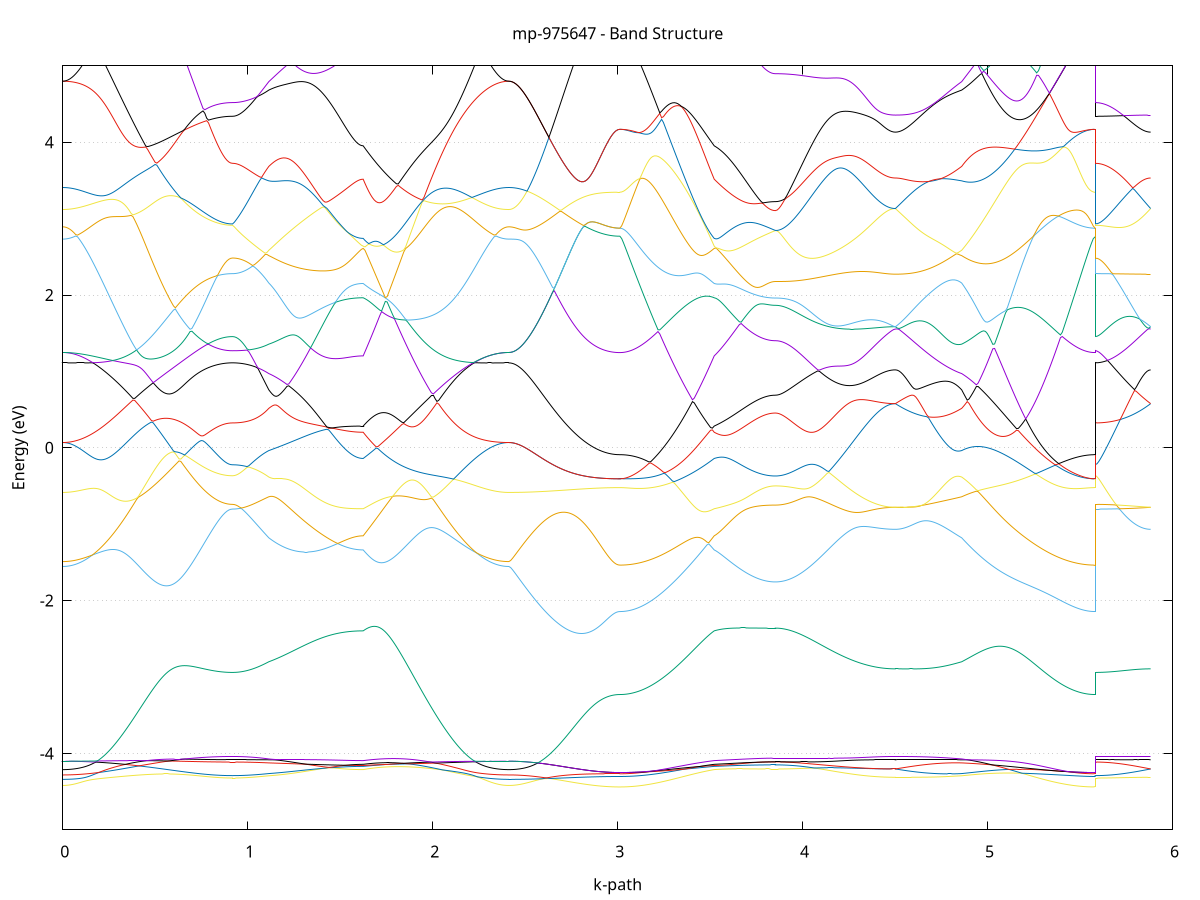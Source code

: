 set title 'mp-975647 - Band Structure'
set xlabel 'k-path'
set ylabel 'Energy (eV)'
set grid y
set yrange [-5:5]
set terminal png size 800,600
set output 'mp-975647_bands_gnuplot.png'
plot '-' using 1:2 with lines notitle, '-' using 1:2 with lines notitle, '-' using 1:2 with lines notitle, '-' using 1:2 with lines notitle, '-' using 1:2 with lines notitle, '-' using 1:2 with lines notitle, '-' using 1:2 with lines notitle, '-' using 1:2 with lines notitle, '-' using 1:2 with lines notitle, '-' using 1:2 with lines notitle, '-' using 1:2 with lines notitle, '-' using 1:2 with lines notitle, '-' using 1:2 with lines notitle, '-' using 1:2 with lines notitle, '-' using 1:2 with lines notitle, '-' using 1:2 with lines notitle, '-' using 1:2 with lines notitle, '-' using 1:2 with lines notitle, '-' using 1:2 with lines notitle, '-' using 1:2 with lines notitle, '-' using 1:2 with lines notitle, '-' using 1:2 with lines notitle, '-' using 1:2 with lines notitle, '-' using 1:2 with lines notitle, '-' using 1:2 with lines notitle, '-' using 1:2 with lines notitle, '-' using 1:2 with lines notitle, '-' using 1:2 with lines notitle, '-' using 1:2 with lines notitle, '-' using 1:2 with lines notitle, '-' using 1:2 with lines notitle, '-' using 1:2 with lines notitle, '-' using 1:2 with lines notitle, '-' using 1:2 with lines notitle, '-' using 1:2 with lines notitle, '-' using 1:2 with lines notitle, '-' using 1:2 with lines notitle, '-' using 1:2 with lines notitle, '-' using 1:2 with lines notitle, '-' using 1:2 with lines notitle, '-' using 1:2 with lines notitle, '-' using 1:2 with lines notitle, '-' using 1:2 with lines notitle, '-' using 1:2 with lines notitle, '-' using 1:2 with lines notitle, '-' using 1:2 with lines notitle, '-' using 1:2 with lines notitle, '-' using 1:2 with lines notitle
0.000000 -36.220847
0.009975 -36.220847
0.019950 -36.220747
0.029925 -36.220647
0.039900 -36.220447
0.049875 -36.220147
0.059850 -36.219847
0.069825 -36.219447
0.079800 -36.219047
0.089776 -36.218547
0.099751 -36.218047
0.109726 -36.217447
0.119701 -36.216847
0.129676 -36.216147
0.139651 -36.215347
0.149626 -36.214547
0.159601 -36.213747
0.169576 -36.212847
0.179551 -36.211947
0.189526 -36.210947
0.199501 -36.209947
0.209476 -36.208847
0.219451 -36.207747
0.229426 -36.206547
0.239401 -36.205447
0.249376 -36.204147
0.259351 -36.202947
0.269327 -36.201647
0.279302 -36.200347
0.289277 -36.198947
0.299252 -36.197547
0.309227 -36.196147
0.319202 -36.194747
0.329177 -36.193247
0.339152 -36.191847
0.349127 -36.190347
0.359102 -36.188847
0.369077 -36.187247
0.379052 -36.185747
0.389027 -36.184247
0.399002 -36.182647
0.408977 -36.181147
0.418952 -36.179547
0.428927 -36.177947
0.438903 -36.176447
0.448878 -36.174847
0.458853 -36.173347
0.468828 -36.171747
0.478803 -36.170247
0.488778 -36.168647
0.498753 -36.167147
0.508728 -36.165647
0.518703 -36.164147
0.528678 -36.162647
0.538653 -36.161247
0.548628 -36.159747
0.558603 -36.158347
0.568578 -36.156947
0.578553 -36.155647
0.588528 -36.154247
0.598503 -36.152947
0.608479 -36.151747
0.618454 -36.150447
0.628429 -36.149247
0.638404 -36.148047
0.648379 -36.146947
0.658354 -36.145847
0.668329 -36.144747
0.678304 -36.143647
0.688279 -36.142647
0.698254 -36.141747
0.708229 -36.140847
0.718204 -36.139947
0.728179 -36.139047
0.738154 -36.138247
0.748129 -36.137547
0.758104 -36.136747
0.768079 -36.136147
0.778054 -36.135447
0.788030 -36.134847
0.798005 -36.134347
0.807980 -36.133847
0.817955 -36.133347
0.827930 -36.132947
0.837905 -36.132547
0.847880 -36.132247
0.857855 -36.131947
0.867830 -36.131747
0.877805 -36.131547
0.887780 -36.131347
0.897755 -36.131247
0.907730 -36.131147
0.917705 -36.131147
0.917705 -36.131147
0.927519 -36.131147
0.937333 -36.131147
0.947147 -36.131147
0.956961 -36.131147
0.966775 -36.131147
0.976589 -36.131147
0.986403 -36.131147
0.996217 -36.131247
1.006031 -36.131247
1.015845 -36.131247
1.025659 -36.131247
1.035473 -36.131247
1.045287 -36.131247
1.055101 -36.131347
1.064915 -36.131347
1.074729 -36.131347
1.084543 -36.131347
1.094356 -36.131347
1.104170 -36.131447
1.113984 -36.131447
1.113984 -36.131447
1.123794 -36.131447
1.133605 -36.131547
1.143415 -36.131547
1.153225 -36.131647
1.163035 -36.131747
1.172845 -36.131847
1.182655 -36.131947
1.192465 -36.132147
1.202275 -36.132247
1.212085 -36.132447
1.221896 -36.132647
1.231706 -36.132747
1.241516 -36.132947
1.251326 -36.133147
1.261136 -36.133347
1.270946 -36.133547
1.280756 -36.133747
1.290566 -36.133947
1.300376 -36.134147
1.310186 -36.134447
1.319997 -36.134647
1.329807 -36.134847
1.339617 -36.135047
1.349427 -36.135247
1.359237 -36.135547
1.369047 -36.135747
1.378857 -36.135947
1.388667 -36.136147
1.398477 -36.136347
1.408287 -36.136547
1.418098 -36.136747
1.427908 -36.136947
1.437718 -36.137147
1.447528 -36.137347
1.457338 -36.137447
1.467148 -36.137647
1.476958 -36.137847
1.486768 -36.137947
1.496578 -36.138047
1.506389 -36.138247
1.516199 -36.138347
1.526009 -36.138447
1.535819 -36.138547
1.545629 -36.138647
1.555439 -36.138747
1.565249 -36.138847
1.575059 -36.138847
1.584869 -36.138947
1.594679 -36.138947
1.604490 -36.138947
1.614300 -36.139047
1.624110 -36.139047
1.624110 -36.139047
1.634081 -36.139447
1.644052 -36.140047
1.654023 -36.140547
1.663994 -36.141147
1.673965 -36.141747
1.683935 -36.142447
1.693906 -36.143147
1.703877 -36.143847
1.713848 -36.144647
1.723819 -36.145447
1.733790 -36.146247
1.743761 -36.147147
1.753732 -36.148047
1.763703 -36.149047
1.773674 -36.150047
1.783645 -36.151047
1.793616 -36.152147
1.803587 -36.153247
1.813558 -36.154347
1.823529 -36.155547
1.833500 -36.156747
1.843471 -36.157947
1.853442 -36.159247
1.863413 -36.160547
1.873384 -36.161847
1.883355 -36.163247
1.893326 -36.164647
1.903297 -36.166047
1.913268 -36.167447
1.923239 -36.168947
1.933210 -36.170447
1.943180 -36.171947
1.953151 -36.173447
1.963122 -36.174947
1.973093 -36.176447
1.983064 -36.178047
1.993035 -36.179547
2.003006 -36.181047
2.012977 -36.182647
2.022948 -36.184147
2.032919 -36.185647
2.042890 -36.187247
2.052861 -36.188747
2.062832 -36.190247
2.072803 -36.191747
2.082774 -36.193247
2.092745 -36.194647
2.102716 -36.196047
2.112687 -36.197547
2.122658 -36.198847
2.132629 -36.200247
2.142600 -36.201547
2.152571 -36.202847
2.162542 -36.204147
2.172513 -36.205347
2.182484 -36.206547
2.192455 -36.207747
2.202425 -36.208847
2.212396 -36.209847
2.222367 -36.210947
2.232338 -36.211947
2.242309 -36.212847
2.252280 -36.213747
2.262251 -36.214547
2.272222 -36.215347
2.282193 -36.216147
2.292164 -36.216847
2.302135 -36.217447
2.312106 -36.218047
2.322077 -36.218547
2.332048 -36.219047
2.342019 -36.219447
2.351990 -36.219847
2.361961 -36.220147
2.371932 -36.220447
2.381903 -36.220647
2.391874 -36.220747
2.401845 -36.220847
2.411816 -36.220847
2.411816 -36.220847
2.421655 -36.220847
2.431495 -36.220747
2.441334 -36.220547
2.451174 -36.220347
2.461013 -36.220047
2.470853 -36.219747
2.480692 -36.219247
2.490532 -36.218747
2.500371 -36.218247
2.510211 -36.217647
2.520050 -36.216947
2.529890 -36.216147
2.539729 -36.215347
2.549569 -36.214547
2.559408 -36.213647
2.569248 -36.212647
2.579087 -36.211547
2.588927 -36.210447
2.598766 -36.209247
2.608606 -36.208047
2.618446 -36.206747
2.628285 -36.205447
2.638125 -36.204047
2.647964 -36.202647
2.657804 -36.201147
2.667643 -36.199547
2.677483 -36.197947
2.687322 -36.196347
2.697162 -36.194647
2.707001 -36.192847
2.716841 -36.191047
2.726680 -36.189247
2.736520 -36.187347
2.746359 -36.185447
2.756199 -36.183447
2.766038 -36.181547
2.775878 -36.179447
2.785717 -36.177447
2.795557 -36.175347
2.805396 -36.173147
2.815236 -36.171047
2.825075 -36.168847
2.834915 -36.166647
2.844754 -36.164447
2.854594 -36.162247
2.864433 -36.159947
2.874273 -36.157747
2.884112 -36.155547
2.893952 -36.153247
2.903792 -36.151047
2.913631 -36.148847
2.923471 -36.146747
2.933310 -36.144647
2.943150 -36.142647
2.952989 -36.140647
2.962829 -36.138947
2.972668 -36.137347
2.982508 -36.136047
2.992347 -36.134947
3.002187 -36.134347
3.012026 -36.134147
3.012026 -36.134147
3.021836 -36.134147
3.031646 -36.134147
3.041456 -36.134147
3.051267 -36.134147
3.061077 -36.134147
3.070887 -36.134047
3.080697 -36.134047
3.090507 -36.134047
3.100317 -36.134047
3.110127 -36.134047
3.119937 -36.134047
3.129747 -36.134047
3.139558 -36.134047
3.149368 -36.133947
3.159178 -36.133947
3.168988 -36.133947
3.178798 -36.133947
3.188608 -36.133947
3.198418 -36.133947
3.208228 -36.133947
3.218038 -36.133947
3.227848 -36.133947
3.237659 -36.133947
3.247469 -36.133947
3.257279 -36.133947
3.267089 -36.133947
3.276899 -36.133947
3.286709 -36.134047
3.296519 -36.134047
3.306329 -36.134147
3.316139 -36.134147
3.325949 -36.134247
3.335760 -36.134347
3.345570 -36.134447
3.355380 -36.134547
3.365190 -36.134647
3.375000 -36.134747
3.384810 -36.134947
3.394620 -36.135047
3.404430 -36.135247
3.414240 -36.135447
3.424051 -36.135647
3.433861 -36.135847
3.443671 -36.136147
3.453481 -36.136347
3.463291 -36.136647
3.473101 -36.137047
3.482911 -36.137347
3.492721 -36.137747
3.502531 -36.138147
3.512341 -36.138547
3.522152 -36.139047
3.522152 -36.139047
3.531876 -36.139247
3.541601 -36.139447
3.551326 -36.139747
3.561051 -36.140047
3.570776 -36.140447
3.580501 -36.140747
3.590225 -36.141147
3.599950 -36.141547
3.609675 -36.141947
3.619400 -36.142347
3.629125 -36.142747
3.638850 -36.143247
3.648575 -36.143647
3.658299 -36.144047
3.668024 -36.144447
3.677749 -36.144847
3.687474 -36.145247
3.697199 -36.145647
3.706924 -36.145947
3.716648 -36.146347
3.726373 -36.146647
3.736098 -36.146947
3.745823 -36.147247
3.755548 -36.147547
3.765273 -36.147847
3.774998 -36.148047
3.784722 -36.148247
3.794447 -36.148447
3.804172 -36.148547
3.813897 -36.148647
3.823622 -36.148747
3.833347 -36.148847
3.843071 -36.148847
3.852796 -36.148947
3.852796 -36.148947
3.862780 -36.148947
3.872763 -36.148847
3.882746 -36.148847
3.892730 -36.148747
3.902713 -36.148647
3.912696 -36.148547
3.922679 -36.148447
3.932663 -36.148347
3.942646 -36.148147
3.952629 -36.147947
3.962613 -36.147747
3.972596 -36.147547
3.982579 -36.147347
3.992563 -36.147147
4.002546 -36.146847
4.012529 -36.146547
4.022513 -36.146247
4.032496 -36.145947
4.042479 -36.145647
4.052463 -36.145347
4.062446 -36.145047
4.072429 -36.144647
4.082413 -36.144247
4.092396 -36.143947
4.102379 -36.143547
4.112363 -36.143147
4.122346 -36.142747
4.132329 -36.142347
4.142312 -36.141947
4.152296 -36.141547
4.162279 -36.141047
4.172262 -36.140647
4.182246 -36.140247
4.192229 -36.139847
4.202212 -36.139347
4.212196 -36.138947
4.222179 -36.138547
4.232162 -36.138147
4.242146 -36.137647
4.252129 -36.137247
4.262112 -36.136847
4.272096 -36.136447
4.282079 -36.136047
4.292062 -36.135647
4.302046 -36.135247
4.312029 -36.134947
4.322012 -36.134547
4.331995 -36.134247
4.341979 -36.133947
4.351962 -36.133547
4.361945 -36.133247
4.371929 -36.133047
4.381912 -36.132747
4.391895 -36.132547
4.401879 -36.132247
4.411862 -36.132047
4.421845 -36.131847
4.431829 -36.131747
4.441812 -36.131547
4.451795 -36.131447
4.461779 -36.131347
4.471762 -36.131247
4.481745 -36.131247
4.491729 -36.131147
4.501712 -36.131147
4.501712 -36.131147
4.511673 -36.131147
4.521634 -36.131147
4.531595 -36.131147
4.541556 -36.131247
4.551516 -36.131247
4.561477 -36.131247
4.571438 -36.131247
4.581399 -36.131347
4.591360 -36.131347
4.601321 -36.131347
4.611282 -36.131347
4.621243 -36.131447
4.631204 -36.131447
4.641165 -36.131447
4.651125 -36.131447
4.661086 -36.131547
4.671047 -36.131547
4.681008 -36.131547
4.690969 -36.131547
4.700930 -36.131547
4.710891 -36.131547
4.720852 -36.131547
4.730813 -36.131547
4.740774 -36.131547
4.750735 -36.131547
4.760695 -36.131547
4.770656 -36.131547
4.780617 -36.131447
4.790578 -36.131447
4.800539 -36.131447
4.810500 -36.131447
4.820461 -36.131447
4.830422 -36.131447
4.840383 -36.131447
4.850344 -36.131447
4.860304 -36.131447
4.860304 -36.131447
4.870187 -36.131447
4.880070 -36.131547
4.889952 -36.131547
4.899835 -36.131547
4.909717 -36.131647
4.919600 -36.131647
4.929482 -36.131647
4.939365 -36.131747
4.949247 -36.131747
4.959130 -36.131847
4.969013 -36.131847
4.978895 -36.131847
4.988778 -36.131947
4.998660 -36.131947
5.008543 -36.132047
5.018425 -36.132047
5.028308 -36.132147
5.038190 -36.132147
5.048073 -36.132247
5.057955 -36.132247
5.067838 -36.132347
5.077721 -36.132347
5.087603 -36.132347
5.097486 -36.132447
5.107368 -36.132447
5.117251 -36.132547
5.127133 -36.132547
5.137016 -36.132647
5.146898 -36.132747
5.156781 -36.132747
5.166664 -36.132847
5.176546 -36.132847
5.186429 -36.132947
5.196311 -36.132947
5.206194 -36.133047
5.216076 -36.133047
5.225959 -36.133047
5.235841 -36.133147
5.245724 -36.133147
5.255607 -36.133247
5.265489 -36.133247
5.275372 -36.133347
5.285254 -36.133347
5.295137 -36.133447
5.305019 -36.133447
5.314902 -36.133547
5.324784 -36.133547
5.334667 -36.133547
5.344549 -36.133647
5.354432 -36.133647
5.364315 -36.133747
5.374197 -36.133747
5.384080 -36.133747
5.393962 -36.133847
5.403845 -36.133847
5.413727 -36.133847
5.423610 -36.133947
5.433492 -36.133947
5.443375 -36.133947
5.453258 -36.133947
5.463140 -36.133947
5.473023 -36.134047
5.482905 -36.134047
5.492788 -36.134047
5.502670 -36.134047
5.512553 -36.134047
5.522435 -36.134047
5.532318 -36.134147
5.542200 -36.134147
5.552083 -36.134147
5.561966 -36.134147
5.571848 -36.134147
5.581731 -36.134147
5.581731 -36.131147
5.591412 -36.131147
5.601092 -36.131147
5.610773 -36.131147
5.620454 -36.131147
5.630135 -36.131147
5.639816 -36.131147
5.649496 -36.131147
5.659177 -36.131147
5.668858 -36.131147
5.678539 -36.131147
5.688220 -36.131147
5.697900 -36.131147
5.707581 -36.131147
5.717262 -36.131147
5.726943 -36.131147
5.736624 -36.131147
5.746305 -36.131147
5.755985 -36.131147
5.765666 -36.131147
5.775347 -36.131147
5.785028 -36.131147
5.794709 -36.131147
5.804389 -36.131147
5.814070 -36.131147
5.823751 -36.131147
5.833432 -36.131147
5.843113 -36.131147
5.852794 -36.131147
5.862474 -36.131147
5.872155 -36.131147
5.881836 -36.131147
e
0.000000 -36.014147
0.009975 -36.014147
0.019950 -36.014147
0.029925 -36.014147
0.039900 -36.014047
0.049875 -36.014047
0.059850 -36.013947
0.069825 -36.013947
0.079800 -36.013847
0.089776 -36.013747
0.099751 -36.013647
0.109726 -36.013547
0.119701 -36.013447
0.129676 -36.013347
0.139651 -36.013247
0.149626 -36.013047
0.159601 -36.012947
0.169576 -36.012747
0.179551 -36.012647
0.189526 -36.012447
0.199501 -36.012247
0.209476 -36.012047
0.219451 -36.011847
0.229426 -36.011647
0.239401 -36.011447
0.249376 -36.011147
0.259351 -36.010947
0.269327 -36.010647
0.279302 -36.010447
0.289277 -36.010147
0.299252 -36.009847
0.309227 -36.009547
0.319202 -36.009247
0.329177 -36.008947
0.339152 -36.008647
0.349127 -36.008347
0.359102 -36.007947
0.369077 -36.007647
0.379052 -36.007247
0.389027 -36.006847
0.399002 -36.006547
0.408977 -36.006147
0.418952 -36.005747
0.428927 -36.005347
0.438903 -36.004947
0.448878 -36.004547
0.458853 -36.004047
0.468828 -36.003647
0.478803 -36.003247
0.488778 -36.002747
0.498753 -36.002347
0.508728 -36.001847
0.518703 -36.001347
0.528678 -36.000947
0.538653 -36.000447
0.548628 -35.999947
0.558603 -35.999447
0.568578 -35.999047
0.578553 -35.998547
0.588528 -35.998047
0.598503 -35.997547
0.608479 -35.997047
0.618454 -35.996547
0.628429 -35.996147
0.638404 -35.995647
0.648379 -35.995147
0.658354 -35.994747
0.668329 -35.994247
0.678304 -35.993847
0.688279 -35.993347
0.698254 -35.992947
0.708229 -35.992547
0.718204 -35.992047
0.728179 -35.991747
0.738154 -35.991347
0.748129 -35.990947
0.758104 -35.990547
0.768079 -35.990247
0.778054 -35.989947
0.788030 -35.989647
0.798005 -35.989347
0.807980 -35.989047
0.817955 -35.988847
0.827930 -35.988647
0.837905 -35.988447
0.847880 -35.988247
0.857855 -35.988047
0.867830 -35.987947
0.877805 -35.987847
0.887780 -35.987747
0.897755 -35.987647
0.907730 -35.987647
0.917705 -35.987647
0.917705 -35.987647
0.927519 -35.987647
0.937333 -35.987547
0.947147 -35.987347
0.956961 -35.987647
0.966775 -35.987947
0.976589 -35.988247
0.986403 -35.988747
0.996217 -35.989247
1.006031 -35.989747
1.015845 -35.990447
1.025659 -35.991047
1.035473 -35.991847
1.045287 -35.992647
1.055101 -35.993547
1.064915 -35.994447
1.074729 -35.995447
1.084543 -35.996447
1.094356 -35.997547
1.104170 -35.998747
1.113984 -35.999947
1.113984 -35.999947
1.123794 -36.000747
1.133605 -36.001647
1.143415 -36.002547
1.153225 -36.003347
1.163035 -36.004247
1.172845 -36.005047
1.182655 -36.005847
1.192465 -36.006647
1.202275 -36.007447
1.212085 -36.008247
1.221896 -36.009047
1.231706 -36.009847
1.241516 -36.010647
1.251326 -36.011347
1.261136 -36.012047
1.270946 -36.012847
1.280756 -36.013547
1.290566 -36.014247
1.300376 -36.014847
1.310186 -36.015547
1.319997 -36.016247
1.329807 -36.016847
1.339617 -36.017447
1.349427 -36.018047
1.359237 -36.018647
1.369047 -36.019247
1.378857 -36.019747
1.388667 -36.020347
1.398477 -36.020847
1.408287 -36.021347
1.418098 -36.021747
1.427908 -36.022247
1.437718 -36.022647
1.447528 -36.023047
1.457338 -36.023447
1.467148 -36.023847
1.476958 -36.024147
1.486768 -36.024547
1.496578 -36.024847
1.506389 -36.025147
1.516199 -36.025347
1.526009 -36.025647
1.535819 -36.025847
1.545629 -36.026047
1.555439 -36.026247
1.565249 -36.026347
1.575059 -36.026447
1.584869 -36.026547
1.594679 -36.026647
1.604490 -36.026747
1.614300 -36.026747
1.624110 -36.026747
1.624110 -36.026747
1.634081 -36.024147
1.644052 -36.021547
1.654023 -36.018847
1.663994 -36.016247
1.673965 -36.013547
1.683935 -36.010847
1.693906 -36.008147
1.703877 -36.005447
1.713848 -36.002647
1.723819 -35.999947
1.733790 -35.997147
1.743761 -35.994447
1.753732 -35.991647
1.763703 -35.988947
1.773674 -35.986147
1.783645 -35.983447
1.793616 -35.980647
1.803587 -35.979347
1.813558 -35.980947
1.823529 -35.982447
1.833500 -35.983947
1.843471 -35.985347
1.853442 -35.986747
1.863413 -35.988147
1.873384 -35.989447
1.883355 -35.990647
1.893326 -35.991947
1.903297 -35.993047
1.913268 -35.994247
1.923239 -35.995247
1.933210 -35.996347
1.943180 -35.997347
1.953151 -35.998347
1.963122 -35.999247
1.973093 -36.000147
1.983064 -36.000947
1.993035 -36.001747
2.003006 -36.002547
2.012977 -36.003247
2.022948 -36.003947
2.032919 -36.004647
2.042890 -36.005247
2.052861 -36.005847
2.062832 -36.006447
2.072803 -36.006947
2.082774 -36.007447
2.092745 -36.007947
2.102716 -36.008447
2.112687 -36.008847
2.122658 -36.009247
2.132629 -36.009647
2.142600 -36.010047
2.152571 -36.010347
2.162542 -36.010747
2.172513 -36.011047
2.182484 -36.011347
2.192455 -36.011547
2.202425 -36.011847
2.212396 -36.012047
2.222367 -36.012247
2.232338 -36.012547
2.242309 -36.012647
2.252280 -36.012847
2.262251 -36.013047
2.272222 -36.013147
2.282193 -36.013347
2.292164 -36.013447
2.302135 -36.013547
2.312106 -36.013647
2.322077 -36.013747
2.332048 -36.013847
2.342019 -36.013947
2.351990 -36.013947
2.361961 -36.014047
2.371932 -36.014047
2.381903 -36.014147
2.391874 -36.014147
2.401845 -36.014147
2.411816 -36.014147
2.411816 -36.014147
2.421655 -36.014147
2.431495 -36.014247
2.441334 -36.014447
2.451174 -36.014747
2.461013 -36.015047
2.470853 -36.015347
2.480692 -36.015847
2.490532 -36.016347
2.500371 -36.016947
2.510211 -36.017547
2.520050 -36.018247
2.529890 -36.019047
2.539729 -36.019847
2.549569 -36.020747
2.559408 -36.021747
2.569248 -36.022747
2.579087 -36.023847
2.588927 -36.025047
2.598766 -36.026247
2.608606 -36.027547
2.618446 -36.028847
2.628285 -36.030247
2.638125 -36.031647
2.647964 -36.033147
2.657804 -36.034747
2.667643 -36.036347
2.677483 -36.038047
2.687322 -36.039747
2.697162 -36.041447
2.707001 -36.043247
2.716841 -36.045147
2.726680 -36.047047
2.736520 -36.048947
2.746359 -36.050947
2.756199 -36.052947
2.766038 -36.054947
2.775878 -36.057047
2.785717 -36.059247
2.795557 -36.061347
2.805396 -36.063547
2.815236 -36.065747
2.825075 -36.067947
2.834915 -36.070247
2.844754 -36.072447
2.854594 -36.074747
2.864433 -36.077047
2.874273 -36.079247
2.884112 -36.081547
2.893952 -36.083847
2.903792 -36.086047
2.913631 -36.088347
2.923471 -36.090447
2.933310 -36.092647
2.943150 -36.094647
2.952989 -36.096547
2.962829 -36.098347
2.972668 -36.099947
2.982508 -36.101247
2.992347 -36.102347
3.002187 -36.102947
3.012026 -36.103147
3.012026 -36.103147
3.021836 -36.103147
3.031646 -36.103047
3.041456 -36.102947
3.051267 -36.102647
3.061077 -36.102347
3.070887 -36.102047
3.080697 -36.101647
3.090507 -36.101147
3.100317 -36.100647
3.110127 -36.099947
3.119937 -36.099347
3.129747 -36.098647
3.139558 -36.097847
3.149368 -36.096947
3.159178 -36.096047
3.168988 -36.095047
3.178798 -36.094047
3.188608 -36.092947
3.198418 -36.091747
3.208228 -36.090547
3.218038 -36.089347
3.227848 -36.087947
3.237659 -36.086647
3.247469 -36.085147
3.257279 -36.083647
3.267089 -36.082147
3.276899 -36.080547
3.286709 -36.078947
3.296519 -36.077247
3.306329 -36.075447
3.316139 -36.073647
3.325949 -36.071847
3.335760 -36.069947
3.345570 -36.068047
3.355380 -36.066047
3.365190 -36.064047
3.375000 -36.061947
3.384810 -36.059847
3.394620 -36.057747
3.404430 -36.055547
3.414240 -36.053347
3.424051 -36.051047
3.433861 -36.048747
3.443671 -36.046447
3.453481 -36.044047
3.463291 -36.041647
3.473101 -36.039247
3.482911 -36.036847
3.492721 -36.034347
3.502531 -36.031847
3.512341 -36.029347
3.522152 -36.026747
3.522152 -36.026747
3.531876 -36.025647
3.541601 -36.024547
3.551326 -36.023347
3.561051 -36.022247
3.570776 -36.020947
3.580501 -36.019747
3.590225 -36.018447
3.599950 -36.017147
3.609675 -36.015847
3.619400 -36.014547
3.629125 -36.013247
3.638850 -36.011847
3.648575 -36.010547
3.658299 -36.009147
3.668024 -36.007847
3.677749 -36.006547
3.687474 -36.005247
3.697199 -36.003947
3.706924 -36.002647
3.716648 -36.001347
3.726373 -36.000047
3.736098 -35.998847
3.745823 -35.997647
3.755548 -35.996547
3.765273 -35.995447
3.774998 -35.994347
3.784722 -35.993347
3.794447 -35.992447
3.804172 -35.991647
3.813897 -35.990847
3.823622 -35.990347
3.833347 -35.989847
3.843071 -35.989547
3.852796 -35.989447
3.852796 -35.989447
3.862780 -35.989447
3.872763 -35.989447
3.882746 -35.989447
3.892730 -35.989447
3.902713 -35.989447
3.912696 -35.989447
3.922679 -35.989447
3.932663 -35.989447
3.942646 -35.989347
3.952629 -35.989347
3.962613 -35.989347
3.972596 -35.989347
3.982579 -35.989247
3.992563 -35.989247
4.002546 -35.989247
4.012529 -35.989147
4.022513 -35.989147
4.032496 -35.989147
4.042479 -35.989047
4.052463 -35.989047
4.062446 -35.988947
4.072429 -35.988947
4.082413 -35.988947
4.092396 -35.988847
4.102379 -35.988847
4.112363 -35.988747
4.122346 -35.988747
4.132329 -35.988647
4.142312 -35.988647
4.152296 -35.988547
4.162279 -35.988547
4.172262 -35.988447
4.182246 -35.988447
4.192229 -35.988347
4.202212 -35.988347
4.212196 -35.988247
4.222179 -35.988247
4.232162 -35.988147
4.242146 -35.988147
4.252129 -35.988047
4.262112 -35.988047
4.272096 -35.987947
4.282079 -35.987947
4.292062 -35.987847
4.302046 -35.987847
4.312029 -35.987747
4.322012 -35.987747
4.331995 -35.987747
4.341979 -35.987647
4.351962 -35.987647
4.361945 -35.987647
4.371929 -35.987547
4.381912 -35.987547
4.391895 -35.987547
4.401879 -35.987447
4.411862 -35.987447
4.421845 -35.987447
4.431829 -35.987447
4.441812 -35.987447
4.451795 -35.987347
4.461779 -35.987347
4.471762 -35.987347
4.481745 -35.987347
4.491729 -35.987347
4.501712 -35.987347
4.501712 -35.987347
4.511673 -35.987347
4.521634 -35.987347
4.531595 -35.987447
4.541556 -35.987447
4.551516 -35.987547
4.561477 -35.987547
4.571438 -35.987647
4.581399 -35.987747
4.591360 -35.987947
4.601321 -35.988047
4.611282 -35.988247
4.621243 -35.988447
4.631204 -35.988647
4.641165 -35.988947
4.651125 -35.989247
4.661086 -35.989547
4.671047 -35.989847
4.681008 -35.990147
4.690969 -35.990547
4.700930 -35.990947
4.710891 -35.991347
4.720852 -35.991747
4.730813 -35.992247
4.740774 -35.992747
4.750735 -35.993247
4.760695 -35.993747
4.770656 -35.994247
4.780617 -35.994847
4.790578 -35.995447
4.800539 -35.996047
4.810500 -35.996647
4.820461 -35.997247
4.830422 -35.997947
4.840383 -35.998547
4.850344 -35.999247
4.860304 -35.999947
4.860304 -35.999947
4.870187 -36.001147
4.880070 -36.002547
4.889952 -36.003847
4.899835 -36.005247
4.909717 -36.006747
4.919600 -36.008247
4.929482 -36.009847
4.939365 -36.011347
4.949247 -36.013047
4.959130 -36.014647
4.969013 -36.016347
4.978895 -36.018147
4.988778 -36.019847
4.998660 -36.021647
5.008543 -36.023447
5.018425 -36.025347
5.028308 -36.027147
5.038190 -36.029047
5.048073 -36.030947
5.057955 -36.032847
5.067838 -36.034847
5.077721 -36.036747
5.087603 -36.038647
5.097486 -36.040647
5.107368 -36.042647
5.117251 -36.044547
5.127133 -36.046547
5.137016 -36.048547
5.146898 -36.050447
5.156781 -36.052447
5.166664 -36.054347
5.176546 -36.056247
5.186429 -36.058147
5.196311 -36.060047
5.206194 -36.061947
5.216076 -36.063847
5.225959 -36.065647
5.235841 -36.067547
5.245724 -36.069347
5.255607 -36.071047
5.265489 -36.072747
5.275372 -36.074547
5.285254 -36.076147
5.295137 -36.077847
5.305019 -36.079447
5.314902 -36.080947
5.324784 -36.082447
5.334667 -36.083947
5.344549 -36.085347
5.354432 -36.086747
5.364315 -36.088047
5.374197 -36.089347
5.384080 -36.090647
5.393962 -36.091847
5.403845 -36.092947
5.413727 -36.094047
5.423610 -36.095047
5.433492 -36.096047
5.443375 -36.096947
5.453258 -36.097747
5.463140 -36.098547
5.473023 -36.099247
5.482905 -36.099947
5.492788 -36.100547
5.502670 -36.101147
5.512553 -36.101647
5.522435 -36.102047
5.532318 -36.102347
5.542200 -36.102647
5.552083 -36.102947
5.561966 -36.103047
5.571848 -36.103147
5.581731 -36.103147
5.581731 -35.987647
5.591412 -35.987647
5.601092 -35.987647
5.610773 -35.987647
5.620454 -35.987647
5.630135 -35.987647
5.639816 -35.987647
5.649496 -35.987647
5.659177 -35.987647
5.668858 -35.987647
5.678539 -35.987647
5.688220 -35.987647
5.697900 -35.987547
5.707581 -35.987547
5.717262 -35.987547
5.726943 -35.987547
5.736624 -35.987547
5.746305 -35.987547
5.755985 -35.987547
5.765666 -35.987547
5.775347 -35.987547
5.785028 -35.987547
5.794709 -35.987447
5.804389 -35.987447
5.814070 -35.987447
5.823751 -35.987447
5.833432 -35.987447
5.843113 -35.987447
5.852794 -35.987447
5.862474 -35.987347
5.872155 -35.987347
5.881836 -35.987347
e
0.000000 -35.875047
0.009975 -35.875047
0.019950 -35.875147
0.029925 -35.875347
0.039900 -35.875547
0.049875 -35.875847
0.059850 -35.876247
0.069825 -35.876647
0.079800 -35.877147
0.089776 -35.877747
0.099751 -35.878347
0.109726 -35.879047
0.119701 -35.879747
0.129676 -35.880547
0.139651 -35.881447
0.149626 -35.882347
0.159601 -35.883347
0.169576 -35.884347
0.179551 -35.885447
0.189526 -35.886647
0.199501 -35.887847
0.209476 -35.889047
0.219451 -35.890347
0.229426 -35.891747
0.239401 -35.893047
0.249376 -35.894547
0.259351 -35.896047
0.269327 -35.897547
0.279302 -35.899047
0.289277 -35.900647
0.299252 -35.902347
0.309227 -35.903947
0.319202 -35.905647
0.329177 -35.907447
0.339152 -35.909147
0.349127 -35.910947
0.359102 -35.912747
0.369077 -35.914547
0.379052 -35.916447
0.389027 -35.918247
0.399002 -35.920147
0.408977 -35.922047
0.418952 -35.923947
0.428927 -35.925847
0.438903 -35.927747
0.448878 -35.929647
0.458853 -35.931547
0.468828 -35.933447
0.478803 -35.935347
0.488778 -35.937247
0.498753 -35.939147
0.508728 -35.941047
0.518703 -35.942947
0.528678 -35.944847
0.538653 -35.946647
0.548628 -35.948447
0.558603 -35.950247
0.568578 -35.952047
0.578553 -35.953847
0.588528 -35.955547
0.598503 -35.957247
0.608479 -35.958947
0.618454 -35.960547
0.628429 -35.962147
0.638404 -35.963747
0.648379 -35.965247
0.658354 -35.966747
0.668329 -35.968147
0.678304 -35.969547
0.688279 -35.970947
0.698254 -35.972247
0.708229 -35.973547
0.718204 -35.974747
0.728179 -35.975847
0.738154 -35.977047
0.748129 -35.978047
0.758104 -35.979047
0.768079 -35.980047
0.778054 -35.980947
0.788030 -35.981747
0.798005 -35.982547
0.807980 -35.983247
0.817955 -35.983947
0.827930 -35.984547
0.837905 -35.985047
0.847880 -35.985547
0.857855 -35.985947
0.867830 -35.986247
0.877805 -35.986547
0.887780 -35.986847
0.897755 -35.986947
0.907730 -35.987047
0.917705 -35.987047
0.917705 -35.987047
0.927519 -35.987147
0.937333 -35.987247
0.947147 -35.987347
0.956961 -35.987147
0.966775 -35.986847
0.976589 -35.986547
0.986403 -35.986147
0.996217 -35.985647
1.006031 -35.985147
1.015845 -35.984547
1.025659 -35.983947
1.035473 -35.983247
1.045287 -35.982447
1.055101 -35.981647
1.064915 -35.980747
1.074729 -35.979847
1.084543 -35.978847
1.094356 -35.977847
1.104170 -35.976747
1.113984 -35.975647
1.113984 -35.975647
1.123794 -35.974847
1.133605 -35.973947
1.143415 -35.973147
1.153225 -35.972347
1.163035 -35.971447
1.172845 -35.970647
1.182655 -35.969747
1.192465 -35.968947
1.202275 -35.968047
1.212085 -35.967247
1.221896 -35.966347
1.231706 -35.965547
1.241516 -35.964647
1.251326 -35.963847
1.261136 -35.963047
1.270946 -35.962147
1.280756 -35.961347
1.290566 -35.960547
1.300376 -35.959847
1.310186 -35.959047
1.319997 -35.958247
1.329807 -35.957547
1.339617 -35.956747
1.349427 -35.956047
1.359237 -35.955347
1.369047 -35.954647
1.378857 -35.954047
1.388667 -35.953347
1.398477 -35.952747
1.408287 -35.952147
1.418098 -35.951547
1.427908 -35.951047
1.437718 -35.950547
1.447528 -35.949947
1.457338 -35.949547
1.467148 -35.949047
1.476958 -35.948647
1.486768 -35.948247
1.496578 -35.947847
1.506389 -35.947447
1.516199 -35.947147
1.526009 -35.946847
1.535819 -35.946547
1.545629 -35.946347
1.555439 -35.946047
1.565249 -35.945947
1.575059 -35.945747
1.584869 -35.945647
1.594679 -35.945547
1.604490 -35.945447
1.614300 -35.945347
1.624110 -35.945347
1.624110 -35.945347
1.634081 -35.947447
1.644052 -35.949547
1.654023 -35.951547
1.663994 -35.953647
1.673965 -35.955647
1.683935 -35.957647
1.693906 -35.959647
1.703877 -35.961547
1.713848 -35.963447
1.723819 -35.965347
1.733790 -35.967247
1.743761 -35.969047
1.753732 -35.970847
1.763703 -35.972647
1.773674 -35.974347
1.783645 -35.976047
1.793616 -35.977747
1.803587 -35.977947
1.813558 -35.975247
1.823529 -35.972447
1.833500 -35.969747
1.843471 -35.967047
1.853442 -35.964347
1.863413 -35.961647
1.873384 -35.959047
1.883355 -35.956347
1.893326 -35.953747
1.903297 -35.951147
1.913268 -35.948547
1.923239 -35.945947
1.933210 -35.943447
1.943180 -35.940947
1.953151 -35.938447
1.963122 -35.935947
1.973093 -35.933547
1.983064 -35.931147
1.993035 -35.928847
2.003006 -35.926547
2.012977 -35.924247
2.022948 -35.921947
2.032919 -35.919747
2.042890 -35.917547
2.052861 -35.915447
2.062832 -35.913347
2.072803 -35.911347
2.082774 -35.909347
2.092745 -35.907447
2.102716 -35.905547
2.112687 -35.903647
2.122658 -35.901847
2.132629 -35.900147
2.142600 -35.898447
2.152571 -35.896747
2.162542 -35.895147
2.172513 -35.893647
2.182484 -35.892147
2.192455 -35.890747
2.202425 -35.889347
2.212396 -35.888047
2.222367 -35.886847
2.232338 -35.885647
2.242309 -35.884547
2.252280 -35.883447
2.262251 -35.882447
2.272222 -35.881447
2.282193 -35.880647
2.292164 -35.879747
2.302135 -35.879047
2.312106 -35.878347
2.322077 -35.877747
2.332048 -35.877147
2.342019 -35.876647
2.351990 -35.876247
2.361961 -35.875847
2.371932 -35.875547
2.381903 -35.875347
2.391874 -35.875147
2.401845 -35.875047
2.411816 -35.875047
2.411816 -35.875047
2.421655 -35.875047
2.431495 -35.875047
2.441334 -35.875047
2.451174 -35.875047
2.461013 -35.875047
2.470853 -35.875047
2.480692 -35.875047
2.490532 -35.875047
2.500371 -35.875047
2.510211 -35.875047
2.520050 -35.875047
2.529890 -35.875047
2.539729 -35.875047
2.549569 -35.875047
2.559408 -35.875047
2.569248 -35.875147
2.579087 -35.875147
2.588927 -35.875147
2.598766 -35.875147
2.608606 -35.875147
2.618446 -35.875147
2.628285 -35.875147
2.638125 -35.875147
2.647964 -35.875147
2.657804 -35.875147
2.667643 -35.875147
2.677483 -35.875247
2.687322 -35.875247
2.697162 -35.875247
2.707001 -35.875247
2.716841 -35.875247
2.726680 -35.875247
2.736520 -35.875247
2.746359 -35.875247
2.756199 -35.875247
2.766038 -35.875347
2.775878 -35.875347
2.785717 -35.875347
2.795557 -35.875347
2.805396 -35.875347
2.815236 -35.875347
2.825075 -35.875347
2.834915 -35.875347
2.844754 -35.875347
2.854594 -35.875347
2.864433 -35.875347
2.874273 -35.875447
2.884112 -35.875447
2.893952 -35.875447
2.903792 -35.875447
2.913631 -35.875447
2.923471 -35.875447
2.933310 -35.875447
2.943150 -35.875447
2.952989 -35.875447
2.962829 -35.875447
2.972668 -35.875447
2.982508 -35.875447
2.992347 -35.875447
3.002187 -35.875447
3.012026 -35.875447
3.012026 -35.875447
3.021836 -35.875447
3.031646 -35.875547
3.041456 -35.875747
3.051267 -35.875947
3.061077 -35.876247
3.070887 -35.876647
3.080697 -35.877047
3.090507 -35.877547
3.100317 -35.878047
3.110127 -35.878647
3.119937 -35.879347
3.129747 -35.880047
3.139558 -35.880847
3.149368 -35.881647
3.159178 -35.882547
3.168988 -35.883547
3.178798 -35.884547
3.188608 -35.885647
3.198418 -35.886747
3.208228 -35.887947
3.218038 -35.889147
3.227848 -35.890447
3.237659 -35.891847
3.247469 -35.893247
3.257279 -35.894647
3.267089 -35.896147
3.276899 -35.897647
3.286709 -35.899247
3.296519 -35.900847
3.306329 -35.902547
3.316139 -35.904247
3.325949 -35.905947
3.335760 -35.907747
3.345570 -35.909547
3.355380 -35.911347
3.365190 -35.913247
3.375000 -35.915147
3.384810 -35.917047
3.394620 -35.918947
3.404430 -35.920947
3.414240 -35.922947
3.424051 -35.924947
3.433861 -35.926947
3.443671 -35.928947
3.453481 -35.930947
3.463291 -35.933047
3.473101 -35.935047
3.482911 -35.937147
3.492721 -35.939247
3.502531 -35.941247
3.512341 -35.943347
3.522152 -35.945347
3.522152 -35.945347
3.531876 -35.946247
3.541601 -35.947047
3.551326 -35.947947
3.561051 -35.948847
3.570776 -35.949647
3.580501 -35.950547
3.590225 -35.951447
3.599950 -35.952247
3.609675 -35.953147
3.619400 -35.954047
3.629125 -35.954947
3.638850 -35.955847
3.648575 -35.956747
3.658299 -35.957647
3.668024 -35.958547
3.677749 -35.959447
3.687474 -35.960347
3.697199 -35.961247
3.706924 -35.962147
3.716648 -35.963047
3.726373 -35.963947
3.736098 -35.964847
3.745823 -35.965747
3.755548 -35.966647
3.765273 -35.967447
3.774998 -35.968247
3.784722 -35.969047
3.794447 -35.969747
3.804172 -35.970447
3.813897 -35.971047
3.823622 -35.971547
3.833347 -35.971947
3.843071 -35.972147
3.852796 -35.972247
3.852796 -35.972247
3.862780 -35.972247
3.872763 -35.972247
3.882746 -35.972247
3.892730 -35.972347
3.902713 -35.972447
3.912696 -35.972547
3.922679 -35.972647
3.932663 -35.972747
3.942646 -35.972847
3.952629 -35.973047
3.962613 -35.973147
3.972596 -35.973347
3.982579 -35.973547
3.992563 -35.973747
4.002546 -35.973947
4.012529 -35.974147
4.022513 -35.974447
4.032496 -35.974647
4.042479 -35.974947
4.052463 -35.975247
4.062446 -35.975547
4.072429 -35.975847
4.082413 -35.976147
4.092396 -35.976447
4.102379 -35.976747
4.112363 -35.977047
4.122346 -35.977447
4.132329 -35.977747
4.142312 -35.978147
4.152296 -35.978447
4.162279 -35.978847
4.172262 -35.979147
4.182246 -35.979547
4.192229 -35.979947
4.202212 -35.980247
4.212196 -35.980647
4.222179 -35.981047
4.232162 -35.981347
4.242146 -35.981747
4.252129 -35.982047
4.262112 -35.982447
4.272096 -35.982747
4.282079 -35.983147
4.292062 -35.983447
4.302046 -35.983747
4.312029 -35.984147
4.322012 -35.984447
4.331995 -35.984747
4.341979 -35.984947
4.351962 -35.985247
4.361945 -35.985547
4.371929 -35.985747
4.381912 -35.985947
4.391895 -35.986247
4.401879 -35.986447
4.411862 -35.986547
4.421845 -35.986747
4.431829 -35.986847
4.441812 -35.987047
4.451795 -35.987147
4.461779 -35.987247
4.471762 -35.987247
4.481745 -35.987347
4.491729 -35.987347
4.501712 -35.987347
4.501712 -35.987347
4.511673 -35.987347
4.521634 -35.987347
4.531595 -35.987347
4.541556 -35.987247
4.551516 -35.987147
4.561477 -35.987047
4.571438 -35.986947
4.581399 -35.986847
4.591360 -35.986647
4.601321 -35.986547
4.611282 -35.986347
4.621243 -35.986147
4.631204 -35.985947
4.641165 -35.985647
4.651125 -35.985347
4.661086 -35.985147
4.671047 -35.984847
4.681008 -35.984447
4.690969 -35.984147
4.700930 -35.983747
4.710891 -35.983447
4.720852 -35.983047
4.730813 -35.982547
4.740774 -35.982147
4.750735 -35.981747
4.760695 -35.981247
4.770656 -35.980747
4.780617 -35.980247
4.790578 -35.979747
4.800539 -35.979247
4.810500 -35.978647
4.820461 -35.978047
4.830422 -35.977547
4.840383 -35.976847
4.850344 -35.976247
4.860304 -35.975647
4.860304 -35.975647
4.870187 -35.974447
4.880070 -35.973247
4.889952 -35.971947
4.899835 -35.970647
4.909717 -35.969247
4.919600 -35.967847
4.929482 -35.966347
4.939365 -35.964847
4.949247 -35.963347
4.959130 -35.961747
4.969013 -35.960147
4.978895 -35.958447
4.988778 -35.956847
4.998660 -35.955147
5.008543 -35.953347
5.018425 -35.951647
5.028308 -35.949847
5.038190 -35.948047
5.048073 -35.946247
5.057955 -35.944347
5.067838 -35.942547
5.077721 -35.940647
5.087603 -35.938847
5.097486 -35.936947
5.107368 -35.935047
5.117251 -35.933147
5.127133 -35.931247
5.137016 -35.929347
5.146898 -35.927447
5.156781 -35.925547
5.166664 -35.923647
5.176546 -35.921747
5.186429 -35.919947
5.196311 -35.918047
5.206194 -35.916247
5.216076 -35.914447
5.225959 -35.912647
5.235841 -35.910847
5.245724 -35.909047
5.255607 -35.907347
5.265489 -35.905647
5.275372 -35.903947
5.285254 -35.902347
5.295137 -35.900747
5.305019 -35.899147
5.314902 -35.897547
5.324784 -35.896047
5.334667 -35.894647
5.344549 -35.893247
5.354432 -35.891847
5.364315 -35.890547
5.374197 -35.889247
5.384080 -35.888047
5.393962 -35.886847
5.403845 -35.885747
5.413727 -35.884647
5.423610 -35.883647
5.433492 -35.882647
5.443375 -35.881747
5.453258 -35.880847
5.463140 -35.880047
5.473023 -35.879347
5.482905 -35.878647
5.492788 -35.878047
5.502670 -35.877547
5.512553 -35.877047
5.522435 -35.876647
5.532318 -35.876247
5.542200 -35.875947
5.552083 -35.875747
5.561966 -35.875547
5.571848 -35.875447
5.581731 -35.875447
5.581731 -35.987047
5.591412 -35.987047
5.601092 -35.987047
5.610773 -35.987047
5.620454 -35.987147
5.630135 -35.987147
5.639816 -35.987147
5.649496 -35.987147
5.659177 -35.987147
5.668858 -35.987147
5.678539 -35.987147
5.688220 -35.987147
5.697900 -35.987147
5.707581 -35.987147
5.717262 -35.987147
5.726943 -35.987147
5.736624 -35.987147
5.746305 -35.987147
5.755985 -35.987247
5.765666 -35.987247
5.775347 -35.987247
5.785028 -35.987247
5.794709 -35.987247
5.804389 -35.987247
5.814070 -35.987247
5.823751 -35.987247
5.833432 -35.987347
5.843113 -35.987347
5.852794 -35.987347
5.862474 -35.987347
5.872155 -35.987347
5.881836 -35.987347
e
0.000000 -18.800347
0.009975 -18.800447
0.019950 -18.800547
0.029925 -18.800847
0.039900 -18.801247
0.049875 -18.801747
0.059850 -18.802347
0.069825 -18.803047
0.079800 -18.803847
0.089776 -18.804847
0.099751 -18.805847
0.109726 -18.807047
0.119701 -18.808347
0.129676 -18.809747
0.139651 -18.811247
0.149626 -18.812847
0.159601 -18.814647
0.169576 -18.816547
0.179551 -18.818547
0.189526 -18.820647
0.199501 -18.822847
0.209476 -18.825247
0.219451 -18.827647
0.229426 -18.830247
0.239401 -18.832947
0.249376 -18.835647
0.259351 -18.838547
0.269327 -18.841547
0.279302 -18.844547
0.289277 -18.847747
0.299252 -18.850947
0.309227 -18.854247
0.319202 -18.857647
0.329177 -18.861047
0.339152 -18.864647
0.349127 -18.868147
0.359102 -18.871847
0.369077 -18.875447
0.379052 -18.879247
0.389027 -18.882947
0.399002 -18.886747
0.408977 -18.890547
0.418952 -18.894447
0.428927 -18.898247
0.438903 -18.902147
0.448878 -18.906047
0.458853 -18.909947
0.468828 -18.913847
0.478803 -18.917647
0.488778 -18.921547
0.498753 -18.925347
0.508728 -18.929247
0.518703 -18.933047
0.528678 -18.936747
0.538653 -18.940447
0.548628 -18.944147
0.558603 -18.947847
0.568578 -18.951447
0.578553 -18.954947
0.588528 -18.958447
0.598503 -18.961847
0.608479 -18.965247
0.618454 -18.968547
0.628429 -18.971747
0.638404 -18.974847
0.648379 -18.977947
0.658354 -18.980947
0.668329 -18.983747
0.678304 -18.986547
0.688279 -18.989347
0.698254 -18.991947
0.708229 -18.994447
0.718204 -18.996847
0.728179 -18.999147
0.738154 -19.001347
0.748129 -19.003547
0.758104 -19.005547
0.768079 -19.007347
0.778054 -19.009147
0.788030 -19.010847
0.798005 -19.012347
0.807980 -19.013747
0.817955 -19.015047
0.827930 -19.016247
0.837905 -19.017347
0.847880 -19.018247
0.857855 -19.019147
0.867830 -19.019747
0.877805 -19.020347
0.887780 -19.020847
0.897755 -19.021147
0.907730 -19.021347
0.917705 -19.021347
0.917705 -19.021347
0.927519 -19.021147
0.937333 -19.020347
0.947147 -19.019047
0.956961 -19.017247
0.966775 -19.014847
0.976589 -19.012047
0.986403 -19.008647
0.996217 -19.004747
1.006031 -19.000447
1.015845 -18.995547
1.025659 -18.990147
1.035473 -18.984347
1.045287 -18.977947
1.055101 -18.971247
1.064915 -18.963947
1.074729 -18.956247
1.084543 -18.948047
1.094356 -18.939447
1.104170 -18.930447
1.113984 -18.921047
1.113984 -18.921047
1.123794 -18.914047
1.133605 -18.906947
1.143415 -18.899447
1.153225 -18.891847
1.163035 -18.883947
1.172845 -18.875847
1.182655 -18.867547
1.192465 -18.859047
1.202275 -18.850347
1.212085 -18.841447
1.221896 -18.832447
1.231706 -18.823247
1.241516 -18.813847
1.251326 -18.804347
1.261136 -18.794747
1.270946 -18.785047
1.280756 -18.775247
1.290566 -18.765347
1.300376 -18.757747
1.310186 -18.753447
1.319997 -18.748847
1.329807 -18.744147
1.339617 -18.739147
1.349427 -18.733947
1.359237 -18.728647
1.369047 -18.723147
1.378857 -18.717447
1.388667 -18.711647
1.398477 -18.705647
1.408287 -18.699547
1.418098 -18.693247
1.427908 -18.686847
1.437718 -18.680447
1.447528 -18.673847
1.457338 -18.667247
1.467148 -18.660447
1.476958 -18.653747
1.486768 -18.646947
1.496578 -18.640147
1.506389 -18.633347
1.516199 -18.626547
1.526009 -18.619847
1.535819 -18.613347
1.545629 -18.606847
1.555439 -18.600647
1.565249 -18.594747
1.575059 -18.589147
1.584869 -18.584147
1.594679 -18.579747
1.604490 -18.576447
1.614300 -18.574247
1.624110 -18.573447
1.624110 -18.573447
1.634081 -18.570047
1.644052 -18.566747
1.654023 -18.563547
1.663994 -18.564047
1.673965 -18.572047
1.683935 -18.579947
1.693906 -18.587847
1.703877 -18.595747
1.713848 -18.603447
1.723819 -18.611147
1.733790 -18.618747
1.743761 -18.626247
1.753732 -18.633747
1.763703 -18.641047
1.773674 -18.648247
1.783645 -18.655347
1.793616 -18.662347
1.803587 -18.669147
1.813558 -18.675947
1.823529 -18.682547
1.833500 -18.688947
1.843471 -18.695347
1.853442 -18.701447
1.863413 -18.707547
1.873384 -18.713347
1.883355 -18.719047
1.893326 -18.724647
1.903297 -18.730047
1.913268 -18.735247
1.923239 -18.740247
1.933210 -18.745147
1.943180 -18.749847
1.953151 -18.754347
1.963122 -18.758747
1.973093 -18.762847
1.983064 -18.766847
1.993035 -18.770647
2.003006 -18.774247
2.012977 -18.777647
2.022948 -18.780947
2.032919 -18.784047
2.042890 -18.786847
2.052861 -18.789547
2.062832 -18.792047
2.072803 -18.794347
2.082774 -18.796547
2.092745 -18.798447
2.102716 -18.800247
2.112687 -18.801847
2.122658 -18.803347
2.132629 -18.804547
2.142600 -18.805647
2.152571 -18.806647
2.162542 -18.807347
2.172513 -18.808047
2.182484 -18.808447
2.192455 -18.808847
2.202425 -18.808947
2.212396 -18.809047
2.222367 -18.809047
2.232338 -18.808847
2.242309 -18.808547
2.252280 -18.808147
2.262251 -18.807747
2.272222 -18.807247
2.282193 -18.806647
2.292164 -18.806047
2.302135 -18.805347
2.312106 -18.804647
2.322077 -18.804047
2.332048 -18.803347
2.342019 -18.802747
2.351990 -18.802147
2.361961 -18.801647
2.371932 -18.801247
2.381903 -18.800847
2.391874 -18.800547
2.401845 -18.800447
2.411816 -18.800347
2.411816 -18.800347
2.421655 -18.800247
2.431495 -18.799747
2.441334 -18.798847
2.451174 -18.797747
2.461013 -18.796247
2.470853 -18.794447
2.480692 -18.792347
2.490532 -18.789847
2.500371 -18.787147
2.510211 -18.783947
2.520050 -18.780547
2.529890 -18.776847
2.539729 -18.772747
2.549569 -18.768347
2.559408 -18.763747
2.569248 -18.758747
2.579087 -18.753347
2.588927 -18.747747
2.598766 -18.741847
2.608606 -18.735647
2.618446 -18.729147
2.628285 -18.722347
2.638125 -18.715247
2.647964 -18.707847
2.657804 -18.700147
2.667643 -18.692247
2.677483 -18.683947
2.687322 -18.686847
2.697162 -18.690447
2.707001 -18.694147
2.716841 -18.697647
2.726680 -18.701147
2.736520 -18.704547
2.746359 -18.707847
2.756199 -18.711147
2.766038 -18.714347
2.775878 -18.717447
2.785717 -18.720447
2.795557 -18.723347
2.805396 -18.726047
2.815236 -18.728747
2.825075 -18.731347
2.834915 -18.733747
2.844754 -18.736147
2.854594 -18.738347
2.864433 -18.740447
2.874273 -18.742447
2.884112 -18.744247
2.893952 -18.745947
2.903792 -18.747547
2.913631 -18.749047
2.923471 -18.750347
2.933310 -18.751547
2.943150 -18.752647
2.952989 -18.753547
2.962829 -18.754247
2.972668 -18.754947
2.982508 -18.755447
2.992347 -18.755747
3.002187 -18.755947
3.012026 -18.756047
3.012026 -18.756047
3.021836 -18.755947
3.031646 -18.755647
3.041456 -18.755147
3.051267 -18.754447
3.061077 -18.753547
3.070887 -18.752547
3.080697 -18.751247
3.090507 -18.749747
3.100317 -18.748147
3.110127 -18.746347
3.119937 -18.744247
3.129747 -18.742047
3.139558 -18.739647
3.149368 -18.737047
3.159178 -18.734347
3.168988 -18.731447
3.178798 -18.728347
3.188608 -18.725047
3.198418 -18.721647
3.208228 -18.718047
3.218038 -18.714247
3.227848 -18.710347
3.237659 -18.706347
3.247469 -18.702147
3.257279 -18.697847
3.267089 -18.693447
3.276899 -18.688947
3.286709 -18.684247
3.296519 -18.679547
3.306329 -18.674647
3.316139 -18.669747
3.325949 -18.664847
3.335760 -18.659847
3.345570 -18.654747
3.355380 -18.649647
3.365190 -18.644547
3.375000 -18.639547
3.384810 -18.634447
3.394620 -18.629447
3.404430 -18.624447
3.414240 -18.619547
3.424051 -18.614747
3.433861 -18.610047
3.443671 -18.605447
3.453481 -18.600947
3.463291 -18.596547
3.473101 -18.592347
3.482911 -18.588347
3.492721 -18.584347
3.502531 -18.580547
3.512341 -18.576947
3.522152 -18.573447
3.522152 -18.573447
3.531876 -18.572247
3.541601 -18.571547
3.551326 -18.571647
3.561051 -18.572847
3.570776 -18.575247
3.580501 -18.578747
3.590225 -18.582947
3.599950 -18.587747
3.609675 -18.592747
3.619400 -18.597947
3.629125 -18.603247
3.638850 -18.608447
3.648575 -18.613647
3.658299 -18.618747
3.668024 -18.623747
3.677749 -18.628447
3.687474 -18.633147
3.697199 -18.637547
3.706924 -18.641747
3.716648 -18.645747
3.726373 -18.649447
3.736098 -18.652947
3.745823 -18.656247
3.755548 -18.659147
3.765273 -18.661947
3.774998 -18.664347
3.784722 -18.666547
3.794447 -18.668447
3.804172 -18.670047
3.813897 -18.671347
3.823622 -18.672347
3.833347 -18.673047
3.843071 -18.673547
3.852796 -18.673647
3.852796 -18.673647
3.862780 -18.673847
3.872763 -18.674347
3.882746 -18.675147
3.892730 -18.676247
3.902713 -18.677847
3.912696 -18.679647
3.922679 -18.681947
3.932663 -18.684647
3.942646 -18.687747
3.952629 -18.691347
3.962613 -18.695347
3.972596 -18.699947
3.982579 -18.704947
3.992563 -18.710347
4.002546 -18.716347
4.012529 -18.722747
4.022513 -18.729547
4.032496 -18.736747
4.042479 -18.744347
4.052463 -18.752247
4.062446 -18.760347
4.072429 -18.768847
4.082413 -18.777447
4.092396 -18.786247
4.102379 -18.795147
4.112363 -18.804147
4.122346 -18.813147
4.132329 -18.822247
4.142312 -18.831347
4.152296 -18.840347
4.162279 -18.849347
4.172262 -18.858247
4.182246 -18.867047
4.192229 -18.875747
4.202212 -18.884247
4.212196 -18.892647
4.222179 -18.900847
4.232162 -18.908947
4.242146 -18.916747
4.252129 -18.924347
4.262112 -18.931747
4.272096 -18.938947
4.282079 -18.945847
4.292062 -18.952547
4.302046 -18.958947
4.312029 -18.965047
4.322012 -18.970947
4.331995 -18.976547
4.341979 -18.981847
4.351962 -18.986847
4.361945 -18.991547
4.371929 -18.995947
4.381912 -19.000047
4.391895 -19.003847
4.401879 -19.007247
4.411862 -19.010447
4.421845 -19.013247
4.431829 -19.015747
4.441812 -19.017947
4.451795 -19.019747
4.461779 -19.021247
4.471762 -19.022447
4.481745 -19.023247
4.491729 -19.023747
4.501712 -19.023947
4.501712 -19.023947
4.511673 -19.023847
4.521634 -19.023747
4.531595 -19.023447
4.541556 -19.022947
4.551516 -19.022447
4.561477 -19.021647
4.571438 -19.020847
4.581399 -19.019847
4.591360 -19.018647
4.601321 -19.017247
4.611282 -19.015747
4.621243 -19.014047
4.631204 -19.012147
4.641165 -19.010147
4.651125 -19.007847
4.661086 -19.005447
4.671047 -19.002847
4.681008 -18.999947
4.690969 -18.997047
4.700930 -18.993847
4.710891 -18.990447
4.720852 -18.986847
4.730813 -18.983147
4.740774 -18.979247
4.750735 -18.975147
4.760695 -18.970847
4.770656 -18.966447
4.780617 -18.961847
4.790578 -18.957147
4.800539 -18.952247
4.810500 -18.947247
4.820461 -18.942147
4.830422 -18.936947
4.840383 -18.931647
4.850344 -18.926347
4.860304 -18.921047
4.860304 -18.921047
4.870187 -18.911147
4.880070 -18.900847
4.889952 -18.890147
4.899835 -18.879147
4.909717 -18.867747
4.919600 -18.856047
4.929482 -18.843947
4.939365 -18.831647
4.949247 -18.819047
4.959130 -18.806147
4.969013 -18.800847
4.978895 -18.801047
4.988778 -18.801247
4.998660 -18.801447
5.008543 -18.801447
5.018425 -18.801447
5.028308 -18.801447
5.038190 -18.801247
5.048073 -18.801047
5.057955 -18.800847
5.067838 -18.800547
5.077721 -18.800147
5.087603 -18.799747
5.097486 -18.799247
5.107368 -18.798647
5.117251 -18.798047
5.127133 -18.797347
5.137016 -18.796647
5.146898 -18.795847
5.156781 -18.795047
5.166664 -18.794247
5.176546 -18.793247
5.186429 -18.792347
5.196311 -18.791347
5.206194 -18.790347
5.216076 -18.789247
5.225959 -18.788147
5.235841 -18.786947
5.245724 -18.785847
5.255607 -18.784647
5.265489 -18.783447
5.275372 -18.782247
5.285254 -18.781047
5.295137 -18.779747
5.305019 -18.778547
5.314902 -18.777347
5.324784 -18.776047
5.334667 -18.774847
5.344549 -18.773647
5.354432 -18.772447
5.364315 -18.771247
5.374197 -18.770047
5.384080 -18.768847
5.393962 -18.767747
5.403845 -18.766647
5.413727 -18.765647
5.423610 -18.764647
5.433492 -18.763647
5.443375 -18.762747
5.453258 -18.761847
5.463140 -18.761047
5.473023 -18.760247
5.482905 -18.759547
5.492788 -18.758947
5.502670 -18.758347
5.512553 -18.757747
5.522435 -18.757347
5.532318 -18.756947
5.542200 -18.756647
5.552083 -18.756347
5.561966 -18.756147
5.571848 -18.756047
5.581731 -18.756047
5.581731 -19.021347
5.591412 -19.021347
5.601092 -19.021447
5.610773 -19.021447
5.620454 -19.021447
5.630135 -19.021547
5.639816 -19.021647
5.649496 -19.021647
5.659177 -19.021747
5.668858 -19.021847
5.678539 -19.021947
5.688220 -19.022147
5.697900 -19.022247
5.707581 -19.022347
5.717262 -19.022447
5.726943 -19.022647
5.736624 -19.022747
5.746305 -19.022847
5.755985 -19.022947
5.765666 -19.023147
5.775347 -19.023247
5.785028 -19.023347
5.794709 -19.023447
5.804389 -19.023547
5.814070 -19.023647
5.823751 -19.023747
5.833432 -19.023747
5.843113 -19.023847
5.852794 -19.023847
5.862474 -19.023947
5.872155 -19.023947
5.881836 -19.023947
e
0.000000 -18.610247
0.009975 -18.610147
0.019950 -18.609947
0.029925 -18.609547
0.039900 -18.609147
0.049875 -18.608447
0.059850 -18.607747
0.069825 -18.606847
0.079800 -18.605747
0.089776 -18.604547
0.099751 -18.603247
0.109726 -18.601747
0.119701 -18.600047
0.129676 -18.598247
0.139651 -18.596347
0.149626 -18.594147
0.159601 -18.591947
0.169576 -18.589447
0.179551 -18.586847
0.189526 -18.584047
0.199501 -18.581047
0.209476 -18.577947
0.219451 -18.574647
0.229426 -18.571147
0.239401 -18.567547
0.249376 -18.563747
0.259351 -18.559747
0.269327 -18.555547
0.279302 -18.551247
0.289277 -18.546747
0.299252 -18.542147
0.309227 -18.537347
0.319202 -18.532347
0.329177 -18.527247
0.339152 -18.521947
0.349127 -18.516547
0.359102 -18.510947
0.369077 -18.505247
0.379052 -18.499447
0.389027 -18.493447
0.399002 -18.487247
0.408977 -18.481047
0.418952 -18.474647
0.428927 -18.470347
0.438903 -18.476147
0.448878 -18.481947
0.458853 -18.487647
0.468828 -18.493247
0.478803 -18.498847
0.488778 -18.504347
0.498753 -18.509847
0.508728 -18.515147
0.518703 -18.520447
0.528678 -18.525647
0.538653 -18.530747
0.548628 -18.535747
0.558603 -18.540647
0.568578 -18.545447
0.578553 -18.550247
0.588528 -18.554847
0.598503 -18.559347
0.608479 -18.563747
0.618454 -18.567947
0.628429 -18.572147
0.638404 -18.576247
0.648379 -18.586047
0.658354 -18.599047
0.668329 -18.611747
0.678304 -18.624147
0.688279 -18.636247
0.698254 -18.647947
0.708229 -18.659247
0.718204 -18.670047
0.728179 -18.680547
0.738154 -18.690547
0.748129 -18.700047
0.758104 -18.709147
0.768079 -18.717747
0.778054 -18.725747
0.788030 -18.733347
0.798005 -18.740447
0.807980 -18.746947
0.817955 -18.752847
0.827930 -18.758347
0.837905 -18.763147
0.847880 -18.767447
0.857855 -18.771247
0.867830 -18.774447
0.877805 -18.777047
0.887780 -18.779047
0.897755 -18.780447
0.907730 -18.781347
0.917705 -18.781647
0.917705 -18.781647
0.927519 -18.781647
0.937333 -18.781847
0.947147 -18.782047
0.956961 -18.782447
0.966775 -18.782847
0.976589 -18.783347
0.986403 -18.783947
0.996217 -18.784547
1.006031 -18.785247
1.015845 -18.785947
1.025659 -18.786747
1.035473 -18.787647
1.045287 -18.788447
1.055101 -18.789347
1.064915 -18.790247
1.074729 -18.791047
1.084543 -18.791947
1.094356 -18.792847
1.104170 -18.793647
1.113984 -18.794447
1.113984 -18.794447
1.123794 -18.794947
1.133605 -18.795047
1.143415 -18.794947
1.153225 -18.794547
1.163035 -18.793947
1.172845 -18.792947
1.182655 -18.791747
1.192465 -18.790347
1.202275 -18.788647
1.212085 -18.786647
1.221896 -18.784447
1.231706 -18.781947
1.241516 -18.779147
1.251326 -18.776247
1.261136 -18.772947
1.270946 -18.769547
1.280756 -18.765847
1.290566 -18.761947
1.300376 -18.755447
1.310186 -18.745447
1.319997 -18.735447
1.329807 -18.725347
1.339617 -18.715347
1.349427 -18.705347
1.359237 -18.695447
1.369047 -18.685547
1.378857 -18.675747
1.388667 -18.666147
1.398477 -18.656647
1.408287 -18.647347
1.418098 -18.638147
1.427908 -18.629247
1.437718 -18.620647
1.447528 -18.612247
1.457338 -18.604147
1.467148 -18.596347
1.476958 -18.588947
1.486768 -18.581947
1.496578 -18.575247
1.506389 -18.569047
1.516199 -18.563247
1.526009 -18.557847
1.535819 -18.553047
1.545629 -18.548647
1.555439 -18.544647
1.565249 -18.541247
1.575059 -18.538447
1.584869 -18.536047
1.594679 -18.534147
1.604490 -18.532847
1.614300 -18.532047
1.624110 -18.531747
1.624110 -18.531747
1.634081 -18.539847
1.644052 -18.547947
1.654023 -18.556047
1.663994 -18.560547
1.673965 -18.557547
1.683935 -18.554647
1.693906 -18.551847
1.703877 -18.549047
1.713848 -18.546247
1.723819 -18.543547
1.733790 -18.540847
1.743761 -18.538147
1.753732 -18.535447
1.763703 -18.532647
1.773674 -18.529947
1.783645 -18.527147
1.793616 -18.524247
1.803587 -18.521347
1.813558 -18.518347
1.823529 -18.515247
1.833500 -18.512147
1.843471 -18.508847
1.853442 -18.505547
1.863413 -18.502147
1.873384 -18.498647
1.883355 -18.495147
1.893326 -18.491447
1.903297 -18.487647
1.913268 -18.483747
1.923239 -18.479847
1.933210 -18.475747
1.943180 -18.471547
1.953151 -18.467247
1.963122 -18.462947
1.973093 -18.458447
1.983064 -18.453947
1.993035 -18.449247
2.003006 -18.444547
2.012977 -18.439747
2.022948 -18.434847
2.032919 -18.433847
2.042890 -18.442547
2.052861 -18.451047
2.062832 -18.459447
2.072803 -18.467547
2.082774 -18.475447
2.092745 -18.483247
2.102716 -18.490747
2.112687 -18.498147
2.122658 -18.505247
2.132629 -18.512147
2.142600 -18.518847
2.152571 -18.525347
2.162542 -18.531647
2.172513 -18.537647
2.182484 -18.543447
2.192455 -18.549047
2.202425 -18.554347
2.212396 -18.559547
2.222367 -18.564347
2.232338 -18.569047
2.242309 -18.573447
2.252280 -18.577647
2.262251 -18.581547
2.272222 -18.585147
2.282193 -18.588647
2.292164 -18.591747
2.302135 -18.594747
2.312106 -18.597447
2.322077 -18.599847
2.332048 -18.602047
2.342019 -18.603947
2.351990 -18.605547
2.361961 -18.606947
2.371932 -18.608147
2.381903 -18.609047
2.391874 -18.609647
2.401845 -18.610047
2.411816 -18.610247
2.411816 -18.610247
2.421655 -18.610347
2.431495 -18.610847
2.441334 -18.611547
2.451174 -18.612547
2.461013 -18.613847
2.470853 -18.615447
2.480692 -18.617247
2.490532 -18.619247
2.500371 -18.621547
2.510211 -18.624047
2.520050 -18.626747
2.529890 -18.629647
2.539729 -18.632647
2.549569 -18.635747
2.559408 -18.639047
2.569248 -18.642447
2.579087 -18.645947
2.588927 -18.649547
2.598766 -18.653147
2.608606 -18.656847
2.618446 -18.660647
2.628285 -18.664347
2.638125 -18.668147
2.647964 -18.671947
2.657804 -18.675647
2.667643 -18.679447
2.677483 -18.683147
2.687322 -18.686847
2.697162 -18.690447
2.707001 -18.694147
2.716841 -18.697647
2.726680 -18.701147
2.736520 -18.704547
2.746359 -18.707847
2.756199 -18.711147
2.766038 -18.714347
2.775878 -18.717447
2.785717 -18.720447
2.795557 -18.723347
2.805396 -18.726047
2.815236 -18.728747
2.825075 -18.731347
2.834915 -18.733747
2.844754 -18.736147
2.854594 -18.738347
2.864433 -18.740447
2.874273 -18.742447
2.884112 -18.744247
2.893952 -18.745947
2.903792 -18.747547
2.913631 -18.749047
2.923471 -18.750347
2.933310 -18.751547
2.943150 -18.752647
2.952989 -18.753547
2.962829 -18.754247
2.972668 -18.754947
2.982508 -18.755447
2.992347 -18.755747
3.002187 -18.755947
3.012026 -18.756047
3.012026 -18.756047
3.021836 -18.755947
3.031646 -18.755647
3.041456 -18.755047
3.051267 -18.754347
3.061077 -18.753347
3.070887 -18.752147
3.080697 -18.750747
3.090507 -18.749147
3.100317 -18.747347
3.110127 -18.745247
3.119937 -18.743047
3.129747 -18.740647
3.139558 -18.737947
3.149368 -18.735047
3.159178 -18.732047
3.168988 -18.728747
3.178798 -18.725347
3.188608 -18.721647
3.198418 -18.717847
3.208228 -18.713847
3.218038 -18.709547
3.227848 -18.705147
3.237659 -18.700647
3.247469 -18.695847
3.257279 -18.690947
3.267089 -18.685847
3.276899 -18.680647
3.286709 -18.675247
3.296519 -18.669647
3.306329 -18.663947
3.316139 -18.658047
3.325949 -18.652147
3.335760 -18.645947
3.345570 -18.639747
3.355380 -18.633347
3.365190 -18.626847
3.375000 -18.620247
3.384810 -18.613547
3.394620 -18.606747
3.404430 -18.599947
3.414240 -18.592947
3.424051 -18.585947
3.433861 -18.578847
3.443671 -18.571647
3.453481 -18.564447
3.463291 -18.557247
3.473101 -18.549947
3.482911 -18.542647
3.492721 -18.535347
3.502531 -18.527947
3.512341 -18.523847
3.522152 -18.531747
3.522152 -18.531747
3.531876 -18.535047
3.541601 -18.538147
3.551326 -18.540647
3.561051 -18.542147
3.570776 -18.542547
3.580501 -18.541947
3.590225 -18.540547
3.599950 -18.538647
3.609675 -18.536347
3.619400 -18.533847
3.629125 -18.531147
3.638850 -18.528347
3.648575 -18.525447
3.658299 -18.522547
3.668024 -18.519647
3.677749 -18.516747
3.687474 -18.513847
3.697199 -18.511047
3.706924 -18.508247
3.716648 -18.505547
3.726373 -18.502947
3.736098 -18.500447
3.745823 -18.498047
3.755548 -18.495847
3.765273 -18.493747
3.774998 -18.491847
3.784722 -18.490147
3.794447 -18.488647
3.804172 -18.487347
3.813897 -18.486247
3.823622 -18.485347
3.833347 -18.484747
3.843071 -18.484447
3.852796 -18.484247
3.852796 -18.484247
3.862780 -18.484647
3.872763 -18.485547
3.882746 -18.487047
3.892730 -18.489147
3.902713 -18.491647
3.912696 -18.494547
3.922679 -18.497847
3.932663 -18.501347
3.942646 -18.504947
3.952629 -18.508647
3.962613 -18.512347
3.972596 -18.515947
3.982579 -18.519347
3.992563 -18.522547
4.002546 -18.525547
4.012529 -18.528247
4.022513 -18.530647
4.032496 -18.532847
4.042479 -18.534647
4.052463 -18.536347
4.062446 -18.545047
4.072429 -18.553747
4.082413 -18.562447
4.092396 -18.571047
4.102379 -18.579647
4.112363 -18.588247
4.122346 -18.596647
4.132329 -18.605047
4.142312 -18.613347
4.152296 -18.621447
4.162279 -18.629447
4.172262 -18.637347
4.182246 -18.645147
4.192229 -18.652647
4.202212 -18.660147
4.212196 -18.667347
4.222179 -18.674447
4.232162 -18.681347
4.242146 -18.688047
4.252129 -18.694447
4.262112 -18.700747
4.272096 -18.706847
4.282079 -18.712647
4.292062 -18.718347
4.302046 -18.723647
4.312029 -18.728847
4.322012 -18.733747
4.331995 -18.738447
4.341979 -18.742847
4.351962 -18.747047
4.361945 -18.750947
4.371929 -18.754647
4.381912 -18.758047
4.391895 -18.761147
4.401879 -18.764047
4.411862 -18.766647
4.421845 -18.769047
4.431829 -18.771147
4.441812 -18.772947
4.451795 -18.774447
4.461779 -18.775647
4.471762 -18.776647
4.481745 -18.777347
4.491729 -18.777747
4.501712 -18.777847
4.501712 -18.777847
4.511673 -18.777847
4.521634 -18.777747
4.531595 -18.777647
4.541556 -18.777447
4.551516 -18.777247
4.561477 -18.777147
4.571438 -18.776947
4.581399 -18.776747
4.591360 -18.776647
4.601321 -18.776547
4.611282 -18.776547
4.621243 -18.776547
4.631204 -18.776647
4.641165 -18.776747
4.651125 -18.777047
4.661086 -18.777347
4.671047 -18.777847
4.681008 -18.778347
4.690969 -18.778947
4.700930 -18.779647
4.710891 -18.780347
4.720852 -18.781247
4.730813 -18.782147
4.740774 -18.783147
4.750735 -18.784147
4.760695 -18.785247
4.770656 -18.786347
4.780617 -18.787447
4.790578 -18.788447
4.800539 -18.789547
4.810500 -18.790547
4.820461 -18.791547
4.830422 -18.792447
4.840383 -18.793247
4.850344 -18.793947
4.860304 -18.794447
4.860304 -18.794447
4.870187 -18.795247
4.880070 -18.796047
4.889952 -18.796747
4.899835 -18.797447
4.909717 -18.798047
4.919600 -18.798647
4.929482 -18.799247
4.939365 -18.799747
4.949247 -18.800147
4.959130 -18.800547
4.969013 -18.793047
4.978895 -18.779747
4.988778 -18.766147
4.998660 -18.752447
5.008543 -18.738547
5.018425 -18.724547
5.028308 -18.710447
5.038190 -18.696247
5.048073 -18.682047
5.057955 -18.667747
5.067838 -18.653447
5.077721 -18.639147
5.087603 -18.624947
5.097486 -18.610847
5.107368 -18.596747
5.117251 -18.582847
5.127133 -18.569047
5.137016 -18.555547
5.146898 -18.542147
5.156781 -18.528947
5.166664 -18.516147
5.176546 -18.503547
5.186429 -18.491247
5.196311 -18.479247
5.206194 -18.473047
5.216076 -18.483947
5.225959 -18.494947
5.235841 -18.506047
5.245724 -18.517247
5.255607 -18.528447
5.265489 -18.539647
5.275372 -18.550747
5.285254 -18.561847
5.295137 -18.572847
5.305019 -18.583647
5.314902 -18.594347
5.324784 -18.604947
5.334667 -18.615247
5.344549 -18.625347
5.354432 -18.635147
5.364315 -18.644747
5.374197 -18.653947
5.384080 -18.662947
5.393962 -18.671547
5.403845 -18.679847
5.413727 -18.687747
5.423610 -18.695247
5.433492 -18.702347
5.443375 -18.709147
5.453258 -18.715447
5.463140 -18.721347
5.473023 -18.726747
5.482905 -18.731847
5.492788 -18.736347
5.502670 -18.740447
5.512553 -18.744047
5.522435 -18.747247
5.532318 -18.749947
5.542200 -18.752147
5.552083 -18.753847
5.561966 -18.755047
5.571848 -18.755847
5.581731 -18.756047
5.581731 -18.781647
5.591412 -18.781647
5.601092 -18.781647
5.610773 -18.781547
5.620454 -18.781447
5.630135 -18.781447
5.639816 -18.781347
5.649496 -18.781147
5.659177 -18.781047
5.668858 -18.780947
5.678539 -18.780747
5.688220 -18.780547
5.697900 -18.780447
5.707581 -18.780247
5.717262 -18.780047
5.726943 -18.779847
5.736624 -18.779647
5.746305 -18.779447
5.755985 -18.779247
5.765666 -18.779147
5.775347 -18.778947
5.785028 -18.778747
5.794709 -18.778647
5.804389 -18.778447
5.814070 -18.778347
5.823751 -18.778247
5.833432 -18.778147
5.843113 -18.778047
5.852794 -18.777947
5.862474 -18.777947
5.872155 -18.777947
5.881836 -18.777847
e
0.000000 -18.610247
0.009975 -18.609947
0.019950 -18.609047
0.029925 -18.607547
0.039900 -18.605547
0.049875 -18.602947
0.059850 -18.599747
0.069825 -18.596047
0.079800 -18.591747
0.089776 -18.586847
0.099751 -18.581347
0.109726 -18.575447
0.119701 -18.568847
0.129676 -18.561747
0.139651 -18.554147
0.149626 -18.545947
0.159601 -18.537247
0.169576 -18.528047
0.179551 -18.518347
0.189526 -18.508147
0.199501 -18.497447
0.209476 -18.486247
0.219451 -18.474647
0.229426 -18.462547
0.239401 -18.449947
0.249376 -18.436947
0.259351 -18.423547
0.269327 -18.409647
0.279302 -18.395447
0.289277 -18.385847
0.299252 -18.391847
0.309227 -18.397947
0.319202 -18.404047
0.329177 -18.410147
0.339152 -18.416247
0.349127 -18.422347
0.359102 -18.428447
0.369077 -18.434447
0.379052 -18.440547
0.389027 -18.446547
0.399002 -18.452547
0.408977 -18.458547
0.418952 -18.464447
0.428927 -18.468047
0.438903 -18.461447
0.448878 -18.454647
0.458853 -18.447747
0.468828 -18.440747
0.478803 -18.433647
0.488778 -18.426447
0.498753 -18.419147
0.508728 -18.411747
0.518703 -18.412447
0.528678 -18.424447
0.538653 -18.436847
0.548628 -18.449847
0.558603 -18.463047
0.568578 -18.476647
0.578553 -18.490347
0.588528 -18.504147
0.598503 -18.518047
0.608479 -18.531947
0.618454 -18.545747
0.628429 -18.559347
0.638404 -18.572847
0.648379 -18.580147
0.658354 -18.583947
0.668329 -18.587647
0.678304 -18.591147
0.688279 -18.594547
0.698254 -18.597847
0.708229 -18.601047
0.718204 -18.604047
0.728179 -18.606947
0.738154 -18.609647
0.748129 -18.612347
0.758104 -18.614747
0.768079 -18.617147
0.778054 -18.619247
0.788030 -18.621347
0.798005 -18.623247
0.807980 -18.624947
0.817955 -18.626547
0.827930 -18.627947
0.837905 -18.629247
0.847880 -18.630447
0.857855 -18.631447
0.867830 -18.632247
0.877805 -18.632947
0.887780 -18.633447
0.897755 -18.633847
0.907730 -18.634147
0.917705 -18.634147
0.917705 -18.634147
0.927519 -18.634047
0.937333 -18.633647
0.947147 -18.633047
0.956961 -18.632047
0.966775 -18.630947
0.976589 -18.629547
0.986403 -18.627847
0.996217 -18.626047
1.006031 -18.623947
1.015845 -18.621647
1.025659 -18.619147
1.035473 -18.616447
1.045287 -18.613547
1.055101 -18.610447
1.064915 -18.607247
1.074729 -18.603847
1.084543 -18.600347
1.094356 -18.596647
1.104170 -18.592847
1.113984 -18.588947
1.113984 -18.588947
1.123794 -18.586047
1.133605 -18.583047
1.143415 -18.579947
1.153225 -18.576647
1.163035 -18.573247
1.172845 -18.569847
1.182655 -18.566247
1.192465 -18.562547
1.202275 -18.558747
1.212085 -18.554947
1.221896 -18.551047
1.231706 -18.547047
1.241516 -18.542947
1.251326 -18.538847
1.261136 -18.534747
1.270946 -18.530647
1.280756 -18.526447
1.290566 -18.522347
1.300376 -18.518247
1.310186 -18.514147
1.319997 -18.510147
1.329807 -18.506247
1.339617 -18.502447
1.349427 -18.498747
1.359237 -18.495247
1.369047 -18.491847
1.378857 -18.488747
1.388667 -18.485847
1.398477 -18.483247
1.408287 -18.480947
1.418098 -18.479047
1.427908 -18.477447
1.437718 -18.476247
1.447528 -18.475447
1.457338 -18.475147
1.467148 -18.475347
1.476958 -18.475947
1.486768 -18.476947
1.496578 -18.478447
1.506389 -18.480347
1.516199 -18.482747
1.526009 -18.485347
1.535819 -18.488347
1.545629 -18.491647
1.555439 -18.495047
1.565249 -18.498647
1.575059 -18.502147
1.584869 -18.505547
1.594679 -18.508647
1.604490 -18.511147
1.614300 -18.512747
1.624110 -18.513347
1.624110 -18.513347
1.634081 -18.505947
1.644052 -18.498547
1.654023 -18.491247
1.663994 -18.483947
1.673965 -18.476747
1.683935 -18.469647
1.693906 -18.462547
1.703877 -18.455547
1.713848 -18.448747
1.723819 -18.441947
1.733790 -18.435247
1.743761 -18.428747
1.753732 -18.422347
1.763703 -18.416047
1.773674 -18.409947
1.783645 -18.403947
1.793616 -18.398147
1.803587 -18.392447
1.813558 -18.386947
1.823529 -18.381547
1.833500 -18.376347
1.843471 -18.371347
1.853442 -18.366447
1.863413 -18.361747
1.873384 -18.357247
1.883355 -18.352847
1.893326 -18.348647
1.903297 -18.344547
1.913268 -18.340647
1.923239 -18.336847
1.933210 -18.337547
1.943180 -18.347847
1.953151 -18.358047
1.963122 -18.368047
1.973093 -18.377947
1.983064 -18.387647
1.993035 -18.397247
2.003006 -18.406647
2.012977 -18.415847
2.022948 -18.424947
2.032919 -18.429847
2.042890 -18.424747
2.052861 -18.419647
2.062832 -18.414547
2.072803 -18.420247
2.082774 -18.429047
2.092745 -18.437747
2.102716 -18.446347
2.112687 -18.454847
2.122658 -18.463247
2.132629 -18.471547
2.142600 -18.479647
2.152571 -18.487647
2.162542 -18.495447
2.172513 -18.503147
2.182484 -18.510647
2.192455 -18.518047
2.202425 -18.525147
2.212396 -18.532147
2.222367 -18.538847
2.232338 -18.545447
2.242309 -18.551747
2.252280 -18.557747
2.262251 -18.563647
2.272222 -18.569147
2.282193 -18.574447
2.292164 -18.579447
2.302135 -18.584047
2.312106 -18.588347
2.322077 -18.592347
2.332048 -18.596047
2.342019 -18.599247
2.351990 -18.602147
2.361961 -18.604547
2.371932 -18.606547
2.381903 -18.608147
2.391874 -18.609247
2.401845 -18.609947
2.411816 -18.610247
2.411816 -18.610247
2.421655 -18.610347
2.431495 -18.610847
2.441334 -18.611547
2.451174 -18.612547
2.461013 -18.613847
2.470853 -18.615447
2.480692 -18.617247
2.490532 -18.619247
2.500371 -18.621547
2.510211 -18.624047
2.520050 -18.626747
2.529890 -18.629647
2.539729 -18.632647
2.549569 -18.635747
2.559408 -18.639047
2.569248 -18.642447
2.579087 -18.645947
2.588927 -18.649547
2.598766 -18.653147
2.608606 -18.656847
2.618446 -18.660647
2.628285 -18.664347
2.638125 -18.668147
2.647964 -18.671947
2.657804 -18.675647
2.667643 -18.679447
2.677483 -18.683147
2.687322 -18.675447
2.697162 -18.666747
2.707001 -18.657647
2.716841 -18.648347
2.726680 -18.638847
2.736520 -18.629047
2.746359 -18.619047
2.756199 -18.608747
2.766038 -18.598247
2.775878 -18.587547
2.785717 -18.576547
2.795557 -18.565447
2.805396 -18.554047
2.815236 -18.542447
2.825075 -18.530647
2.834915 -18.518747
2.844754 -18.506547
2.854594 -18.494247
2.864433 -18.481747
2.874273 -18.469047
2.884112 -18.456247
2.893952 -18.443247
2.903792 -18.430147
2.913631 -18.416847
2.923471 -18.403547
2.933310 -18.390047
2.943150 -18.376447
2.952989 -18.362747
2.962829 -18.348947
2.972668 -18.335047
2.982508 -18.321047
2.992347 -18.307047
3.002187 -18.293047
3.012026 -18.280447
3.012026 -18.280447
3.021836 -18.280547
3.031646 -18.280847
3.041456 -18.281247
3.051267 -18.281947
3.061077 -18.282847
3.070887 -18.283847
3.080697 -18.285147
3.090507 -18.286547
3.100317 -18.288247
3.110127 -18.290047
3.119937 -18.292447
3.129747 -18.294947
3.139558 -18.297647
3.149368 -18.300347
3.159178 -18.303147
3.168988 -18.306047
3.178798 -18.308947
3.188608 -18.312247
3.198418 -18.316047
3.208228 -18.319947
3.218038 -18.324047
3.227848 -18.328447
3.237659 -18.333047
3.247469 -18.337747
3.257279 -18.342747
3.267089 -18.347947
3.276899 -18.353247
3.286709 -18.358847
3.296519 -18.364547
3.306329 -18.370547
3.316139 -18.376647
3.325949 -18.382847
3.335760 -18.389347
3.345570 -18.395947
3.355380 -18.402647
3.365190 -18.409547
3.375000 -18.416547
3.384810 -18.423647
3.394620 -18.430947
3.404430 -18.438247
3.414240 -18.445747
3.424051 -18.453247
3.433861 -18.460947
3.443671 -18.468647
3.453481 -18.476347
3.463291 -18.484247
3.473101 -18.492047
3.482911 -18.499947
3.492721 -18.507947
3.502531 -18.515847
3.512341 -18.520647
3.522152 -18.513347
3.522152 -18.513347
3.531876 -18.510247
3.541601 -18.507147
3.551326 -18.503847
3.561051 -18.500547
3.570776 -18.497147
3.580501 -18.493747
3.590225 -18.490247
3.599950 -18.486647
3.609675 -18.483047
3.619400 -18.479447
3.629125 -18.475847
3.638850 -18.472147
3.648575 -18.468447
3.658299 -18.464847
3.668024 -18.461147
3.677749 -18.457547
3.687474 -18.453947
3.697199 -18.450447
3.706924 -18.446947
3.716648 -18.443647
3.726373 -18.440347
3.736098 -18.437247
3.745823 -18.434247
3.755548 -18.431447
3.765273 -18.428847
3.774998 -18.426347
3.784722 -18.424147
3.794447 -18.422247
3.804172 -18.420547
3.813897 -18.419147
3.823622 -18.418047
3.833347 -18.417247
3.843071 -18.416747
3.852796 -18.416547
3.852796 -18.416547
3.862780 -18.417047
3.872763 -18.418347
3.882746 -18.420547
3.892730 -18.423547
3.902713 -18.427347
3.912696 -18.431847
3.922679 -18.436947
3.932663 -18.442647
3.942646 -18.448847
3.952629 -18.455547
3.962613 -18.462647
3.972596 -18.470047
3.982579 -18.477747
3.992563 -18.485647
4.002546 -18.493747
4.012529 -18.502047
4.022513 -18.510547
4.032496 -18.519047
4.042479 -18.527647
4.052463 -18.536147
4.062446 -18.537447
4.072429 -18.538447
4.082413 -18.539147
4.092396 -18.539647
4.102379 -18.540047
4.112363 -18.540147
4.122346 -18.540047
4.132329 -18.539847
4.142312 -18.539447
4.152296 -18.538947
4.162279 -18.538347
4.172262 -18.537647
4.182246 -18.536947
4.192229 -18.536047
4.202212 -18.535147
4.212196 -18.534147
4.222179 -18.533147
4.232162 -18.532047
4.242146 -18.530947
4.252129 -18.529847
4.262112 -18.528747
4.272096 -18.527547
4.282079 -18.526447
4.292062 -18.525347
4.302046 -18.524247
4.312029 -18.523147
4.322012 -18.522047
4.331995 -18.520947
4.341979 -18.519947
4.351962 -18.519047
4.361945 -18.518047
4.371929 -18.517147
4.381912 -18.516347
4.391895 -18.515547
4.401879 -18.514847
4.411862 -18.514147
4.421845 -18.513547
4.431829 -18.513047
4.441812 -18.512547
4.451795 -18.512147
4.461779 -18.511847
4.471762 -18.511647
4.481745 -18.511447
4.491729 -18.511347
4.501712 -18.511247
4.501712 -18.511247
4.511673 -18.517647
4.521634 -18.523847
4.531595 -18.529947
4.541556 -18.535747
4.551516 -18.541447
4.561477 -18.546947
4.571438 -18.552147
4.581399 -18.557147
4.591360 -18.561947
4.601321 -18.566447
4.611282 -18.570647
4.621243 -18.574647
4.631204 -18.578447
4.641165 -18.581847
4.651125 -18.585047
4.661086 -18.587847
4.671047 -18.590447
4.681008 -18.592747
4.690969 -18.594747
4.700930 -18.596447
4.710891 -18.597847
4.720852 -18.599047
4.730813 -18.599847
4.740774 -18.600447
4.750735 -18.600747
4.760695 -18.600847
4.770656 -18.600647
4.780617 -18.600247
4.790578 -18.599547
4.800539 -18.598647
4.810500 -18.597547
4.820461 -18.596247
4.830422 -18.594747
4.840383 -18.593047
4.850344 -18.591047
4.860304 -18.588947
4.860304 -18.588947
4.870187 -18.584847
4.880070 -18.580747
4.889952 -18.576447
4.899835 -18.572047
4.909717 -18.567547
4.919600 -18.562947
4.929482 -18.558347
4.939365 -18.553547
4.949247 -18.548747
4.959130 -18.543847
4.969013 -18.538947
4.978895 -18.533947
4.988778 -18.528847
4.998660 -18.523747
5.008543 -18.518647
5.018425 -18.513447
5.028308 -18.508247
5.038190 -18.502947
5.048073 -18.497647
5.057955 -18.492347
5.067838 -18.486947
5.077721 -18.481647
5.087603 -18.476247
5.097486 -18.470847
5.107368 -18.465447
5.117251 -18.460047
5.127133 -18.454647
5.137016 -18.449247
5.146898 -18.443847
5.156781 -18.438447
5.166664 -18.433047
5.176546 -18.441447
5.186429 -18.451747
5.196311 -18.462247
5.206194 -18.467647
5.216076 -18.456347
5.225959 -18.445347
5.235841 -18.434847
5.245724 -18.424647
5.255607 -18.414947
5.265489 -18.405547
5.275372 -18.396647
5.285254 -18.388047
5.295137 -18.379847
5.305019 -18.372147
5.314902 -18.364747
5.324784 -18.357747
5.334667 -18.351147
5.344549 -18.344947
5.354432 -18.339047
5.364315 -18.333547
5.374197 -18.329247
5.384080 -18.325147
5.393962 -18.321047
5.403845 -18.317047
5.413727 -18.313247
5.423610 -18.309547
5.433492 -18.306047
5.443375 -18.302647
5.453258 -18.299347
5.463140 -18.296347
5.473023 -18.293447
5.482905 -18.290747
5.492788 -18.288447
5.502670 -18.286747
5.512553 -18.285247
5.522435 -18.283947
5.532318 -18.282847
5.542200 -18.281947
5.552083 -18.281247
5.561966 -18.280847
5.571848 -18.280547
5.581731 -18.280447
5.581731 -18.634147
5.591412 -18.634047
5.601092 -18.633647
5.610773 -18.632947
5.620454 -18.632047
5.630135 -18.630847
5.639816 -18.629347
5.649496 -18.627647
5.659177 -18.625647
5.668858 -18.623347
5.678539 -18.620847
5.688220 -18.618047
5.697900 -18.614947
5.707581 -18.611647
5.717262 -18.608047
5.726943 -18.604247
5.736624 -18.600247
5.746305 -18.595847
5.755985 -18.591347
5.765666 -18.586547
5.775347 -18.581447
5.785028 -18.576247
5.794709 -18.570647
5.804389 -18.564947
5.814070 -18.558947
5.823751 -18.552747
5.833432 -18.546347
5.843113 -18.539747
5.852794 -18.532947
5.862474 -18.525947
5.872155 -18.518647
5.881836 -18.511247
e
0.000000 -18.270247
0.009975 -18.270447
0.019950 -18.270947
0.029925 -18.271947
0.039900 -18.273247
0.049875 -18.274947
0.059850 -18.277047
0.069825 -18.279447
0.079800 -18.282147
0.089776 -18.285147
0.099751 -18.288447
0.109726 -18.292047
0.119701 -18.295847
0.129676 -18.299947
0.139651 -18.304247
0.149626 -18.308747
0.159601 -18.313447
0.169576 -18.318347
0.179551 -18.323447
0.189526 -18.328547
0.199501 -18.333947
0.209476 -18.339347
0.219451 -18.344847
0.229426 -18.350547
0.239401 -18.356247
0.249376 -18.362047
0.259351 -18.367947
0.269327 -18.373847
0.279302 -18.379847
0.289277 -18.380847
0.299252 -18.365847
0.309227 -18.350447
0.319202 -18.334747
0.329177 -18.318747
0.339152 -18.303647
0.349127 -18.306147
0.359102 -18.308847
0.369077 -18.311847
0.379052 -18.315047
0.389027 -18.318547
0.399002 -18.322447
0.408977 -18.326647
0.418952 -18.331247
0.428927 -18.336447
0.438903 -18.342147
0.448878 -18.348447
0.458853 -18.355347
0.468828 -18.363047
0.478803 -18.371447
0.488778 -18.380547
0.498753 -18.390547
0.508728 -18.401147
0.518703 -18.404247
0.528678 -18.396647
0.538653 -18.388947
0.548628 -18.381147
0.558603 -18.373347
0.568578 -18.365447
0.578553 -18.357447
0.588528 -18.349347
0.598503 -18.341247
0.608479 -18.333147
0.618454 -18.324947
0.628429 -18.316647
0.638404 -18.308347
0.648379 -18.300047
0.658354 -18.291647
0.668329 -18.283247
0.678304 -18.274847
0.688279 -18.266447
0.698254 -18.258047
0.708229 -18.258647
0.718204 -18.259647
0.728179 -18.260647
0.738154 -18.261547
0.748129 -18.262447
0.758104 -18.263147
0.768079 -18.263847
0.778054 -18.264547
0.788030 -18.265047
0.798005 -18.265647
0.807980 -18.266047
0.817955 -18.266547
0.827930 -18.266847
0.837905 -18.267247
0.847880 -18.267447
0.857855 -18.267747
0.867830 -18.267947
0.877805 -18.268147
0.887780 -18.268247
0.897755 -18.268347
0.907730 -18.268347
0.917705 -18.268347
0.917705 -18.268347
0.927519 -18.268447
0.937333 -18.268447
0.947147 -18.268647
0.956961 -18.268747
0.966775 -18.268947
0.976589 -18.269247
0.986403 -18.269547
0.996217 -18.269847
1.006031 -18.270347
1.015845 -18.270747
1.025659 -18.271347
1.035473 -18.271847
1.045287 -18.272547
1.055101 -18.273247
1.064915 -18.274047
1.074729 -18.274947
1.084543 -18.275947
1.094356 -18.276947
1.104170 -18.278147
1.113984 -18.279447
1.113984 -18.279447
1.123794 -18.280347
1.133605 -18.281347
1.143415 -18.282347
1.153225 -18.283347
1.163035 -18.284447
1.172845 -18.285547
1.182655 -18.286647
1.192465 -18.287847
1.202275 -18.289047
1.212085 -18.290247
1.221896 -18.291547
1.231706 -18.292847
1.241516 -18.294147
1.251326 -18.295547
1.261136 -18.296947
1.270946 -18.298347
1.280756 -18.299747
1.290566 -18.301247
1.300376 -18.302647
1.310186 -18.304147
1.319997 -18.305547
1.329807 -18.306947
1.339617 -18.308447
1.349427 -18.309747
1.359237 -18.311047
1.369047 -18.312347
1.378857 -18.313447
1.388667 -18.314547
1.398477 -18.315447
1.408287 -18.316247
1.418098 -18.316847
1.427908 -18.317347
1.437718 -18.317547
1.447528 -18.317647
1.457338 -18.317547
1.467148 -18.317147
1.476958 -18.316547
1.486768 -18.315847
1.496578 -18.314947
1.506389 -18.313947
1.516199 -18.312747
1.526009 -18.311547
1.535819 -18.310347
1.545629 -18.309047
1.555439 -18.307847
1.565249 -18.306747
1.575059 -18.305747
1.584869 -18.304847
1.594679 -18.304147
1.604490 -18.303647
1.614300 -18.303247
1.624110 -18.303147
1.624110 -18.303147
1.634081 -18.296647
1.644052 -18.289647
1.654023 -18.282147
1.663994 -18.274347
1.673965 -18.266147
1.683935 -18.257547
1.693906 -18.248647
1.703877 -18.239347
1.713848 -18.229747
1.723819 -18.219847
1.733790 -18.209647
1.743761 -18.199247
1.753732 -18.188547
1.763703 -18.177647
1.773674 -18.166547
1.783645 -18.169847
1.793616 -18.181647
1.803587 -18.193247
1.813558 -18.204947
1.823529 -18.216447
1.833500 -18.227947
1.843471 -18.239347
1.853442 -18.250747
1.863413 -18.261947
1.873384 -18.273047
1.883355 -18.284147
1.893326 -18.295047
1.903297 -18.305847
1.913268 -18.316547
1.923239 -18.327147
1.933210 -18.333247
1.943180 -18.329847
1.953151 -18.326547
1.963122 -18.323347
1.973093 -18.328347
1.983064 -18.337747
1.993035 -18.347147
2.003006 -18.356447
2.012977 -18.365747
2.022948 -18.375047
2.032919 -18.384247
2.042890 -18.393347
2.052861 -18.402347
2.062832 -18.411347
2.072803 -18.409247
2.082774 -18.403947
2.092745 -18.398647
2.102716 -18.393247
2.112687 -18.387847
2.122658 -18.382447
2.132629 -18.376947
2.142600 -18.371547
2.152571 -18.366047
2.162542 -18.360647
2.172513 -18.355147
2.182484 -18.349847
2.192455 -18.344447
2.202425 -18.339147
2.212396 -18.333947
2.222367 -18.328747
2.232338 -18.323747
2.242309 -18.318847
2.252280 -18.314047
2.262251 -18.309347
2.272222 -18.304847
2.282193 -18.300547
2.292164 -18.296447
2.302135 -18.292547
2.312106 -18.288947
2.322077 -18.285547
2.332048 -18.282447
2.342019 -18.279747
2.351990 -18.277247
2.361961 -18.275147
2.371932 -18.273347
2.381903 -18.272047
2.391874 -18.271047
2.401845 -18.270447
2.411816 -18.270247
2.411816 -18.270247
2.421655 -18.270047
2.431495 -18.269447
2.441334 -18.268547
2.451174 -18.267347
2.461013 -18.265647
2.470853 -18.263747
2.480692 -18.261447
2.490532 -18.258947
2.500371 -18.256047
2.510211 -18.252947
2.520050 -18.249547
2.529890 -18.245847
2.539729 -18.242047
2.549569 -18.237947
2.559408 -18.233747
2.569248 -18.229347
2.579087 -18.224747
2.588927 -18.220047
2.598766 -18.215247
2.608606 -18.210347
2.618446 -18.205447
2.628285 -18.200347
2.638125 -18.195247
2.647964 -18.190047
2.657804 -18.184847
2.667643 -18.179647
2.677483 -18.174447
2.687322 -18.169247
2.697162 -18.164047
2.707001 -18.158947
2.716841 -18.153847
2.726680 -18.148747
2.736520 -18.143747
2.746359 -18.138847
2.756199 -18.133947
2.766038 -18.129147
2.775878 -18.124547
2.785717 -18.119947
2.795557 -18.115547
2.805396 -18.111247
2.815236 -18.107047
2.825075 -18.103047
2.834915 -18.099147
2.844754 -18.095447
2.854594 -18.091847
2.864433 -18.088447
2.874273 -18.085247
2.884112 -18.094347
2.893952 -18.108247
2.903792 -18.122347
2.913631 -18.136447
2.923471 -18.150647
2.933310 -18.164847
2.943150 -18.179047
2.952989 -18.193247
2.962829 -18.207547
2.972668 -18.221847
2.982508 -18.236047
2.992347 -18.250347
3.002187 -18.264447
3.012026 -18.277147
3.012026 -18.277147
3.021836 -18.277247
3.031646 -18.277647
3.041456 -18.278347
3.051267 -18.279347
3.061077 -18.280547
3.070887 -18.282047
3.080697 -18.283747
3.090507 -18.285647
3.100317 -18.287747
3.110127 -18.290047
3.119937 -18.292147
3.129747 -18.294347
3.139558 -18.296847
3.149368 -18.299547
3.159178 -18.302347
3.168988 -18.305447
3.178798 -18.308747
3.188608 -18.311847
3.198418 -18.314747
3.208228 -18.317647
3.218038 -18.320447
3.227848 -18.323247
3.237659 -18.325947
3.247469 -18.328647
3.257279 -18.331147
3.267089 -18.333547
3.276899 -18.335847
3.286709 -18.338047
3.296519 -18.340047
3.306329 -18.341847
3.316139 -18.343447
3.325949 -18.344847
3.335760 -18.346047
3.345570 -18.346947
3.355380 -18.347647
3.365190 -18.348047
3.375000 -18.348147
3.384810 -18.347947
3.394620 -18.347347
3.404430 -18.346447
3.414240 -18.345147
3.424051 -18.343447
3.433861 -18.341447
3.443671 -18.338947
3.453481 -18.336047
3.463291 -18.332647
3.473101 -18.328847
3.482911 -18.324647
3.492721 -18.319947
3.502531 -18.314747
3.512341 -18.309247
3.522152 -18.303147
3.522152 -18.303147
3.531876 -18.300247
3.541601 -18.296847
3.551326 -18.293047
3.561051 -18.288847
3.570776 -18.284247
3.580501 -18.279447
3.590225 -18.274547
3.599950 -18.269347
3.609675 -18.264147
3.619400 -18.258847
3.629125 -18.253447
3.638850 -18.248047
3.648575 -18.242747
3.658299 -18.237447
3.668024 -18.232247
3.677749 -18.227147
3.687474 -18.222147
3.697199 -18.217347
3.706924 -18.212747
3.716648 -18.208347
3.726373 -18.204147
3.736098 -18.200247
3.745823 -18.196647
3.755548 -18.193347
3.765273 -18.190447
3.774998 -18.187847
3.784722 -18.185547
3.794447 -18.183647
3.804172 -18.182147
3.813897 -18.180847
3.823622 -18.179947
3.833347 -18.179247
3.843071 -18.178947
3.852796 -18.178747
3.852796 -18.178747
3.862780 -18.179047
3.872763 -18.179747
3.882746 -18.181047
3.892730 -18.183147
3.902713 -18.185947
3.912696 -18.189747
3.922679 -18.194347
3.932663 -18.199747
3.942646 -18.205847
3.952629 -18.212547
3.962613 -18.219747
3.972596 -18.227247
3.982579 -18.235047
3.992563 -18.243047
4.002546 -18.251147
4.012529 -18.259447
4.022513 -18.267847
4.032496 -18.276247
4.042479 -18.284647
4.052463 -18.292947
4.062446 -18.301347
4.072429 -18.309647
4.082413 -18.317847
4.092396 -18.326047
4.102379 -18.334047
4.112363 -18.342047
4.122346 -18.349847
4.132329 -18.357547
4.142312 -18.365147
4.152296 -18.372647
4.162279 -18.379947
4.172262 -18.387047
4.182246 -18.394047
4.192229 -18.400847
4.202212 -18.407547
4.212196 -18.414047
4.222179 -18.420347
4.232162 -18.426447
4.242146 -18.432447
4.252129 -18.438147
4.262112 -18.443747
4.272096 -18.449047
4.282079 -18.454247
4.292062 -18.459147
4.302046 -18.463947
4.312029 -18.468447
4.322012 -18.472747
4.331995 -18.476847
4.341979 -18.480747
4.351962 -18.484447
4.361945 -18.487847
4.371929 -18.491047
4.381912 -18.494047
4.391895 -18.496747
4.401879 -18.499247
4.411862 -18.501547
4.421845 -18.503547
4.431829 -18.505347
4.441812 -18.506947
4.451795 -18.508247
4.461779 -18.509347
4.471762 -18.510147
4.481745 -18.510747
4.491729 -18.511147
4.501712 -18.511247
4.501712 -18.511247
4.511673 -18.504747
4.521634 -18.498047
4.531595 -18.491147
4.541556 -18.484147
4.551516 -18.476947
4.561477 -18.469647
4.571438 -18.462147
4.581399 -18.454647
4.591360 -18.446947
4.601321 -18.439247
4.611282 -18.431347
4.621243 -18.423447
4.631204 -18.415447
4.641165 -18.407447
4.651125 -18.399347
4.661086 -18.391247
4.671047 -18.383147
4.681008 -18.375047
4.690969 -18.367047
4.700930 -18.359047
4.710891 -18.351147
4.720852 -18.343447
4.730813 -18.335847
4.740774 -18.328447
4.750735 -18.321347
4.760695 -18.314447
4.770656 -18.308047
4.780617 -18.302047
4.790578 -18.296547
4.800539 -18.291647
4.810500 -18.287447
4.820461 -18.284047
4.830422 -18.281447
4.840383 -18.279847
4.850344 -18.279147
4.860304 -18.279447
4.860304 -18.279447
4.870187 -18.280747
4.880070 -18.282247
4.889952 -18.283947
4.899835 -18.285647
4.909717 -18.287647
4.919600 -18.289647
4.929482 -18.291947
4.939365 -18.294347
4.949247 -18.296947
4.959130 -18.299847
4.969013 -18.302847
4.978895 -18.306147
4.988778 -18.309747
4.998660 -18.313547
5.008543 -18.317747
5.018425 -18.322147
5.028308 -18.326847
5.038190 -18.331947
5.048073 -18.337347
5.057955 -18.343147
5.067838 -18.349247
5.077721 -18.355847
5.087603 -18.362747
5.097486 -18.370047
5.107368 -18.377647
5.117251 -18.385747
5.127133 -18.394147
5.137016 -18.402947
5.146898 -18.412147
5.156781 -18.421547
5.166664 -18.431347
5.176546 -18.427747
5.186429 -18.422347
5.196311 -18.417047
5.206194 -18.411747
5.216076 -18.406547
5.225959 -18.401247
5.235841 -18.396047
5.245724 -18.390947
5.255607 -18.385847
5.265489 -18.380747
5.275372 -18.375747
5.285254 -18.370747
5.295137 -18.365847
5.305019 -18.361047
5.314902 -18.356247
5.324784 -18.351547
5.334667 -18.346947
5.344549 -18.342347
5.354432 -18.337947
5.364315 -18.333447
5.374197 -18.328247
5.384080 -18.323447
5.393962 -18.318847
5.403845 -18.314547
5.413727 -18.310647
5.423610 -18.306947
5.433492 -18.303547
5.443375 -18.300447
5.453258 -18.297547
5.463140 -18.294947
5.473023 -18.292547
5.482905 -18.290347
5.492788 -18.288247
5.502670 -18.286047
5.512553 -18.283947
5.522435 -18.282247
5.532318 -18.280647
5.542200 -18.279447
5.552083 -18.278447
5.561966 -18.277647
5.571848 -18.277247
5.581731 -18.277147
5.581731 -18.268347
5.591412 -18.269247
5.601092 -18.271647
5.610773 -18.275447
5.620454 -18.280447
5.630135 -18.286547
5.639816 -18.293547
5.649496 -18.301147
5.659177 -18.309247
5.668858 -18.317647
5.678539 -18.326447
5.688220 -18.335447
5.697900 -18.344647
5.707581 -18.353847
5.717262 -18.363147
5.726943 -18.372547
5.736624 -18.381947
5.746305 -18.391247
5.755985 -18.400547
5.765666 -18.409747
5.775347 -18.418947
5.785028 -18.427947
5.794709 -18.436947
5.804389 -18.445747
5.814070 -18.454447
5.823751 -18.463047
5.833432 -18.471547
5.843113 -18.479847
5.852794 -18.487947
5.862474 -18.495847
5.872155 -18.503647
5.881836 -18.511247
e
0.000000 -18.270247
0.009975 -18.270247
0.019950 -18.270347
0.029925 -18.270447
0.039900 -18.270647
0.049875 -18.270847
0.059850 -18.271147
0.069825 -18.271447
0.079800 -18.271847
0.089776 -18.272347
0.099751 -18.272847
0.109726 -18.273347
0.119701 -18.273947
0.129676 -18.274647
0.139651 -18.275347
0.149626 -18.276147
0.159601 -18.276947
0.169576 -18.277747
0.179551 -18.278747
0.189526 -18.279747
0.199501 -18.280747
0.209476 -18.281847
0.219451 -18.283047
0.229426 -18.284247
0.239401 -18.285547
0.249376 -18.286947
0.259351 -18.288347
0.269327 -18.289947
0.279302 -18.291547
0.289277 -18.293247
0.299252 -18.295047
0.309227 -18.296947
0.319202 -18.299047
0.329177 -18.301247
0.339152 -18.302447
0.349127 -18.285747
0.359102 -18.268847
0.369077 -18.251747
0.379052 -18.234347
0.389027 -18.216647
0.399002 -18.198847
0.408977 -18.180847
0.418952 -18.162647
0.428927 -18.144247
0.438903 -18.125747
0.448878 -18.119247
0.458853 -18.132747
0.468828 -18.145447
0.478803 -18.157247
0.488778 -18.168247
0.498753 -18.178247
0.508728 -18.187347
0.518703 -18.195547
0.528678 -18.203047
0.538653 -18.209647
0.548628 -18.215547
0.558603 -18.220847
0.568578 -18.225647
0.578553 -18.229847
0.588528 -18.233647
0.598503 -18.237047
0.608479 -18.240047
0.618454 -18.242847
0.628429 -18.245347
0.638404 -18.247547
0.648379 -18.249647
0.658354 -18.251447
0.668329 -18.253147
0.678304 -18.254747
0.688279 -18.256147
0.698254 -18.257447
0.708229 -18.249547
0.718204 -18.241147
0.728179 -18.232747
0.738154 -18.224447
0.748129 -18.216047
0.758104 -18.207747
0.768079 -18.199547
0.778054 -18.191447
0.788030 -18.183347
0.798005 -18.175447
0.807980 -18.167647
0.817955 -18.159947
0.827930 -18.152547
0.837905 -18.145447
0.847880 -18.138647
0.857855 -18.132247
0.867830 -18.126447
0.877805 -18.121247
0.887780 -18.116947
0.897755 -18.113647
0.907730 -18.111547
0.917705 -18.110847
0.917705 -18.110847
0.927519 -18.110847
0.937333 -18.110747
0.947147 -18.110547
0.956961 -18.110247
0.966775 -18.109847
0.976589 -18.109347
0.986403 -18.108847
0.996217 -18.108247
1.006031 -18.107547
1.015845 -18.106747
1.025659 -18.105847
1.035473 -18.104947
1.045287 -18.103947
1.055101 -18.102847
1.064915 -18.101647
1.074729 -18.100347
1.084543 -18.099047
1.094356 -18.097647
1.104170 -18.096247
1.113984 -18.094647
1.113984 -18.094647
1.123794 -18.093847
1.133605 -18.093547
1.143415 -18.093847
1.153225 -18.094547
1.163035 -18.095547
1.172845 -18.096947
1.182655 -18.098547
1.192465 -18.100347
1.202275 -18.102247
1.212085 -18.104347
1.221896 -18.106347
1.231706 -18.108447
1.241516 -18.110547
1.251326 -18.112647
1.261136 -18.114647
1.270946 -18.116547
1.280756 -18.118347
1.290566 -18.120047
1.300376 -18.121547
1.310186 -18.122947
1.319997 -18.124147
1.329807 -18.125247
1.339617 -18.126147
1.349427 -18.126747
1.359237 -18.127147
1.369047 -18.127347
1.378857 -18.127347
1.388667 -18.127047
1.398477 -18.126447
1.408287 -18.125547
1.418098 -18.124347
1.427908 -18.122847
1.437718 -18.121047
1.447528 -18.118847
1.457338 -18.116347
1.467148 -18.113547
1.476958 -18.110347
1.486768 -18.106847
1.496578 -18.102947
1.506389 -18.098747
1.516199 -18.094247
1.526009 -18.089447
1.535819 -18.084447
1.545629 -18.079147
1.555439 -18.073747
1.565249 -18.068347
1.575059 -18.062947
1.584869 -18.057747
1.594679 -18.053147
1.604490 -18.049347
1.614300 -18.046747
1.624110 -18.045847
1.624110 -18.045847
1.634081 -18.050947
1.644052 -18.056247
1.654023 -18.061747
1.663994 -18.067547
1.673965 -18.073647
1.683935 -18.079947
1.693906 -18.086447
1.703877 -18.093247
1.713848 -18.100247
1.723819 -18.107447
1.733790 -18.114847
1.743761 -18.122547
1.753732 -18.134447
1.763703 -18.146247
1.773674 -18.158047
1.783645 -18.155347
1.793616 -18.163047
1.803587 -18.171647
1.813558 -18.180347
1.823529 -18.189147
1.833500 -18.198047
1.843471 -18.207047
1.853442 -18.216047
1.863413 -18.225247
1.873384 -18.234447
1.883355 -18.243747
1.893326 -18.253047
1.903297 -18.262447
1.913268 -18.271847
1.923239 -18.281247
1.933210 -18.290647
1.943180 -18.300047
1.953151 -18.309547
1.963122 -18.318947
1.973093 -18.320347
1.983064 -18.317447
1.993035 -18.314647
2.003006 -18.312047
2.012977 -18.309447
2.022948 -18.307047
2.032919 -18.304747
2.042890 -18.302547
2.052861 -18.300447
2.062832 -18.298447
2.072803 -18.296547
2.082774 -18.294747
2.092745 -18.293047
2.102716 -18.291447
2.112687 -18.289847
2.122658 -18.288347
2.132629 -18.286947
2.142600 -18.285647
2.152571 -18.284447
2.162542 -18.283247
2.172513 -18.282147
2.182484 -18.281047
2.192455 -18.280047
2.202425 -18.279147
2.212396 -18.278247
2.222367 -18.277347
2.232338 -18.276647
2.242309 -18.275847
2.252280 -18.275247
2.262251 -18.274547
2.272222 -18.274047
2.282193 -18.273447
2.292164 -18.272947
2.302135 -18.272547
2.312106 -18.272147
2.322077 -18.271747
2.332048 -18.271447
2.342019 -18.271147
2.351990 -18.270847
2.361961 -18.270647
2.371932 -18.270547
2.381903 -18.270347
2.391874 -18.270247
2.401845 -18.270247
2.411816 -18.270247
2.411816 -18.270247
2.421655 -18.270047
2.431495 -18.269447
2.441334 -18.268547
2.451174 -18.267347
2.461013 -18.265647
2.470853 -18.263747
2.480692 -18.261447
2.490532 -18.258947
2.500371 -18.256047
2.510211 -18.252947
2.520050 -18.249547
2.529890 -18.245847
2.539729 -18.242047
2.549569 -18.237947
2.559408 -18.233747
2.569248 -18.229347
2.579087 -18.224747
2.588927 -18.220047
2.598766 -18.215247
2.608606 -18.210347
2.618446 -18.205447
2.628285 -18.200347
2.638125 -18.195247
2.647964 -18.190047
2.657804 -18.184847
2.667643 -18.179647
2.677483 -18.174447
2.687322 -18.169247
2.697162 -18.164047
2.707001 -18.158947
2.716841 -18.153847
2.726680 -18.148747
2.736520 -18.143747
2.746359 -18.138847
2.756199 -18.133947
2.766038 -18.129147
2.775878 -18.124547
2.785717 -18.119947
2.795557 -18.115547
2.805396 -18.111247
2.815236 -18.107047
2.825075 -18.103047
2.834915 -18.099147
2.844754 -18.095447
2.854594 -18.091847
2.864433 -18.088447
2.874273 -18.085247
2.884112 -18.082247
2.893952 -18.079447
2.903792 -18.076847
2.913631 -18.074447
2.923471 -18.072247
2.933310 -18.070247
2.943150 -18.068447
2.952989 -18.066947
2.962829 -18.065647
2.972668 -18.064547
2.982508 -18.063747
2.992347 -18.063147
3.002187 -18.062747
3.012026 -18.062647
3.012026 -18.062647
3.021836 -18.062647
3.031646 -18.062647
3.041456 -18.062547
3.051267 -18.062447
3.061077 -18.062347
3.070887 -18.062147
3.080697 -18.061947
3.090507 -18.061747
3.100317 -18.061547
3.110127 -18.061247
3.119937 -18.060947
3.129747 -18.060647
3.139558 -18.060347
3.149368 -18.059947
3.159178 -18.059547
3.168988 -18.059047
3.178798 -18.058547
3.188608 -18.058047
3.198418 -18.057447
3.208228 -18.056847
3.218038 -18.056247
3.227848 -18.055547
3.237659 -18.054847
3.247469 -18.054147
3.257279 -18.053347
3.267089 -18.052447
3.276899 -18.051547
3.286709 -18.050547
3.296519 -18.049547
3.306329 -18.048547
3.316139 -18.047447
3.325949 -18.046247
3.335760 -18.045047
3.345570 -18.043747
3.355380 -18.042347
3.365190 -18.040947
3.375000 -18.039347
3.384810 -18.037847
3.394620 -18.036147
3.404430 -18.034347
3.414240 -18.032547
3.424051 -18.030647
3.433861 -18.028647
3.443671 -18.026547
3.453481 -18.024247
3.463291 -18.021947
3.473101 -18.024747
3.482911 -18.028447
3.492721 -18.032447
3.502531 -18.036747
3.512341 -18.041147
3.522152 -18.045847
3.522152 -18.045847
3.531876 -18.048047
3.541601 -18.050347
3.551326 -18.052847
3.561051 -18.055547
3.570776 -18.058347
3.580501 -18.061347
3.590225 -18.064347
3.599950 -18.067447
3.609675 -18.070647
3.619400 -18.073947
3.629125 -18.077147
3.638850 -18.080447
3.648575 -18.083647
3.658299 -18.086847
3.668024 -18.090047
3.677749 -18.093147
3.687474 -18.096047
3.697199 -18.098947
3.706924 -18.102547
3.716648 -18.107447
3.726373 -18.112247
3.736098 -18.116647
3.745823 -18.120947
3.755548 -18.124847
3.765273 -18.128547
3.774998 -18.131947
3.784722 -18.134947
3.794447 -18.137647
3.804172 -18.139947
3.813897 -18.141847
3.823622 -18.143347
3.833347 -18.144447
3.843071 -18.145047
3.852796 -18.145247
3.852796 -18.145247
3.862780 -18.145047
3.872763 -18.144247
3.882746 -18.143047
3.892730 -18.141447
3.902713 -18.139447
3.912696 -18.137047
3.922679 -18.134447
3.932663 -18.131647
3.942646 -18.128647
3.952629 -18.125547
3.962613 -18.122347
3.972596 -18.119247
3.982579 -18.116047
3.992563 -18.112947
4.002546 -18.109947
4.012529 -18.106947
4.022513 -18.103947
4.032496 -18.101147
4.042479 -18.098347
4.052463 -18.095647
4.062446 -18.093047
4.072429 -18.090547
4.082413 -18.088047
4.092396 -18.085547
4.102379 -18.083147
4.112363 -18.080747
4.122346 -18.078447
4.132329 -18.076047
4.142312 -18.073847
4.152296 -18.071547
4.162279 -18.069247
4.172262 -18.066947
4.182246 -18.064747
4.192229 -18.062447
4.202212 -18.060247
4.212196 -18.057947
4.222179 -18.055747
4.232162 -18.053447
4.242146 -18.051247
4.252129 -18.048947
4.262112 -18.046747
4.272096 -18.044447
4.282079 -18.042247
4.292062 -18.040047
4.302046 -18.037747
4.312029 -18.035547
4.322012 -18.033447
4.331995 -18.031247
4.341979 -18.029147
4.351962 -18.027047
4.361945 -18.025047
4.371929 -18.023147
4.381912 -18.021247
4.391895 -18.019447
4.401879 -18.017747
4.411862 -18.016147
4.421845 -18.014747
4.431829 -18.013347
4.441812 -18.012247
4.451795 -18.011147
4.461779 -18.010347
4.471762 -18.009647
4.481745 -18.009147
4.491729 -18.008847
4.501712 -18.008747
4.501712 -18.008747
4.511673 -18.008847
4.521634 -18.008847
4.531595 -18.008947
4.541556 -18.009047
4.551516 -18.009147
4.561477 -18.009147
4.571438 -18.009247
4.581399 -18.009247
4.591360 -18.009247
4.601321 -18.009247
4.611282 -18.009147
4.621243 -18.009047
4.631204 -18.008947
4.641165 -18.008747
4.651125 -18.008547
4.661086 -18.008247
4.671047 -18.007947
4.681008 -18.007647
4.690969 -18.007247
4.700930 -18.015047
4.710891 -18.023147
4.720852 -18.031047
4.730813 -18.038747
4.740774 -18.046247
4.750735 -18.053447
4.760695 -18.060247
4.770656 -18.066747
4.780617 -18.072747
4.790578 -18.078247
4.800539 -18.083047
4.810500 -18.087247
4.820461 -18.090547
4.830422 -18.092947
4.840383 -18.094547
4.850344 -18.095047
4.860304 -18.094647
4.860304 -18.094647
4.870187 -18.093047
4.880070 -18.091447
4.889952 -18.089647
4.899835 -18.087847
4.909717 -18.086047
4.919600 -18.084047
4.929482 -18.082147
4.939365 -18.080047
4.949247 -18.077947
4.959130 -18.075847
4.969013 -18.073647
4.978895 -18.071447
4.988778 -18.069147
4.998660 -18.066847
5.008543 -18.064547
5.018425 -18.062147
5.028308 -18.059747
5.038190 -18.057247
5.048073 -18.054847
5.057955 -18.052347
5.067838 -18.049847
5.077721 -18.047247
5.087603 -18.044747
5.097486 -18.042147
5.107368 -18.039547
5.117251 -18.037047
5.127133 -18.034447
5.137016 -18.031847
5.146898 -18.029247
5.156781 -18.026647
5.166664 -18.024147
5.176546 -18.021547
5.186429 -18.019047
5.196311 -18.016447
5.206194 -18.013947
5.216076 -18.011447
5.225959 -18.009047
5.235841 -18.012047
5.245724 -18.016247
5.255607 -18.020247
5.265489 -18.023947
5.275372 -18.027347
5.285254 -18.030547
5.295137 -18.033447
5.305019 -18.036147
5.314902 -18.038647
5.324784 -18.040947
5.334667 -18.043147
5.344549 -18.045047
5.354432 -18.046847
5.364315 -18.048547
5.374197 -18.050047
5.384080 -18.051447
5.393962 -18.052747
5.403845 -18.053947
5.413727 -18.055047
5.423610 -18.056047
5.433492 -18.056947
5.443375 -18.057747
5.453258 -18.058447
5.463140 -18.059147
5.473023 -18.059747
5.482905 -18.060247
5.492788 -18.060747
5.502670 -18.061147
5.512553 -18.061547
5.522435 -18.061847
5.532318 -18.062047
5.542200 -18.062247
5.552083 -18.062447
5.561966 -18.062547
5.571848 -18.062647
5.581731 -18.062647
5.581731 -18.110847
5.591412 -18.110047
5.601092 -18.107647
5.610773 -18.103747
5.620454 -18.098547
5.630135 -18.092247
5.639816 -18.085147
5.649496 -18.077347
5.659177 -18.069047
5.668858 -18.060247
5.678539 -18.051147
5.688220 -18.041747
5.697900 -18.032247
5.707581 -18.022647
5.717262 -18.012847
5.726943 -18.008147
5.736624 -18.008147
5.746305 -18.008247
5.755985 -18.008347
5.765666 -18.008347
5.775347 -18.008447
5.785028 -18.008447
5.794709 -18.008547
5.804389 -18.008547
5.814070 -18.008647
5.823751 -18.008647
5.833432 -18.008647
5.843113 -18.008747
5.852794 -18.008747
5.862474 -18.008747
5.872155 -18.008747
5.881836 -18.008747
e
0.000000 -17.980647
0.009975 -17.980447
0.019950 -17.980047
0.029925 -17.979247
0.039900 -17.978147
0.049875 -17.976847
0.059850 -17.975247
0.069825 -17.973347
0.079800 -17.971147
0.089776 -17.968747
0.099751 -17.966147
0.109726 -17.963347
0.119701 -17.960347
0.129676 -17.957247
0.139651 -17.953847
0.149626 -17.950447
0.159601 -17.946847
0.169576 -17.943147
0.179551 -17.939247
0.189526 -17.935347
0.199501 -17.931347
0.209476 -17.927347
0.219451 -17.923247
0.229426 -17.919047
0.239401 -17.914847
0.249376 -17.910547
0.259351 -17.906247
0.269327 -17.901947
0.279302 -17.897647
0.289277 -17.893347
0.299252 -17.888947
0.309227 -17.888747
0.319202 -17.905747
0.329177 -17.922947
0.339152 -17.940247
0.349127 -17.957447
0.359102 -17.974747
0.369077 -17.991947
0.379052 -18.009047
0.389027 -18.025947
0.399002 -18.042547
0.408977 -18.058847
0.418952 -18.074747
0.428927 -18.090247
0.438903 -18.105047
0.448878 -18.107247
0.458853 -18.088547
0.468828 -18.069747
0.478803 -18.051047
0.488778 -18.032247
0.498753 -18.013347
0.508728 -17.994547
0.518703 -17.975847
0.528678 -17.957147
0.538653 -17.938547
0.548628 -17.920047
0.558603 -17.901747
0.568578 -17.883547
0.578553 -17.865547
0.588528 -17.847647
0.598503 -17.830047
0.608479 -17.832647
0.618454 -17.838047
0.628429 -17.843647
0.638404 -17.849247
0.648379 -17.855047
0.658354 -17.860847
0.668329 -17.866847
0.678304 -17.872847
0.688279 -17.879047
0.698254 -17.885247
0.708229 -17.891547
0.718204 -17.897947
0.728179 -17.904347
0.738154 -17.910847
0.748129 -17.917447
0.758104 -17.924047
0.768079 -17.930647
0.778054 -17.937347
0.788030 -17.943947
0.798005 -17.950647
0.807980 -17.957247
0.817955 -17.963747
0.827930 -17.970147
0.837905 -17.976347
0.847880 -17.982347
0.857855 -17.988047
0.867830 -17.993347
0.877805 -17.998047
0.887780 -18.001947
0.897755 -18.004947
0.907730 -18.006847
0.917705 -18.007547
0.917705 -18.007547
0.927519 -18.007447
0.937333 -18.007447
0.947147 -18.007247
0.956961 -18.007147
0.966775 -18.006847
0.976589 -18.006647
0.986403 -18.006247
0.996217 -18.005847
1.006031 -18.005447
1.015845 -18.004947
1.025659 -18.004347
1.035473 -18.003747
1.045287 -18.003147
1.055101 -18.002347
1.064915 -18.001647
1.074729 -18.000747
1.084543 -17.999847
1.094356 -17.998847
1.104170 -17.997747
1.113984 -17.996647
1.113984 -17.996647
1.123794 -17.995447
1.133605 -17.993747
1.143415 -17.991547
1.153225 -17.988947
1.163035 -17.985847
1.172845 -17.982447
1.182655 -17.978847
1.192465 -17.974947
1.202275 -17.970947
1.212085 -17.966847
1.221896 -17.962747
1.231706 -17.958547
1.241516 -17.954347
1.251326 -17.950147
1.261136 -17.946047
1.270946 -17.942047
1.280756 -17.938047
1.290566 -17.934247
1.300376 -17.930547
1.310186 -17.926947
1.319997 -17.923647
1.329807 -17.920447
1.339617 -17.917447
1.349427 -17.914647
1.359237 -17.912147
1.369047 -17.909847
1.378857 -17.907947
1.388667 -17.906247
1.398477 -17.905047
1.408287 -17.904147
1.418098 -17.903647
1.427908 -17.910747
1.437718 -17.918747
1.447528 -17.926547
1.457338 -17.934047
1.467148 -17.941347
1.476958 -17.948447
1.486768 -17.955147
1.496578 -17.961547
1.506389 -17.967647
1.516199 -17.973347
1.526009 -17.978647
1.535819 -17.983547
1.545629 -17.988047
1.555439 -17.992047
1.565249 -17.995547
1.575059 -17.998547
1.584869 -18.001047
1.594679 -18.003047
1.604490 -18.004447
1.614300 -18.005347
1.624110 -18.005647
1.624110 -18.005647
1.634081 -18.002347
1.644052 -18.003747
1.654023 -18.015447
1.663994 -18.027347
1.673965 -18.039147
1.683935 -18.051047
1.693906 -18.062947
1.703877 -18.074847
1.713848 -18.086747
1.723819 -18.098747
1.733790 -18.110647
1.743761 -18.122447
1.753732 -18.130247
1.763703 -18.138247
1.773674 -18.146347
1.783645 -18.154647
1.793616 -18.143847
1.803587 -18.132247
1.813558 -18.120447
1.823529 -18.108647
1.833500 -18.096647
1.843471 -18.084647
1.853442 -18.072447
1.863413 -18.060347
1.873384 -18.048147
1.883355 -18.035947
1.893326 -18.023747
1.903297 -18.011647
1.913268 -17.999647
1.923239 -17.987647
1.933210 -17.975947
1.943180 -17.964447
1.953151 -17.953247
1.963122 -17.942547
1.973093 -17.932347
1.983064 -17.922947
1.993035 -17.914647
2.003006 -17.907647
2.012977 -17.902247
2.022948 -17.898347
2.032919 -17.895947
2.042890 -17.894747
2.052861 -17.894547
2.062832 -17.895047
2.072803 -17.896147
2.082774 -17.897647
2.092745 -17.899547
2.102716 -17.901747
2.112687 -17.904147
2.122658 -17.906747
2.132629 -17.909447
2.142600 -17.912347
2.152571 -17.915447
2.162542 -17.918547
2.172513 -17.921747
2.182484 -17.924947
2.192455 -17.928347
2.202425 -17.931647
2.212396 -17.935047
2.222367 -17.938447
2.232338 -17.941847
2.242309 -17.945147
2.252280 -17.948447
2.262251 -17.951747
2.272222 -17.954947
2.282193 -17.958047
2.292164 -17.960947
2.302135 -17.963847
2.312106 -17.966447
2.322077 -17.968947
2.332048 -17.971247
2.342019 -17.973347
2.351990 -17.975247
2.361961 -17.976847
2.371932 -17.978147
2.381903 -17.979247
2.391874 -17.980047
2.401845 -17.980447
2.411816 -17.980647
2.411816 -17.980647
2.421655 -17.980647
2.431495 -17.980547
2.441334 -17.980447
2.451174 -17.980347
2.461013 -17.980247
2.470853 -17.980047
2.480692 -17.979947
2.490532 -17.979647
2.500371 -17.979447
2.510211 -17.979147
2.520050 -17.978847
2.529890 -17.978547
2.539729 -17.978247
2.549569 -17.977847
2.559408 -17.977447
2.569248 -17.977047
2.579087 -17.976547
2.588927 -17.976147
2.598766 -17.975647
2.608606 -17.975147
2.618446 -17.974647
2.628285 -17.974147
2.638125 -17.973647
2.647964 -17.973047
2.657804 -17.972547
2.667643 -17.971947
2.677483 -17.971347
2.687322 -17.970847
2.697162 -17.970247
2.707001 -17.969647
2.716841 -17.969047
2.726680 -17.968447
2.736520 -17.967947
2.746359 -17.967347
2.756199 -17.966747
2.766038 -17.966247
2.775878 -17.965647
2.785717 -17.965147
2.795557 -17.973447
2.805396 -17.986347
2.815236 -17.999347
2.825075 -18.012547
2.834915 -18.025847
2.844754 -18.039347
2.854594 -18.052947
2.864433 -18.066647
2.874273 -18.080447
2.884112 -18.082247
2.893952 -18.079447
2.903792 -18.076847
2.913631 -18.074447
2.923471 -18.072247
2.933310 -18.070247
2.943150 -18.068447
2.952989 -18.066947
2.962829 -18.065647
2.972668 -18.064547
2.982508 -18.063747
2.992347 -18.063147
3.002187 -18.062747
3.012026 -18.062647
3.012026 -18.062647
3.021836 -18.062447
3.031646 -18.061947
3.041456 -18.061147
3.051267 -18.060047
3.061077 -18.058547
3.070887 -18.056747
3.080697 -18.054747
3.090507 -18.052447
3.100317 -18.049847
3.110127 -18.047147
3.119937 -18.044147
3.129747 -18.040947
3.139558 -18.037547
3.149368 -18.034047
3.159178 -18.030447
3.168988 -18.026647
3.178798 -18.022747
3.188608 -18.018747
3.198418 -18.014747
3.208228 -18.010547
3.218038 -18.006347
3.227848 -18.002147
3.237659 -17.997847
3.247469 -17.993547
3.257279 -17.989147
3.267089 -17.984847
3.276899 -17.981547
3.286709 -17.982947
3.296519 -17.984347
3.306329 -17.985747
3.316139 -17.987247
3.325949 -17.988847
3.335760 -17.990447
3.345570 -17.992047
3.355380 -17.993847
3.365190 -17.995647
3.375000 -17.997547
3.384810 -17.999647
3.394620 -18.001747
3.404430 -18.004047
3.414240 -18.006447
3.424051 -18.009047
3.433861 -18.011847
3.443671 -18.014747
3.453481 -18.017847
3.463291 -18.021147
3.473101 -18.019547
3.482911 -18.016947
3.492721 -18.014347
3.502531 -18.011547
3.512341 -18.008647
3.522152 -18.005647
3.522152 -18.005647
3.531876 -18.005047
3.541601 -18.006647
3.551326 -18.010247
3.561051 -18.015247
3.570776 -18.020947
3.580501 -18.026847
3.590225 -18.032947
3.599950 -18.039147
3.609675 -18.045247
3.619400 -18.051447
3.629125 -18.057447
3.638850 -18.063547
3.648575 -18.069447
3.658299 -18.075347
3.668024 -18.081047
3.677749 -18.086647
3.687474 -18.092147
3.697199 -18.097447
3.706924 -18.101647
3.716648 -18.104247
3.726373 -18.106647
3.736098 -18.108847
3.745823 -18.110847
3.755548 -18.112547
3.765273 -18.114047
3.774998 -18.115347
3.784722 -18.116347
3.794447 -18.117147
3.804172 -18.117747
3.813897 -18.118247
3.823622 -18.118547
3.833347 -18.118747
3.843071 -18.118847
3.852796 -18.118847
3.852796 -18.118847
3.862780 -18.118847
3.872763 -18.118747
3.882746 -18.118547
3.892730 -18.117847
3.902713 -18.116647
3.912696 -18.114647
3.922679 -18.112047
3.932663 -18.108547
3.942646 -18.104447
3.952629 -18.099847
3.962613 -18.094647
3.972596 -18.089047
3.982579 -18.083147
3.992563 -18.076947
4.002546 -18.070547
4.012529 -18.064047
4.022513 -18.057347
4.032496 -18.050547
4.042479 -18.043747
4.052463 -18.036847
4.062446 -18.030047
4.072429 -18.023147
4.082413 -18.016347
4.092396 -18.009547
4.102379 -18.002847
4.112363 -17.996247
4.122346 -17.989647
4.132329 -17.983247
4.142312 -17.976847
4.152296 -17.970547
4.162279 -17.964447
4.172262 -17.958447
4.182246 -17.952547
4.192229 -17.946847
4.202212 -17.941247
4.212196 -17.935747
4.222179 -17.930447
4.232162 -17.925347
4.242146 -17.920347
4.252129 -17.915547
4.262112 -17.910847
4.272096 -17.906347
4.282079 -17.902047
4.292062 -17.897947
4.302046 -17.893947
4.312029 -17.890147
4.322012 -17.886547
4.331995 -17.883147
4.341979 -17.879947
4.351962 -17.876847
4.361945 -17.874047
4.371929 -17.871347
4.381912 -17.868947
4.391895 -17.866647
4.401879 -17.864547
4.411862 -17.862647
4.421845 -17.860947
4.431829 -17.859447
4.441812 -17.858147
4.451795 -17.857047
4.461779 -17.856147
4.471762 -17.855447
4.481745 -17.854947
4.491729 -17.854647
4.501712 -17.854547
4.501712 -17.854547
4.511673 -17.861647
4.521634 -17.868947
4.531595 -17.876447
4.541556 -17.883947
4.551516 -17.891647
4.561477 -17.899547
4.571438 -17.907447
4.581399 -17.915447
4.591360 -17.923547
4.601321 -17.931747
4.611282 -17.940047
4.621243 -17.948347
4.631204 -17.956747
4.641165 -17.965147
4.651125 -17.973547
4.661086 -17.981947
4.671047 -17.990347
4.681008 -17.998647
4.690969 -18.006847
4.700930 -18.006747
4.710891 -18.006347
4.720852 -18.005847
4.730813 -18.005347
4.740774 -18.004747
4.750735 -18.004147
4.760695 -18.003547
4.770656 -18.002847
4.780617 -18.002247
4.790578 -18.001547
4.800539 -18.000847
4.810500 -18.000147
4.820461 -17.999347
4.830422 -17.998647
4.840383 -17.997947
4.850344 -17.997247
4.860304 -17.996647
4.860304 -17.996647
4.870187 -17.995347
4.880070 -17.994047
4.889952 -17.992647
4.899835 -17.991247
4.909717 -17.989647
4.919600 -17.987947
4.929482 -17.986147
4.939365 -17.984247
4.949247 -17.982247
4.959130 -17.980147
4.969013 -17.977947
4.978895 -17.975547
4.988778 -17.973047
4.998660 -17.970447
5.008543 -17.967647
5.018425 -17.964647
5.028308 -17.961547
5.038190 -17.958347
5.048073 -17.954847
5.057955 -17.951147
5.067838 -17.947347
5.077721 -17.943347
5.087603 -17.939047
5.097486 -17.934647
5.107368 -17.929947
5.117251 -17.931047
5.127133 -17.940147
5.137016 -17.948747
5.146898 -17.956947
5.156781 -17.964647
5.166664 -17.972047
5.176546 -17.978947
5.186429 -17.985447
5.196311 -17.991447
5.206194 -17.997147
5.216076 -18.002447
5.225959 -18.007447
5.235841 -18.006547
5.245724 -18.004147
5.255607 -18.001847
5.265489 -17.999447
5.275372 -17.997147
5.285254 -17.994947
5.295137 -17.992747
5.305019 -17.990547
5.314902 -17.988447
5.324784 -17.986447
5.334667 -17.984547
5.344549 -17.989647
5.354432 -17.994647
5.364315 -17.999447
5.374197 -18.004247
5.384080 -18.008947
5.393962 -18.013447
5.403845 -18.017847
5.413727 -18.022147
5.423610 -18.026247
5.433492 -18.030247
5.443375 -18.034047
5.453258 -18.037747
5.463140 -18.041147
5.473023 -18.044347
5.482905 -18.047347
5.492788 -18.050147
5.502670 -18.052647
5.512553 -18.054947
5.522435 -18.056947
5.532318 -18.058647
5.542200 -18.060047
5.552083 -18.061247
5.561966 -18.062047
5.571848 -18.062447
5.581731 -18.062647
5.581731 -18.007547
5.591412 -18.007547
5.601092 -18.007547
5.610773 -18.007547
5.620454 -18.007547
5.630135 -18.007547
5.639816 -18.007647
5.649496 -18.007647
5.659177 -18.007747
5.668858 -18.007747
5.678539 -18.007847
5.688220 -18.007847
5.697900 -18.007947
5.707581 -18.007947
5.717262 -18.008047
5.726943 -18.003047
5.736624 -17.993247
5.746305 -17.983347
5.755985 -17.973547
5.765666 -17.963747
5.775347 -17.954047
5.785028 -17.944347
5.794709 -17.934847
5.804389 -17.925347
5.814070 -17.916047
5.823751 -17.906747
5.833432 -17.897647
5.843113 -17.888747
5.852794 -17.879947
5.862474 -17.871347
5.872155 -17.862847
5.881836 -17.854547
e
0.000000 -17.691347
0.009975 -17.691347
0.019950 -17.691447
0.029925 -17.691547
0.039900 -17.691747
0.049875 -17.692047
0.059850 -17.692247
0.069825 -17.692647
0.079800 -17.693047
0.089776 -17.693547
0.099751 -17.694047
0.109726 -17.694647
0.119701 -17.695247
0.129676 -17.695947
0.139651 -17.696747
0.149626 -17.697547
0.159601 -17.698447
0.169576 -17.699347
0.179551 -17.700447
0.189526 -17.706047
0.199501 -17.719047
0.209476 -17.732547
0.219451 -17.746447
0.229426 -17.760847
0.239401 -17.775747
0.249376 -17.790947
0.259351 -17.806547
0.269327 -17.822447
0.279302 -17.838647
0.289277 -17.855047
0.299252 -17.871747
0.309227 -17.884647
0.319202 -17.880247
0.329177 -17.875947
0.339152 -17.871647
0.349127 -17.867347
0.359102 -17.863047
0.369077 -17.858747
0.379052 -17.854547
0.389027 -17.850247
0.399002 -17.846047
0.408977 -17.841947
0.418952 -17.837847
0.428927 -17.833747
0.438903 -17.829647
0.448878 -17.825647
0.458853 -17.821647
0.468828 -17.817747
0.478803 -17.813847
0.488778 -17.810047
0.498753 -17.806247
0.508728 -17.802547
0.518703 -17.798847
0.528678 -17.795247
0.538653 -17.797547
0.548628 -17.802247
0.558603 -17.807047
0.568578 -17.811947
0.578553 -17.816947
0.588528 -17.822047
0.598503 -17.827247
0.608479 -17.812747
0.618454 -17.795647
0.628429 -17.778947
0.638404 -17.762447
0.648379 -17.757147
0.658354 -17.754447
0.668329 -17.751847
0.678304 -17.749247
0.688279 -17.746847
0.698254 -17.744447
0.708229 -17.742247
0.718204 -17.740047
0.728179 -17.737947
0.738154 -17.735947
0.748129 -17.734147
0.758104 -17.732347
0.768079 -17.730647
0.778054 -17.729047
0.788030 -17.727547
0.798005 -17.726147
0.807980 -17.724947
0.817955 -17.723747
0.827930 -17.722647
0.837905 -17.721747
0.847880 -17.720947
0.857855 -17.720147
0.867830 -17.719547
0.877805 -17.719047
0.887780 -17.718647
0.897755 -17.718347
0.907730 -17.718247
0.917705 -17.718147
0.917705 -17.718147
0.927519 -17.718247
0.937333 -17.718447
0.947147 -17.718847
0.956961 -17.719447
0.966775 -17.720147
0.976589 -17.721047
0.986403 -17.722047
0.996217 -17.723247
1.006031 -17.724547
1.015845 -17.726047
1.025659 -17.727747
1.035473 -17.729547
1.045287 -17.731547
1.055101 -17.733647
1.064915 -17.735847
1.074729 -17.738247
1.084543 -17.740747
1.094356 -17.743447
1.104170 -17.746247
1.113984 -17.749247
1.113984 -17.749247
1.123794 -17.751447
1.133605 -17.753747
1.143415 -17.756147
1.153225 -17.758647
1.163035 -17.761247
1.172845 -17.764047
1.182655 -17.766847
1.192465 -17.769747
1.202275 -17.772847
1.212085 -17.775947
1.221896 -17.779147
1.231706 -17.782447
1.241516 -17.785847
1.251326 -17.789347
1.261136 -17.793047
1.270946 -17.796747
1.280756 -17.800747
1.290566 -17.804947
1.300376 -17.809447
1.310186 -17.814547
1.319997 -17.820447
1.329807 -17.827247
1.339617 -17.834847
1.349427 -17.842947
1.359237 -17.851347
1.369047 -17.859947
1.378857 -17.868547
1.388667 -17.877247
1.398477 -17.885747
1.408287 -17.894247
1.418098 -17.902547
1.427908 -17.903547
1.437718 -17.904047
1.447528 -17.904947
1.457338 -17.906447
1.467148 -17.908447
1.476958 -17.911047
1.486768 -17.914247
1.496578 -17.917947
1.506389 -17.922247
1.516199 -17.926947
1.526009 -17.932147
1.535819 -17.937747
1.545629 -17.943547
1.555439 -17.949647
1.565249 -17.955647
1.575059 -17.961647
1.584869 -17.967347
1.594679 -17.972447
1.604490 -17.976647
1.614300 -17.979347
1.624110 -17.980347
1.624110 -17.980347
1.634081 -17.992047
1.644052 -17.998947
1.654023 -17.995447
1.663994 -17.991847
1.673965 -17.987947
1.683935 -17.983947
1.693906 -17.979847
1.703877 -17.975547
1.713848 -17.971047
1.723819 -17.966347
1.733790 -17.961547
1.743761 -17.956547
1.753732 -17.951347
1.763703 -17.945947
1.773674 -17.940447
1.783645 -17.934747
1.793616 -17.928847
1.803587 -17.922847
1.813558 -17.916647
1.823529 -17.910247
1.833500 -17.903747
1.843471 -17.897047
1.853442 -17.890247
1.863413 -17.883247
1.873384 -17.876247
1.883355 -17.869047
1.893326 -17.861647
1.903297 -17.854247
1.913268 -17.846747
1.923239 -17.846847
1.933210 -17.846847
1.943180 -17.846847
1.953151 -17.846647
1.963122 -17.846247
1.973093 -17.845447
1.983064 -17.843947
1.993035 -17.841647
2.003006 -17.838247
2.012977 -17.833647
2.022948 -17.827547
2.032919 -17.820247
2.042890 -17.812047
2.052861 -17.803147
2.062832 -17.793747
2.072803 -17.784047
2.082774 -17.774147
2.092745 -17.764247
2.102716 -17.754347
2.112687 -17.744447
2.122658 -17.734747
2.132629 -17.725147
2.142600 -17.715747
2.152571 -17.708447
2.162542 -17.707247
2.172513 -17.706047
2.182484 -17.704847
2.192455 -17.703747
2.202425 -17.702647
2.212396 -17.701647
2.222367 -17.700647
2.232338 -17.699747
2.242309 -17.698847
2.252280 -17.697947
2.262251 -17.697247
2.272222 -17.696447
2.282193 -17.695747
2.292164 -17.695147
2.302135 -17.694547
2.312106 -17.693947
2.322077 -17.693447
2.332048 -17.693047
2.342019 -17.692647
2.351990 -17.692247
2.361961 -17.692047
2.371932 -17.691747
2.381903 -17.691547
2.391874 -17.691447
2.401845 -17.691347
2.411816 -17.691347
2.411816 -17.691347
2.421655 -17.691547
2.431495 -17.692147
2.441334 -17.693247
2.451174 -17.694647
2.461013 -17.696547
2.470853 -17.698847
2.480692 -17.701547
2.490532 -17.704647
2.500371 -17.708147
2.510211 -17.712047
2.520050 -17.716347
2.529890 -17.721047
2.539729 -17.726147
2.549569 -17.731647
2.559408 -17.737547
2.569248 -17.743747
2.579087 -17.750347
2.588927 -17.757247
2.598766 -17.764647
2.608606 -17.772247
2.618446 -17.780247
2.628285 -17.788647
2.638125 -17.797247
2.647964 -17.806247
2.657804 -17.815547
2.667643 -17.825147
2.677483 -17.835047
2.687322 -17.845247
2.697162 -17.855647
2.707001 -17.866447
2.716841 -17.877347
2.726680 -17.888647
2.736520 -17.900047
2.746359 -17.911747
2.756199 -17.923747
2.766038 -17.935847
2.775878 -17.948147
2.785717 -17.960747
2.795557 -17.964547
2.805396 -17.964047
2.815236 -17.963547
2.825075 -17.963047
2.834915 -17.962547
2.844754 -17.962147
2.854594 -17.961647
2.864433 -17.961247
2.874273 -17.960847
2.884112 -17.960447
2.893952 -17.960147
2.903792 -17.959847
2.913631 -17.959547
2.923471 -17.959247
2.933310 -17.958947
2.943150 -17.958747
2.952989 -17.958547
2.962829 -17.958447
2.972668 -17.958247
2.982508 -17.958147
2.992347 -17.958147
3.002187 -17.958047
3.012026 -17.958047
3.012026 -17.958047
3.021836 -17.958047
3.031646 -17.958247
3.041456 -17.958447
3.051267 -17.958747
3.061077 -17.959147
3.070887 -17.959647
3.080697 -17.960147
3.090507 -17.960747
3.100317 -17.961447
3.110127 -17.962247
3.119937 -17.963047
3.129747 -17.963947
3.139558 -17.964847
3.149368 -17.965847
3.159178 -17.966947
3.168988 -17.967947
3.178798 -17.969047
3.188608 -17.970247
3.198418 -17.971347
3.208228 -17.972547
3.218038 -17.973847
3.227848 -17.975047
3.237659 -17.976347
3.247469 -17.977547
3.257279 -17.978847
3.267089 -17.980247
3.276899 -17.980447
3.286709 -17.976147
3.296519 -17.971747
3.306329 -17.967447
3.316139 -17.963147
3.325949 -17.958847
3.335760 -17.954547
3.345570 -17.950347
3.355380 -17.946147
3.365190 -17.942047
3.375000 -17.937947
3.384810 -17.933847
3.394620 -17.929847
3.404430 -17.925947
3.414240 -17.922147
3.424051 -17.918347
3.433861 -17.914647
3.443671 -17.910947
3.453481 -17.907447
3.463291 -17.913147
3.473101 -17.924047
3.482911 -17.935147
3.492721 -17.946347
3.502531 -17.957647
3.512341 -17.968947
3.522152 -17.980347
3.522152 -17.980347
3.531876 -17.984347
3.541601 -17.986447
3.551326 -17.986447
3.561051 -17.985147
3.570776 -17.983347
3.580501 -17.981247
3.590225 -17.979047
3.599950 -17.976847
3.609675 -17.974647
3.619400 -17.972547
3.629125 -17.970447
3.638850 -17.968447
3.648575 -17.966547
3.658299 -17.964647
3.668024 -17.962947
3.677749 -17.961247
3.687474 -17.959647
3.697199 -17.958147
3.706924 -17.956747
3.716648 -17.955447
3.726373 -17.954147
3.736098 -17.953047
3.745823 -17.951947
3.755548 -17.951047
3.765273 -17.950147
3.774998 -17.949347
3.784722 -17.948647
3.794447 -17.948047
3.804172 -17.947547
3.813897 -17.947147
3.823622 -17.946847
3.833347 -17.946647
3.843071 -17.946447
3.852796 -17.946447
3.852796 -17.946447
3.862780 -17.945747
3.872763 -17.943747
3.882746 -17.940547
3.892730 -17.938347
3.902713 -17.935547
3.912696 -17.932147
3.922679 -17.928147
3.932663 -17.923547
3.942646 -17.918347
3.952629 -17.912647
3.962613 -17.906347
3.972596 -17.899547
3.982579 -17.892247
3.992563 -17.884547
4.002546 -17.876447
4.012529 -17.867947
4.022513 -17.859247
4.032496 -17.850147
4.042479 -17.840947
4.052463 -17.831647
4.062446 -17.822247
4.072429 -17.812847
4.082413 -17.803747
4.092396 -17.795147
4.102379 -17.787147
4.112363 -17.780447
4.122346 -17.775447
4.132329 -17.772447
4.142312 -17.771247
4.152296 -17.771547
4.162279 -17.772747
4.172262 -17.774547
4.182246 -17.776747
4.192229 -17.779247
4.202212 -17.781947
4.212196 -17.784847
4.222179 -17.787847
4.232162 -17.790947
4.242146 -17.794047
4.252129 -17.797247
4.262112 -17.800547
4.272096 -17.803747
4.282079 -17.807047
4.292062 -17.810247
4.302046 -17.813547
4.312029 -17.816747
4.322012 -17.819847
4.331995 -17.822947
4.341979 -17.826047
4.351962 -17.829047
4.361945 -17.831847
4.371929 -17.834647
4.381912 -17.837347
4.391895 -17.839847
4.401879 -17.842147
4.411862 -17.844447
4.421845 -17.846447
4.431829 -17.848247
4.441812 -17.849847
4.451795 -17.851247
4.461779 -17.852447
4.471762 -17.853347
4.481745 -17.854047
4.491729 -17.854447
4.501712 -17.854547
4.501712 -17.854547
4.511673 -17.847547
4.521634 -17.840647
4.531595 -17.833947
4.541556 -17.827347
4.551516 -17.820947
4.561477 -17.814747
4.571438 -17.808747
4.581399 -17.803047
4.591360 -17.797447
4.601321 -17.792247
4.611282 -17.787147
4.621243 -17.782347
4.631204 -17.777847
4.641165 -17.773547
4.651125 -17.769547
4.661086 -17.765847
4.671047 -17.762347
4.681008 -17.759247
4.690969 -17.756347
4.700930 -17.753747
4.710891 -17.751447
4.720852 -17.749347
4.730813 -17.747647
4.740774 -17.746147
4.750735 -17.744947
4.760695 -17.744047
4.770656 -17.743447
4.780617 -17.743047
4.790578 -17.742947
4.800539 -17.743147
4.810500 -17.743547
4.820461 -17.744247
4.830422 -17.745147
4.840383 -17.746247
4.850344 -17.747647
4.860304 -17.749247
4.860304 -17.749247
4.870187 -17.752347
4.880070 -17.755547
4.889952 -17.758947
4.899835 -17.762447
4.909717 -17.766047
4.919600 -17.769847
4.929482 -17.773647
4.939365 -17.777647
4.949247 -17.781747
4.959130 -17.785947
4.969013 -17.790247
4.978895 -17.794647
4.988778 -17.799047
4.998660 -17.803647
5.008543 -17.808347
5.018425 -17.820047
5.028308 -17.832447
5.038190 -17.844547
5.048073 -17.856547
5.057955 -17.868247
5.067838 -17.879547
5.077721 -17.890647
5.087603 -17.901347
5.097486 -17.911647
5.107368 -17.921547
5.117251 -17.924947
5.127133 -17.919847
5.137016 -17.914447
5.146898 -17.908747
5.156781 -17.902847
5.166664 -17.896747
5.176546 -17.897547
5.186429 -17.903047
5.196311 -17.908647
5.206194 -17.914247
5.216076 -17.919747
5.225959 -17.925347
5.235841 -17.930947
5.245724 -17.936447
5.255607 -17.941947
5.265489 -17.947447
5.275372 -17.952947
5.285254 -17.958347
5.295137 -17.963647
5.305019 -17.969047
5.314902 -17.974247
5.324784 -17.979447
5.334667 -17.984447
5.344549 -17.982447
5.354432 -17.980547
5.364315 -17.978747
5.374197 -17.977047
5.384080 -17.975347
5.393962 -17.973647
5.403845 -17.972147
5.413727 -17.970647
5.423610 -17.969247
5.433492 -17.967947
5.443375 -17.966647
5.453258 -17.965547
5.463140 -17.964447
5.473023 -17.963447
5.482905 -17.962547
5.492788 -17.961647
5.502670 -17.960947
5.512553 -17.960247
5.522435 -17.959647
5.532318 -17.959147
5.542200 -17.958747
5.552083 -17.958447
5.561966 -17.958247
5.571848 -17.958047
5.581731 -17.958047
5.581731 -17.718147
5.591412 -17.718247
5.601092 -17.718747
5.610773 -17.719547
5.620454 -17.720547
5.630135 -17.721947
5.639816 -17.723547
5.649496 -17.725547
5.659177 -17.727847
5.668858 -17.730347
5.678539 -17.733247
5.688220 -17.736347
5.697900 -17.739747
5.707581 -17.743547
5.717262 -17.747547
5.726943 -17.751747
5.736624 -17.756347
5.746305 -17.761147
5.755985 -17.766247
5.765666 -17.771547
5.775347 -17.777247
5.785028 -17.783047
5.794709 -17.789247
5.804389 -17.795547
5.814070 -17.802147
5.823751 -17.809047
5.833432 -17.816047
5.843113 -17.823347
5.852794 -17.830847
5.862474 -17.838547
5.872155 -17.846447
5.881836 -17.854547
e
0.000000 -17.577947
0.009975 -17.578347
0.019950 -17.579447
0.029925 -17.581347
0.039900 -17.583947
0.049875 -17.587347
0.059850 -17.591447
0.069825 -17.596247
0.079800 -17.601747
0.089776 -17.607947
0.099751 -17.614847
0.109726 -17.622447
0.119701 -17.630747
0.129676 -17.639747
0.139651 -17.649247
0.149626 -17.659447
0.159601 -17.670247
0.169576 -17.681647
0.179551 -17.693547
0.189526 -17.701547
0.199501 -17.702647
0.209476 -17.703947
0.219451 -17.705247
0.229426 -17.706647
0.239401 -17.708147
0.249376 -17.709647
0.259351 -17.711347
0.269327 -17.713047
0.279302 -17.714847
0.289277 -17.716747
0.299252 -17.718747
0.309227 -17.720847
0.319202 -17.723047
0.329177 -17.725247
0.339152 -17.727647
0.349127 -17.730147
0.359102 -17.732647
0.369077 -17.735347
0.379052 -17.738147
0.389027 -17.741047
0.399002 -17.744047
0.408977 -17.747147
0.418952 -17.750347
0.428927 -17.753647
0.438903 -17.757047
0.448878 -17.760647
0.458853 -17.764247
0.468828 -17.768047
0.478803 -17.771847
0.488778 -17.775847
0.498753 -17.779947
0.508728 -17.784247
0.518703 -17.788547
0.528678 -17.792947
0.538653 -17.791747
0.548628 -17.788247
0.558603 -17.784847
0.568578 -17.781447
0.578553 -17.778147
0.588528 -17.774947
0.598503 -17.771747
0.608479 -17.768647
0.618454 -17.765647
0.628429 -17.762747
0.638404 -17.759847
0.648379 -17.746347
0.658354 -17.730547
0.668329 -17.715147
0.678304 -17.700247
0.688279 -17.685647
0.698254 -17.671547
0.708229 -17.657947
0.718204 -17.644747
0.728179 -17.632147
0.738154 -17.620047
0.748129 -17.608447
0.758104 -17.597447
0.768079 -17.587047
0.778054 -17.577247
0.788030 -17.567947
0.798005 -17.559347
0.807980 -17.551447
0.817955 -17.544147
0.827930 -17.537447
0.837905 -17.531447
0.847880 -17.526147
0.857855 -17.521547
0.867830 -17.517647
0.877805 -17.514447
0.887780 -17.511947
0.897755 -17.510347
0.907730 -17.510247
0.917705 -17.510247
0.917705 -17.510247
0.927519 -17.510547
0.937333 -17.511447
0.947147 -17.513047
0.956961 -17.515147
0.966775 -17.517847
0.976589 -17.521247
0.986403 -17.525147
0.996217 -17.529647
1.006031 -17.534647
1.015845 -17.540347
1.025659 -17.546447
1.035473 -17.553147
1.045287 -17.560447
1.055101 -17.568147
1.064915 -17.576347
1.074729 -17.585047
1.084543 -17.594147
1.094356 -17.603747
1.104170 -17.613747
1.113984 -17.624047
1.113984 -17.624047
1.123794 -17.631547
1.133605 -17.639347
1.143415 -17.647247
1.153225 -17.655247
1.163035 -17.663547
1.172845 -17.671847
1.182655 -17.680347
1.192465 -17.688947
1.202275 -17.697747
1.212085 -17.706547
1.221896 -17.715447
1.231706 -17.724447
1.241516 -17.733547
1.251326 -17.742547
1.261136 -17.751647
1.270946 -17.760647
1.280756 -17.769647
1.290566 -17.778347
1.300376 -17.786747
1.310186 -17.794647
1.319997 -17.801747
1.329807 -17.807947
1.339617 -17.813347
1.349427 -17.818147
1.359237 -17.822447
1.369047 -17.826547
1.378857 -17.830447
1.388667 -17.834247
1.398477 -17.837847
1.408287 -17.841447
1.418098 -17.844847
1.427908 -17.848247
1.437718 -17.851447
1.447528 -17.854547
1.457338 -17.857547
1.467148 -17.860447
1.476958 -17.863247
1.486768 -17.865847
1.496578 -17.868347
1.506389 -17.870747
1.516199 -17.872847
1.526009 -17.874947
1.535819 -17.876747
1.545629 -17.878447
1.555439 -17.879947
1.565249 -17.881247
1.575059 -17.882347
1.584869 -17.883247
1.594679 -17.883947
1.604490 -17.884447
1.614300 -17.884747
1.624110 -17.884847
1.624110 -17.884847
1.634081 -17.881947
1.644052 -17.879147
1.654023 -17.876547
1.663994 -17.873947
1.673965 -17.871447
1.683935 -17.869147
1.693906 -17.866847
1.703877 -17.864747
1.713848 -17.862747
1.723819 -17.860847
1.733790 -17.859047
1.743761 -17.857447
1.753732 -17.855947
1.763703 -17.854447
1.773674 -17.853247
1.783645 -17.852047
1.793616 -17.850947
1.803587 -17.850047
1.813558 -17.849247
1.823529 -17.848547
1.833500 -17.847947
1.843471 -17.847447
1.853442 -17.847147
1.863413 -17.846847
1.873384 -17.846647
1.883355 -17.846647
1.893326 -17.846547
1.903297 -17.846647
1.913268 -17.846747
1.923239 -17.839147
1.933210 -17.831547
1.943180 -17.823747
1.953151 -17.816047
1.963122 -17.808247
1.973093 -17.800347
1.983064 -17.792547
1.993035 -17.784647
2.003006 -17.776847
2.012977 -17.768947
2.022948 -17.761147
2.032919 -17.753447
2.042890 -17.745647
2.052861 -17.738047
2.062832 -17.730447
2.072803 -17.722947
2.082774 -17.718147
2.092745 -17.716647
2.102716 -17.715247
2.112687 -17.713747
2.122658 -17.712447
2.132629 -17.711047
2.142600 -17.709747
2.152571 -17.706547
2.162542 -17.697547
2.172513 -17.688847
2.182484 -17.680347
2.192455 -17.672147
2.202425 -17.664147
2.212396 -17.656547
2.222367 -17.649147
2.232338 -17.642147
2.242309 -17.635447
2.252280 -17.629047
2.262251 -17.623047
2.272222 -17.617347
2.282193 -17.612047
2.292164 -17.607047
2.302135 -17.602447
2.312106 -17.598247
2.322077 -17.594447
2.332048 -17.591047
2.342019 -17.587947
2.351990 -17.585347
2.361961 -17.583047
2.371932 -17.581247
2.381903 -17.579847
2.391874 -17.578847
2.401845 -17.578147
2.411816 -17.577947
2.411816 -17.577947
2.421655 -17.578047
2.431495 -17.578047
2.441334 -17.578247
2.451174 -17.578347
2.461013 -17.578547
2.470853 -17.578847
2.480692 -17.579147
2.490532 -17.579547
2.500371 -17.579947
2.510211 -17.580347
2.520050 -17.580847
2.529890 -17.581347
2.539729 -17.581947
2.549569 -17.582647
2.559408 -17.583247
2.569248 -17.583947
2.579087 -17.584747
2.588927 -17.585547
2.598766 -17.586347
2.608606 -17.587147
2.618446 -17.588047
2.628285 -17.589047
2.638125 -17.589947
2.647964 -17.590947
2.657804 -17.591947
2.667643 -17.593047
2.677483 -17.594147
2.687322 -17.595247
2.697162 -17.596347
2.707001 -17.597447
2.716841 -17.598547
2.726680 -17.599747
2.736520 -17.600947
2.746359 -17.602047
2.756199 -17.603247
2.766038 -17.604447
2.775878 -17.605647
2.785717 -17.606747
2.795557 -17.607947
2.805396 -17.609047
2.815236 -17.610247
2.825075 -17.611347
2.834915 -17.612347
2.844754 -17.613447
2.854594 -17.614447
2.864433 -17.615447
2.874273 -17.616347
2.884112 -17.617247
2.893952 -17.618147
2.903792 -17.618947
2.913631 -17.619647
2.923471 -17.620347
2.933310 -17.620947
2.943150 -17.621547
2.952989 -17.621947
2.962829 -17.622447
2.972668 -17.622747
2.982508 -17.623047
2.992347 -17.623247
3.002187 -17.623347
3.012026 -17.623347
3.012026 -17.623347
3.021836 -17.623547
3.031646 -17.623947
3.041456 -17.624747
3.051267 -17.625847
3.061077 -17.627247
3.070887 -17.629047
3.080697 -17.631047
3.090507 -17.633347
3.100317 -17.636047
3.110127 -17.638947
3.119937 -17.642147
3.129747 -17.645747
3.139558 -17.649547
3.149368 -17.653747
3.159178 -17.658147
3.168988 -17.662847
3.178798 -17.667847
3.188608 -17.673147
3.198418 -17.678647
3.208228 -17.684447
3.218038 -17.690547
3.227848 -17.696947
3.237659 -17.703547
3.247469 -17.710347
3.257279 -17.717447
3.267089 -17.724847
3.276899 -17.732447
3.286709 -17.740247
3.296519 -17.748247
3.306329 -17.756447
3.316139 -17.764947
3.325949 -17.773647
3.335760 -17.782547
3.345570 -17.791547
3.355380 -17.800847
3.365190 -17.810247
3.375000 -17.819847
3.384810 -17.829647
3.394620 -17.839547
3.404430 -17.849647
3.414240 -17.859947
3.424051 -17.870347
3.433861 -17.880847
3.443671 -17.891447
3.453481 -17.902247
3.463291 -17.903947
3.473101 -17.900547
3.482911 -17.897247
3.492721 -17.893947
3.502531 -17.890847
3.512341 -17.887847
3.522152 -17.884847
3.522152 -17.884847
3.531876 -17.883847
3.541601 -17.883047
3.551326 -17.882547
3.561051 -17.882447
3.570776 -17.882747
3.580501 -17.883347
3.590225 -17.884247
3.599950 -17.885547
3.609675 -17.887147
3.619400 -17.888947
3.629125 -17.891147
3.638850 -17.893447
3.648575 -17.895947
3.658299 -17.898647
3.668024 -17.901547
3.677749 -17.904447
3.687474 -17.907447
3.697199 -17.910547
3.706924 -17.913547
3.716648 -17.916647
3.726373 -17.919647
3.736098 -17.922647
3.745823 -17.925447
3.755548 -17.928247
3.765273 -17.930847
3.774998 -17.933247
3.784722 -17.935447
3.794447 -17.937447
3.804172 -17.939247
3.813897 -17.940647
3.823622 -17.941847
3.833347 -17.942647
3.843071 -17.943147
3.852796 -17.943347
3.852796 -17.943347
3.862780 -17.943047
3.872763 -17.942047
3.882746 -17.940447
3.892730 -17.936047
3.902713 -17.930647
3.912696 -17.924247
3.922679 -17.917147
3.932663 -17.909347
3.942646 -17.901047
3.952629 -17.892347
3.962613 -17.883247
3.972596 -17.873747
3.982579 -17.864147
3.992563 -17.854247
4.002546 -17.844247
4.012529 -17.834047
4.022513 -17.823847
4.032496 -17.813547
4.042479 -17.803247
4.052463 -17.792847
4.062446 -17.782547
4.072429 -17.772247
4.082413 -17.762047
4.092396 -17.751847
4.102379 -17.741747
4.112363 -17.733047
4.122346 -17.730347
4.132329 -17.725747
4.142312 -17.719347
4.152296 -17.711647
4.162279 -17.703247
4.172262 -17.694347
4.182246 -17.685247
4.192229 -17.676047
4.202212 -17.666847
4.212196 -17.657747
4.222179 -17.648647
4.232162 -17.639747
4.242146 -17.631047
4.252129 -17.622547
4.262112 -17.614247
4.272096 -17.606147
4.282079 -17.598347
4.292062 -17.590847
4.302046 -17.583547
4.312029 -17.576647
4.322012 -17.569947
4.331995 -17.563647
4.341979 -17.557547
4.351962 -17.551847
4.361945 -17.546447
4.371929 -17.541447
4.381912 -17.536747
4.391895 -17.532447
4.401879 -17.528447
4.411862 -17.524847
4.421845 -17.521647
4.431829 -17.518747
4.441812 -17.516247
4.451795 -17.514147
4.461779 -17.512447
4.471762 -17.511047
4.481745 -17.510247
4.491729 -17.509747
4.501712 -17.509647
4.501712 -17.509647
4.511673 -17.509647
4.521634 -17.509947
4.531595 -17.510447
4.541556 -17.511147
4.551516 -17.512047
4.561477 -17.513147
4.571438 -17.514447
4.581399 -17.515947
4.591360 -17.517547
4.601321 -17.519447
4.611282 -17.521447
4.621243 -17.523647
4.631204 -17.525947
4.641165 -17.528547
4.651125 -17.531247
4.661086 -17.534147
4.671047 -17.537147
4.681008 -17.540447
4.690969 -17.543747
4.700930 -17.547347
4.710891 -17.551047
4.720852 -17.554847
4.730813 -17.558947
4.740774 -17.563047
4.750735 -17.567347
4.760695 -17.571847
4.770656 -17.576447
4.780617 -17.581247
4.790578 -17.586147
4.800539 -17.591147
4.810500 -17.596347
4.820461 -17.601647
4.830422 -17.607047
4.840383 -17.612547
4.850344 -17.618247
4.860304 -17.624047
4.860304 -17.624047
4.870187 -17.634847
4.880070 -17.645947
4.889952 -17.657347
4.899835 -17.669147
4.909717 -17.681047
4.919600 -17.693247
4.929482 -17.705647
4.939365 -17.718147
4.949247 -17.730847
4.959130 -17.743547
4.969013 -17.756447
4.978895 -17.769247
4.988778 -17.782047
4.998660 -17.794847
5.008543 -17.807447
5.018425 -17.813147
5.028308 -17.817947
5.038190 -17.822847
5.048073 -17.827847
5.057955 -17.832947
5.067838 -17.838047
5.077721 -17.843247
5.087603 -17.848447
5.097486 -17.853747
5.107368 -17.859147
5.117251 -17.864547
5.127133 -17.869947
5.137016 -17.875347
5.146898 -17.880847
5.156781 -17.886447
5.166664 -17.891947
5.176546 -17.890347
5.186429 -17.883647
5.196311 -17.876747
5.206194 -17.869547
5.216076 -17.862147
5.225959 -17.854547
5.235841 -17.846747
5.245724 -17.838647
5.255607 -17.830447
5.265489 -17.822047
5.275372 -17.813547
5.285254 -17.804847
5.295137 -17.796147
5.305019 -17.787247
5.314902 -17.778347
5.324784 -17.769447
5.334667 -17.760547
5.344549 -17.751747
5.354432 -17.742947
5.364315 -17.734347
5.374197 -17.725747
5.384080 -17.717447
5.393962 -17.709247
5.403845 -17.701247
5.413727 -17.693647
5.423610 -17.686147
5.433492 -17.679047
5.443375 -17.672347
5.453258 -17.665947
5.463140 -17.659847
5.473023 -17.654247
5.482905 -17.649047
5.492788 -17.644247
5.502670 -17.639947
5.512553 -17.636147
5.522435 -17.632747
5.532318 -17.629947
5.542200 -17.627547
5.552083 -17.625747
5.561966 -17.624447
5.571848 -17.623647
5.581731 -17.623347
5.581731 -17.510247
5.591412 -17.510247
5.601092 -17.510247
5.610773 -17.510247
5.620454 -17.510247
5.630135 -17.510247
5.639816 -17.510247
5.649496 -17.510247
5.659177 -17.510147
5.668858 -17.510147
5.678539 -17.510147
5.688220 -17.510147
5.697900 -17.510147
5.707581 -17.510147
5.717262 -17.510047
5.726943 -17.510047
5.736624 -17.510047
5.746305 -17.509947
5.755985 -17.509947
5.765666 -17.509947
5.775347 -17.509947
5.785028 -17.509847
5.794709 -17.509847
5.804389 -17.509847
5.814070 -17.509747
5.823751 -17.509747
5.833432 -17.509747
5.843113 -17.509647
5.852794 -17.509647
5.862474 -17.509647
5.872155 -17.509647
5.881836 -17.509647
e
0.000000 -17.577947
0.009975 -17.577947
0.019950 -17.577847
0.029925 -17.577747
0.039900 -17.577547
0.049875 -17.577247
0.059850 -17.576947
0.069825 -17.576647
0.079800 -17.576247
0.089776 -17.575747
0.099751 -17.575247
0.109726 -17.574747
0.119701 -17.574147
0.129676 -17.573447
0.139651 -17.572747
0.149626 -17.572047
0.159601 -17.571247
0.169576 -17.570447
0.179551 -17.569547
0.189526 -17.568647
0.199501 -17.567747
0.209476 -17.566747
0.219451 -17.565747
0.229426 -17.564747
0.239401 -17.563647
0.249376 -17.562547
0.259351 -17.561447
0.269327 -17.560347
0.279302 -17.559147
0.289277 -17.557947
0.299252 -17.556847
0.309227 -17.555647
0.319202 -17.554447
0.329177 -17.553147
0.339152 -17.551947
0.349127 -17.550747
0.359102 -17.549547
0.369077 -17.548247
0.379052 -17.547047
0.389027 -17.545747
0.399002 -17.544547
0.408977 -17.543347
0.418952 -17.542147
0.428927 -17.540947
0.438903 -17.539747
0.448878 -17.538547
0.458853 -17.537347
0.468828 -17.536247
0.478803 -17.535047
0.488778 -17.533947
0.498753 -17.532847
0.508728 -17.531847
0.518703 -17.530747
0.528678 -17.529747
0.538653 -17.528747
0.548628 -17.527747
0.558603 -17.526747
0.568578 -17.525847
0.578553 -17.524947
0.588528 -17.524047
0.598503 -17.523147
0.608479 -17.522347
0.618454 -17.521547
0.628429 -17.520747
0.638404 -17.520047
0.648379 -17.519247
0.658354 -17.518647
0.668329 -17.517947
0.678304 -17.517347
0.688279 -17.516747
0.698254 -17.516147
0.708229 -17.515647
0.718204 -17.515047
0.728179 -17.514647
0.738154 -17.514147
0.748129 -17.513747
0.758104 -17.513347
0.768079 -17.512947
0.778054 -17.512547
0.788030 -17.512247
0.798005 -17.511947
0.807980 -17.511647
0.817955 -17.511447
0.827930 -17.511247
0.837905 -17.511047
0.847880 -17.510847
0.857855 -17.510647
0.867830 -17.510547
0.877805 -17.510447
0.887780 -17.510347
0.897755 -17.510147
0.907730 -17.509047
0.917705 -17.508747
0.917705 -17.508747
0.927519 -17.508747
0.937333 -17.508847
0.947147 -17.509047
0.956961 -17.509247
0.966775 -17.509547
0.976589 -17.509847
0.986403 -17.510347
0.996217 -17.510847
1.006031 -17.511347
1.015845 -17.511947
1.025659 -17.512647
1.035473 -17.513347
1.045287 -17.514147
1.055101 -17.515047
1.064915 -17.515947
1.074729 -17.516947
1.084543 -17.517947
1.094356 -17.519047
1.104170 -17.520147
1.113984 -17.521347
1.113984 -17.521347
1.123794 -17.522447
1.133605 -17.523847
1.143415 -17.525547
1.153225 -17.527647
1.163035 -17.530147
1.172845 -17.532947
1.182655 -17.536047
1.192465 -17.539547
1.202275 -17.543347
1.212085 -17.547447
1.221896 -17.551947
1.231706 -17.556647
1.241516 -17.561647
1.251326 -17.566947
1.261136 -17.572547
1.270946 -17.578347
1.280756 -17.584447
1.290566 -17.590747
1.300376 -17.597347
1.310186 -17.604047
1.319997 -17.610947
1.329807 -17.617947
1.339617 -17.625147
1.349427 -17.632447
1.359237 -17.639847
1.369047 -17.647247
1.378857 -17.654747
1.388667 -17.662147
1.398477 -17.669547
1.408287 -17.676747
1.418098 -17.683947
1.427908 -17.690847
1.437718 -17.697547
1.447528 -17.703947
1.457338 -17.710047
1.467148 -17.715847
1.476958 -17.721147
1.486768 -17.726047
1.496578 -17.730547
1.506389 -17.734547
1.516199 -17.738047
1.526009 -17.741247
1.535819 -17.743947
1.545629 -17.746247
1.555439 -17.748247
1.565249 -17.749847
1.575059 -17.751247
1.584869 -17.752247
1.594679 -17.753047
1.604490 -17.753647
1.614300 -17.753947
1.624110 -17.754047
1.624110 -17.754047
1.634081 -17.755847
1.644052 -17.757447
1.654023 -17.758847
1.663994 -17.760147
1.673965 -17.761147
1.683935 -17.762047
1.693906 -17.762747
1.703877 -17.763147
1.713848 -17.763547
1.723819 -17.763647
1.733790 -17.763647
1.743761 -17.763547
1.753732 -17.763247
1.763703 -17.762747
1.773674 -17.762247
1.783645 -17.761547
1.793616 -17.760747
1.803587 -17.759947
1.813558 -17.758947
1.823529 -17.757847
1.833500 -17.756747
1.843471 -17.755447
1.853442 -17.754247
1.863413 -17.752847
1.873384 -17.751447
1.883355 -17.750047
1.893326 -17.748547
1.903297 -17.747047
1.913268 -17.745447
1.923239 -17.743847
1.933210 -17.742247
1.943180 -17.740647
1.953151 -17.739047
1.963122 -17.737347
1.973093 -17.735747
1.983064 -17.734047
1.993035 -17.732447
2.003006 -17.730747
2.012977 -17.729147
2.022948 -17.727547
2.032919 -17.725947
2.042890 -17.724347
2.052861 -17.722747
2.062832 -17.721147
2.072803 -17.719647
2.082774 -17.715547
2.092745 -17.708247
2.102716 -17.701147
2.112687 -17.694047
2.122658 -17.687147
2.132629 -17.680347
2.142600 -17.673747
2.152571 -17.667247
2.162542 -17.661047
2.172513 -17.654847
2.182484 -17.648947
2.192455 -17.643247
2.202425 -17.637747
2.212396 -17.632347
2.222367 -17.627247
2.232338 -17.622447
2.242309 -17.617747
2.252280 -17.613347
2.262251 -17.609147
2.272222 -17.605247
2.282193 -17.601547
2.292164 -17.598147
2.302135 -17.594947
2.312106 -17.592047
2.322077 -17.589347
2.332048 -17.587047
2.342019 -17.584847
2.351990 -17.583047
2.361961 -17.581547
2.371932 -17.580247
2.381903 -17.579247
2.391874 -17.578547
2.401845 -17.578147
2.411816 -17.577947
2.411816 -17.577947
2.421655 -17.578047
2.431495 -17.578047
2.441334 -17.578247
2.451174 -17.578347
2.461013 -17.578547
2.470853 -17.578847
2.480692 -17.579147
2.490532 -17.579547
2.500371 -17.579947
2.510211 -17.580347
2.520050 -17.580847
2.529890 -17.581347
2.539729 -17.581947
2.549569 -17.582647
2.559408 -17.583247
2.569248 -17.583947
2.579087 -17.584747
2.588927 -17.585547
2.598766 -17.586347
2.608606 -17.587147
2.618446 -17.588047
2.628285 -17.589047
2.638125 -17.589947
2.647964 -17.590947
2.657804 -17.591947
2.667643 -17.593047
2.677483 -17.594147
2.687322 -17.595247
2.697162 -17.596347
2.707001 -17.597447
2.716841 -17.598547
2.726680 -17.599747
2.736520 -17.600947
2.746359 -17.602047
2.756199 -17.603247
2.766038 -17.604447
2.775878 -17.605647
2.785717 -17.606747
2.795557 -17.607947
2.805396 -17.609047
2.815236 -17.610247
2.825075 -17.611347
2.834915 -17.612347
2.844754 -17.613447
2.854594 -17.614447
2.864433 -17.615447
2.874273 -17.616347
2.884112 -17.617247
2.893952 -17.618147
2.903792 -17.618947
2.913631 -17.619647
2.923471 -17.620347
2.933310 -17.620947
2.943150 -17.621547
2.952989 -17.621947
2.962829 -17.622447
2.972668 -17.622747
2.982508 -17.623047
2.992347 -17.623247
3.002187 -17.623347
3.012026 -17.623347
3.012026 -17.623347
3.021836 -17.623447
3.031646 -17.623647
3.041456 -17.624047
3.051267 -17.624547
3.061077 -17.625147
3.070887 -17.625947
3.080697 -17.626847
3.090507 -17.627947
3.100317 -17.629147
3.110127 -17.630547
3.119937 -17.631947
3.129747 -17.633647
3.139558 -17.635347
3.149368 -17.637247
3.159178 -17.639347
3.168988 -17.641447
3.178798 -17.643747
3.188608 -17.646147
3.198418 -17.648747
3.208228 -17.651347
3.218038 -17.654147
3.227848 -17.657047
3.237659 -17.660047
3.247469 -17.663147
3.257279 -17.666347
3.267089 -17.669547
3.276899 -17.672947
3.286709 -17.676347
3.296519 -17.679947
3.306329 -17.683447
3.316139 -17.687047
3.325949 -17.690747
3.335760 -17.694447
3.345570 -17.698147
3.355380 -17.701847
3.365190 -17.705547
3.375000 -17.709247
3.384810 -17.712947
3.394620 -17.716547
3.404430 -17.720047
3.414240 -17.723547
3.424051 -17.727047
3.433861 -17.730347
3.443671 -17.733547
3.453481 -17.736647
3.463291 -17.739647
3.473101 -17.742447
3.482911 -17.745047
3.492721 -17.747547
3.502531 -17.749947
3.512341 -17.752047
3.522152 -17.754047
3.522152 -17.754047
3.531876 -17.754647
3.541601 -17.755047
3.551326 -17.755047
3.561051 -17.754747
3.570776 -17.754047
3.580501 -17.753147
3.590225 -17.751947
3.599950 -17.750547
3.609675 -17.748847
3.619400 -17.746947
3.629125 -17.744947
3.638850 -17.742747
3.648575 -17.740447
3.658299 -17.738147
3.668024 -17.735847
3.677749 -17.733447
3.687474 -17.731147
3.697199 -17.728747
3.706924 -17.726547
3.716648 -17.724347
3.726373 -17.722247
3.736098 -17.720247
3.745823 -17.718447
3.755548 -17.716647
3.765273 -17.715047
3.774998 -17.713647
3.784722 -17.712347
3.794447 -17.711247
3.804172 -17.710247
3.813897 -17.709447
3.823622 -17.708847
3.833347 -17.708347
3.843071 -17.708147
3.852796 -17.708047
3.852796 -17.708047
3.862780 -17.708047
3.872763 -17.708247
3.882746 -17.708547
3.892730 -17.708947
3.902713 -17.709447
3.912696 -17.710047
3.922679 -17.710847
3.932663 -17.711747
3.942646 -17.712647
3.952629 -17.713747
3.962613 -17.714947
3.972596 -17.716147
3.982579 -17.717547
3.992563 -17.718947
4.002546 -17.720547
4.012529 -17.722047
4.022513 -17.723747
4.032496 -17.725447
4.042479 -17.727147
4.052463 -17.728847
4.062446 -17.730447
4.072429 -17.731947
4.082413 -17.733247
4.092396 -17.734047
4.102379 -17.734147
4.112363 -17.731747
4.122346 -17.721847
4.132329 -17.712047
4.142312 -17.702347
4.152296 -17.692847
4.162279 -17.683447
4.172262 -17.674247
4.182246 -17.665247
4.192229 -17.656347
4.202212 -17.647747
4.212196 -17.639247
4.222179 -17.630947
4.232162 -17.622947
4.242146 -17.615147
4.252129 -17.607547
4.262112 -17.600247
4.272096 -17.593147
4.282079 -17.586247
4.292062 -17.579647
4.302046 -17.573347
4.312029 -17.567347
4.322012 -17.561547
4.331995 -17.556047
4.341979 -17.550847
4.351962 -17.545947
4.361945 -17.541347
4.371929 -17.537047
4.381912 -17.533047
4.391895 -17.529247
4.401879 -17.525947
4.411862 -17.522847
4.421845 -17.520047
4.431829 -17.517647
4.441812 -17.515547
4.451795 -17.513747
4.461779 -17.512247
4.471762 -17.511047
4.481745 -17.510147
4.491729 -17.509547
4.501712 -17.509347
4.501712 -17.509347
4.511673 -17.509347
4.521634 -17.509447
4.531595 -17.509447
4.541556 -17.509447
4.551516 -17.509547
4.561477 -17.509547
4.571438 -17.509647
4.581399 -17.509747
4.591360 -17.509947
4.601321 -17.510047
4.611282 -17.510247
4.621243 -17.510447
4.631204 -17.510647
4.641165 -17.510847
4.651125 -17.511147
4.661086 -17.511347
4.671047 -17.511647
4.681008 -17.512047
4.690969 -17.512347
4.700930 -17.512747
4.710891 -17.513147
4.720852 -17.513547
4.730813 -17.513947
4.740774 -17.514447
4.750735 -17.514947
4.760695 -17.515347
4.770656 -17.515947
4.780617 -17.516447
4.790578 -17.517047
4.800539 -17.517547
4.810500 -17.518147
4.820461 -17.518747
4.830422 -17.519447
4.840383 -17.520047
4.850344 -17.520747
4.860304 -17.521347
4.860304 -17.521347
4.870187 -17.522647
4.880070 -17.523947
4.889952 -17.525247
4.899835 -17.526647
4.909717 -17.528147
4.919600 -17.529647
4.929482 -17.531147
4.939365 -17.532747
4.949247 -17.534347
4.959130 -17.535947
4.969013 -17.537647
4.978895 -17.539347
4.988778 -17.541047
4.998660 -17.542847
5.008543 -17.544647
5.018425 -17.546447
5.028308 -17.548247
5.038190 -17.550147
5.048073 -17.552047
5.057955 -17.553947
5.067838 -17.555847
5.077721 -17.557747
5.087603 -17.559647
5.097486 -17.561547
5.107368 -17.563547
5.117251 -17.565447
5.127133 -17.567447
5.137016 -17.569347
5.146898 -17.571247
5.156781 -17.573147
5.166664 -17.575147
5.176546 -17.577047
5.186429 -17.578947
5.196311 -17.580747
5.206194 -17.582647
5.216076 -17.584447
5.225959 -17.586347
5.235841 -17.588147
5.245724 -17.589847
5.255607 -17.591647
5.265489 -17.593347
5.275372 -17.595047
5.285254 -17.596647
5.295137 -17.598247
5.305019 -17.599847
5.314902 -17.601347
5.324784 -17.602847
5.334667 -17.604347
5.344549 -17.605747
5.354432 -17.607147
5.364315 -17.608447
5.374197 -17.609747
5.384080 -17.610947
5.393962 -17.612147
5.403845 -17.613247
5.413727 -17.614247
5.423610 -17.615347
5.433492 -17.616247
5.443375 -17.617147
5.453258 -17.618047
5.463140 -17.618747
5.473023 -17.619547
5.482905 -17.620147
5.492788 -17.620747
5.502670 -17.621347
5.512553 -17.621747
5.522435 -17.622247
5.532318 -17.622547
5.542200 -17.622847
5.552083 -17.623047
5.561966 -17.623247
5.571848 -17.623347
5.581731 -17.623347
5.581731 -17.508747
5.591412 -17.508747
5.601092 -17.508747
5.610773 -17.508747
5.620454 -17.508747
5.630135 -17.508747
5.639816 -17.508747
5.649496 -17.508747
5.659177 -17.508747
5.668858 -17.508747
5.678539 -17.508847
5.688220 -17.508847
5.697900 -17.508847
5.707581 -17.508847
5.717262 -17.508847
5.726943 -17.508947
5.736624 -17.508947
5.746305 -17.508947
5.755985 -17.509047
5.765666 -17.509047
5.775347 -17.509047
5.785028 -17.509047
5.794709 -17.509147
5.804389 -17.509147
5.814070 -17.509147
5.823751 -17.509247
5.833432 -17.509247
5.843113 -17.509247
5.852794 -17.509347
5.862474 -17.509347
5.872155 -17.509347
5.881836 -17.509347
e
0.000000 -4.419847
0.009975 -4.419447
0.019950 -4.417947
0.029925 -4.415547
0.039900 -4.412247
0.049875 -4.408047
0.059850 -4.403047
0.069825 -4.397347
0.079800 -4.390947
0.089776 -4.384147
0.099751 -4.377147
0.109726 -4.370147
0.119701 -4.363447
0.129676 -4.357247
0.139651 -4.351847
0.149626 -4.347147
0.159601 -4.343047
0.169576 -4.339447
0.179551 -4.336147
0.189526 -4.333147
0.199501 -4.330347
0.209476 -4.327747
0.219451 -4.325147
0.229426 -4.322647
0.239401 -4.320247
0.249376 -4.317847
0.259351 -4.315447
0.269327 -4.313147
0.279302 -4.310847
0.289277 -4.308547
0.299252 -4.306347
0.309227 -4.304047
0.319202 -4.301947
0.329177 -4.299747
0.339152 -4.297647
0.349127 -4.295547
0.359102 -4.293447
0.369077 -4.291447
0.379052 -4.289547
0.389027 -4.287647
0.399002 -4.285847
0.408977 -4.284047
0.418952 -4.282347
0.428927 -4.280747
0.438903 -4.279247
0.448878 -4.277747
0.458853 -4.276447
0.468828 -4.275147
0.478803 -4.274047
0.488778 -4.272947
0.498753 -4.272047
0.508728 -4.271247
0.518703 -4.270647
0.528678 -4.270047
0.538653 -4.269747
0.548628 -4.269447
0.558603 -4.269447
0.568578 -4.269447
0.578553 -4.269747
0.588528 -4.270147
0.598503 -4.270747
0.608479 -4.271447
0.618454 -4.272347
0.628429 -4.273447
0.638404 -4.274747
0.648379 -4.276047
0.658354 -4.277647
0.668329 -4.279347
0.678304 -4.281147
0.688279 -4.283147
0.698254 -4.285147
0.708229 -4.287347
0.718204 -4.289547
0.728179 -4.291847
0.738154 -4.294147
0.748129 -4.296547
0.758104 -4.298947
0.768079 -4.301247
0.778054 -4.303547
0.788030 -4.305847
0.798005 -4.308047
0.807980 -4.310147
0.817955 -4.312147
0.827930 -4.313947
0.837905 -4.315647
0.847880 -4.317247
0.857855 -4.318547
0.867830 -4.319747
0.877805 -4.320747
0.887780 -4.321447
0.897755 -4.322047
0.907730 -4.322347
0.917705 -4.322447
0.917705 -4.322447
0.927519 -4.322447
0.937333 -4.322147
0.947147 -4.321647
0.956961 -4.321047
0.966775 -4.320247
0.976589 -4.319247
0.986403 -4.318147
0.996217 -4.316847
1.006031 -4.315447
1.015845 -4.313847
1.025659 -4.312247
1.035473 -4.310347
1.045287 -4.308447
1.055101 -4.306447
1.064915 -4.304347
1.074729 -4.302147
1.084543 -4.299947
1.094356 -4.297647
1.104170 -4.295347
1.113984 -4.292947
1.113984 -4.292947
1.123794 -4.291247
1.133605 -4.289447
1.143415 -4.287447
1.153225 -4.285347
1.163035 -4.283047
1.172845 -4.280647
1.182655 -4.278147
1.192465 -4.275547
1.202275 -4.272747
1.212085 -4.269847
1.221896 -4.266947
1.231706 -4.263847
1.241516 -4.260647
1.251326 -4.257347
1.261136 -4.253947
1.270946 -4.250447
1.280756 -4.246947
1.290566 -4.243247
1.300376 -4.239647
1.310186 -4.235847
1.319997 -4.232047
1.329807 -4.228247
1.339617 -4.224347
1.349427 -4.220447
1.359237 -4.216547
1.369047 -4.212547
1.378857 -4.208647
1.388667 -4.204747
1.398477 -4.200847
1.408287 -4.196947
1.418098 -4.193447
1.427908 -4.191447
1.437718 -4.189647
1.447528 -4.187847
1.457338 -4.188847
1.467148 -4.191347
1.476958 -4.193847
1.486768 -4.196047
1.496578 -4.198247
1.506389 -4.200247
1.516199 -4.202147
1.526009 -4.203847
1.535819 -4.205447
1.545629 -4.206847
1.555439 -4.208047
1.565249 -4.209147
1.575059 -4.210047
1.584869 -4.210847
1.594679 -4.211447
1.604490 -4.211847
1.614300 -4.212147
1.624110 -4.212247
1.624110 -4.212247
1.634081 -4.208147
1.644052 -4.204247
1.654023 -4.200647
1.663994 -4.197247
1.673965 -4.194047
1.683935 -4.191047
1.693906 -4.188347
1.703877 -4.185847
1.713848 -4.183647
1.723819 -4.181547
1.733790 -4.179747
1.743761 -4.178247
1.753732 -4.176847
1.763703 -4.175747
1.773674 -4.174847
1.783645 -4.174147
1.793616 -4.173647
1.803587 -4.173347
1.813558 -4.173247
1.823529 -4.173347
1.833500 -4.173647
1.843471 -4.174147
1.853442 -4.174747
1.863413 -4.175547
1.873384 -4.176547
1.883355 -4.177747
1.893326 -4.179047
1.903297 -4.180447
1.913268 -4.182047
1.923239 -4.183747
1.933210 -4.185647
1.943180 -4.187647
1.953151 -4.189747
1.963122 -4.191947
1.973093 -4.194247
1.983064 -4.196747
1.993035 -4.199247
2.003006 -4.201847
2.012977 -4.204547
2.022948 -4.207347
2.032919 -4.210247
2.042890 -4.213147
2.052861 -4.216147
2.062832 -4.221247
2.072803 -4.226547
2.082774 -4.231847
2.092745 -4.237047
2.102716 -4.242247
2.112687 -4.247447
2.122658 -4.252647
2.132629 -4.257747
2.142600 -4.262747
2.152571 -4.267647
2.162542 -4.272547
2.172513 -4.277347
2.182484 -4.281947
2.192455 -4.286447
2.202425 -4.290847
2.212396 -4.295147
2.222367 -4.299247
2.232338 -4.303147
2.242309 -4.307647
2.252280 -4.317147
2.262251 -4.326847
2.272222 -4.336747
2.282193 -4.346547
2.292164 -4.356147
2.302135 -4.365447
2.312106 -4.374147
2.322077 -4.382447
2.332048 -4.389947
2.342019 -4.396747
2.351990 -4.402747
2.361961 -4.407947
2.371932 -4.412247
2.381903 -4.415547
2.391874 -4.417947
2.401845 -4.419347
2.411816 -4.419847
2.411816 -4.419947
2.421655 -4.419547
2.431495 -4.418347
2.441334 -4.416447
2.451174 -4.413847
2.461013 -4.410547
2.470853 -4.406547
2.480692 -4.402047
2.490532 -4.396947
2.500371 -4.391447
2.510211 -4.385547
2.520050 -4.379347
2.529890 -4.372947
2.539729 -4.366447
2.549569 -4.359947
2.559408 -4.353547
2.569248 -4.347347
2.579087 -4.341347
2.588927 -4.335547
2.598766 -4.331747
2.608606 -4.330947
2.618446 -4.330047
2.628285 -4.329247
2.638125 -4.330147
2.647964 -4.333847
2.657804 -4.337647
2.667643 -4.341547
2.677483 -4.345547
2.687322 -4.349447
2.697162 -4.353547
2.707001 -4.357547
2.716841 -4.361547
2.726680 -4.365647
2.736520 -4.369647
2.746359 -4.373747
2.756199 -4.377647
2.766038 -4.381647
2.775878 -4.385547
2.785717 -4.389347
2.795557 -4.393147
2.805396 -4.396747
2.815236 -4.400347
2.825075 -4.403847
2.834915 -4.407147
2.844754 -4.410447
2.854594 -4.413547
2.864433 -4.416447
2.874273 -4.419247
2.884112 -4.421947
2.893952 -4.424447
2.903792 -4.426747
2.913631 -4.428847
2.923471 -4.430847
2.933310 -4.432547
2.943150 -4.434147
2.952989 -4.435547
2.962829 -4.436647
2.972668 -4.437647
2.982508 -4.438347
2.992347 -4.438947
3.002187 -4.439247
3.012026 -4.439347
3.012026 -4.439347
3.021836 -4.439147
3.031646 -4.438747
3.041456 -4.438147
3.051267 -4.437147
3.061077 -4.435947
3.070887 -4.434447
3.080697 -4.432747
3.090507 -4.430747
3.100317 -4.428447
3.110127 -4.425947
3.119937 -4.423147
3.129747 -4.420147
3.139558 -4.416947
3.149368 -4.413447
3.159178 -4.409747
3.168988 -4.405847
3.178798 -4.401747
3.188608 -4.397447
3.198418 -4.392947
3.208228 -4.388247
3.218038 -4.383447
3.227848 -4.378447
3.237659 -4.373247
3.247469 -4.367947
3.257279 -4.362547
3.267089 -4.356947
3.276899 -4.351247
3.286709 -4.345547
3.296519 -4.339647
3.306329 -4.333747
3.316139 -4.327747
3.325949 -4.321747
3.335760 -4.315747
3.345570 -4.309647
3.355380 -4.303547
3.365190 -4.297547
3.375000 -4.291447
3.384810 -4.285447
3.394620 -4.279447
3.404430 -4.273547
3.414240 -4.267747
3.424051 -4.262047
3.433861 -4.256447
3.443671 -4.250847
3.453481 -4.245447
3.463291 -4.240247
3.473101 -4.235147
3.482911 -4.230147
3.492721 -4.225447
3.502531 -4.220847
3.512341 -4.216447
3.522152 -4.212247
3.522152 -4.212247
3.531876 -4.210547
3.541601 -4.209047
3.551326 -4.207747
3.561051 -4.206547
3.570776 -4.205547
3.580501 -4.204647
3.590225 -4.203947
3.599950 -4.203347
3.609675 -4.202947
3.619400 -4.202547
3.629125 -4.202347
3.638850 -4.202247
3.648575 -4.202147
3.658299 -4.202147
3.668024 -4.202147
3.677749 -4.202247
3.687474 -4.202347
3.697199 -4.202547
3.706924 -4.202647
3.716648 -4.202847
3.726373 -4.203047
3.736098 -4.203147
3.745823 -4.203347
3.755548 -4.203547
3.765273 -4.203647
3.774998 -4.203847
3.784722 -4.203947
3.794447 -4.204147
3.804172 -4.204247
3.813897 -4.204247
3.823622 -4.204347
3.833347 -4.204447
3.843071 -4.204447
3.852796 -4.204447
3.852796 -4.204447
3.862780 -4.204447
3.872763 -4.204247
3.882746 -4.204047
3.892730 -4.203847
3.902713 -4.203447
3.912696 -4.203047
3.922679 -4.202447
3.932663 -4.201947
3.942646 -4.201247
3.952629 -4.200547
3.962613 -4.199847
3.972596 -4.199047
3.982579 -4.198247
3.992563 -4.197447
4.002546 -4.196547
4.012529 -4.195647
4.022513 -4.194847
4.032496 -4.193947
4.042479 -4.193147
4.052463 -4.192347
4.062446 -4.191647
4.072429 -4.194747
4.082413 -4.198547
4.092396 -4.202447
4.102379 -4.206347
4.112363 -4.210347
4.122346 -4.214347
4.132329 -4.218447
4.142312 -4.222547
4.152296 -4.226547
4.162279 -4.230647
4.172262 -4.234747
4.182246 -4.238747
4.192229 -4.242747
4.202212 -4.246647
4.212196 -4.250547
4.222179 -4.254347
4.232162 -4.258147
4.242146 -4.261747
4.252129 -4.265347
4.262112 -4.268847
4.272096 -4.272247
4.282079 -4.275547
4.292062 -4.278647
4.302046 -4.281747
4.312029 -4.284647
4.322012 -4.287447
4.331995 -4.290147
4.341979 -4.292647
4.351962 -4.295047
4.361945 -4.297347
4.371929 -4.299447
4.381912 -4.301347
4.391895 -4.303247
4.401879 -4.304847
4.411862 -4.306347
4.421845 -4.307747
4.431829 -4.308947
4.441812 -4.310047
4.451795 -4.310847
4.461779 -4.311647
4.471762 -4.312147
4.481745 -4.312547
4.491729 -4.312847
4.501712 -4.312947
4.501712 -4.312947
4.511673 -4.312947
4.521634 -4.312847
4.531595 -4.312847
4.541556 -4.312847
4.551516 -4.312747
4.561477 -4.312747
4.571438 -4.312647
4.581399 -4.312647
4.591360 -4.312547
4.601321 -4.312447
4.611282 -4.312347
4.621243 -4.312247
4.631204 -4.312047
4.641165 -4.311847
4.651125 -4.311647
4.661086 -4.311447
4.671047 -4.311147
4.681008 -4.310747
4.690969 -4.310347
4.700930 -4.309847
4.710891 -4.309347
4.720852 -4.308747
4.730813 -4.308047
4.740774 -4.307247
4.750735 -4.306347
4.760695 -4.305447
4.770656 -4.304447
4.780617 -4.303347
4.790578 -4.302147
4.800539 -4.300947
4.810500 -4.299647
4.820461 -4.298347
4.830422 -4.297047
4.840383 -4.295647
4.850344 -4.294347
4.860304 -4.292947
4.860304 -4.292947
4.870187 -4.290647
4.880070 -4.288247
4.889952 -4.285947
4.899835 -4.283647
4.909717 -4.281347
4.919600 -4.279147
4.929482 -4.277047
4.939365 -4.274947
4.949247 -4.273047
4.959130 -4.271147
4.969013 -4.269347
4.978895 -4.267647
4.988778 -4.266147
4.998660 -4.264647
5.008543 -4.263347
5.018425 -4.262147
5.028308 -4.261147
5.038190 -4.260147
5.048073 -4.259347
5.057955 -4.258647
5.067838 -4.258147
5.077721 -4.257747
5.087603 -4.257347
5.097486 -4.257147
5.107368 -4.257047
5.117251 -4.257147
5.127133 -4.257247
5.137016 -4.257447
5.146898 -4.257747
5.156781 -4.258147
5.166664 -4.258647
5.176546 -4.259247
5.186429 -4.259847
5.196311 -4.266847
5.206194 -4.273847
5.216076 -4.280947
5.225959 -4.287847
5.235841 -4.294847
5.245724 -4.301747
5.255607 -4.308547
5.265489 -4.315347
5.275372 -4.321947
5.285254 -4.328547
5.295137 -4.335047
5.305019 -4.341347
5.314902 -4.347547
5.324784 -4.353647
5.334667 -4.359647
5.344549 -4.365347
5.354432 -4.371047
5.364315 -4.376447
5.374197 -4.381747
5.384080 -4.386847
5.393962 -4.391747
5.403845 -4.396347
5.413727 -4.400847
5.423610 -4.405147
5.433492 -4.409147
5.443375 -4.412947
5.453258 -4.416447
5.463140 -4.419847
5.473023 -4.422847
5.482905 -4.425647
5.492788 -4.428247
5.502670 -4.430547
5.512553 -4.432547
5.522435 -4.434347
5.532318 -4.435847
5.542200 -4.437147
5.552083 -4.438047
5.561966 -4.438747
5.571848 -4.439147
5.581731 -4.439347
5.581731 -4.322447
5.591412 -4.322447
5.601092 -4.322347
5.610773 -4.322247
5.620454 -4.322147
5.630135 -4.321847
5.639816 -4.321647
5.649496 -4.321347
5.659177 -4.321047
5.668858 -4.320647
5.678539 -4.320247
5.688220 -4.319847
5.697900 -4.319347
5.707581 -4.318947
5.717262 -4.318447
5.726943 -4.317947
5.736624 -4.317447
5.746305 -4.316947
5.755985 -4.316547
5.765666 -4.316047
5.775347 -4.315647
5.785028 -4.315147
5.794709 -4.314747
5.804389 -4.314447
5.814070 -4.314047
5.823751 -4.313747
5.833432 -4.313547
5.843113 -4.313347
5.852794 -4.313147
5.862474 -4.313047
5.872155 -4.312947
5.881836 -4.312947
e
0.000000 -4.339947
0.009975 -4.339847
0.019950 -4.339447
0.029925 -4.338847
0.039900 -4.337947
0.049875 -4.336847
0.059850 -4.335347
0.069825 -4.333547
0.079800 -4.331347
0.089776 -4.328547
0.099751 -4.325147
0.109726 -4.320947
0.119701 -4.315747
0.129676 -4.309447
0.139651 -4.301947
0.149626 -4.293447
0.159601 -4.284247
0.169576 -4.274547
0.179551 -4.264747
0.189526 -4.254847
0.199501 -4.248547
0.209476 -4.245347
0.219451 -4.242047
0.229426 -4.238547
0.239401 -4.235047
0.249376 -4.231347
0.259351 -4.227647
0.269327 -4.223847
0.279302 -4.219947
0.289277 -4.215947
0.299252 -4.211947
0.309227 -4.207847
0.319202 -4.203647
0.329177 -4.199447
0.339152 -4.195247
0.349127 -4.190947
0.359102 -4.186747
0.369077 -4.182347
0.379052 -4.178047
0.389027 -4.173747
0.399002 -4.169447
0.408977 -4.165047
0.418952 -4.165547
0.428927 -4.168447
0.438903 -4.171347
0.448878 -4.174347
0.458853 -4.177347
0.468828 -4.180347
0.478803 -4.183447
0.488778 -4.186647
0.498753 -4.189747
0.508728 -4.192947
0.518703 -4.196247
0.528678 -4.199447
0.538653 -4.202747
0.548628 -4.206047
0.558603 -4.209347
0.568578 -4.212647
0.578553 -4.215947
0.588528 -4.219247
0.598503 -4.222547
0.608479 -4.225847
0.618454 -4.229147
0.628429 -4.232447
0.638404 -4.235647
0.648379 -4.238847
0.658354 -4.242047
0.668329 -4.245147
0.678304 -4.248247
0.688279 -4.251347
0.698254 -4.254247
0.708229 -4.257147
0.718204 -4.259947
0.728179 -4.262747
0.738154 -4.265347
0.748129 -4.267847
0.758104 -4.270347
0.768079 -4.272647
0.778054 -4.274847
0.788030 -4.276947
0.798005 -4.278947
0.807980 -4.280847
0.817955 -4.282547
0.827930 -4.284047
0.837905 -4.285447
0.847880 -4.286747
0.857855 -4.287847
0.867830 -4.288747
0.877805 -4.289547
0.887780 -4.290147
0.897755 -4.290547
0.907730 -4.290747
0.917705 -4.290847
0.917705 -4.290847
0.927519 -4.290747
0.937333 -4.290547
0.947147 -4.290247
0.956961 -4.289647
0.966775 -4.289047
0.976589 -4.288247
0.986403 -4.287247
0.996217 -4.286147
1.006031 -4.284947
1.015845 -4.283547
1.025659 -4.282047
1.035473 -4.280447
1.045287 -4.278747
1.055101 -4.276947
1.064915 -4.275047
1.074729 -4.273047
1.084543 -4.270847
1.094356 -4.268747
1.104170 -4.266447
1.113984 -4.264147
1.113984 -4.264147
1.123794 -4.262347
1.133605 -4.260547
1.143415 -4.258647
1.153225 -4.256647
1.163035 -4.254547
1.172845 -4.252447
1.182655 -4.250247
1.192465 -4.247947
1.202275 -4.245647
1.212085 -4.243247
1.221896 -4.240847
1.231706 -4.238347
1.241516 -4.235847
1.251326 -4.233347
1.261136 -4.230847
1.270946 -4.228347
1.280756 -4.225747
1.290566 -4.223247
1.300376 -4.220747
1.310186 -4.218247
1.319997 -4.215747
1.329807 -4.213347
1.339617 -4.210947
1.349427 -4.208547
1.359237 -4.206247
1.369047 -4.203947
1.378857 -4.201747
1.388667 -4.199547
1.398477 -4.197447
1.408287 -4.195347
1.418098 -4.193147
1.427908 -4.189447
1.437718 -4.185747
1.447528 -4.186247
1.457338 -4.186147
1.467148 -4.184547
1.476958 -4.182947
1.486768 -4.181447
1.496578 -4.180047
1.506389 -4.178747
1.516199 -4.177547
1.526009 -4.176347
1.535819 -4.175247
1.545629 -4.174247
1.555439 -4.173347
1.565249 -4.172547
1.575059 -4.171847
1.584869 -4.171247
1.594679 -4.170747
1.604490 -4.170447
1.614300 -4.170247
1.624110 -4.170147
1.624110 -4.170147
1.634081 -4.167947
1.644052 -4.165847
1.654023 -4.163647
1.663994 -4.161547
1.673965 -4.159547
1.683935 -4.157447
1.693906 -4.155447
1.703877 -4.153447
1.713848 -4.151547
1.723819 -4.149547
1.733790 -4.147747
1.743761 -4.145847
1.753732 -4.144547
1.763703 -4.143747
1.773674 -4.142947
1.783645 -4.142247
1.793616 -4.141547
1.803587 -4.140847
1.813558 -4.140147
1.823529 -4.139447
1.833500 -4.138847
1.843471 -4.138247
1.853442 -4.137547
1.863413 -4.136947
1.873384 -4.138247
1.883355 -4.141147
1.893326 -4.144347
1.903297 -4.147647
1.913268 -4.151247
1.923239 -4.154947
1.933210 -4.158947
1.943180 -4.163047
1.953151 -4.167247
1.963122 -4.171647
1.973093 -4.176247
1.983064 -4.180847
1.993035 -4.185647
2.003006 -4.190547
2.012977 -4.195547
2.022948 -4.200547
2.032919 -4.205647
2.042890 -4.210847
2.052861 -4.216047
2.062832 -4.219247
2.072803 -4.222447
2.082774 -4.225647
2.092745 -4.228947
2.102716 -4.232247
2.112687 -4.235747
2.122658 -4.239247
2.132629 -4.242847
2.142600 -4.246647
2.152571 -4.250547
2.162542 -4.254747
2.172513 -4.259247
2.182484 -4.264147
2.192455 -4.269647
2.202425 -4.275747
2.212396 -4.282647
2.222367 -4.290247
2.232338 -4.298647
2.242309 -4.306947
2.252280 -4.310547
2.262251 -4.313947
2.272222 -4.317247
2.282193 -4.320247
2.292164 -4.323047
2.302135 -4.325747
2.312106 -4.328147
2.322077 -4.330347
2.332048 -4.332347
2.342019 -4.334147
2.351990 -4.335647
2.361961 -4.336947
2.371932 -4.338047
2.381903 -4.338847
2.391874 -4.339447
2.401845 -4.339847
2.411816 -4.339947
2.411816 -4.339947
2.421655 -4.339947
2.431495 -4.339847
2.441334 -4.339747
2.451174 -4.339547
2.461013 -4.339347
2.470853 -4.339047
2.480692 -4.338747
2.490532 -4.338347
2.500371 -4.337947
2.510211 -4.337547
2.520050 -4.337047
2.529890 -4.336547
2.539729 -4.335947
2.549569 -4.335347
2.559408 -4.334647
2.569248 -4.333947
2.579087 -4.333247
2.588927 -4.332547
2.598766 -4.330047
2.608606 -4.324947
2.618446 -4.322847
2.628285 -4.326447
2.638125 -4.328347
2.647964 -4.327447
2.657804 -4.326547
2.667643 -4.325647
2.677483 -4.324647
2.687322 -4.323747
2.697162 -4.322747
2.707001 -4.321747
2.716841 -4.320847
2.726680 -4.319847
2.736520 -4.318847
2.746359 -4.317947
2.756199 -4.316947
2.766038 -4.316047
2.775878 -4.315147
2.785717 -4.314247
2.795557 -4.313347
2.805396 -4.312447
2.815236 -4.311647
2.825075 -4.310747
2.834915 -4.309947
2.844754 -4.309247
2.854594 -4.308447
2.864433 -4.307747
2.874273 -4.307147
2.884112 -4.306547
2.893952 -4.305947
2.903792 -4.305347
2.913631 -4.304847
2.923471 -4.304447
2.933310 -4.304047
2.943150 -4.303647
2.952989 -4.303347
2.962829 -4.303047
2.972668 -4.302847
2.982508 -4.302647
2.992347 -4.302547
3.002187 -4.302447
3.012026 -4.302447
3.012026 -4.302447
3.021836 -4.302347
3.031646 -4.302047
3.041456 -4.301547
3.051267 -4.300947
3.061077 -4.300147
3.070887 -4.299147
3.080697 -4.297947
3.090507 -4.296647
3.100317 -4.295047
3.110127 -4.293347
3.119937 -4.291547
3.129747 -4.289547
3.139558 -4.287347
3.149368 -4.284947
3.159178 -4.282447
3.168988 -4.279847
3.178798 -4.277047
3.188608 -4.274047
3.198418 -4.271047
3.208228 -4.267847
3.218038 -4.264547
3.227848 -4.261047
3.237659 -4.257547
3.247469 -4.253847
3.257279 -4.250047
3.267089 -4.246247
3.276899 -4.242347
3.286709 -4.238347
3.296519 -4.234247
3.306329 -4.230147
3.316139 -4.225947
3.325949 -4.221647
3.335760 -4.217447
3.345570 -4.213147
3.355380 -4.208847
3.365190 -4.205347
3.375000 -4.203147
3.384810 -4.200947
3.394620 -4.198847
3.404430 -4.196647
3.414240 -4.194347
3.424051 -4.192147
3.433861 -4.189947
3.443671 -4.187747
3.453481 -4.185547
3.463291 -4.183247
3.473101 -4.181047
3.482911 -4.178847
3.492721 -4.176647
3.502531 -4.174447
3.512341 -4.172247
3.522152 -4.170147
3.522152 -4.170147
3.531876 -4.169247
3.541601 -4.168347
3.551326 -4.167347
3.561051 -4.166447
3.570776 -4.165547
3.580501 -4.164547
3.590225 -4.163647
3.599950 -4.162747
3.609675 -4.161847
3.619400 -4.160947
3.629125 -4.160147
3.638850 -4.159247
3.648575 -4.158447
3.658299 -4.157747
3.668024 -4.157047
3.677749 -4.156347
3.687474 -4.155647
3.697199 -4.155047
3.706924 -4.154447
3.716648 -4.153947
3.726373 -4.153447
3.736098 -4.153047
3.745823 -4.152547
3.755548 -4.152247
3.765273 -4.151847
3.774998 -4.151547
3.784722 -4.151247
3.794447 -4.151047
3.804172 -4.150847
3.813897 -4.150647
3.823622 -4.150547
3.833347 -4.150447
3.843071 -4.150447
3.852796 -4.150447
3.852796 -4.150447
3.862780 -4.150547
3.872763 -4.150747
3.882746 -4.151247
3.892730 -4.151947
3.902713 -4.152747
3.912696 -4.153747
3.922679 -4.154947
3.932663 -4.156347
3.942646 -4.157947
3.952629 -4.159747
3.962613 -4.161747
3.972596 -4.163947
3.982579 -4.166247
3.992563 -4.168847
4.002546 -4.171547
4.012529 -4.174447
4.022513 -4.177447
4.032496 -4.180647
4.042479 -4.183947
4.052463 -4.187447
4.062446 -4.191047
4.072429 -4.190947
4.082413 -4.190347
4.092396 -4.189747
4.102379 -4.189247
4.112363 -4.188847
4.122346 -4.188547
4.132329 -4.188347
4.142312 -4.188247
4.152296 -4.188247
4.162279 -4.188247
4.172262 -4.188447
4.182246 -4.188647
4.192229 -4.188947
4.202212 -4.189347
4.212196 -4.189747
4.222179 -4.190247
4.232162 -4.190747
4.242146 -4.191347
4.252129 -4.191947
4.262112 -4.192647
4.272096 -4.193247
4.282079 -4.193947
4.292062 -4.194647
4.302046 -4.195347
4.312029 -4.196047
4.322012 -4.196747
4.331995 -4.197347
4.341979 -4.198047
4.351962 -4.198647
4.361945 -4.199247
4.371929 -4.199847
4.381912 -4.200447
4.391895 -4.200947
4.401879 -4.201447
4.411862 -4.201847
4.421845 -4.202247
4.431829 -4.202647
4.441812 -4.202947
4.451795 -4.203147
4.461779 -4.203447
4.471762 -4.203547
4.481745 -4.203747
4.491729 -4.203747
4.501712 -4.203747
4.501712 -4.203747
4.511673 -4.207647
4.521634 -4.211447
4.531595 -4.215247
4.541556 -4.218847
4.551516 -4.222447
4.561477 -4.226047
4.571438 -4.229447
4.581399 -4.232747
4.591360 -4.235947
4.601321 -4.238947
4.611282 -4.241947
4.621243 -4.244747
4.631204 -4.247347
4.641165 -4.249847
4.651125 -4.252247
4.661086 -4.254347
4.671047 -4.256447
4.681008 -4.258247
4.690969 -4.260047
4.700930 -4.261547
4.710891 -4.262947
4.720852 -4.264147
4.730813 -4.265247
4.740774 -4.266147
4.750735 -4.266947
4.760695 -4.267547
4.770656 -4.267947
4.780617 -4.268247
4.790578 -4.268347
4.800539 -4.268347
4.810500 -4.268047
4.820461 -4.267647
4.830422 -4.267047
4.840383 -4.266347
4.850344 -4.265347
4.860304 -4.264147
4.860304 -4.264147
4.870187 -4.261647
4.880070 -4.259247
4.889952 -4.256747
4.899835 -4.254247
4.909717 -4.251647
4.919600 -4.249147
4.929482 -4.246547
4.939365 -4.243947
4.949247 -4.241447
4.959130 -4.238947
4.969013 -4.236447
4.978895 -4.234047
4.988778 -4.231647
4.998660 -4.229347
5.008543 -4.227147
5.018425 -4.225047
5.028308 -4.222947
5.038190 -4.221047
5.048073 -4.219247
5.057955 -4.217447
5.067838 -4.215847
5.077721 -4.214447
5.087603 -4.213047
5.097486 -4.211847
5.107368 -4.210847
5.117251 -4.210647
5.127133 -4.217547
5.137016 -4.224547
5.146898 -4.231547
5.156781 -4.238547
5.166664 -4.245547
5.176546 -4.252647
5.186429 -4.259747
5.196311 -4.260547
5.206194 -4.261347
5.216076 -4.262147
5.225959 -4.263047
5.235841 -4.264047
5.245724 -4.265047
5.255607 -4.266047
5.265489 -4.267047
5.275372 -4.268147
5.285254 -4.269347
5.295137 -4.270447
5.305019 -4.271647
5.314902 -4.272847
5.324784 -4.274047
5.334667 -4.275347
5.344549 -4.276547
5.354432 -4.277847
5.364315 -4.279047
5.374197 -4.280347
5.384080 -4.281647
5.393962 -4.282947
5.403845 -4.284247
5.413727 -4.285547
5.423610 -4.286847
5.433492 -4.288147
5.443375 -4.289547
5.453258 -4.290847
5.463140 -4.292147
5.473023 -4.293447
5.482905 -4.294747
5.492788 -4.295947
5.502670 -4.297147
5.512553 -4.298247
5.522435 -4.299347
5.532318 -4.300247
5.542200 -4.300947
5.552083 -4.301547
5.561966 -4.302047
5.571848 -4.302347
5.581731 -4.302447
5.581731 -4.290847
5.591412 -4.290747
5.601092 -4.290447
5.610773 -4.289847
5.620454 -4.289147
5.630135 -4.288147
5.639816 -4.286947
5.649496 -4.285547
5.659177 -4.283947
5.668858 -4.282147
5.678539 -4.280147
5.688220 -4.277947
5.697900 -4.275547
5.707581 -4.272947
5.717262 -4.270147
5.726943 -4.267247
5.736624 -4.264147
5.746305 -4.260847
5.755985 -4.257447
5.765666 -4.253947
5.775347 -4.250247
5.785028 -4.246447
5.794709 -4.242547
5.804389 -4.238547
5.814070 -4.234447
5.823751 -4.230247
5.833432 -4.225947
5.843113 -4.221547
5.852794 -4.217147
5.862474 -4.212747
5.872155 -4.208247
5.881836 -4.203747
e
0.000000 -4.282147
0.009975 -4.282047
0.019950 -4.281847
0.029925 -4.281347
0.039900 -4.280747
0.049875 -4.279947
0.059850 -4.278947
0.069825 -4.277847
0.079800 -4.276547
0.089776 -4.275047
0.099751 -4.273347
0.109726 -4.271547
0.119701 -4.269647
0.129676 -4.267447
0.139651 -4.265247
0.149626 -4.262747
0.159601 -4.260247
0.169576 -4.257547
0.179551 -4.254647
0.189526 -4.251647
0.199501 -4.245247
0.209476 -4.235947
0.219451 -4.226947
0.229426 -4.218247
0.239401 -4.210047
0.249376 -4.202047
0.259351 -4.194447
0.269327 -4.187247
0.279302 -4.180147
0.289277 -4.173447
0.299252 -4.166947
0.309227 -4.160647
0.319202 -4.154647
0.329177 -4.148847
0.339152 -4.144447
0.349127 -4.146847
0.359102 -4.149347
0.369077 -4.151947
0.379052 -4.154547
0.389027 -4.157147
0.399002 -4.159947
0.408977 -4.162647
0.418952 -4.160747
0.428927 -4.156447
0.438903 -4.152247
0.448878 -4.147947
0.458853 -4.143747
0.468828 -4.139647
0.478803 -4.135547
0.488778 -4.131447
0.498753 -4.127447
0.508728 -4.123547
0.518703 -4.119647
0.528678 -4.115847
0.538653 -4.112047
0.548628 -4.108447
0.558603 -4.104847
0.568578 -4.101347
0.578553 -4.099647
0.588528 -4.100147
0.598503 -4.100647
0.608479 -4.101147
0.618454 -4.101647
0.628429 -4.102247
0.638404 -4.102747
0.648379 -4.103347
0.658354 -4.103947
0.668329 -4.104447
0.678304 -4.105047
0.688279 -4.105547
0.698254 -4.106147
0.708229 -4.106647
0.718204 -4.107247
0.728179 -4.107747
0.738154 -4.108247
0.748129 -4.108747
0.758104 -4.109247
0.768079 -4.109747
0.778054 -4.110147
0.788030 -4.110547
0.798005 -4.110947
0.807980 -4.111347
0.817955 -4.111647
0.827930 -4.111947
0.837905 -4.112247
0.847880 -4.112547
0.857855 -4.112747
0.867830 -4.112947
0.877805 -4.113047
0.887780 -4.113147
0.897755 -4.113247
0.907730 -4.113347
0.917705 -4.113347
0.917705 -4.113347
0.927519 -4.113347
0.937333 -4.113447
0.947147 -4.113647
0.956961 -4.113747
0.966775 -4.114047
0.976589 -4.114347
0.986403 -4.114747
0.996217 -4.115147
1.006031 -4.115647
1.015845 -4.116147
1.025659 -4.116747
1.035473 -4.117347
1.045287 -4.118047
1.055101 -4.118847
1.064915 -4.119647
1.074729 -4.120547
1.084543 -4.121447
1.094356 -4.122447
1.104170 -4.123447
1.113984 -4.124547
1.113984 -4.124547
1.123794 -4.125347
1.133605 -4.126147
1.143415 -4.126947
1.153225 -4.127747
1.163035 -4.128547
1.172845 -4.129347
1.182655 -4.130147
1.192465 -4.131047
1.202275 -4.131847
1.212085 -4.132647
1.221896 -4.133547
1.231706 -4.134347
1.241516 -4.135147
1.251326 -4.135947
1.261136 -4.136847
1.270946 -4.137647
1.280756 -4.138447
1.290566 -4.139247
1.300376 -4.140047
1.310186 -4.140847
1.319997 -4.143547
1.329807 -4.147247
1.339617 -4.150747
1.349427 -4.154347
1.359237 -4.157847
1.369047 -4.161347
1.378857 -4.164647
1.388667 -4.168047
1.398477 -4.171247
1.408287 -4.174447
1.418098 -4.177547
1.427908 -4.180447
1.437718 -4.183247
1.447528 -4.181947
1.457338 -4.178447
1.467148 -4.175047
1.476958 -4.171747
1.486768 -4.168447
1.496578 -4.165347
1.506389 -4.162447
1.516199 -4.159647
1.526009 -4.157047
1.535819 -4.155947
1.545629 -4.156447
1.555439 -4.156847
1.565249 -4.157247
1.575059 -4.157647
1.584869 -4.157947
1.594679 -4.158247
1.604490 -4.158447
1.614300 -4.158547
1.624110 -4.158547
1.624110 -4.158547
1.634081 -4.157147
1.644052 -4.155847
1.654023 -4.154547
1.663994 -4.153347
1.673965 -4.152147
1.683935 -4.151047
1.693906 -4.149947
1.703877 -4.148947
1.713848 -4.147947
1.723819 -4.147047
1.733790 -4.146147
1.743761 -4.145347
1.753732 -4.144047
1.763703 -4.142347
1.773674 -4.140547
1.783645 -4.138947
1.793616 -4.137247
1.803587 -4.135647
1.813558 -4.134147
1.823529 -4.132647
1.833500 -4.131147
1.843471 -4.130847
1.853442 -4.133047
1.863413 -4.135547
1.873384 -4.136347
1.883355 -4.135647
1.893326 -4.135047
1.903297 -4.134447
1.913268 -4.133747
1.923239 -4.133147
1.933210 -4.132447
1.943180 -4.131747
1.953151 -4.131147
1.963122 -4.130447
1.973093 -4.129747
1.983064 -4.129047
1.993035 -4.128247
2.003006 -4.127547
2.012977 -4.126847
2.022948 -4.130147
2.032919 -4.135147
2.042890 -4.140347
2.052861 -4.145647
2.062832 -4.151147
2.072803 -4.156747
2.082774 -4.162447
2.092745 -4.168347
2.102716 -4.174347
2.112687 -4.180447
2.122658 -4.186647
2.132629 -4.192847
2.142600 -4.199247
2.152571 -4.205647
2.162542 -4.212147
2.172513 -4.218547
2.182484 -4.224847
2.192455 -4.230847
2.202425 -4.236547
2.212396 -4.241847
2.222367 -4.246647
2.232338 -4.250947
2.242309 -4.254847
2.252280 -4.258347
2.262251 -4.261447
2.272222 -4.264247
2.282193 -4.266847
2.292164 -4.269147
2.302135 -4.271347
2.312106 -4.273247
2.322077 -4.274947
2.332048 -4.276447
2.342019 -4.277747
2.351990 -4.278947
2.361961 -4.279947
2.371932 -4.280747
2.381903 -4.281347
2.391874 -4.281847
2.401845 -4.282047
2.411816 -4.282147
2.411816 -4.282147
2.421655 -4.282247
2.431495 -4.282547
2.441334 -4.283047
2.451174 -4.283747
2.461013 -4.284647
2.470853 -4.285747
2.480692 -4.287047
2.490532 -4.288547
2.500371 -4.290247
2.510211 -4.292047
2.520050 -4.294047
2.529890 -4.296247
2.539729 -4.298647
2.549569 -4.301147
2.559408 -4.303847
2.569248 -4.306747
2.579087 -4.309647
2.588927 -4.312847
2.598766 -4.316047
2.608606 -4.319447
2.618446 -4.320047
2.628285 -4.315547
2.638125 -4.311347
2.647964 -4.307447
2.657804 -4.303747
2.667643 -4.300347
2.677483 -4.297147
2.687322 -4.294247
2.697162 -4.291547
2.707001 -4.289047
2.716841 -4.286647
2.726680 -4.284547
2.736520 -4.282547
2.746359 -4.280747
2.756199 -4.279047
2.766038 -4.277547
2.775878 -4.276147
2.785717 -4.274847
2.795557 -4.273747
2.805396 -4.272747
2.815236 -4.271847
2.825075 -4.271047
2.834915 -4.270347
2.844754 -4.269747
2.854594 -4.269147
2.864433 -4.268747
2.874273 -4.268347
2.884112 -4.268047
2.893952 -4.267747
2.903792 -4.267547
2.913631 -4.267347
2.923471 -4.267247
2.933310 -4.267047
2.943150 -4.267047
2.952989 -4.266947
2.962829 -4.266947
2.972668 -4.266847
2.982508 -4.266847
2.992347 -4.266847
3.002187 -4.266847
3.012026 -4.266847
3.012026 -4.266847
3.021836 -4.266747
3.031646 -4.266347
3.041456 -4.265747
3.051267 -4.264947
3.061077 -4.263847
3.070887 -4.262647
3.080697 -4.261147
3.090507 -4.259347
3.100317 -4.257447
3.110127 -4.255347
3.119937 -4.252947
3.129747 -4.250447
3.139558 -4.247647
3.149368 -4.244747
3.159178 -4.241947
3.168988 -4.240747
3.178798 -4.239447
3.188608 -4.238147
3.198418 -4.236747
3.208228 -4.235247
3.218038 -4.233747
3.227848 -4.232147
3.237659 -4.230547
3.247469 -4.228847
3.257279 -4.227147
3.267089 -4.225347
3.276899 -4.223447
3.286709 -4.221647
3.296519 -4.219647
3.306329 -4.217747
3.316139 -4.215747
3.325949 -4.213747
3.335760 -4.211647
3.345570 -4.209547
3.355380 -4.207447
3.365190 -4.204547
3.375000 -4.200247
3.384810 -4.195947
3.394620 -4.191747
3.404430 -4.187447
3.414240 -4.183347
3.424051 -4.179147
3.433861 -4.175147
3.443671 -4.171847
3.453481 -4.169947
3.463291 -4.168147
3.473101 -4.166347
3.482911 -4.164647
3.492721 -4.163047
3.502531 -4.161547
3.512341 -4.160047
3.522152 -4.158547
3.522152 -4.158547
3.531876 -4.157847
3.541601 -4.157047
3.551326 -4.156047
3.561051 -4.154847
3.570776 -4.153447
3.580501 -4.151947
3.590225 -4.150247
3.599950 -4.148447
3.609675 -4.146547
3.619400 -4.144547
3.629125 -4.142447
3.638850 -4.140347
3.648575 -4.138147
3.658299 -4.136047
3.668024 -4.133847
3.677749 -4.131747
3.687474 -4.129647
3.697199 -4.127647
3.706924 -4.125747
3.716648 -4.123847
3.726373 -4.122147
3.736098 -4.120447
3.745823 -4.118947
3.755548 -4.117547
3.765273 -4.116247
3.774998 -4.115047
3.784722 -4.114047
3.794447 -4.113147
3.804172 -4.112347
3.813897 -4.111847
3.823622 -4.111547
3.833347 -4.111347
3.843071 -4.111247
3.852796 -4.111147
3.852796 -4.111147
3.862780 -4.111247
3.872763 -4.111547
3.882746 -4.111947
3.892730 -4.112647
3.902713 -4.113447
3.912696 -4.114447
3.922679 -4.115547
3.932663 -4.116747
3.942646 -4.118147
3.952629 -4.119647
3.962613 -4.121347
3.972596 -4.123047
3.982579 -4.124847
3.992563 -4.126747
4.002546 -4.128647
4.012529 -4.130647
4.022513 -4.132647
4.032496 -4.134747
4.042479 -4.136847
4.052463 -4.138947
4.062446 -4.141047
4.072429 -4.143147
4.082413 -4.145347
4.092396 -4.147447
4.102379 -4.149647
4.112363 -4.151747
4.122346 -4.153947
4.132329 -4.156047
4.142312 -4.158147
4.152296 -4.160247
4.162279 -4.162347
4.172262 -4.164447
4.182246 -4.166447
4.192229 -4.168547
4.202212 -4.170447
4.212196 -4.172447
4.222179 -4.174347
4.232162 -4.176247
4.242146 -4.178047
4.252129 -4.179847
4.262112 -4.181647
4.272096 -4.183347
4.282079 -4.184947
4.292062 -4.186547
4.302046 -4.188047
4.312029 -4.189547
4.322012 -4.190947
4.331995 -4.192247
4.341979 -4.193547
4.351962 -4.194747
4.361945 -4.195947
4.371929 -4.196947
4.381912 -4.197947
4.391895 -4.198847
4.401879 -4.199747
4.411862 -4.200547
4.421845 -4.201147
4.431829 -4.201747
4.441812 -4.202347
4.451795 -4.202747
4.461779 -4.203147
4.471762 -4.203447
4.481745 -4.203647
4.491729 -4.203747
4.501712 -4.203747
4.501712 -4.203747
4.511673 -4.199947
4.521634 -4.196047
4.531595 -4.192147
4.541556 -4.188347
4.551516 -4.184447
4.561477 -4.180747
4.571438 -4.176947
4.581399 -4.173347
4.591360 -4.169747
4.601321 -4.166247
4.611282 -4.162847
4.621243 -4.159547
4.631204 -4.156347
4.641165 -4.153347
4.651125 -4.150347
4.661086 -4.147547
4.671047 -4.144947
4.681008 -4.142347
4.690969 -4.140047
4.700930 -4.137747
4.710891 -4.135747
4.720852 -4.133747
4.730813 -4.132047
4.740774 -4.130447
4.750735 -4.128947
4.760695 -4.127747
4.770656 -4.126647
4.780617 -4.125647
4.790578 -4.124847
4.800539 -4.124247
4.810500 -4.123847
4.820461 -4.123647
4.830422 -4.123547
4.840383 -4.123647
4.850344 -4.124047
4.860304 -4.124547
4.860304 -4.124547
4.870187 -4.125647
4.880070 -4.126847
4.889952 -4.128147
4.899835 -4.129447
4.909717 -4.130847
4.919600 -4.132247
4.929482 -4.133747
4.939365 -4.135247
4.949247 -4.136847
4.959130 -4.138447
4.969013 -4.140147
4.978895 -4.141847
4.988778 -4.143647
4.998660 -4.145447
5.008543 -4.147347
5.018425 -4.149247
5.028308 -4.152447
5.038190 -4.158447
5.048073 -4.164647
5.057955 -4.170947
5.067838 -4.177347
5.077721 -4.183847
5.087603 -4.190447
5.097486 -4.197047
5.107368 -4.203847
5.117251 -4.209947
5.127133 -4.209147
5.137016 -4.208547
5.146898 -4.208047
5.156781 -4.207747
5.166664 -4.207547
5.176546 -4.207547
5.186429 -4.207647
5.196311 -4.207947
5.206194 -4.208347
5.216076 -4.208847
5.225959 -4.209447
5.235841 -4.210247
5.245724 -4.211147
5.255607 -4.212147
5.265489 -4.213247
5.275372 -4.214447
5.285254 -4.215747
5.295137 -4.217047
5.305019 -4.218547
5.314902 -4.220047
5.324784 -4.221547
5.334667 -4.223147
5.344549 -4.224747
5.354432 -4.226347
5.364315 -4.227947
5.374197 -4.229647
5.384080 -4.231447
5.393962 -4.233147
5.403845 -4.234947
5.413727 -4.236547
5.423610 -4.238147
5.433492 -4.239547
5.443375 -4.241047
5.453258 -4.244747
5.463140 -4.248047
5.473023 -4.251247
5.482905 -4.254047
5.492788 -4.256547
5.502670 -4.258747
5.512553 -4.260747
5.522435 -4.262347
5.532318 -4.263747
5.542200 -4.264847
5.552083 -4.265747
5.561966 -4.266347
5.571848 -4.266747
5.581731 -4.266847
5.581731 -4.113347
5.591412 -4.113447
5.601092 -4.113847
5.610773 -4.114447
5.620454 -4.115247
5.630135 -4.116247
5.639816 -4.117547
5.649496 -4.119047
5.659177 -4.120847
5.668858 -4.122747
5.678539 -4.124947
5.688220 -4.127247
5.697900 -4.129847
5.707581 -4.132547
5.717262 -4.135447
5.726943 -4.138547
5.736624 -4.141847
5.746305 -4.145247
5.755985 -4.148847
5.765666 -4.152547
5.775347 -4.156347
5.785028 -4.160347
5.794709 -4.164347
5.804389 -4.168547
5.814070 -4.172747
5.823751 -4.177047
5.833432 -4.181447
5.843113 -4.185847
5.852794 -4.190347
5.862474 -4.194847
5.872155 -4.199347
5.881836 -4.203747
e
0.000000 -4.212547
0.009975 -4.212347
0.019950 -4.211647
0.029925 -4.210447
0.039900 -4.208747
0.049875 -4.206547
0.059850 -4.203847
0.069825 -4.200547
0.079800 -4.196647
0.089776 -4.192147
0.099751 -4.186847
0.109726 -4.180947
0.119701 -4.174147
0.129676 -4.166447
0.139651 -4.157747
0.149626 -4.147847
0.159601 -4.136747
0.169576 -4.124247
0.179551 -4.114447
0.189526 -4.115747
0.199501 -4.117247
0.209476 -4.118747
0.219451 -4.120247
0.229426 -4.121947
0.239401 -4.123647
0.249376 -4.125447
0.259351 -4.127247
0.269327 -4.129147
0.279302 -4.131147
0.289277 -4.133247
0.299252 -4.135347
0.309227 -4.137447
0.319202 -4.139747
0.329177 -4.142047
0.339152 -4.143247
0.349127 -4.137847
0.359102 -4.132647
0.369077 -4.127747
0.379052 -4.123047
0.389027 -4.118547
0.399002 -4.114247
0.408977 -4.110147
0.418952 -4.106347
0.428927 -4.102747
0.438903 -4.099347
0.448878 -4.096247
0.458853 -4.095547
0.468828 -4.095747
0.478803 -4.095947
0.488778 -4.096147
0.498753 -4.096447
0.508728 -4.096747
0.518703 -4.097147
0.528678 -4.097447
0.538653 -4.097847
0.548628 -4.098247
0.558603 -4.098747
0.568578 -4.099147
0.578553 -4.097947
0.588528 -4.094647
0.598503 -4.091347
0.608479 -4.088247
0.618454 -4.085147
0.628429 -4.082247
0.638404 -4.079347
0.648379 -4.076647
0.658354 -4.074947
0.668329 -4.075347
0.678304 -4.075647
0.688279 -4.076147
0.698254 -4.076547
0.708229 -4.076947
0.718204 -4.077447
0.728179 -4.077847
0.738154 -4.078247
0.748129 -4.078747
0.758104 -4.079147
0.768079 -4.079547
0.778054 -4.079847
0.788030 -4.080247
0.798005 -4.080547
0.807980 -4.080847
0.817955 -4.081047
0.827930 -4.081347
0.837905 -4.081547
0.847880 -4.081747
0.857855 -4.081947
0.867830 -4.082047
0.877805 -4.082147
0.887780 -4.082247
0.897755 -4.082247
0.907730 -4.082347
0.917705 -4.082347
0.917705 -4.082347
0.927519 -4.082347
0.937333 -4.082347
0.947147 -4.082347
0.956961 -4.082447
0.966775 -4.082447
0.976589 -4.082547
0.986403 -4.082547
0.996217 -4.082647
1.006031 -4.082747
1.015845 -4.082847
1.025659 -4.082947
1.035473 -4.083047
1.045287 -4.083147
1.055101 -4.083247
1.064915 -4.083347
1.074729 -4.083447
1.084543 -4.083647
1.094356 -4.083747
1.104170 -4.083847
1.113984 -4.084047
1.113984 -4.084047
1.123794 -4.084147
1.133605 -4.084447
1.143415 -4.085247
1.153225 -4.086647
1.163035 -4.088847
1.172845 -4.091547
1.182655 -4.094447
1.192465 -4.097547
1.202275 -4.100747
1.212085 -4.104147
1.221896 -4.107547
1.231706 -4.110947
1.241516 -4.114447
1.251326 -4.118047
1.261136 -4.121647
1.270946 -4.125347
1.280756 -4.128947
1.290566 -4.132647
1.300376 -4.136247
1.310186 -4.139947
1.319997 -4.141647
1.329807 -4.142447
1.339617 -4.143147
1.349427 -4.143947
1.359237 -4.144747
1.369047 -4.145447
1.378857 -4.146147
1.388667 -4.146847
1.398477 -4.147547
1.408287 -4.148247
1.418098 -4.148947
1.427908 -4.149647
1.437718 -4.150247
1.447528 -4.150947
1.457338 -4.151547
1.467148 -4.152147
1.476958 -4.152747
1.486768 -4.153347
1.496578 -4.153847
1.506389 -4.154447
1.516199 -4.154947
1.526009 -4.155447
1.535819 -4.154547
1.545629 -4.152347
1.555439 -4.150247
1.565249 -4.148447
1.575059 -4.146947
1.584869 -4.145547
1.594679 -4.144547
1.604490 -4.143847
1.614300 -4.143347
1.624110 -4.143147
1.624110 -4.143147
1.634081 -4.140347
1.644052 -4.137547
1.654023 -4.135047
1.663994 -4.132747
1.673965 -4.130647
1.683935 -4.128647
1.693906 -4.126947
1.703877 -4.125547
1.713848 -4.124247
1.723819 -4.123247
1.733790 -4.122547
1.743761 -4.122047
1.753732 -4.121747
1.763703 -4.121747
1.773674 -4.122047
1.783645 -4.122547
1.793616 -4.123247
1.803587 -4.124247
1.813558 -4.125547
1.823529 -4.127047
1.833500 -4.128847
1.843471 -4.129747
1.853442 -4.128347
1.863413 -4.127047
1.873384 -4.125747
1.883355 -4.124447
1.893326 -4.123247
1.903297 -4.122147
1.913268 -4.120947
1.923239 -4.119947
1.933210 -4.118847
1.943180 -4.117947
1.953151 -4.116947
1.963122 -4.116047
1.973093 -4.115147
1.983064 -4.114347
1.993035 -4.115947
2.003006 -4.120547
2.012977 -4.125247
2.022948 -4.126047
2.032919 -4.125247
2.042890 -4.124547
2.052861 -4.123747
2.062832 -4.122947
2.072803 -4.122147
2.082774 -4.121347
2.092745 -4.120447
2.102716 -4.119647
2.112687 -4.118847
2.122658 -4.118047
2.132629 -4.117147
2.142600 -4.116347
2.152571 -4.115547
2.162542 -4.114747
2.172513 -4.113947
2.182484 -4.113147
2.192455 -4.112347
2.202425 -4.111647
2.212396 -4.110847
2.222367 -4.110147
2.232338 -4.110547
2.242309 -4.124347
2.252280 -4.136747
2.262251 -4.147847
2.272222 -4.157647
2.282193 -4.166347
2.292164 -4.174147
2.302135 -4.180847
2.312106 -4.186847
2.322077 -4.192047
2.332048 -4.196647
2.342019 -4.200547
2.351990 -4.203747
2.361961 -4.206547
2.371932 -4.208747
2.381903 -4.210447
2.391874 -4.211647
2.401845 -4.212347
2.411816 -4.212547
2.411816 -4.212647
2.421655 -4.212347
2.431495 -4.211547
2.441334 -4.210247
2.451174 -4.208247
2.461013 -4.205747
2.470853 -4.202647
2.480692 -4.198847
2.490532 -4.194347
2.500371 -4.189047
2.510211 -4.182847
2.520050 -4.175747
2.529890 -4.167647
2.539729 -4.158447
2.549569 -4.148147
2.559408 -4.136647
2.569248 -4.125647
2.579087 -4.128447
2.588927 -4.131347
2.598766 -4.134447
2.608606 -4.137547
2.618446 -4.140847
2.628285 -4.144247
2.638125 -4.147747
2.647964 -4.151247
2.657804 -4.154847
2.667643 -4.158547
2.677483 -4.162247
2.687322 -4.166047
2.697162 -4.169847
2.707001 -4.173647
2.716841 -4.177447
2.726680 -4.181247
2.736520 -4.185047
2.746359 -4.188847
2.756199 -4.192647
2.766038 -4.196347
2.775878 -4.200047
2.785717 -4.203647
2.795557 -4.207247
2.805396 -4.210747
2.815236 -4.214047
2.825075 -4.217347
2.834915 -4.220547
2.844754 -4.223547
2.854594 -4.226547
2.864433 -4.229347
2.874273 -4.231947
2.884112 -4.234447
2.893952 -4.236847
2.903792 -4.238947
2.913631 -4.241047
2.923471 -4.242847
2.933310 -4.244547
2.943150 -4.245947
2.952989 -4.247247
2.962829 -4.248347
2.972668 -4.249247
2.982508 -4.249947
2.992347 -4.250447
3.002187 -4.250747
3.012026 -4.250847
3.012026 -4.250847
3.021836 -4.250847
3.031646 -4.250747
3.041456 -4.250547
3.051267 -4.250247
3.061077 -4.249847
3.070887 -4.249447
3.080697 -4.248847
3.090507 -4.248247
3.100317 -4.247547
3.110127 -4.246847
3.119937 -4.245947
3.129747 -4.245047
3.139558 -4.244047
3.149368 -4.243047
3.159178 -4.241747
3.168988 -4.238447
3.178798 -4.235047
3.188608 -4.231547
3.198418 -4.228747
3.208228 -4.226647
3.218038 -4.224447
3.227848 -4.222147
3.237659 -4.219847
3.247469 -4.217547
3.257279 -4.215147
3.267089 -4.212747
3.276899 -4.210347
3.286709 -4.207947
3.296519 -4.205547
3.306329 -4.203047
3.316139 -4.200647
3.325949 -4.198247
3.335760 -4.195847
3.345570 -4.193447
3.355380 -4.191047
3.365190 -4.188747
3.375000 -4.186447
3.384810 -4.184247
3.394620 -4.182047
3.404430 -4.179847
3.414240 -4.177747
3.424051 -4.175747
3.433861 -4.173747
3.443671 -4.171147
3.453481 -4.167247
3.463291 -4.163447
3.473101 -4.159747
3.482911 -4.156147
3.492721 -4.152747
3.502531 -4.149347
3.512341 -4.146247
3.522152 -4.143147
3.522152 -4.143147
3.531876 -4.141947
3.541601 -4.140747
3.551326 -4.139547
3.561051 -4.138247
3.570776 -4.137047
3.580501 -4.135847
3.590225 -4.134547
3.599950 -4.133347
3.609675 -4.132047
3.619400 -4.130847
3.629125 -4.129547
3.638850 -4.128347
3.648575 -4.127047
3.658299 -4.125847
3.668024 -4.124647
3.677749 -4.123447
3.687474 -4.122347
3.697199 -4.121247
3.706924 -4.120147
3.716648 -4.119047
3.726373 -4.118047
3.736098 -4.117147
3.745823 -4.116247
3.755548 -4.115347
3.765273 -4.114647
3.774998 -4.113947
3.784722 -4.113247
3.794447 -4.112747
3.804172 -4.112247
3.813897 -4.111747
3.823622 -4.111247
3.833347 -4.110947
3.843071 -4.110747
3.852796 -4.110647
3.852796 -4.110647
3.862780 -4.110647
3.872763 -4.110647
3.882746 -4.110747
3.892730 -4.110847
3.902713 -4.110947
3.912696 -4.111047
3.922679 -4.111147
3.932663 -4.111247
3.942646 -4.111347
3.952629 -4.111547
3.962613 -4.111647
3.972596 -4.111747
3.982579 -4.111847
3.992563 -4.111947
4.002546 -4.111947
4.012529 -4.111947
4.022513 -4.111947
4.032496 -4.111847
4.042479 -4.111747
4.052463 -4.111547
4.062446 -4.111247
4.072429 -4.110847
4.082413 -4.110347
4.092396 -4.109847
4.102379 -4.109147
4.112363 -4.108447
4.122346 -4.107647
4.132329 -4.106647
4.142312 -4.105647
4.152296 -4.104547
4.162279 -4.103347
4.172262 -4.102147
4.182246 -4.100847
4.192229 -4.099547
4.202212 -4.098147
4.212196 -4.096847
4.222179 -4.095547
4.232162 -4.094247
4.242146 -4.092947
4.252129 -4.091847
4.262112 -4.090747
4.272096 -4.089647
4.282079 -4.088747
4.292062 -4.087947
4.302046 -4.087247
4.312029 -4.086647
4.322012 -4.086047
4.331995 -4.085647
4.341979 -4.085247
4.351962 -4.085047
4.361945 -4.084747
4.371929 -4.084647
4.381912 -4.084447
4.391895 -4.084347
4.401879 -4.084347
4.411862 -4.084247
4.421845 -4.084247
4.431829 -4.084247
4.441812 -4.084247
4.451795 -4.084247
4.461779 -4.084247
4.471762 -4.084247
4.481745 -4.084247
4.491729 -4.084347
4.501712 -4.084347
4.501712 -4.084347
4.511673 -4.084247
4.521634 -4.084247
4.531595 -4.084247
4.541556 -4.084247
4.551516 -4.084247
4.561477 -4.084147
4.571438 -4.084147
4.581399 -4.084047
4.591360 -4.084047
4.601321 -4.083947
4.611282 -4.083947
4.621243 -4.083847
4.631204 -4.083847
4.641165 -4.083747
4.651125 -4.083747
4.661086 -4.083647
4.671047 -4.083647
4.681008 -4.083647
4.690969 -4.083547
4.700930 -4.083547
4.710891 -4.083547
4.720852 -4.083547
4.730813 -4.083547
4.740774 -4.083547
4.750735 -4.083547
4.760695 -4.083547
4.770656 -4.083547
4.780617 -4.083547
4.790578 -4.083547
4.800539 -4.083647
4.810500 -4.083647
4.820461 -4.083747
4.830422 -4.083747
4.840383 -4.083847
4.850344 -4.083947
4.860304 -4.084047
4.860304 -4.084047
4.870187 -4.084147
4.880070 -4.084247
4.889952 -4.084447
4.899835 -4.087247
4.909717 -4.091247
4.919600 -4.095447
4.929482 -4.099847
4.939365 -4.104447
4.949247 -4.109147
4.959130 -4.114047
4.969013 -4.119047
4.978895 -4.124247
4.988778 -4.129647
4.998660 -4.135147
5.008543 -4.140747
5.018425 -4.146547
5.028308 -4.151147
5.038190 -4.153147
5.048073 -4.155247
5.057955 -4.157247
5.067838 -4.159447
5.077721 -4.161547
5.087603 -4.163747
5.097486 -4.165947
5.107368 -4.168247
5.117251 -4.170447
5.127133 -4.172747
5.137016 -4.175047
5.146898 -4.177447
5.156781 -4.179747
5.166664 -4.182147
5.176546 -4.184547
5.186429 -4.186947
5.196311 -4.189347
5.206194 -4.191747
5.216076 -4.194147
5.225959 -4.196547
5.235841 -4.198947
5.245724 -4.201247
5.255607 -4.203647
5.265489 -4.205947
5.275372 -4.208347
5.285254 -4.210647
5.295137 -4.212847
5.305019 -4.215147
5.314902 -4.217347
5.324784 -4.219447
5.334667 -4.221647
5.344549 -4.223647
5.354432 -4.225647
5.364315 -4.227647
5.374197 -4.229547
5.384080 -4.231247
5.393962 -4.232847
5.403845 -4.234447
5.413727 -4.235947
5.423610 -4.237547
5.433492 -4.238947
5.443375 -4.241047
5.453258 -4.242347
5.463140 -4.243547
5.473023 -4.244747
5.482905 -4.245747
5.492788 -4.246747
5.502670 -4.247547
5.512553 -4.248347
5.522435 -4.249047
5.532318 -4.249547
5.542200 -4.250047
5.552083 -4.250447
5.561966 -4.250647
5.571848 -4.250847
5.581731 -4.250847
5.581731 -4.082347
5.591412 -4.082347
5.601092 -4.082347
5.610773 -4.082347
5.620454 -4.082447
5.630135 -4.082447
5.639816 -4.082547
5.649496 -4.082547
5.659177 -4.082647
5.668858 -4.082747
5.678539 -4.082747
5.688220 -4.082847
5.697900 -4.082947
5.707581 -4.083047
5.717262 -4.083147
5.726943 -4.083247
5.736624 -4.083347
5.746305 -4.083447
5.755985 -4.083547
5.765666 -4.083647
5.775347 -4.083747
5.785028 -4.083847
5.794709 -4.083947
5.804389 -4.083947
5.814070 -4.084047
5.823751 -4.084147
5.833432 -4.084147
5.843113 -4.084247
5.852794 -4.084247
5.862474 -4.084247
5.872155 -4.084247
5.881836 -4.084347
e
0.000000 -4.102547
0.009975 -4.102547
0.019950 -4.102647
0.029925 -4.102847
0.039900 -4.103147
0.049875 -4.103447
0.059850 -4.103847
0.069825 -4.104347
0.079800 -4.104847
0.089776 -4.105547
0.099751 -4.106247
0.109726 -4.106947
0.119701 -4.107847
0.129676 -4.108747
0.139651 -4.109747
0.149626 -4.110847
0.159601 -4.111947
0.169576 -4.113147
0.179551 -4.110147
0.189526 -4.099247
0.199501 -4.098947
0.209476 -4.098647
0.219451 -4.098347
0.229426 -4.098047
0.239401 -4.097747
0.249376 -4.097547
0.259351 -4.097247
0.269327 -4.096947
0.279302 -4.096747
0.289277 -4.096447
0.299252 -4.096247
0.309227 -4.096047
0.319202 -4.095847
0.329177 -4.095647
0.339152 -4.095447
0.349127 -4.095347
0.359102 -4.095147
0.369077 -4.095147
0.379052 -4.095047
0.389027 -4.094947
0.399002 -4.094947
0.408977 -4.094947
0.418952 -4.095047
0.428927 -4.095147
0.438903 -4.095247
0.448878 -4.095347
0.458853 -4.093347
0.468828 -4.090647
0.478803 -4.088247
0.488778 -4.085947
0.498753 -4.083947
0.508728 -4.082147
0.518703 -4.080547
0.528678 -4.079147
0.538653 -4.077947
0.548628 -4.076947
0.558603 -4.076147
0.568578 -4.075447
0.578553 -4.074947
0.588528 -4.074547
0.598503 -4.074347
0.608479 -4.074247
0.618454 -4.074247
0.628429 -4.074247
0.638404 -4.074447
0.648379 -4.074647
0.658354 -4.073947
0.668329 -4.071447
0.678304 -4.068947
0.688279 -4.066647
0.698254 -4.064347
0.708229 -4.062247
0.718204 -4.060147
0.728179 -4.058247
0.738154 -4.056347
0.748129 -4.054647
0.758104 -4.053047
0.768079 -4.051447
0.778054 -4.050047
0.788030 -4.048747
0.798005 -4.047547
0.807980 -4.046347
0.817955 -4.045347
0.827930 -4.044447
0.837905 -4.043647
0.847880 -4.042847
0.857855 -4.042247
0.867830 -4.041747
0.877805 -4.041247
0.887780 -4.040947
0.897755 -4.040647
0.907730 -4.040547
0.917705 -4.040547
0.917705 -4.040547
0.927519 -4.040547
0.937333 -4.040847
0.947147 -4.041247
0.956961 -4.041747
0.966775 -4.042447
0.976589 -4.043347
0.986403 -4.044347
0.996217 -4.045547
1.006031 -4.046947
1.015845 -4.048447
1.025659 -4.050147
1.035473 -4.051947
1.045287 -4.053947
1.055101 -4.056147
1.064915 -4.058447
1.074729 -4.061047
1.084543 -4.063647
1.094356 -4.066547
1.104170 -4.069547
1.113984 -4.072747
1.113984 -4.072747
1.123794 -4.075047
1.133605 -4.077247
1.143415 -4.079147
1.153225 -4.080447
1.163035 -4.081147
1.172845 -4.081447
1.182655 -4.081647
1.192465 -4.081647
1.202275 -4.081647
1.212085 -4.081647
1.221896 -4.081547
1.231706 -4.081547
1.241516 -4.081547
1.251326 -4.081447
1.261136 -4.081447
1.270946 -4.081547
1.280756 -4.081547
1.290566 -4.081647
1.300376 -4.081647
1.310186 -4.081747
1.319997 -4.081947
1.329807 -4.082047
1.339617 -4.082247
1.349427 -4.082447
1.359237 -4.082747
1.369047 -4.082947
1.378857 -4.083247
1.388667 -4.083647
1.398477 -4.083947
1.408287 -4.084347
1.418098 -4.084747
1.427908 -4.085247
1.437718 -4.085747
1.447528 -4.086147
1.457338 -4.086747
1.467148 -4.087247
1.476958 -4.087847
1.486768 -4.088347
1.496578 -4.088947
1.506389 -4.089547
1.516199 -4.090147
1.526009 -4.090747
1.535819 -4.091347
1.545629 -4.091947
1.555439 -4.092447
1.565249 -4.092947
1.575059 -4.093347
1.584869 -4.093747
1.594679 -4.094147
1.604490 -4.094347
1.614300 -4.094447
1.624110 -4.094547
1.624110 -4.094547
1.634081 -4.091647
1.644052 -4.088847
1.654023 -4.086247
1.663994 -4.083747
1.673965 -4.081447
1.683935 -4.079347
1.693906 -4.077347
1.703877 -4.075547
1.713848 -4.073847
1.723819 -4.072447
1.733790 -4.071247
1.743761 -4.070147
1.753732 -4.069347
1.763703 -4.068747
1.773674 -4.068247
1.783645 -4.068047
1.793616 -4.068147
1.803587 -4.068347
1.813558 -4.068847
1.823529 -4.069547
1.833500 -4.070447
1.843471 -4.071647
1.853442 -4.073047
1.863413 -4.074747
1.873384 -4.076547
1.883355 -4.078647
1.893326 -4.080947
1.903297 -4.083547
1.913268 -4.086347
1.923239 -4.089347
1.933210 -4.092547
1.943180 -4.095947
1.953151 -4.099547
1.963122 -4.103347
1.973093 -4.107347
1.983064 -4.111547
1.993035 -4.113547
2.003006 -4.112847
2.012977 -4.112147
2.022948 -4.111447
2.032919 -4.110747
2.042890 -4.110147
2.052861 -4.109647
2.062832 -4.109047
2.072803 -4.108547
2.082774 -4.108047
2.092745 -4.107647
2.102716 -4.107147
2.112687 -4.106747
2.122658 -4.106447
2.132629 -4.106047
2.142600 -4.105747
2.152571 -4.105447
2.162542 -4.105147
2.172513 -4.104847
2.182484 -4.104647
2.192455 -4.104447
2.202425 -4.104247
2.212396 -4.104047
2.222367 -4.103847
2.232338 -4.109447
2.242309 -4.108747
2.252280 -4.108047
2.262251 -4.107447
2.272222 -4.106847
2.282193 -4.106347
2.292164 -4.105747
2.302135 -4.105247
2.312106 -4.104847
2.322077 -4.104347
2.332048 -4.103947
2.342019 -4.103647
2.351990 -4.103347
2.361961 -4.103147
2.371932 -4.102847
2.381903 -4.102747
2.391874 -4.102647
2.401845 -4.102547
2.411816 -4.102547
2.411816 -4.102547
2.421655 -4.102647
2.431495 -4.102947
2.441334 -4.103347
2.451174 -4.104047
2.461013 -4.104847
2.470853 -4.105947
2.480692 -4.107147
2.490532 -4.108547
2.500371 -4.110047
2.510211 -4.111847
2.520050 -4.113747
2.529890 -4.115847
2.539729 -4.118047
2.549569 -4.120447
2.559408 -4.122947
2.569248 -4.125647
2.579087 -4.128447
2.588927 -4.131347
2.598766 -4.134447
2.608606 -4.137547
2.618446 -4.140847
2.628285 -4.144247
2.638125 -4.147747
2.647964 -4.151247
2.657804 -4.154847
2.667643 -4.158547
2.677483 -4.162247
2.687322 -4.166047
2.697162 -4.169847
2.707001 -4.173647
2.716841 -4.177447
2.726680 -4.181247
2.736520 -4.185047
2.746359 -4.188847
2.756199 -4.192647
2.766038 -4.196347
2.775878 -4.200047
2.785717 -4.203647
2.795557 -4.207247
2.805396 -4.210747
2.815236 -4.214047
2.825075 -4.217347
2.834915 -4.220547
2.844754 -4.223547
2.854594 -4.226547
2.864433 -4.229347
2.874273 -4.231947
2.884112 -4.234447
2.893952 -4.236847
2.903792 -4.238947
2.913631 -4.241047
2.923471 -4.242847
2.933310 -4.244547
2.943150 -4.245947
2.952989 -4.247247
2.962829 -4.248347
2.972668 -4.249247
2.982508 -4.249947
2.992347 -4.250447
3.002187 -4.250747
3.012026 -4.250847
3.012026 -4.250847
3.021836 -4.250847
3.031646 -4.250647
3.041456 -4.250247
3.051267 -4.249847
3.061077 -4.249247
3.070887 -4.248447
3.080697 -4.247647
3.090507 -4.246647
3.100317 -4.245547
3.110127 -4.244347
3.119937 -4.242947
3.129747 -4.241547
3.139558 -4.239947
3.149368 -4.238347
3.159178 -4.236547
3.168988 -4.234747
3.178798 -4.232847
3.188608 -4.230847
3.198418 -4.227847
3.208228 -4.224047
3.218038 -4.220147
3.227848 -4.216147
3.237659 -4.212047
3.247469 -4.207847
3.257279 -4.203547
3.267089 -4.199247
3.276899 -4.194847
3.286709 -4.190447
3.296519 -4.185947
3.306329 -4.181547
3.316139 -4.177047
3.325949 -4.172547
3.335760 -4.168047
3.345570 -4.163647
3.355380 -4.159247
3.365190 -4.154847
3.375000 -4.150447
3.384810 -4.146147
3.394620 -4.141947
3.404430 -4.137747
3.414240 -4.133647
3.424051 -4.129547
3.433861 -4.125647
3.443671 -4.121747
3.453481 -4.117947
3.463291 -4.114247
3.473101 -4.110747
3.482911 -4.107247
3.492721 -4.103847
3.502531 -4.100647
3.512341 -4.097547
3.522152 -4.094547
3.522152 -4.094547
3.531876 -4.093347
3.541601 -4.092047
3.551326 -4.090847
3.561051 -4.089647
3.570776 -4.088447
3.580501 -4.087247
3.590225 -4.086047
3.599950 -4.084847
3.609675 -4.083647
3.619400 -4.082447
3.629125 -4.081247
3.638850 -4.080047
3.648575 -4.078947
3.658299 -4.077747
3.668024 -4.076647
3.677749 -4.075447
3.687474 -4.074347
3.697199 -4.073247
3.706924 -4.072147
3.716648 -4.071147
3.726373 -4.070147
3.736098 -4.069147
3.745823 -4.068247
3.755548 -4.067347
3.765273 -4.066447
3.774998 -4.065747
3.784722 -4.065047
3.794447 -4.064447
3.804172 -4.063847
3.813897 -4.063447
3.823622 -4.063047
3.833347 -4.062847
3.843071 -4.062647
3.852796 -4.062647
3.852796 -4.062647
3.862780 -4.062647
3.872763 -4.062647
3.882746 -4.062647
3.892730 -4.062647
3.902713 -4.062647
3.912696 -4.062647
3.922679 -4.062647
3.932663 -4.062647
3.942646 -4.062647
3.952629 -4.062647
3.962613 -4.062747
3.972596 -4.062747
3.982579 -4.062747
3.992563 -4.062747
4.002546 -4.062747
4.012529 -4.062747
4.022513 -4.062747
4.032496 -4.062847
4.042479 -4.062847
4.052463 -4.062847
4.062446 -4.062847
4.072429 -4.062847
4.082413 -4.062847
4.092396 -4.062847
4.102379 -4.062847
4.112363 -4.062847
4.122346 -4.062847
4.132329 -4.062847
4.142312 -4.062747
4.152296 -4.062647
4.162279 -4.062647
4.172262 -4.062447
4.182246 -4.062347
4.192229 -4.062147
4.202212 -4.061947
4.212196 -4.061647
4.222179 -4.061347
4.232162 -4.060947
4.242146 -4.060447
4.252129 -4.059947
4.262112 -4.059347
4.272096 -4.058647
4.282079 -4.057847
4.292062 -4.056947
4.302046 -4.056047
4.312029 -4.054947
4.322012 -4.053947
4.331995 -4.052847
4.341979 -4.051747
4.351962 -4.050647
4.361945 -4.049547
4.371929 -4.048447
4.381912 -4.047347
4.391895 -4.046347
4.401879 -4.045347
4.411862 -4.044447
4.421845 -4.043647
4.431829 -4.042947
4.441812 -4.042247
4.451795 -4.041647
4.461779 -4.041247
4.471762 -4.040847
4.481745 -4.040547
4.491729 -4.040447
4.501712 -4.040347
4.501712 -4.040347
4.511673 -4.040347
4.521634 -4.040447
4.531595 -4.040547
4.541556 -4.040647
4.551516 -4.040747
4.561477 -4.040947
4.571438 -4.041247
4.581399 -4.041447
4.591360 -4.041847
4.601321 -4.042147
4.611282 -4.042547
4.621243 -4.043047
4.631204 -4.043547
4.641165 -4.044147
4.651125 -4.044747
4.661086 -4.045447
4.671047 -4.046147
4.681008 -4.046947
4.690969 -4.047847
4.700930 -4.048747
4.710891 -4.049747
4.720852 -4.050847
4.730813 -4.051947
4.740774 -4.053247
4.750735 -4.054547
4.760695 -4.055847
4.770656 -4.057347
4.780617 -4.058847
4.790578 -4.060447
4.800539 -4.062047
4.810500 -4.063747
4.820461 -4.065547
4.830422 -4.067247
4.840383 -4.069047
4.850344 -4.070847
4.860304 -4.072747
4.860304 -4.072747
4.870187 -4.076047
4.880070 -4.079647
4.889952 -4.083347
4.899835 -4.084647
4.909717 -4.084847
4.919600 -4.085047
4.929482 -4.085247
4.939365 -4.085447
4.949247 -4.085747
4.959130 -4.086047
4.969013 -4.086347
4.978895 -4.086747
4.988778 -4.087247
4.998660 -4.087747
5.008543 -4.088347
5.018425 -4.088947
5.028308 -4.089747
5.038190 -4.090547
5.048073 -4.091547
5.057955 -4.092547
5.067838 -4.093747
5.077721 -4.095147
5.087603 -4.096647
5.097486 -4.098247
5.107368 -4.100047
5.117251 -4.102047
5.127133 -4.104147
5.137016 -4.106547
5.146898 -4.109047
5.156781 -4.111747
5.166664 -4.114647
5.176546 -4.117747
5.186429 -4.121047
5.196311 -4.124447
5.206194 -4.128147
5.216076 -4.131947
5.225959 -4.136047
5.235841 -4.140247
5.245724 -4.144547
5.255607 -4.149047
5.265489 -4.153747
5.275372 -4.158547
5.285254 -4.163347
5.295137 -4.168347
5.305019 -4.173447
5.314902 -4.178547
5.324784 -4.183747
5.334667 -4.188947
5.344549 -4.194147
5.354432 -4.199347
5.364315 -4.204447
5.374197 -4.209547
5.384080 -4.214547
5.393962 -4.219347
5.403845 -4.224047
5.413727 -4.228647
5.423610 -4.232947
5.433492 -4.237147
5.443375 -4.240347
5.453258 -4.241747
5.463140 -4.243047
5.473023 -4.244147
5.482905 -4.245347
5.492788 -4.246347
5.502670 -4.247247
5.512553 -4.248047
5.522435 -4.248847
5.532318 -4.249447
5.542200 -4.249947
5.552083 -4.250347
5.561966 -4.250647
5.571848 -4.250847
5.581731 -4.250847
5.581731 -4.040547
5.591412 -4.040447
5.601092 -4.040447
5.610773 -4.040447
5.620454 -4.040447
5.630135 -4.040447
5.639816 -4.040447
5.649496 -4.040447
5.659177 -4.040447
5.668858 -4.040447
5.678539 -4.040447
5.688220 -4.040447
5.697900 -4.040447
5.707581 -4.040447
5.717262 -4.040447
5.726943 -4.040447
5.736624 -4.040447
5.746305 -4.040447
5.755985 -4.040447
5.765666 -4.040447
5.775347 -4.040447
5.785028 -4.040447
5.794709 -4.040347
5.804389 -4.040347
5.814070 -4.040347
5.823751 -4.040347
5.833432 -4.040347
5.843113 -4.040347
5.852794 -4.040347
5.862474 -4.040347
5.872155 -4.040347
5.881836 -4.040347
e
0.000000 -4.102547
0.009975 -4.102547
0.019950 -4.102447
0.029925 -4.102447
0.039900 -4.102347
0.049875 -4.102247
0.059850 -4.102147
0.069825 -4.102047
0.079800 -4.101847
0.089776 -4.101647
0.099751 -4.101547
0.109726 -4.101347
0.119701 -4.101047
0.129676 -4.100847
0.139651 -4.100647
0.149626 -4.100347
0.159601 -4.100047
0.169576 -4.099847
0.179551 -4.099547
0.189526 -4.094647
0.199501 -4.077447
0.209476 -4.058647
0.219451 -4.038347
0.229426 -4.016447
0.239401 -3.993047
0.249376 -3.968347
0.259351 -3.942247
0.269327 -3.915047
0.279302 -3.886647
0.289277 -3.857147
0.299252 -3.826747
0.309227 -3.795347
0.319202 -3.763047
0.329177 -3.730047
0.339152 -3.696247
0.349127 -3.661847
0.359102 -3.626847
0.369077 -3.591247
0.379052 -3.555247
0.389027 -3.518847
0.399002 -3.482147
0.408977 -3.445247
0.418952 -3.408247
0.428927 -3.371147
0.438903 -3.334247
0.448878 -3.297547
0.458853 -3.261147
0.468828 -3.225247
0.478803 -3.189947
0.488778 -3.155547
0.498753 -3.122047
0.508728 -3.089847
0.518703 -3.058947
0.528678 -3.029747
0.538653 -3.002347
0.548628 -2.976847
0.558603 -2.953647
0.568578 -2.932747
0.578553 -2.914247
0.588528 -2.898347
0.598503 -2.884947
0.608479 -2.873947
0.618454 -2.865447
0.628429 -2.859047
0.638404 -2.854847
0.648379 -2.852347
0.658354 -2.851547
0.668329 -2.852147
0.678304 -2.853947
0.688279 -2.856747
0.698254 -2.860347
0.708229 -2.864547
0.718204 -2.869247
0.728179 -2.874247
0.738154 -2.879447
0.748129 -2.884847
0.758104 -2.890247
0.768079 -2.895547
0.778054 -2.900647
0.788030 -2.905647
0.798005 -2.910447
0.807980 -2.914947
0.817955 -2.919147
0.827930 -2.923047
0.837905 -2.926547
0.847880 -2.929647
0.857855 -2.932447
0.867830 -2.934747
0.877805 -2.936747
0.887780 -2.938247
0.897755 -2.939347
0.907730 -2.939947
0.917705 -2.940147
0.917705 -2.940147
0.927519 -2.939747
0.937333 -2.938647
0.947147 -2.936747
0.956961 -2.934047
0.966775 -2.930647
0.976589 -2.926447
0.986403 -2.921547
0.996217 -2.915947
1.006031 -2.909647
1.015845 -2.902647
1.025659 -2.894947
1.035473 -2.886647
1.045287 -2.877747
1.055101 -2.868147
1.064915 -2.858047
1.074729 -2.847447
1.084543 -2.836347
1.094356 -2.824847
1.104170 -2.812847
1.113984 -2.800547
1.113984 -2.800547
1.123794 -2.791547
1.133605 -2.782247
1.143415 -2.772547
1.153225 -2.762547
1.163035 -2.752347
1.172845 -2.741747
1.182655 -2.731047
1.192465 -2.720047
1.202275 -2.708847
1.212085 -2.697547
1.221896 -2.686047
1.231706 -2.674447
1.241516 -2.662847
1.251326 -2.651047
1.261136 -2.639347
1.270946 -2.627647
1.280756 -2.615947
1.290566 -2.604347
1.300376 -2.592847
1.310186 -2.581447
1.319997 -2.570247
1.329807 -2.559247
1.339617 -2.548447
1.349427 -2.537947
1.359237 -2.527747
1.369047 -2.517747
1.378857 -2.508147
1.388667 -2.498947
1.398477 -2.490047
1.408287 -2.481547
1.418098 -2.473447
1.427908 -2.465747
1.437718 -2.458447
1.447528 -2.451647
1.457338 -2.445147
1.467148 -2.439147
1.476958 -2.433647
1.486768 -2.428547
1.496578 -2.423747
1.506389 -2.419447
1.516199 -2.415547
1.526009 -2.412047
1.535819 -2.408947
1.545629 -2.406147
1.555439 -2.403747
1.565249 -2.401647
1.575059 -2.399947
1.584869 -2.398547
1.594679 -2.397447
1.604490 -2.396647
1.614300 -2.396247
1.624110 -2.396047
1.624110 -2.396047
1.634081 -2.379747
1.644052 -2.365547
1.654023 -2.353747
1.663994 -2.344847
1.673965 -2.339047
1.683935 -2.336947
1.693906 -2.338647
1.703877 -2.344447
1.713848 -2.354547
1.723819 -2.368747
1.733790 -2.387047
1.743761 -2.409147
1.753732 -2.434647
1.763703 -2.463247
1.773674 -2.494547
1.783645 -2.528247
1.793616 -2.563847
1.803587 -2.601147
1.813558 -2.639847
1.823529 -2.679747
1.833500 -2.720547
1.843471 -2.762147
1.853442 -2.804247
1.863413 -2.846847
1.873384 -2.889747
1.883355 -2.932847
1.893326 -2.976147
1.903297 -3.019347
1.913268 -3.062647
1.923239 -3.105647
1.933210 -3.148547
1.943180 -3.191247
1.953151 -3.233547
1.963122 -3.275547
1.973093 -3.317047
1.983064 -3.358147
1.993035 -3.398747
2.003006 -3.438747
2.012977 -3.478247
2.022948 -3.517047
2.032919 -3.555247
2.042890 -3.592747
2.052861 -3.629447
2.062832 -3.665347
2.072803 -3.700447
2.082774 -3.734647
2.092745 -3.768047
2.102716 -3.800447
2.112687 -3.831747
2.122658 -3.862047
2.132629 -3.891247
2.142600 -3.919347
2.152571 -3.946147
2.162542 -3.971747
2.172513 -3.996047
2.182484 -4.018847
2.192455 -4.040247
2.202425 -4.060147
2.212396 -4.078447
2.222367 -4.095247
2.232338 -4.103647
2.242309 -4.103547
2.252280 -4.103447
2.262251 -4.103247
2.272222 -4.103147
2.282193 -4.103047
2.292164 -4.102947
2.302135 -4.102947
2.312106 -4.102847
2.322077 -4.102747
2.332048 -4.102747
2.342019 -4.102647
2.351990 -4.102647
2.361961 -4.102647
2.371932 -4.102547
2.381903 -4.102547
2.391874 -4.102547
2.401845 -4.102547
2.411816 -4.102547
2.411816 -4.102547
2.421655 -4.102647
2.431495 -4.102947
2.441334 -4.103347
2.451174 -4.104047
2.461013 -4.104847
2.470853 -4.105947
2.480692 -4.107147
2.490532 -4.108547
2.500371 -4.110047
2.510211 -4.111847
2.520050 -4.113747
2.529890 -4.115847
2.539729 -4.118047
2.549569 -4.120447
2.559408 -4.122947
2.569248 -4.123847
2.579087 -4.109747
2.588927 -4.094447
2.598766 -4.077747
2.608606 -4.059847
2.618446 -4.040647
2.628285 -4.020247
2.638125 -3.998747
2.647964 -3.976147
2.657804 -3.952447
2.667643 -3.927847
2.677483 -3.902447
2.687322 -3.876147
2.697162 -3.849147
2.707001 -3.821547
2.716841 -3.793347
2.726680 -3.764747
2.736520 -3.735747
2.746359 -3.706547
2.756199 -3.677247
2.766038 -3.647847
2.775878 -3.618547
2.785717 -3.589547
2.795557 -3.560847
2.805396 -3.532747
2.815236 -3.505247
2.825075 -3.478647
2.834915 -3.452847
2.844754 -3.428247
2.854594 -3.404847
2.864433 -3.382747
2.874273 -3.362047
2.884112 -3.342947
2.893952 -3.325247
2.903792 -3.309247
2.913631 -3.294747
2.923471 -3.281847
2.933310 -3.270447
2.943150 -3.260547
2.952989 -3.252147
2.962829 -3.245147
2.972668 -3.239447
2.982508 -3.235147
2.992347 -3.232047
3.002187 -3.230147
3.012026 -3.229547
3.012026 -3.229547
3.021836 -3.229147
3.031646 -3.227947
3.041456 -3.225947
3.051267 -3.223147
3.061077 -3.219447
3.070887 -3.215047
3.080697 -3.209747
3.090507 -3.203747
3.100317 -3.196947
3.110127 -3.189347
3.119937 -3.180947
3.129747 -3.171847
3.139558 -3.161947
3.149368 -3.151247
3.159178 -3.139847
3.168988 -3.127747
3.178798 -3.114947
3.188608 -3.101347
3.198418 -3.087147
3.208228 -3.072147
3.218038 -3.056647
3.227848 -3.040347
3.237659 -3.023547
3.247469 -3.006047
3.257279 -2.987947
3.267089 -2.969247
3.276899 -2.950047
3.286709 -2.930247
3.296519 -2.910047
3.306329 -2.889247
3.316139 -2.868047
3.325949 -2.846347
3.335760 -2.824247
3.345570 -2.801847
3.355380 -2.779047
3.365190 -2.755947
3.375000 -2.732647
3.384810 -2.709047
3.394620 -2.685247
3.404430 -2.661347
3.414240 -2.637447
3.424051 -2.613547
3.433861 -2.589647
3.443671 -2.565947
3.453481 -2.542447
3.463291 -2.519347
3.473101 -2.496647
3.482911 -2.474547
3.492721 -2.453347
3.502531 -2.432947
3.512341 -2.413847
3.522152 -2.396047
3.522152 -2.396047
3.531876 -2.389447
3.541601 -2.383747
3.551326 -2.378847
3.561051 -2.374647
3.570776 -2.371147
3.580501 -2.368247
3.590225 -2.365747
3.599950 -2.363847
3.609675 -2.362247
3.619400 -2.361047
3.629125 -2.360147
3.638850 -2.359447
3.648575 -2.358947
3.658299 -2.358647
3.668024 -2.358447
3.677749 -2.358447
3.687474 -2.358447
3.697199 -2.358547
3.706924 -2.358647
3.716648 -2.358747
3.726373 -2.358947
3.736098 -2.359147
3.745823 -2.359347
3.755548 -2.359447
3.765273 -2.359647
3.774998 -2.359747
3.784722 -2.359847
3.794447 -2.359947
3.804172 -2.360047
3.813897 -2.360147
3.823622 -2.360147
3.833347 -2.360247
3.843071 -2.360247
3.852796 -2.360247
3.852796 -2.360247
3.862780 -2.360747
3.872763 -2.362147
3.882746 -2.364547
3.892730 -2.367847
3.902713 -2.372147
3.912696 -2.377247
3.922679 -2.383147
3.932663 -2.389947
3.942646 -2.397447
3.952629 -2.405647
3.962613 -2.414547
3.972596 -2.424147
3.982579 -2.434247
3.992563 -2.444847
4.002546 -2.456047
4.012529 -2.467547
4.022513 -2.479447
4.032496 -2.491647
4.042479 -2.504147
4.052463 -2.516947
4.062446 -2.529847
4.072429 -2.542847
4.082413 -2.556047
4.092396 -2.569247
4.102379 -2.582447
4.112363 -2.595647
4.122346 -2.608747
4.132329 -2.621847
4.142312 -2.634847
4.152296 -2.647647
4.162279 -2.660247
4.172262 -2.672747
4.182246 -2.685047
4.192229 -2.697047
4.202212 -2.708847
4.212196 -2.720347
4.222179 -2.731547
4.232162 -2.742447
4.242146 -2.753047
4.252129 -2.763247
4.262112 -2.773247
4.272096 -2.782747
4.282079 -2.792047
4.292062 -2.800847
4.302046 -2.809347
4.312029 -2.817447
4.322012 -2.825047
4.331995 -2.832347
4.341979 -2.839247
4.351962 -2.845747
4.361945 -2.851847
4.371929 -2.857547
4.381912 -2.862847
4.391895 -2.867647
4.401879 -2.872147
4.411862 -2.876147
4.421845 -2.879747
4.431829 -2.882847
4.441812 -2.885647
4.451795 -2.887947
4.461779 -2.889847
4.471762 -2.891347
4.481745 -2.892447
4.491729 -2.893047
4.501712 -2.893247
4.501712 -2.893247
4.511673 -2.893247
4.521634 -2.893347
4.531595 -2.893547
4.541556 -2.893647
4.551516 -2.893847
4.561477 -2.894047
4.571438 -2.894147
4.581399 -2.894247
4.591360 -2.894247
4.601321 -2.894147
4.611282 -2.893947
4.621243 -2.893547
4.631204 -2.893047
4.641165 -2.892247
4.651125 -2.891247
4.661086 -2.890047
4.671047 -2.888547
4.681008 -2.886747
4.690969 -2.884647
4.700930 -2.882247
4.710891 -2.879447
4.720852 -2.876447
4.730813 -2.872947
4.740774 -2.869247
4.750735 -2.865047
4.760695 -2.860647
4.770656 -2.855847
4.780617 -2.850747
4.790578 -2.845247
4.800539 -2.839547
4.810500 -2.833547
4.820461 -2.827347
4.830422 -2.820847
4.840383 -2.814247
4.850344 -2.807447
4.860304 -2.800547
4.860304 -2.800547
4.870187 -2.787847
4.880070 -2.774947
4.889952 -2.761847
4.899835 -2.748647
4.909717 -2.735347
4.919600 -2.722147
4.929482 -2.709147
4.939365 -2.696347
4.949247 -2.683847
4.959130 -2.671747
4.969013 -2.660247
4.978895 -2.649347
4.988778 -2.639147
4.998660 -2.629847
5.008543 -2.621547
5.018425 -2.614247
5.028308 -2.608147
5.038190 -2.603247
5.048073 -2.599747
5.057955 -2.597647
5.067838 -2.597047
5.077721 -2.597947
5.087603 -2.600347
5.097486 -2.604347
5.107368 -2.609847
5.117251 -2.616947
5.127133 -2.625447
5.137016 -2.635447
5.146898 -2.646747
5.156781 -2.659247
5.166664 -2.673047
5.176546 -2.687847
5.186429 -2.703647
5.196311 -2.720347
5.206194 -2.737747
5.216076 -2.755747
5.225959 -2.774247
5.235841 -2.793247
5.245724 -2.812547
5.255607 -2.832047
5.265489 -2.851647
5.275372 -2.871347
5.285254 -2.890947
5.295137 -2.910347
5.305019 -2.929647
5.314902 -2.948647
5.324784 -2.967347
5.334667 -2.985647
5.344549 -3.003547
5.354432 -3.020847
5.364315 -3.037747
5.374197 -3.054047
5.384080 -3.069747
5.393962 -3.084847
5.403845 -3.099247
5.413727 -3.112947
5.423610 -3.126047
5.433492 -3.138347
5.443375 -3.149947
5.453258 -3.160747
5.463140 -3.170847
5.473023 -3.180147
5.482905 -3.188647
5.492788 -3.196447
5.502670 -3.203347
5.512553 -3.209447
5.522435 -3.214747
5.532318 -3.219347
5.542200 -3.223047
5.552083 -3.225847
5.561966 -3.227947
5.571848 -3.229147
5.581731 -3.229547
5.581731 -2.940147
5.591412 -2.940047
5.601092 -2.939747
5.610773 -2.939147
5.620454 -2.938447
5.630135 -2.937447
5.639816 -2.936247
5.649496 -2.934847
5.659177 -2.933347
5.668858 -2.931647
5.678539 -2.929747
5.688220 -2.927747
5.697900 -2.925647
5.707581 -2.923447
5.717262 -2.921147
5.726943 -2.918847
5.736624 -2.916447
5.746305 -2.914047
5.755985 -2.911747
5.765666 -2.909447
5.775347 -2.907147
5.785028 -2.905047
5.794709 -2.902947
5.804389 -2.901047
5.814070 -2.899347
5.823751 -2.897747
5.833432 -2.896447
5.843113 -2.895347
5.852794 -2.894447
5.862474 -2.893747
5.872155 -2.893347
5.881836 -2.893247
e
0.000000 -1.553247
0.009975 -1.552647
0.019950 -1.550947
0.029925 -1.547947
0.039900 -1.543847
0.049875 -1.538547
0.059850 -1.532047
0.069825 -1.524447
0.079800 -1.515547
0.089776 -1.505647
0.099751 -1.494447
0.109726 -1.482147
0.119701 -1.468747
0.129676 -1.454147
0.139651 -1.438447
0.149626 -1.421547
0.159601 -1.403647
0.169576 -1.394647
0.179551 -1.385647
0.189526 -1.376747
0.199501 -1.368147
0.209476 -1.359947
0.219451 -1.352347
0.229426 -1.345547
0.239401 -1.339647
0.249376 -1.335047
0.259351 -1.331947
0.269327 -1.330647
0.279302 -1.331247
0.289277 -1.334147
0.299252 -1.339347
0.309227 -1.347247
0.319202 -1.357647
0.329177 -1.370747
0.339152 -1.386247
0.349127 -1.403947
0.359102 -1.423747
0.369077 -1.445347
0.379052 -1.468247
0.389027 -1.492347
0.399002 -1.517247
0.408977 -1.542547
0.418952 -1.568147
0.428927 -1.593647
0.438903 -1.618847
0.448878 -1.643447
0.458853 -1.667247
0.468828 -1.689947
0.478803 -1.711347
0.488778 -1.731247
0.498753 -1.749347
0.508728 -1.765347
0.518703 -1.779147
0.528678 -1.790347
0.538653 -1.798847
0.548628 -1.804347
0.558603 -1.806747
0.568578 -1.805847
0.578553 -1.801547
0.588528 -1.793647
0.598503 -1.782347
0.608479 -1.767647
0.618454 -1.749647
0.628429 -1.728447
0.638404 -1.704447
0.648379 -1.677647
0.658354 -1.648447
0.668329 -1.617047
0.678304 -1.583747
0.688279 -1.548747
0.698254 -1.512347
0.708229 -1.474647
0.718204 -1.436047
0.728179 -1.396747
0.738154 -1.356747
0.748129 -1.316347
0.758104 -1.275747
0.768079 -1.235147
0.778054 -1.194647
0.788030 -1.154447
0.798005 -1.114847
0.807980 -1.075847
0.817955 -1.037847
0.827930 -1.001147
0.837905 -0.965947
0.847880 -0.932647
0.857855 -0.901747
0.867830 -0.873847
0.877805 -0.849447
0.887780 -0.829347
0.897755 -0.814347
0.907730 -0.804947
0.917705 -0.801747
0.917705 -0.801747
0.927519 -0.801247
0.937333 -0.799547
0.947147 -0.796847
0.956961 -0.792947
0.966775 -0.796347
0.976589 -0.817247
0.986403 -0.839847
0.996217 -0.863747
1.006031 -0.888747
1.015845 -0.914347
1.025659 -0.940447
1.035473 -0.966947
1.045287 -0.993547
1.055101 -1.020247
1.064915 -1.046947
1.074729 -1.073647
1.084543 -1.100147
1.094356 -1.126347
1.104170 -1.152447
1.113984 -1.178147
1.113984 -1.178147
1.123794 -1.195847
1.133605 -1.212647
1.143415 -1.228547
1.153225 -1.243747
1.163035 -1.257947
1.172845 -1.271247
1.182655 -1.283747
1.192465 -1.295347
1.202275 -1.306047
1.212085 -1.315847
1.221896 -1.324747
1.231706 -1.332747
1.241516 -1.339747
1.251326 -1.345947
1.261136 -1.351247
1.270946 -1.355547
1.280756 -1.359047
1.290566 -1.361647
1.300376 -1.363247
1.310186 -1.364047
1.319997 -1.364047
1.329807 -1.363047
1.339617 -1.361247
1.349427 -1.358647
1.359237 -1.355247
1.369047 -1.351047
1.378857 -1.346047
1.388667 -1.340347
1.398477 -1.333947
1.408287 -1.326847
1.418098 -1.319147
1.427908 -1.310847
1.437718 -1.302047
1.447528 -1.292847
1.457338 -1.283147
1.467148 -1.273047
1.476958 -1.262847
1.486768 -1.253247
1.496578 -1.264247
1.506389 -1.274547
1.516199 -1.284147
1.526009 -1.293047
1.535819 -1.301147
1.545629 -1.308447
1.555439 -1.314947
1.565249 -1.320647
1.575059 -1.325447
1.584869 -1.329447
1.594679 -1.332547
1.604490 -1.334747
1.614300 -1.336047
1.624110 -1.336547
1.624110 -1.336547
1.634081 -1.363647
1.644052 -1.389847
1.654023 -1.414447
1.663994 -1.437047
1.673965 -1.457047
1.683935 -1.474047
1.693906 -1.487447
1.703877 -1.497147
1.713848 -1.502847
1.723819 -1.504647
1.733790 -1.502647
1.743761 -1.496947
1.753732 -1.487947
1.763703 -1.476047
1.773674 -1.461447
1.783645 -1.444647
1.793616 -1.425947
1.803587 -1.405647
1.813558 -1.384047
1.823529 -1.361347
1.833500 -1.337947
1.843471 -1.313847
1.853442 -1.289347
1.863413 -1.264747
1.873384 -1.240047
1.883355 -1.215647
1.893326 -1.191547
1.903297 -1.168247
1.913268 -1.145847
1.923239 -1.124747
1.933210 -1.105247
1.943180 -1.087747
1.953151 -1.072747
1.963122 -1.060647
1.973093 -1.051647
1.983064 -1.046147
1.993035 -1.044047
2.003006 -1.045347
2.012977 -1.049647
2.022948 -1.056647
2.032919 -1.065847
2.042890 -1.077047
2.052861 -1.089747
2.062832 -1.103647
2.072803 -1.118547
2.082774 -1.134147
2.092745 -1.150247
2.102716 -1.166747
2.112687 -1.183447
2.122658 -1.200247
2.132629 -1.217047
2.142600 -1.233747
2.152571 -1.250247
2.162542 -1.266547
2.172513 -1.282447
2.182484 -1.298047
2.192455 -1.313247
2.202425 -1.327947
2.212396 -1.342247
2.222367 -1.355947
2.232338 -1.369047
2.242309 -1.385347
2.252280 -1.404247
2.262251 -1.422047
2.272222 -1.438847
2.282193 -1.454447
2.292164 -1.468947
2.302135 -1.482347
2.312106 -1.494547
2.322077 -1.505647
2.332048 -1.515647
2.342019 -1.524447
2.351990 -1.532047
2.361961 -1.538547
2.371932 -1.543847
2.381903 -1.547947
2.391874 -1.550947
2.401845 -1.552647
2.411816 -1.553247
2.411816 -1.553247
2.421655 -1.567647
2.431495 -1.595547
2.441334 -1.626747
2.451174 -1.658947
2.461013 -1.691447
2.470853 -1.724047
2.480692 -1.756447
2.490532 -1.788747
2.500371 -1.820647
2.510211 -1.852347
2.520050 -1.883547
2.529890 -1.914447
2.539729 -1.944747
2.549569 -1.974547
2.559408 -2.003847
2.569248 -2.032447
2.579087 -2.060447
2.588927 -2.087747
2.598766 -2.114347
2.608606 -2.140147
2.618446 -2.165247
2.628285 -2.189447
2.638125 -2.212747
2.647964 -2.235147
2.657804 -2.256547
2.667643 -2.277047
2.677483 -2.296447
2.687322 -2.314847
2.697162 -2.332047
2.707001 -2.348047
2.716841 -2.362847
2.726680 -2.376447
2.736520 -2.388647
2.746359 -2.399347
2.756199 -2.408747
2.766038 -2.416547
2.775878 -2.422647
2.785717 -2.427147
2.795557 -2.429847
2.805396 -2.430747
2.815236 -2.429747
2.825075 -2.426747
2.834915 -2.421747
2.844754 -2.414647
2.854594 -2.405447
2.864433 -2.394147
2.874273 -2.380847
2.884112 -2.365547
2.893952 -2.348447
2.903792 -2.329647
2.913631 -2.309547
2.923471 -2.288247
2.933310 -2.266247
2.943150 -2.244047
2.952989 -2.222147
2.962829 -2.201347
2.972668 -2.182447
2.982508 -2.166347
2.992347 -2.153847
3.002187 -2.145947
3.012026 -2.143247
3.012026 -2.143247
3.021836 -2.142847
3.031646 -2.141347
3.041456 -2.138847
3.051267 -2.135447
3.061077 -2.131047
3.070887 -2.125747
3.080697 -2.119447
3.090507 -2.112147
3.100317 -2.104047
3.110127 -2.094947
3.119937 -2.084947
3.129747 -2.074047
3.139558 -2.062247
3.149368 -2.049647
3.159178 -2.036147
3.168988 -2.021847
3.178798 -2.006847
3.188608 -1.990947
3.198418 -1.974347
3.208228 -1.957047
3.218038 -1.939047
3.227848 -1.920347
3.237659 -1.901047
3.247469 -1.881047
3.257279 -1.860447
3.267089 -1.839347
3.276899 -1.817647
3.286709 -1.795447
3.296519 -1.772847
3.306329 -1.749647
3.316139 -1.726047
3.325949 -1.702047
3.335760 -1.677547
3.345570 -1.652747
3.355380 -1.627547
3.365190 -1.602047
3.375000 -1.576147
3.384810 -1.549947
3.394620 -1.523347
3.404430 -1.496547
3.414240 -1.469447
3.424051 -1.441947
3.433861 -1.414247
3.443671 -1.386247
3.453481 -1.357947
3.463291 -1.329347
3.473101 -1.300447
3.482911 -1.271247
3.492721 -1.257547
3.502531 -1.283047
3.512341 -1.309547
3.522152 -1.336547
3.522152 -1.336547
3.531876 -1.349347
3.541601 -1.364647
3.551326 -1.381447
3.561051 -1.399147
3.570776 -1.417347
3.580501 -1.435847
3.590225 -1.454347
3.599950 -1.472847
3.609675 -1.491147
3.619400 -1.509147
3.629125 -1.526847
3.638850 -1.544147
3.648575 -1.561147
3.658299 -1.577547
3.668024 -1.593447
3.677749 -1.608847
3.687474 -1.623647
3.697199 -1.637847
3.706924 -1.651347
3.716648 -1.664147
3.726373 -1.676147
3.736098 -1.687547
3.745823 -1.698047
3.755548 -1.707747
3.765273 -1.716647
3.774998 -1.724647
3.784722 -1.731847
3.794447 -1.738047
3.804172 -1.743347
3.813897 -1.747647
3.823622 -1.751147
3.833347 -1.753547
3.843071 -1.755047
3.852796 -1.755447
3.852796 -1.755447
3.862780 -1.754847
3.872763 -1.753047
3.882746 -1.749947
3.892730 -1.745647
3.902713 -1.740147
3.912696 -1.733447
3.922679 -1.725547
3.932663 -1.716447
3.942646 -1.706247
3.952629 -1.694947
3.962613 -1.682547
3.972596 -1.669047
3.982579 -1.654547
3.992563 -1.639147
4.002546 -1.622647
4.012529 -1.605347
4.022513 -1.587147
4.032496 -1.568147
4.042479 -1.548347
4.052463 -1.527847
4.062446 -1.506647
4.072429 -1.484947
4.082413 -1.462647
4.092396 -1.439847
4.102379 -1.416747
4.112363 -1.393347
4.122346 -1.369647
4.132329 -1.345847
4.142312 -1.321947
4.152296 -1.298147
4.162279 -1.274447
4.172262 -1.251047
4.182246 -1.227947
4.192229 -1.205347
4.202212 -1.183447
4.212196 -1.162247
4.222179 -1.142047
4.232162 -1.122847
4.242146 -1.104947
4.252129 -1.088647
4.262112 -1.073947
4.272096 -1.061247
4.282079 -1.050547
4.292062 -1.042147
4.302046 -1.035947
4.312029 -1.031847
4.322012 -1.029747
4.331995 -1.029347
4.341979 -1.030147
4.351962 -1.031947
4.361945 -1.034547
4.371929 -1.037547
4.381912 -1.040847
4.391895 -1.044247
4.401879 -1.047647
4.411862 -1.050947
4.421845 -1.054047
4.431829 -1.056847
4.441812 -1.059447
4.451795 -1.061647
4.461779 -1.063447
4.471762 -1.064947
4.481745 -1.065947
4.491729 -1.066647
4.501712 -1.066847
4.501712 -1.066847
4.511673 -1.066047
4.521634 -1.063847
4.531595 -1.060047
4.541556 -1.054747
4.551516 -1.048147
4.561477 -1.040347
4.571438 -1.031347
4.581399 -1.021447
4.591360 -1.010847
4.601321 -1.000047
4.611282 -0.989247
4.621243 -0.979047
4.631204 -0.970047
4.641165 -0.962647
4.651125 -0.957447
4.661086 -0.954747
4.671047 -0.954547
4.681008 -0.956647
4.690969 -0.960947
4.700930 -0.967047
4.710891 -0.974847
4.720852 -0.983947
4.730813 -0.994247
4.740774 -1.005647
4.750735 -1.017947
4.760695 -1.030947
4.770656 -1.044547
4.780617 -1.058747
4.790578 -1.073347
4.800539 -1.088247
4.810500 -1.103447
4.820461 -1.118647
4.830422 -1.133847
4.840383 -1.148947
4.850344 -1.163747
4.860304 -1.178147
4.860304 -1.178147
4.870187 -1.203747
4.880070 -1.228947
4.889952 -1.253747
4.899835 -1.278147
4.909717 -1.302047
4.919600 -1.325547
4.929482 -1.348547
4.939365 -1.371047
4.949247 -1.392947
4.959130 -1.414347
4.969013 -1.435247
4.978895 -1.455547
4.988778 -1.475347
4.998660 -1.494547
5.008543 -1.513147
5.018425 -1.531247
5.028308 -1.548747
5.038190 -1.565647
5.048073 -1.582047
5.057955 -1.597847
5.067838 -1.613147
5.077721 -1.627947
5.087603 -1.642147
5.097486 -1.655947
5.107368 -1.669247
5.117251 -1.682147
5.127133 -1.694547
5.137016 -1.706647
5.146898 -1.718347
5.156781 -1.729747
5.166664 -1.740847
5.176546 -1.751647
5.186429 -1.762247
5.196311 -1.772747
5.206194 -1.783047
5.216076 -1.793247
5.225959 -1.803447
5.235841 -1.813647
5.245724 -1.823947
5.255607 -1.834247
5.265489 -1.844647
5.275372 -1.855247
5.285254 -1.865947
5.295137 -1.876947
5.305019 -1.888047
5.314902 -1.899447
5.324784 -1.911047
5.334667 -1.922847
5.344549 -1.934847
5.354432 -1.946947
5.364315 -1.959247
5.374197 -1.971647
5.384080 -1.984047
5.393962 -1.996447
5.403845 -2.008747
5.413727 -2.020847
5.423610 -2.032847
5.433492 -2.044547
5.443375 -2.055847
5.453258 -2.066747
5.463140 -2.077147
5.473023 -2.086947
5.482905 -2.096247
5.492788 -2.104747
5.502670 -2.112547
5.512553 -2.119547
5.522435 -2.125747
5.532318 -2.131047
5.542200 -2.135447
5.552083 -2.138847
5.561966 -2.141347
5.571848 -2.142747
5.581731 -2.143247
5.581731 -0.801747
5.591412 -0.801747
5.601092 -0.801747
5.610773 -0.801647
5.620454 -0.801447
5.630135 -0.801347
5.639816 -0.801047
5.649496 -0.800847
5.659177 -0.800547
5.668858 -0.800147
5.678539 -0.799747
5.688220 -0.799347
5.697900 -0.798847
5.707581 -0.798347
5.717262 -0.812047
5.726943 -0.839747
5.736624 -0.866047
5.746305 -0.890947
5.755985 -0.914347
5.765666 -0.936347
5.775347 -0.956647
5.785028 -0.975347
5.794709 -0.992447
5.804389 -1.007847
5.814070 -1.021547
5.823751 -1.033447
5.833432 -1.043647
5.843113 -1.051947
5.852794 -1.058447
5.862474 -1.063147
5.872155 -1.065947
5.881836 -1.066847
e
0.000000 -1.489147
0.009975 -1.488747
0.019950 -1.487547
0.029925 -1.485647
0.039900 -1.483047
0.049875 -1.479647
0.059850 -1.475647
0.069825 -1.470847
0.079800 -1.465347
0.089776 -1.459347
0.099751 -1.452647
0.109726 -1.445547
0.119701 -1.437847
0.129676 -1.429747
0.139651 -1.421347
0.149626 -1.412647
0.159601 -1.403647
0.169576 -1.384547
0.179551 -1.364347
0.189526 -1.343147
0.199501 -1.320847
0.209476 -1.297447
0.219451 -1.272947
0.229426 -1.247447
0.239401 -1.220947
0.249376 -1.193447
0.259351 -1.164947
0.269327 -1.135447
0.279302 -1.105047
0.289277 -1.073647
0.299252 -1.041447
0.309227 -1.008247
0.319202 -0.974247
0.329177 -0.939447
0.339152 -0.903847
0.349127 -0.867447
0.359102 -0.830347
0.369077 -0.792647
0.379052 -0.754347
0.389027 -0.715447
0.399002 -0.676047
0.408977 -0.646047
0.418952 -0.631547
0.428927 -0.615847
0.438903 -0.599047
0.448878 -0.581347
0.458853 -0.562647
0.468828 -0.543247
0.478803 -0.523147
0.488778 -0.502447
0.498753 -0.481047
0.508728 -0.459247
0.518703 -0.436947
0.528678 -0.414147
0.538653 -0.391047
0.548628 -0.367547
0.558603 -0.343747
0.568578 -0.319647
0.578553 -0.295347
0.588528 -0.270847
0.598503 -0.246147
0.608479 -0.221447
0.618454 -0.196547
0.628429 -0.171647
0.638404 -0.178447
0.648379 -0.212047
0.658354 -0.245247
0.668329 -0.277947
0.678304 -0.310047
0.688279 -0.341547
0.698254 -0.372247
0.708229 -0.402147
0.718204 -0.431147
0.728179 -0.459247
0.738154 -0.486247
0.748129 -0.512247
0.758104 -0.537047
0.768079 -0.560647
0.778054 -0.582947
0.788030 -0.603947
0.798005 -0.623647
0.807980 -0.641847
0.817955 -0.658647
0.827930 -0.673847
0.837905 -0.687647
0.847880 -0.699847
0.857855 -0.710547
0.867830 -0.719547
0.877805 -0.726947
0.887780 -0.732747
0.897755 -0.736847
0.907730 -0.739347
0.917705 -0.740247
0.917705 -0.740247
0.927519 -0.742747
0.937333 -0.750247
0.947147 -0.762247
0.956961 -0.777847
0.966775 -0.788147
0.976589 -0.782247
0.986403 -0.775447
0.996217 -0.767847
1.006031 -0.759347
1.015845 -0.750147
1.025659 -0.740447
1.035473 -0.730047
1.045287 -0.719347
1.055101 -0.708247
1.064915 -0.696947
1.074729 -0.685547
1.084543 -0.674047
1.094356 -0.662747
1.104170 -0.651547
1.113984 -0.640647
1.113984 -0.640647
1.123794 -0.635547
1.133605 -0.635747
1.143415 -0.640947
1.153225 -0.650647
1.163035 -0.663847
1.172845 -0.679847
1.182655 -0.697747
1.192465 -0.717047
1.202275 -0.737347
1.212085 -0.758147
1.221896 -0.779247
1.231706 -0.800647
1.241516 -0.822047
1.251326 -0.843347
1.261136 -0.864547
1.270946 -0.885547
1.280756 -0.906247
1.290566 -0.926747
1.300376 -0.946947
1.310186 -0.966747
1.319997 -0.986247
1.329807 -1.005347
1.339617 -1.024047
1.349427 -1.042447
1.359237 -1.060347
1.369047 -1.077947
1.378857 -1.095147
1.388667 -1.111847
1.398477 -1.128247
1.408287 -1.144147
1.418098 -1.159547
1.427908 -1.174547
1.437718 -1.189047
1.447528 -1.202947
1.457338 -1.216447
1.467148 -1.229347
1.476958 -1.241547
1.486768 -1.252347
1.496578 -1.241847
1.506389 -1.231247
1.516199 -1.220847
1.526009 -1.210747
1.535819 -1.201047
1.545629 -1.191747
1.555439 -1.183147
1.565249 -1.175347
1.575059 -1.168447
1.584869 -1.162647
1.594679 -1.157947
1.604490 -1.154547
1.614300 -1.152547
1.624110 -1.151847
1.624110 -1.151847
1.634081 -1.120747
1.644052 -1.089447
1.654023 -1.057747
1.663994 -1.025947
1.673965 -0.993847
1.683935 -0.961447
1.693906 -0.928947
1.703877 -0.896247
1.713848 -0.863447
1.723819 -0.830647
1.733790 -0.797747
1.743761 -0.764847
1.753732 -0.732147
1.763703 -0.699747
1.773674 -0.667647
1.783645 -0.636147
1.793616 -0.631447
1.803587 -0.629747
1.813558 -0.629047
1.823529 -0.629447
1.833500 -0.630847
1.843471 -0.633147
1.853442 -0.636347
1.863413 -0.640247
1.873384 -0.644847
1.883355 -0.649947
1.893326 -0.655347
1.903297 -0.660747
1.913268 -0.666047
1.923239 -0.670847
1.933210 -0.674847
1.943180 -0.677447
1.953151 -0.678447
1.963122 -0.677247
1.973093 -0.673447
1.983064 -0.666947
1.993035 -0.657547
2.003006 -0.676747
2.012977 -0.711147
2.022948 -0.745947
2.032919 -0.780847
2.042890 -0.815647
2.052861 -0.850347
2.062832 -0.884847
2.072803 -0.918847
2.082774 -0.952447
2.092745 -0.985447
2.102716 -1.017947
2.112687 -1.049747
2.122658 -1.080847
2.132629 -1.111147
2.142600 -1.140647
2.152571 -1.169347
2.162542 -1.197147
2.172513 -1.224147
2.182484 -1.250147
2.192455 -1.275147
2.202425 -1.299247
2.212396 -1.322347
2.222367 -1.344347
2.232338 -1.365347
2.242309 -1.381547
2.252280 -1.393547
2.262251 -1.404847
2.272222 -1.415447
2.282193 -1.425447
2.292164 -1.434747
2.302135 -1.443347
2.312106 -1.451247
2.322077 -1.458347
2.332048 -1.464847
2.342019 -1.470447
2.351990 -1.475347
2.361961 -1.479547
2.371932 -1.483047
2.381903 -1.485647
2.391874 -1.487547
2.401845 -1.488747
2.411816 -1.489147
2.411816 -1.489147
2.421655 -1.474847
2.431495 -1.447047
2.441334 -1.416147
2.451174 -1.384447
2.461013 -1.352447
2.470853 -1.320647
2.480692 -1.289147
2.490532 -1.257947
2.500371 -1.227347
2.510211 -1.197247
2.520050 -1.167847
2.529890 -1.139147
2.539729 -1.111247
2.549569 -1.084347
2.559408 -1.058347
2.569248 -1.033447
2.579087 -1.009647
2.588927 -0.987047
2.598766 -0.965847
2.608606 -0.945947
2.618446 -0.927647
2.628285 -0.910847
2.638125 -0.895747
2.647964 -0.882347
2.657804 -0.870747
2.667643 -0.861047
2.677483 -0.853347
2.687322 -0.847747
2.697162 -0.844147
2.707001 -0.842847
2.716841 -0.843747
2.726680 -0.847047
2.736520 -0.852547
2.746359 -0.860447
2.756199 -0.870647
2.766038 -0.883247
2.775878 -0.898247
2.785717 -0.915447
2.795557 -0.934847
2.805396 -0.956547
2.815236 -0.980247
2.825075 -1.005847
2.834915 -1.033447
2.844754 -1.062547
2.854594 -1.093347
2.864433 -1.125347
2.874273 -1.158547
2.884112 -1.192647
2.893952 -1.227447
2.903792 -1.262647
2.913631 -1.297847
2.923471 -1.332747
2.933310 -1.366847
2.943150 -1.399847
2.952989 -1.430947
2.962829 -1.459547
2.972668 -1.484847
2.982508 -1.505947
2.992347 -1.521947
3.002187 -1.531847
3.012026 -1.535247
3.012026 -1.535247
3.021836 -1.535047
3.031646 -1.534247
3.041456 -1.533047
3.051267 -1.531247
3.061077 -1.529047
3.070887 -1.526247
3.080697 -1.522947
3.090507 -1.519147
3.100317 -1.514847
3.110127 -1.510147
3.119937 -1.504847
3.129747 -1.499047
3.139558 -1.492747
3.149368 -1.485947
3.159178 -1.478547
3.168988 -1.470747
3.178798 -1.462447
3.188608 -1.453647
3.198418 -1.444347
3.208228 -1.434547
3.218038 -1.424347
3.227848 -1.413647
3.237659 -1.402447
3.247469 -1.390847
3.257279 -1.378847
3.267089 -1.366347
3.276899 -1.353547
3.286709 -1.340447
3.296519 -1.326947
3.306329 -1.313247
3.316139 -1.299347
3.325949 -1.285247
3.335760 -1.271047
3.345570 -1.257047
3.355380 -1.243047
3.365190 -1.229547
3.375000 -1.216447
3.384810 -1.204247
3.394620 -1.193247
3.404430 -1.183847
3.414240 -1.176647
3.424051 -1.172247
3.433861 -1.171547
3.443671 -1.175047
3.453481 -1.183147
3.463291 -1.196047
3.473101 -1.213247
3.482911 -1.234047
3.492721 -1.241847
3.502531 -1.212147
3.512341 -1.182147
3.522152 -1.151847
3.522152 -1.151847
3.531876 -1.137147
3.541601 -1.119347
3.551326 -1.099347
3.561051 -1.077947
3.570776 -1.055547
3.580501 -1.032547
3.590225 -1.009147
3.599950 -0.985747
3.609675 -0.962547
3.619400 -0.939747
3.629125 -0.917647
3.638850 -0.896447
3.648575 -0.876447
3.658299 -0.857947
3.668024 -0.841147
3.677749 -0.826247
3.687474 -0.813147
3.697199 -0.802047
3.706924 -0.792547
3.716648 -0.784647
3.726373 -0.777947
3.736098 -0.772447
3.745823 -0.767847
3.755548 -0.764047
3.765273 -0.760847
3.774998 -0.758147
3.784722 -0.755947
3.794447 -0.754147
3.804172 -0.752747
3.813897 -0.751547
3.823622 -0.750747
3.833347 -0.750147
3.843071 -0.749747
3.852796 -0.749647
3.852796 -0.749647
3.862780 -0.749147
3.872763 -0.747647
3.882746 -0.745247
3.892730 -0.741747
3.902713 -0.737447
3.912696 -0.732147
3.922679 -0.725947
3.932663 -0.718847
3.942646 -0.710947
3.952629 -0.702347
3.962613 -0.693147
3.972596 -0.683547
3.982579 -0.673747
3.992563 -0.664247
4.002546 -0.655447
4.012529 -0.648147
4.022513 -0.643247
4.032496 -0.641247
4.042479 -0.642247
4.052463 -0.645847
4.062446 -0.651447
4.072429 -0.658547
4.082413 -0.666747
4.092396 -0.675747
4.102379 -0.685347
4.112363 -0.695447
4.122346 -0.705747
4.132329 -0.716447
4.142312 -0.727147
4.152296 -0.738047
4.162279 -0.748847
4.172262 -0.759647
4.182246 -0.770247
4.192229 -0.780647
4.202212 -0.790747
4.212196 -0.800347
4.222179 -0.809447
4.232162 -0.817947
4.242146 -0.825647
4.252129 -0.832447
4.262112 -0.838047
4.272096 -0.842347
4.282079 -0.845147
4.292062 -0.846347
4.302046 -0.846047
4.312029 -0.844147
4.322012 -0.841047
4.331995 -0.836847
4.341979 -0.832047
4.351962 -0.826747
4.361945 -0.821247
4.371929 -0.815747
4.381912 -0.810547
4.391895 -0.805547
4.401879 -0.800847
4.411862 -0.796647
4.421845 -0.792847
4.431829 -0.789447
4.441812 -0.786547
4.451795 -0.784147
4.461779 -0.782147
4.471762 -0.780647
4.481745 -0.779547
4.491729 -0.778947
4.501712 -0.778647
4.501712 -0.778647
4.511673 -0.779847
4.521634 -0.780447
4.531595 -0.780547
4.541556 -0.780247
4.551516 -0.779547
4.561477 -0.778347
4.571438 -0.776747
4.581399 -0.775747
4.591360 -0.775347
4.601321 -0.774347
4.611282 -0.772447
4.621243 -0.769047
4.631204 -0.763847
4.641165 -0.756347
4.651125 -0.751047
4.661086 -0.746647
4.671047 -0.742047
4.681008 -0.737247
4.690969 -0.732247
4.700930 -0.727247
4.710891 -0.722147
4.720852 -0.716947
4.730813 -0.711647
4.740774 -0.706347
4.750735 -0.701047
4.760695 -0.695747
4.770656 -0.690447
4.780617 -0.685047
4.790578 -0.679747
4.800539 -0.674347
4.810500 -0.668947
4.820461 -0.663447
4.830422 -0.657947
4.840383 -0.652347
4.850344 -0.646547
4.860304 -0.640647
4.860304 -0.640647
4.870187 -0.630047
4.880070 -0.619747
4.889952 -0.609947
4.899835 -0.600547
4.909717 -0.591647
4.919600 -0.583247
4.929482 -0.575247
4.939365 -0.567747
4.949247 -0.574147
4.959130 -0.599247
4.969013 -0.624847
4.978895 -0.650747
4.988778 -0.677047
4.998660 -0.703347
5.008543 -0.729847
5.018425 -0.756147
5.028308 -0.782447
5.038190 -0.808347
5.048073 -0.834047
5.057955 -0.859247
5.067838 -0.884047
5.077721 -0.908347
5.087603 -0.932147
5.097486 -0.955447
5.107368 -0.978147
5.117251 -1.000247
5.127133 -1.021947
5.137016 -1.043047
5.146898 -1.063647
5.156781 -1.083747
5.166664 -1.103447
5.176546 -1.122747
5.186429 -1.141547
5.196311 -1.159947
5.206194 -1.178047
5.216076 -1.195647
5.225959 -1.212947
5.235841 -1.229847
5.245724 -1.246347
5.255607 -1.262447
5.265489 -1.278147
5.275372 -1.293447
5.285254 -1.308347
5.295137 -1.322947
5.305019 -1.336947
5.314902 -1.350647
5.324784 -1.363847
5.334667 -1.376547
5.344549 -1.388847
5.354432 -1.400747
5.364315 -1.412047
5.374197 -1.422947
5.384080 -1.433347
5.393962 -1.443247
5.403845 -1.452647
5.413727 -1.461547
5.423610 -1.469947
5.433492 -1.477847
5.443375 -1.485247
5.453258 -1.492147
5.463140 -1.498547
5.473023 -1.504347
5.482905 -1.509747
5.492788 -1.514647
5.502670 -1.518947
5.512553 -1.522747
5.522435 -1.526147
5.532318 -1.528947
5.542200 -1.531247
5.552083 -1.532947
5.561966 -1.534247
5.571848 -1.535047
5.581731 -1.535247
5.581731 -0.740247
5.591412 -0.740247
5.601092 -0.740447
5.610773 -0.740747
5.620454 -0.741147
5.630135 -0.741647
5.639816 -0.742247
5.649496 -0.743047
5.659177 -0.743847
5.668858 -0.744847
5.678539 -0.745847
5.688220 -0.746947
5.697900 -0.752747
5.707581 -0.783047
5.717262 -0.797747
5.726943 -0.797047
5.736624 -0.796347
5.746305 -0.795547
5.755985 -0.794747
5.765666 -0.793847
5.775347 -0.792947
5.785028 -0.791947
5.794709 -0.790847
5.804389 -0.789747
5.814070 -0.788547
5.823751 -0.787247
5.833432 -0.785947
5.843113 -0.784647
5.852794 -0.783247
5.862474 -0.781747
5.872155 -0.780247
5.881836 -0.778647
e
0.000000 -0.583947
0.009975 -0.583647
0.019950 -0.582647
0.029925 -0.581047
0.039900 -0.578847
0.049875 -0.575947
0.059850 -0.572647
0.069825 -0.568747
0.079800 -0.564447
0.089776 -0.559747
0.099751 -0.554847
0.109726 -0.549747
0.119701 -0.544747
0.129676 -0.540047
0.139651 -0.535847
0.149626 -0.532547
0.159601 -0.530447
0.169576 -0.530047
0.179551 -0.531647
0.189526 -0.535647
0.199501 -0.542147
0.209476 -0.551347
0.219451 -0.562847
0.229426 -0.576347
0.239401 -0.591247
0.249376 -0.607047
0.259351 -0.623047
0.269327 -0.638747
0.279302 -0.653447
0.289277 -0.666647
0.299252 -0.678047
0.309227 -0.687147
0.319202 -0.693847
0.329177 -0.697847
0.339152 -0.699347
0.349127 -0.698147
0.359102 -0.694547
0.369077 -0.688647
0.379052 -0.680747
0.389027 -0.670847
0.399002 -0.659247
0.408977 -0.636147
0.418952 -0.596047
0.428927 -0.555647
0.438903 -0.515147
0.448878 -0.474647
0.458853 -0.434347
0.468828 -0.394347
0.478803 -0.354947
0.488778 -0.316347
0.498753 -0.278747
0.508728 -0.242747
0.518703 -0.208447
0.528678 -0.176447
0.538653 -0.147247
0.548628 -0.121247
0.558603 -0.098947
0.568578 -0.080747
0.578553 -0.067047
0.588528 -0.057747
0.598503 -0.052847
0.608479 -0.075947
0.618454 -0.110347
0.628429 -0.144547
0.638404 -0.146747
0.648379 -0.121947
0.658354 -0.097247
0.668329 -0.108047
0.678304 -0.122947
0.688279 -0.138447
0.698254 -0.154247
0.708229 -0.170147
0.718204 -0.186047
0.728179 -0.201647
0.738154 -0.216947
0.748129 -0.231847
0.758104 -0.246147
0.768079 -0.259847
0.778054 -0.272847
0.788030 -0.285247
0.798005 -0.296747
0.807980 -0.307547
0.817955 -0.317447
0.827930 -0.326447
0.837905 -0.334547
0.847880 -0.341847
0.857855 -0.348147
0.867830 -0.353447
0.877805 -0.357847
0.887780 -0.361247
0.897755 -0.363747
0.907730 -0.365147
0.917705 -0.365647
0.917705 -0.365647
0.927519 -0.363347
0.937333 -0.356347
0.947147 -0.345447
0.956961 -0.331147
0.966775 -0.314447
0.976589 -0.295847
0.986403 -0.275947
0.996217 -0.255247
1.006031 -0.252447
1.015845 -0.259747
1.025659 -0.267947
1.035473 -0.276947
1.045287 -0.286847
1.055101 -0.297647
1.064915 -0.309347
1.074729 -0.322047
1.084543 -0.335647
1.094356 -0.350247
1.104170 -0.365747
1.113984 -0.382347
1.113984 -0.382347
1.123794 -0.392747
1.133605 -0.399647
1.143415 -0.403447
1.153225 -0.404847
1.163035 -0.404847
1.172845 -0.404347
1.182655 -0.404347
1.192465 -0.405247
1.202275 -0.407747
1.212085 -0.411847
1.221896 -0.417947
1.231706 -0.425947
1.241516 -0.435747
1.251326 -0.447347
1.261136 -0.460547
1.270946 -0.475047
1.280756 -0.490647
1.290566 -0.507247
1.300376 -0.524447
1.310186 -0.542147
1.319997 -0.559947
1.329807 -0.577847
1.339617 -0.595647
1.349427 -0.612947
1.359237 -0.629947
1.369047 -0.646247
1.378857 -0.661847
1.388667 -0.676647
1.398477 -0.690547
1.408287 -0.703647
1.418098 -0.715647
1.427908 -0.726747
1.437718 -0.736847
1.447528 -0.746047
1.457338 -0.754147
1.467148 -0.761447
1.476958 -0.767747
1.486768 -0.773347
1.496578 -0.778047
1.506389 -0.782047
1.516199 -0.785447
1.526009 -0.788247
1.535819 -0.790547
1.545629 -0.792347
1.555439 -0.793847
1.565249 -0.794947
1.575059 -0.795747
1.584869 -0.796447
1.594679 -0.796847
1.604490 -0.797147
1.614300 -0.797247
1.624110 -0.797347
1.624110 -0.797347
1.634081 -0.784647
1.644052 -0.771447
1.654023 -0.758047
1.663994 -0.744747
1.673965 -0.731547
1.683935 -0.718847
1.693906 -0.706547
1.703877 -0.694947
1.713848 -0.684047
1.723819 -0.673947
1.733790 -0.664847
1.743761 -0.656647
1.753732 -0.649447
1.763703 -0.643347
1.773674 -0.638247
1.783645 -0.634347
1.793616 -0.605347
1.803587 -0.575447
1.813558 -0.546947
1.823529 -0.520047
1.833500 -0.495247
1.843471 -0.473047
1.853442 -0.453947
1.863413 -0.438747
1.873384 -0.427847
1.883355 -0.421847
1.893326 -0.421247
1.903297 -0.425947
1.913268 -0.435947
1.923239 -0.450847
1.933210 -0.470047
1.943180 -0.492947
1.953151 -0.518947
1.963122 -0.547447
1.973093 -0.577847
1.983064 -0.609747
1.993035 -0.642847
2.003006 -0.645347
2.012977 -0.630647
2.022948 -0.613647
2.032919 -0.594847
2.042890 -0.574547
2.052861 -0.552947
2.062832 -0.530447
2.072803 -0.507247
2.082774 -0.483447
2.092745 -0.459347
2.102716 -0.435047
2.112687 -0.410547
2.122658 -0.414947
2.132629 -0.421047
2.142600 -0.427447
2.152571 -0.434147
2.162542 -0.441147
2.172513 -0.448347
2.182484 -0.455847
2.192455 -0.463547
2.202425 -0.471347
2.212396 -0.479347
2.222367 -0.487347
2.232338 -0.495347
2.242309 -0.503347
2.252280 -0.511247
2.262251 -0.518947
2.272222 -0.526347
2.282193 -0.533547
2.292164 -0.540447
2.302135 -0.546947
2.312106 -0.553047
2.322077 -0.558647
2.332048 -0.563847
2.342019 -0.568447
2.351990 -0.572447
2.361961 -0.575947
2.371932 -0.578747
2.381903 -0.581047
2.391874 -0.582647
2.401845 -0.583647
2.411816 -0.583947
2.411816 -0.583947
2.421655 -0.583847
2.431495 -0.583747
2.441334 -0.583547
2.451174 -0.583347
2.461013 -0.582947
2.470853 -0.582547
2.480692 -0.582047
2.490532 -0.581547
2.500371 -0.580947
2.510211 -0.580247
2.520050 -0.579447
2.529890 -0.578647
2.539729 -0.577747
2.549569 -0.576747
2.559408 -0.575747
2.569248 -0.574647
2.579087 -0.573547
2.588927 -0.572347
2.598766 -0.571047
2.608606 -0.569747
2.618446 -0.568447
2.628285 -0.567047
2.638125 -0.565647
2.647964 -0.564147
2.657804 -0.562647
2.667643 -0.561147
2.677483 -0.559647
2.687322 -0.558047
2.697162 -0.556447
2.707001 -0.554847
2.716841 -0.553247
2.726680 -0.551647
2.736520 -0.549947
2.746359 -0.548347
2.756199 -0.546747
2.766038 -0.545147
2.775878 -0.543547
2.785717 -0.541947
2.795557 -0.540447
2.805396 -0.538947
2.815236 -0.537447
2.825075 -0.536047
2.834915 -0.534647
2.844754 -0.533247
2.854594 -0.531947
2.864433 -0.530747
2.874273 -0.529547
2.884112 -0.528447
2.893952 -0.527347
2.903792 -0.526347
2.913631 -0.525447
2.923471 -0.524647
2.933310 -0.523847
2.943150 -0.523247
2.952989 -0.522647
2.962829 -0.522147
2.972668 -0.521747
2.982508 -0.521347
2.992347 -0.521147
3.002187 -0.521047
3.012026 -0.520947
3.012026 -0.520947
3.021836 -0.521247
3.031646 -0.522047
3.041456 -0.523347
3.051267 -0.524747
3.061077 -0.526447
3.070887 -0.527947
3.080697 -0.529347
3.090507 -0.530547
3.100317 -0.531447
3.110127 -0.531847
3.119937 -0.531947
3.129747 -0.531547
3.139558 -0.530747
3.149368 -0.529347
3.159178 -0.527547
3.168988 -0.525247
3.178798 -0.522447
3.188608 -0.519147
3.198418 -0.515347
3.208228 -0.511047
3.218038 -0.506247
3.227848 -0.501047
3.237659 -0.495247
3.247469 -0.489047
3.257279 -0.482347
3.267089 -0.475247
3.276899 -0.467547
3.286709 -0.459447
3.296519 -0.450947
3.306329 -0.461047
3.316139 -0.487947
3.325949 -0.515547
3.335760 -0.543747
3.345570 -0.572447
3.355380 -0.601447
3.365190 -0.630547
3.375000 -0.659547
3.384810 -0.688147
3.394620 -0.715947
3.404430 -0.742447
3.414240 -0.767047
3.424051 -0.788947
3.433861 -0.807547
3.443671 -0.821947
3.453481 -0.831747
3.463291 -0.836847
3.473101 -0.837547
3.482911 -0.834347
3.492721 -0.828047
3.502531 -0.819447
3.512341 -0.808947
3.522152 -0.797347
3.522152 -0.797347
3.531876 -0.792047
3.541601 -0.786447
3.551326 -0.780547
3.561051 -0.774447
3.570776 -0.768147
3.580501 -0.761547
3.590225 -0.754847
3.599950 -0.747947
3.609675 -0.740847
3.619400 -0.733347
3.629125 -0.725547
3.638850 -0.717247
3.648575 -0.708147
3.658299 -0.698347
3.668024 -0.687647
3.677749 -0.675947
3.687474 -0.663247
3.697199 -0.649847
3.706924 -0.635747
3.716648 -0.621447
3.726373 -0.607047
3.736098 -0.592947
3.745823 -0.579247
3.755548 -0.566247
3.765273 -0.554047
3.774998 -0.542947
3.784722 -0.532847
3.794447 -0.523947
3.804172 -0.516247
3.813897 -0.509947
3.823622 -0.504947
3.833347 -0.501347
3.843071 -0.499247
3.852796 -0.498547
3.852796 -0.498547
3.862780 -0.498747
3.872763 -0.499547
3.882746 -0.500847
3.892730 -0.502547
3.902713 -0.504847
3.912696 -0.507547
3.922679 -0.510647
3.932663 -0.514147
3.942646 -0.517947
3.952629 -0.521947
3.962613 -0.526147
3.972596 -0.530247
3.982579 -0.533947
3.992563 -0.536947
4.002546 -0.538747
4.012529 -0.538447
4.022513 -0.535247
4.032496 -0.528547
4.042479 -0.518347
4.052463 -0.504947
4.062446 -0.489047
4.072429 -0.471047
4.082413 -0.451347
4.092396 -0.430347
4.102379 -0.408047
4.112363 -0.384647
4.122346 -0.360347
4.132329 -0.335147
4.142312 -0.322147
4.152296 -0.341047
4.162279 -0.360547
4.172262 -0.380147
4.182246 -0.399947
4.192229 -0.419747
4.202212 -0.439547
4.212196 -0.459047
4.222179 -0.478347
4.232162 -0.497447
4.242146 -0.516047
4.252129 -0.534347
4.262112 -0.552147
4.272096 -0.569447
4.282079 -0.586247
4.292062 -0.602447
4.302046 -0.618047
4.312029 -0.633147
4.322012 -0.647447
4.331995 -0.661247
4.341979 -0.674247
4.351962 -0.686547
4.361945 -0.698247
4.371929 -0.709147
4.381912 -0.719247
4.391895 -0.728647
4.401879 -0.737247
4.411862 -0.745047
4.421845 -0.752047
4.431829 -0.758247
4.441812 -0.763647
4.451795 -0.768247
4.461779 -0.771947
4.471762 -0.774947
4.481745 -0.777047
4.491729 -0.778247
4.501712 -0.778647
4.501712 -0.778647
4.511673 -0.777447
4.521634 -0.776647
4.531595 -0.776047
4.541556 -0.775747
4.551516 -0.775647
4.561477 -0.775647
4.571438 -0.775747
4.581399 -0.774747
4.591360 -0.772347
4.601321 -0.769547
4.611282 -0.766447
4.621243 -0.763047
4.631204 -0.759247
4.641165 -0.755347
4.651125 -0.746147
4.661086 -0.732947
4.671047 -0.717047
4.681008 -0.698447
4.690969 -0.677547
4.700930 -0.654847
4.710891 -0.630647
4.720852 -0.605347
4.730813 -0.579247
4.740774 -0.552747
4.750735 -0.526247
4.760695 -0.500047
4.770656 -0.474647
4.780617 -0.450647
4.790578 -0.428447
4.800539 -0.408847
4.810500 -0.392747
4.820461 -0.380747
4.830422 -0.373647
4.840383 -0.371747
4.850344 -0.374847
4.860304 -0.382347
4.860304 -0.382347
4.870187 -0.399947
4.880070 -0.418647
4.889952 -0.438247
4.899835 -0.458847
4.909717 -0.480247
4.919600 -0.502547
4.929482 -0.525747
4.939365 -0.549647
4.949247 -0.560647
4.959130 -0.553947
4.969013 -0.547547
4.978895 -0.541447
4.988778 -0.535647
4.998660 -0.529947
5.008543 -0.524447
5.018425 -0.519047
5.028308 -0.513647
5.038190 -0.508347
5.048073 -0.502947
5.057955 -0.497547
5.067838 -0.491947
5.077721 -0.486247
5.087603 -0.480447
5.097486 -0.474447
5.107368 -0.468147
5.117251 -0.461647
5.127133 -0.454947
5.137016 -0.448047
5.146898 -0.440847
5.156781 -0.433347
5.166664 -0.425647
5.176546 -0.417547
5.186429 -0.409347
5.196311 -0.400747
5.206194 -0.391947
5.216076 -0.382947
5.225959 -0.373647
5.235841 -0.364047
5.245724 -0.354347
5.255607 -0.344447
5.265489 -0.350047
5.275372 -0.365347
5.285254 -0.380547
5.295137 -0.395247
5.305019 -0.409647
5.314902 -0.423547
5.324784 -0.436847
5.334667 -0.449447
5.344549 -0.461447
5.354432 -0.472547
5.364315 -0.482747
5.374197 -0.492147
5.384080 -0.500547
5.393962 -0.507947
5.403845 -0.514447
5.413727 -0.519947
5.423610 -0.524447
5.433492 -0.528047
5.443375 -0.530747
5.453258 -0.532647
5.463140 -0.533847
5.473023 -0.534247
5.482905 -0.534047
5.492788 -0.533247
5.502670 -0.532047
5.512553 -0.530447
5.522435 -0.528747
5.532318 -0.526847
5.542200 -0.525047
5.552083 -0.523447
5.561966 -0.522147
5.571848 -0.521247
5.581731 -0.520947
5.581731 -0.365647
5.591412 -0.377347
5.601092 -0.404847
5.610773 -0.438847
5.620454 -0.475047
5.630135 -0.511847
5.639816 -0.548647
5.649496 -0.584847
5.659177 -0.620347
5.668858 -0.655047
5.678539 -0.688647
5.688220 -0.721347
5.697900 -0.748147
5.707581 -0.749447
5.717262 -0.750847
5.726943 -0.752247
5.736624 -0.753747
5.746305 -0.755247
5.755985 -0.756847
5.765666 -0.758447
5.775347 -0.760147
5.785028 -0.761847
5.794709 -0.763547
5.804389 -0.765247
5.814070 -0.766947
5.823751 -0.768747
5.833432 -0.770447
5.843113 -0.772147
5.852794 -0.773847
5.862474 -0.775447
5.872155 -0.777047
5.881836 -0.778647
e
0.000000 0.069353
0.009975 0.068353
0.019950 0.065253
0.029925 0.060253
0.039900 0.053353
0.049875 0.044553
0.059850 0.034053
0.069825 0.021853
0.079800 0.008253
0.089776 -0.006547
0.099751 -0.022447
0.109726 -0.039047
0.119701 -0.056147
0.129676 -0.073347
0.139651 -0.090347
0.149626 -0.106447
0.159601 -0.121347
0.169576 -0.134247
0.179551 -0.144747
0.189526 -0.152347
0.199501 -0.156547
0.209476 -0.157147
0.219451 -0.154247
0.229426 -0.147947
0.239401 -0.138547
0.249376 -0.126447
0.259351 -0.111847
0.269327 -0.095247
0.279302 -0.076947
0.289277 -0.057247
0.299252 -0.036247
0.309227 -0.014447
0.319202 0.008253
0.329177 0.031453
0.339152 0.054953
0.349127 0.078753
0.359102 0.102453
0.369077 0.126053
0.379052 0.149453
0.389027 0.172253
0.399002 0.194553
0.408977 0.216153
0.418952 0.236853
0.428927 0.256553
0.438903 0.275153
0.448878 0.292553
0.458853 0.308753
0.468828 0.323453
0.478803 0.336753
0.488778 0.327053
0.498753 0.295153
0.508728 0.262853
0.518703 0.230153
0.528678 0.197153
0.538653 0.163653
0.548628 0.129953
0.558603 0.095953
0.568578 0.061853
0.578553 0.027453
0.588528 -0.007047
0.598503 -0.041547
0.608479 -0.052147
0.618454 -0.055147
0.628429 -0.061347
0.638404 -0.070247
0.648379 -0.081347
0.658354 -0.094047
0.668329 -0.072647
0.678304 -0.048347
0.688279 -0.024347
0.698254 -0.000847
0.708229 0.022153
0.718204 0.044353
0.728179 0.065153
0.738154 0.083353
0.748129 0.094753
0.758104 0.091553
0.768079 0.075353
0.778054 0.053653
0.788030 0.029953
0.798005 0.005053
0.807980 -0.020347
0.817955 -0.045947
0.827930 -0.071447
0.837905 -0.096547
0.847880 -0.120847
0.857855 -0.143847
0.867830 -0.165147
0.877805 -0.184147
0.887780 -0.199947
0.897755 -0.211947
0.907730 -0.219447
0.917705 -0.222047
0.917705 -0.222047
0.927519 -0.222347
0.937333 -0.223447
0.947147 -0.225347
0.956961 -0.227947
0.966775 -0.231247
0.976589 -0.235347
0.986403 -0.240247
0.996217 -0.245947
1.006031 -0.234147
1.015845 -0.212847
1.025659 -0.191747
1.035473 -0.171047
1.045287 -0.150847
1.055101 -0.131447
1.064915 -0.112747
1.074729 -0.095147
1.084543 -0.078547
1.094356 -0.063147
1.104170 -0.048947
1.113984 -0.036047
1.113984 -0.036047
1.123794 -0.027347
1.133605 -0.018547
1.143415 -0.009647
1.153225 -0.000747
1.163035 0.008353
1.172845 0.017453
1.182655 0.026753
1.192465 0.036053
1.202275 0.045453
1.212085 0.054953
1.221896 0.064553
1.231706 0.074253
1.241516 0.083953
1.251326 0.093653
1.261136 0.103353
1.270946 0.113153
1.280756 0.122853
1.290566 0.132553
1.300376 0.142153
1.310186 0.151553
1.319997 0.160953
1.329807 0.170053
1.339617 0.179053
1.349427 0.187653
1.359237 0.196053
1.369047 0.204153
1.378857 0.211853
1.388667 0.219153
1.398477 0.226053
1.408287 0.232453
1.418098 0.238153
1.427908 0.242353
1.437718 0.234553
1.447528 0.206853
1.457338 0.176953
1.467148 0.147253
1.476958 0.118053
1.486768 0.089553
1.496578 0.061953
1.506389 0.035453
1.516199 0.010253
1.526009 -0.013547
1.535819 -0.035847
1.545629 -0.056347
1.555439 -0.074947
1.565249 -0.091447
1.575059 -0.105747
1.584869 -0.117647
1.594679 -0.127047
1.604490 -0.133847
1.614300 -0.137947
1.624110 -0.139347
1.624110 -0.139347
1.634081 -0.121047
1.644052 -0.102347
1.654023 -0.083247
1.663994 -0.063947
1.673965 -0.044247
1.683935 -0.024247
1.693906 -0.003947
1.703877 -0.009847
1.713848 -0.032347
1.723819 -0.053847
1.733790 -0.074547
1.743761 -0.094347
1.753732 -0.113247
1.763703 -0.131247
1.773674 -0.148347
1.783645 -0.164647
1.793616 -0.180147
1.803587 -0.194847
1.813558 -0.208647
1.823529 -0.221747
1.833500 -0.234147
1.843471 -0.245747
1.853442 -0.256647
1.863413 -0.266847
1.873384 -0.276447
1.883355 -0.285447
1.893326 -0.293847
1.903297 -0.301747
1.913268 -0.309047
1.923239 -0.315947
1.933210 -0.322347
1.943180 -0.328347
1.953151 -0.334047
1.963122 -0.339347
1.973093 -0.344347
1.983064 -0.349147
1.993035 -0.353747
2.003006 -0.358147
2.012977 -0.362447
2.022948 -0.366747
2.032919 -0.371047
2.042890 -0.375247
2.052861 -0.379647
2.062832 -0.384047
2.072803 -0.388647
2.082774 -0.393447
2.092745 -0.398347
2.102716 -0.403647
2.112687 -0.409147
2.122658 -0.386047
2.132629 -0.361647
2.142600 -0.337347
2.152571 -0.313247
2.162542 -0.289447
2.172513 -0.265847
2.182484 -0.242747
2.192455 -0.219947
2.202425 -0.197647
2.212396 -0.175947
2.222367 -0.154747
2.232338 -0.134147
2.242309 -0.114247
2.252280 -0.095147
2.262251 -0.076747
2.272222 -0.059247
2.282193 -0.042647
2.292164 -0.026947
2.302135 -0.012247
2.312106 0.001353
2.322077 0.013853
2.332048 0.025253
2.342019 0.035353
2.351990 0.044253
2.361961 0.051853
2.371932 0.058053
2.381903 0.062953
2.391874 0.066553
2.401845 0.068653
2.411816 0.069353
2.411816 0.069353
2.421655 0.068353
2.431495 0.065553
2.441334 0.060853
2.451174 0.054453
2.461013 0.046453
2.470853 0.037053
2.480692 0.026353
2.490532 0.014453
2.500371 0.001653
2.510211 -0.011947
2.520050 -0.026247
2.529890 -0.040947
2.539729 -0.055947
2.549569 -0.071247
2.559408 -0.086647
2.569248 -0.102147
2.579087 -0.117447
2.588927 -0.132647
2.598766 -0.147647
2.608606 -0.162347
2.618446 -0.176647
2.628285 -0.190647
2.638125 -0.204247
2.647964 -0.217447
2.657804 -0.230147
2.667643 -0.242447
2.677483 -0.254147
2.687322 -0.265347
2.697162 -0.276147
2.707001 -0.286347
2.716841 -0.296047
2.726680 -0.305247
2.736520 -0.313947
2.746359 -0.322147
2.756199 -0.329847
2.766038 -0.337047
2.775878 -0.343747
2.785717 -0.350047
2.795557 -0.355947
2.805396 -0.361347
2.815236 -0.366347
2.825075 -0.370947
2.834915 -0.375247
2.844754 -0.379047
2.854594 -0.382647
2.864433 -0.385847
2.874273 -0.388747
2.884112 -0.391347
2.893952 -0.393647
2.903792 -0.395747
2.913631 -0.397647
2.923471 -0.399247
2.933310 -0.400647
2.943150 -0.401847
2.952989 -0.402947
2.962829 -0.403747
2.972668 -0.404447
2.982508 -0.404947
2.992347 -0.405347
3.002187 -0.405547
3.012026 -0.405647
3.012026 -0.405647
3.021836 -0.405647
3.031646 -0.405547
3.041456 -0.405447
3.051267 -0.405347
3.061077 -0.405147
3.070887 -0.404847
3.080697 -0.404347
3.090507 -0.403747
3.100317 -0.402947
3.110127 -0.401847
3.119937 -0.400547
3.129747 -0.398847
3.139558 -0.396847
3.149368 -0.394347
3.159178 -0.391447
3.168988 -0.388047
3.178798 -0.383947
3.188608 -0.379347
3.198418 -0.374047
3.208228 -0.367947
3.218038 -0.361147
3.227848 -0.353547
3.237659 -0.345047
3.247469 -0.335747
3.257279 -0.339647
3.267089 -0.362047
3.276899 -0.385447
3.286709 -0.409747
3.296519 -0.434947
3.306329 -0.441947
3.316139 -0.432547
3.325949 -0.422647
3.335760 -0.412347
3.345570 -0.401547
3.355380 -0.390347
3.365190 -0.378747
3.375000 -0.366747
3.384810 -0.354347
3.394620 -0.341547
3.404430 -0.328247
3.414240 -0.314647
3.424051 -0.300547
3.433861 -0.286147
3.443671 -0.271247
3.453481 -0.256047
3.463291 -0.240447
3.473101 -0.224547
3.482911 -0.208247
3.492721 -0.191547
3.502531 -0.174447
3.512341 -0.157147
3.522152 -0.139347
3.522152 -0.139347
3.531876 -0.132547
3.541601 -0.127047
3.551326 -0.123347
3.561051 -0.121747
3.570776 -0.122447
3.580501 -0.125547
3.590225 -0.131047
3.599950 -0.138647
3.609675 -0.148047
3.619400 -0.158947
3.629125 -0.170847
3.638850 -0.183547
3.648575 -0.196647
3.658299 -0.209947
3.668024 -0.223347
3.677749 -0.236547
3.687474 -0.249447
3.697199 -0.262047
3.706924 -0.274047
3.716648 -0.285647
3.726373 -0.296547
3.736098 -0.306847
3.745823 -0.316447
3.755548 -0.325347
3.765273 -0.333447
3.774998 -0.340747
3.784722 -0.347247
3.794447 -0.352847
3.804172 -0.357647
3.813897 -0.361647
3.823622 -0.364747
3.833347 -0.366947
3.843071 -0.368247
3.852796 -0.368747
3.852796 -0.368747
3.862780 -0.368047
3.872763 -0.365847
3.882746 -0.362347
3.892730 -0.357447
3.902713 -0.351247
3.912696 -0.343847
3.922679 -0.335347
3.932663 -0.325747
3.942646 -0.315247
3.952629 -0.304047
3.962613 -0.292247
3.972596 -0.280147
3.982579 -0.267947
3.992563 -0.256147
4.002546 -0.244947
4.012529 -0.234847
4.022513 -0.226447
4.032496 -0.220047
4.042479 -0.216247
4.052463 -0.215347
4.062446 -0.217547
4.072429 -0.222947
4.082413 -0.231147
4.092396 -0.241947
4.102379 -0.255047
4.112363 -0.269947
4.122346 -0.286247
4.132329 -0.303747
4.142312 -0.309047
4.152296 -0.282347
4.162279 -0.254847
4.172262 -0.226747
4.182246 -0.198047
4.192229 -0.168747
4.202212 -0.138947
4.212196 -0.108747
4.222179 -0.078147
4.232162 -0.047247
4.242146 -0.016047
4.252129 0.015353
4.262112 0.046953
4.272096 0.078553
4.282079 0.110253
4.292062 0.141853
4.302046 0.173253
4.312029 0.204453
4.322012 0.235253
4.331995 0.265653
4.341979 0.295453
4.351962 0.324553
4.361945 0.352853
4.371929 0.380253
4.381912 0.406453
4.391895 0.431353
4.401879 0.454953
4.411862 0.476853
4.421845 0.497053
4.431829 0.515353
4.441812 0.531553
4.451795 0.545453
4.461779 0.557153
4.471762 0.566353
4.481745 0.572953
4.491729 0.576953
4.501712 0.578253
4.501712 0.578253
4.511673 0.563353
4.521634 0.548953
4.531595 0.535053
4.541556 0.521753
4.551516 0.508953
4.561477 0.496753
4.571438 0.485253
4.581399 0.474253
4.591360 0.463953
4.601321 0.454353
4.611282 0.445453
4.621243 0.437153
4.631204 0.429753
4.641165 0.423053
4.651125 0.417153
4.661086 0.412053
4.671047 0.407853
4.681008 0.392053
4.690969 0.351653
4.700930 0.312053
4.710891 0.273353
4.720852 0.235753
4.730813 0.199453
4.740774 0.164453
4.750735 0.131153
4.760695 0.099553
4.770656 0.070053
4.780617 0.042953
4.790578 0.018653
4.800539 -0.002447
4.810500 -0.019547
4.820461 -0.032247
4.830422 -0.040147
4.840383 -0.042947
4.850344 -0.041347
4.860304 -0.036047
4.860304 -0.036047
4.870187 -0.024347
4.880070 -0.014147
4.889952 -0.005447
4.899835 0.001953
4.909717 0.007853
4.919600 0.012353
4.929482 0.015353
4.939365 0.017053
4.949247 0.017453
4.959130 0.016553
4.969013 0.014453
4.978895 0.011153
4.988778 0.006853
4.998660 0.001353
5.008543 -0.004947
5.018425 -0.012247
5.028308 -0.020447
5.038190 -0.029347
5.048073 -0.039047
5.057955 -0.049347
5.067838 -0.060347
5.077721 -0.071847
5.087603 -0.083847
5.097486 -0.096447
5.107368 -0.109347
5.117251 -0.122747
5.127133 -0.136547
5.137016 -0.150547
5.146898 -0.164947
5.156781 -0.179547
5.166664 -0.194447
5.176546 -0.209547
5.186429 -0.224847
5.196311 -0.240347
5.206194 -0.255847
5.216076 -0.271547
5.225959 -0.287247
5.235841 -0.303047
5.245724 -0.318747
5.255607 -0.334447
5.265489 -0.334347
5.275372 -0.324147
5.285254 -0.313747
5.295137 -0.303247
5.305019 -0.292647
5.314902 -0.282047
5.324784 -0.271347
5.334667 -0.260747
5.344549 -0.250047
5.354432 -0.239447
5.364315 -0.229047
5.374197 -0.236447
5.384080 -0.251847
5.393962 -0.266647
5.403845 -0.280647
5.413727 -0.294047
5.423610 -0.306647
5.433492 -0.318547
5.443375 -0.329647
5.453258 -0.340047
5.463140 -0.349647
5.473023 -0.358547
5.482905 -0.366747
5.492788 -0.374047
5.502670 -0.380747
5.512553 -0.386547
5.522435 -0.391647
5.532318 -0.395847
5.542200 -0.399447
5.552083 -0.402147
5.561966 -0.404047
5.571848 -0.405247
5.581731 -0.405647
5.581731 -0.222047
5.591412 -0.209647
5.601092 -0.179847
5.610773 -0.142247
5.620454 -0.100847
5.630135 -0.057347
5.639816 -0.012447
5.649496 0.033353
5.659177 0.079953
5.668858 0.127153
5.678539 0.174853
5.688220 0.222853
5.697900 0.271253
5.707581 0.319853
5.717262 0.368553
5.726943 0.378153
5.736624 0.385853
5.746305 0.394253
5.755985 0.403153
5.765666 0.412753
5.775347 0.422953
5.785028 0.433853
5.794709 0.445353
5.804389 0.457553
5.814070 0.470353
5.823751 0.483753
5.833432 0.497953
5.843113 0.512653
5.852794 0.528153
5.862474 0.544253
5.872155 0.560953
5.881836 0.578253
e
0.000000 0.069353
0.009975 0.069753
0.019950 0.071153
0.029925 0.073553
0.039900 0.076753
0.049875 0.080953
0.059850 0.085953
0.069825 0.091953
0.079800 0.098853
0.089776 0.106653
0.099751 0.115353
0.109726 0.124853
0.119701 0.135353
0.129676 0.146553
0.139651 0.158653
0.149626 0.171553
0.159601 0.185253
0.169576 0.199753
0.179551 0.215053
0.189526 0.230953
0.199501 0.247653
0.209476 0.265053
0.219451 0.283053
0.229426 0.301753
0.239401 0.320953
0.249376 0.340653
0.259351 0.360953
0.269327 0.381653
0.279302 0.402753
0.289277 0.424253
0.299252 0.446053
0.309227 0.468153
0.319202 0.490453
0.329177 0.512853
0.339152 0.535353
0.349127 0.557853
0.359102 0.580353
0.369077 0.602753
0.379052 0.624953
0.389027 0.620553
0.399002 0.593253
0.408977 0.565553
0.418952 0.537353
0.428927 0.508653
0.438903 0.479553
0.448878 0.450053
0.458853 0.419953
0.468828 0.389453
0.478803 0.358453
0.488778 0.348653
0.498753 0.358853
0.508728 0.367553
0.518703 0.374653
0.528678 0.380053
0.538653 0.383953
0.548628 0.386153
0.558603 0.386753
0.568578 0.385753
0.578553 0.383253
0.588528 0.379153
0.598503 0.373553
0.608479 0.366553
0.618454 0.358053
0.628429 0.348253
0.638404 0.337053
0.648379 0.324653
0.658354 0.310953
0.668329 0.296053
0.678304 0.280053
0.688279 0.263053
0.698254 0.245053
0.708229 0.226353
0.718204 0.206953
0.728179 0.187553
0.738154 0.169453
0.748129 0.156653
0.758104 0.156953
0.768079 0.168953
0.778054 0.185053
0.788030 0.201853
0.798005 0.218353
0.807980 0.234253
0.817955 0.249253
0.827930 0.263153
0.837905 0.275853
0.847880 0.287253
0.857855 0.297353
0.867830 0.306053
0.877805 0.313153
0.887780 0.318753
0.897755 0.322753
0.907730 0.325253
0.917705 0.326053
0.917705 0.326053
0.927519 0.326353
0.937333 0.327153
0.947147 0.328653
0.956961 0.330653
0.966775 0.333353
0.976589 0.336853
0.986403 0.341153
0.996217 0.346253
1.006031 0.352353
1.015845 0.359553
1.025659 0.367953
1.035473 0.377553
1.045287 0.388653
1.055101 0.401353
1.064915 0.415753
1.074729 0.431853
1.084543 0.449953
1.094356 0.470053
1.104170 0.492353
1.113984 0.516853
1.113984 0.516853
1.123794 0.534553
1.133605 0.550053
1.143415 0.560453
1.153225 0.560653
1.163035 0.548953
1.172845 0.530253
1.182655 0.508953
1.192465 0.487453
1.202275 0.466753
1.212085 0.447453
1.221896 0.429753
1.231706 0.413553
1.241516 0.399153
1.251326 0.386153
1.261136 0.374653
1.270946 0.364453
1.280756 0.355353
1.290566 0.347253
1.300376 0.339953
1.310186 0.333253
1.319997 0.327153
1.329807 0.321453
1.339617 0.316053
1.349427 0.310953
1.359237 0.305953
1.369047 0.301053
1.378857 0.296253
1.388667 0.291453
1.398477 0.286653
1.408287 0.281753
1.418098 0.276953
1.427908 0.272053
1.437718 0.254853
1.447528 0.256453
1.457338 0.257453
1.467148 0.252553
1.476958 0.247753
1.486768 0.243053
1.496578 0.238453
1.506389 0.233953
1.516199 0.229653
1.526009 0.225653
1.535819 0.221753
1.545629 0.218253
1.555439 0.215053
1.565249 0.212153
1.575059 0.209753
1.584869 0.207653
1.594679 0.206053
1.604490 0.204853
1.614300 0.204153
1.624110 0.203953
1.624110 0.203953
1.634081 0.173853
1.644052 0.144853
1.654023 0.116653
1.663994 0.089553
1.673965 0.063253
1.683935 0.037953
1.693906 0.013653
1.703877 0.016653
1.713848 0.037453
1.723819 0.058553
1.733790 0.079953
1.743761 0.101553
1.753732 0.123453
1.763703 0.145553
1.773674 0.167853
1.783645 0.190353
1.793616 0.213053
1.803587 0.235953
1.813558 0.258953
1.823529 0.282053
1.833500 0.305353
1.843471 0.318053
1.853442 0.302453
1.863413 0.289553
1.873384 0.280153
1.883355 0.274953
1.893326 0.274453
1.903297 0.278953
1.913268 0.288453
1.923239 0.302553
1.933210 0.320853
1.943180 0.342853
1.953151 0.367853
1.963122 0.395453
1.973093 0.424953
1.983064 0.456053
1.993035 0.488253
2.003006 0.521353
2.012977 0.554953
2.022948 0.588853
2.032919 0.571953
2.042890 0.537753
2.052861 0.504753
2.062832 0.472953
2.072803 0.442553
2.082774 0.413453
2.092745 0.385753
2.102716 0.359353
2.112687 0.334353
2.122658 0.310753
2.132629 0.288553
2.142600 0.267653
2.152571 0.248253
2.162542 0.230053
2.172513 0.213253
2.182484 0.197653
2.192455 0.183353
2.202425 0.170153
2.212396 0.158153
2.222367 0.147253
2.232338 0.137253
2.242309 0.128253
2.252280 0.120153
2.262251 0.112853
2.272222 0.106253
2.282193 0.100453
2.292164 0.095253
2.302135 0.090653
2.312106 0.086553
2.322077 0.083053
2.332048 0.079953
2.342019 0.077353
2.351990 0.075153
2.361961 0.073353
2.371932 0.071853
2.381903 0.070753
2.391874 0.069953
2.401845 0.069453
2.411816 0.069353
2.411816 0.069353
2.421655 0.068353
2.431495 0.065553
2.441334 0.060853
2.451174 0.054453
2.461013 0.046453
2.470853 0.037053
2.480692 0.026353
2.490532 0.014453
2.500371 0.001653
2.510211 -0.011947
2.520050 -0.026247
2.529890 -0.040947
2.539729 -0.055947
2.549569 -0.071247
2.559408 -0.086647
2.569248 -0.102147
2.579087 -0.117447
2.588927 -0.132647
2.598766 -0.147647
2.608606 -0.162347
2.618446 -0.176647
2.628285 -0.190647
2.638125 -0.204247
2.647964 -0.217447
2.657804 -0.230147
2.667643 -0.242447
2.677483 -0.254147
2.687322 -0.265347
2.697162 -0.276147
2.707001 -0.286347
2.716841 -0.296047
2.726680 -0.305247
2.736520 -0.313947
2.746359 -0.322147
2.756199 -0.329847
2.766038 -0.337047
2.775878 -0.343747
2.785717 -0.350047
2.795557 -0.355947
2.805396 -0.361347
2.815236 -0.366347
2.825075 -0.370947
2.834915 -0.375247
2.844754 -0.379047
2.854594 -0.382647
2.864433 -0.385847
2.874273 -0.388747
2.884112 -0.391347
2.893952 -0.393647
2.903792 -0.395747
2.913631 -0.397647
2.923471 -0.399247
2.933310 -0.400647
2.943150 -0.401847
2.952989 -0.402947
2.962829 -0.403747
2.972668 -0.404447
2.982508 -0.404947
2.992347 -0.405347
3.002187 -0.405547
3.012026 -0.405647
3.012026 -0.405647
3.021836 -0.404547
3.031646 -0.401447
3.041456 -0.396347
3.051267 -0.389447
3.061077 -0.380947
3.070887 -0.370847
3.080697 -0.359347
3.090507 -0.346647
3.100317 -0.332647
3.110127 -0.317547
3.119937 -0.301247
3.129747 -0.283947
3.139558 -0.265547
3.149368 -0.246147
3.159178 -0.225647
3.168988 -0.204147
3.178798 -0.197847
3.188608 -0.211947
3.198418 -0.227047
3.208228 -0.243247
3.218038 -0.260447
3.227848 -0.278747
3.237659 -0.297947
3.247469 -0.318347
3.257279 -0.325447
3.267089 -0.314147
3.276899 -0.301947
3.286709 -0.288747
3.296519 -0.274447
3.306329 -0.259147
3.316139 -0.242747
3.325949 -0.225347
3.335760 -0.206847
3.345570 -0.187247
3.355380 -0.166647
3.365190 -0.145047
3.375000 -0.122447
3.384810 -0.098947
3.394620 -0.074547
3.404430 -0.049247
3.414240 -0.023147
3.424051 0.003653
3.433861 0.030953
3.443671 0.058853
3.453481 0.087153
3.463291 0.115753
3.473101 0.144553
3.482911 0.173253
3.492721 0.201853
3.502531 0.230053
3.512341 0.234353
3.522152 0.203953
3.522152 0.203953
3.531876 0.191953
3.541601 0.181453
3.551326 0.172853
3.561051 0.166553
3.570776 0.162953
3.580501 0.162253
3.590225 0.164453
3.599950 0.169253
3.609675 0.176553
3.619400 0.185753
3.629125 0.196753
3.638850 0.209053
3.648575 0.222453
3.658299 0.236653
3.668024 0.251453
3.677749 0.266653
3.687474 0.282053
3.697199 0.297653
3.706924 0.313053
3.716648 0.328353
3.726373 0.343253
3.736098 0.357753
3.745823 0.371653
3.755548 0.384853
3.765273 0.397253
3.774998 0.408753
3.784722 0.419153
3.794447 0.428453
3.804172 0.436553
3.813897 0.443253
3.823622 0.448553
3.833347 0.452353
3.843071 0.454653
3.852796 0.455453
3.852796 0.455453
3.862780 0.453353
3.872763 0.447153
3.882746 0.437453
3.892730 0.424953
3.902713 0.410353
3.912696 0.394153
3.922679 0.376753
3.932663 0.358653
3.942646 0.340153
3.952629 0.321553
3.962613 0.303153
3.972596 0.285153
3.982579 0.267953
3.992563 0.251853
4.002546 0.237353
4.012529 0.224653
4.022513 0.214453
4.032496 0.207153
4.042479 0.203153
4.052463 0.202853
4.062446 0.206353
4.072429 0.213653
4.082413 0.224553
4.092396 0.238553
4.102379 0.255453
4.112363 0.274553
4.122346 0.295553
4.132329 0.318053
4.142312 0.341753
4.152296 0.366153
4.162279 0.390953
4.172262 0.416053
4.182246 0.440953
4.192229 0.465453
4.202212 0.489353
4.212196 0.512053
4.222179 0.533553
4.232162 0.553353
4.242146 0.571253
4.252129 0.586953
4.262112 0.600353
4.272096 0.611153
4.282079 0.619553
4.292062 0.625553
4.302046 0.629253
4.312029 0.631153
4.322012 0.631253
4.331995 0.630053
4.341979 0.627653
4.351962 0.624553
4.361945 0.620753
4.371929 0.616553
4.381912 0.612153
4.391895 0.607653
4.401879 0.603253
4.411862 0.598953
4.421845 0.594953
4.431829 0.591253
4.441812 0.587953
4.451795 0.585053
4.461779 0.582653
4.471762 0.580753
4.481745 0.579353
4.491729 0.578553
4.501712 0.578253
4.501712 0.578253
4.511673 0.593353
4.521634 0.608153
4.531595 0.622653
4.541556 0.636753
4.551516 0.650253
4.561477 0.663053
4.571438 0.674653
4.581399 0.684353
4.591360 0.689853
4.601321 0.686153
4.611282 0.666953
4.621243 0.635153
4.631204 0.597353
4.641165 0.557153
4.651125 0.515953
4.661086 0.474453
4.671047 0.433053
4.681008 0.404553
4.690969 0.402253
4.700930 0.400853
4.710891 0.400453
4.720852 0.401153
4.730813 0.402753
4.740774 0.405453
4.750735 0.409253
4.760695 0.414153
4.770656 0.420053
4.780617 0.427053
4.790578 0.435053
4.800539 0.444053
4.810500 0.454053
4.820461 0.465053
4.830422 0.476853
4.840383 0.489553
4.850344 0.502853
4.860304 0.516853
4.860304 0.516853
4.870187 0.543853
4.880070 0.573353
4.889952 0.605253
4.899835 0.581853
4.909717 0.540653
4.919600 0.500953
4.929482 0.462853
4.939365 0.426553
4.949247 0.392053
4.959130 0.359453
4.969013 0.328953
4.978895 0.300553
4.988778 0.274353
4.998660 0.250453
5.008543 0.228753
5.018425 0.209653
5.028308 0.192953
5.038190 0.178753
5.048073 0.167253
5.057955 0.158453
5.067838 0.152453
5.077721 0.149253
5.087603 0.148953
5.097486 0.151653
5.107368 0.157253
5.117251 0.165953
5.127133 0.177653
5.137016 0.192453
5.146898 0.210253
5.156781 0.231053
5.166664 0.224353
5.176546 0.197853
5.186429 0.171653
5.196311 0.145853
5.206194 0.120353
5.216076 0.095153
5.225959 0.070453
5.235841 0.046153
5.245724 0.022353
5.255607 -0.000947
5.265489 -0.023747
5.275372 -0.046147
5.285254 -0.067847
5.295137 -0.089047
5.305019 -0.109647
5.314902 -0.129647
5.324784 -0.149047
5.334667 -0.167847
5.344549 -0.186047
5.354432 -0.203447
5.364315 -0.220347
5.374197 -0.218647
5.384080 -0.208447
5.393962 -0.224147
5.403845 -0.241247
5.413727 -0.257447
5.423610 -0.272747
5.433492 -0.287247
5.443375 -0.300847
5.453258 -0.313647
5.463140 -0.325647
5.473023 -0.337047
5.482905 -0.347647
5.492788 -0.357547
5.502670 -0.366747
5.512553 -0.375047
5.522435 -0.382647
5.532318 -0.389247
5.542200 -0.394947
5.552083 -0.399547
5.561966 -0.402847
5.571848 -0.404947
5.581731 -0.405647
5.581731 0.326053
5.591412 0.326253
5.601092 0.326853
5.610773 0.327953
5.620454 0.329453
5.630135 0.331453
5.639816 0.333853
5.649496 0.336653
5.659177 0.340053
5.668858 0.343853
5.678539 0.348253
5.688220 0.353153
5.697900 0.358553
5.707581 0.364553
5.717262 0.371053
5.726943 0.417253
5.736624 0.466053
5.746305 0.514653
5.755985 0.562953
5.765666 0.610953
5.775347 0.658353
5.785028 0.705053
5.794709 0.750853
5.804389 0.738753
5.814070 0.716753
5.823751 0.695253
5.833432 0.674253
5.843113 0.653853
5.852794 0.634053
5.862474 0.614853
5.872155 0.596253
5.881836 0.578253
e
0.000000 1.111853
0.009975 1.111853
0.019950 1.111853
0.029925 1.111753
0.039900 1.111653
0.049875 1.111553
0.059850 1.111453
0.069825 1.111353
0.079800 1.111253
0.089776 1.111253
0.099751 1.111253
0.109726 1.111253
0.119701 1.111453
0.129676 1.111653
0.139651 1.112053
0.149626 1.112553
0.159601 1.113253
0.169576 1.102853
0.179551 1.086553
0.189526 1.069653
0.199501 1.052053
0.209476 1.033853
0.219451 1.015153
0.229426 0.995753
0.239401 0.975853
0.249376 0.955453
0.259351 0.934453
0.269327 0.913053
0.279302 0.891153
0.289277 0.868753
0.299252 0.845953
0.309227 0.822653
0.319202 0.798953
0.329177 0.774753
0.339152 0.750153
0.349127 0.725053
0.359102 0.699653
0.369077 0.673653
0.379052 0.647353
0.389027 0.647053
0.399002 0.668853
0.408977 0.690353
0.418952 0.711653
0.428927 0.732553
0.438903 0.753153
0.448878 0.773353
0.458853 0.793353
0.468828 0.812953
0.478803 0.832253
0.488778 0.851253
0.498753 0.824553
0.508728 0.797853
0.518703 0.773553
0.528678 0.752253
0.538653 0.734453
0.548628 0.720453
0.558603 0.710753
0.568578 0.705653
0.578553 0.705253
0.588528 0.709653
0.598503 0.718453
0.608479 0.731253
0.618454 0.747353
0.628429 0.766153
0.638404 0.786953
0.648379 0.808853
0.658354 0.831353
0.668329 0.853953
0.678304 0.876053
0.688279 0.897453
0.698254 0.917953
0.708229 0.937253
0.718204 0.955453
0.728179 0.972353
0.738154 0.988053
0.748129 1.002653
0.758104 1.016153
0.768079 1.028553
0.778054 1.039953
0.788030 1.050353
0.798005 1.059853
0.807980 1.068553
0.817955 1.076353
0.827930 1.083353
0.837905 1.089553
0.847880 1.094953
0.857855 1.099653
0.867830 1.103653
0.877805 1.106853
0.887780 1.109353
0.897755 1.111153
0.907730 1.112253
0.917705 1.112553
0.917705 1.112553
0.927519 1.112253
0.937333 1.111253
0.947147 1.109653
0.956961 1.107453
0.966775 1.104553
0.976589 1.100953
0.986403 1.096753
0.996217 1.091753
1.006031 1.086053
1.015845 1.079753
1.025659 1.072553
1.035473 1.064653
1.045287 1.055953
1.055101 1.040153
1.064915 0.993453
1.074729 0.946353
1.084543 0.899053
1.094356 0.851953
1.104170 0.805253
1.113984 0.758953
1.113984 0.758953
1.123794 0.727853
1.133605 0.700753
1.143415 0.680953
1.153225 0.673653
1.163035 0.680853
1.172845 0.697953
1.182655 0.720553
1.192465 0.746453
1.202275 0.774653
1.212085 0.804853
1.221896 0.811953
1.231706 0.793353
1.241516 0.774153
1.251326 0.754253
1.261136 0.733653
1.270946 0.712253
1.280756 0.690153
1.290566 0.667153
1.300376 0.643453
1.310186 0.618853
1.319997 0.593453
1.329807 0.567253
1.339617 0.540253
1.349427 0.512453
1.359237 0.483953
1.369047 0.454753
1.378857 0.425053
1.388667 0.394753
1.398477 0.364153
1.408287 0.333453
1.418098 0.302653
1.427908 0.272953
1.437718 0.267153
1.447528 0.262253
1.457338 0.260153
1.467148 0.263753
1.476958 0.267053
1.486768 0.270053
1.496578 0.272653
1.506389 0.274853
1.516199 0.276853
1.526009 0.278453
1.535819 0.279853
1.545629 0.281053
1.555439 0.282053
1.565249 0.282753
1.575059 0.283453
1.584869 0.283853
1.594679 0.284253
1.604490 0.284453
1.614300 0.284653
1.624110 0.284653
1.624110 0.284653
1.634081 0.311053
1.644052 0.336153
1.654023 0.359653
1.663994 0.381453
1.673965 0.401053
1.683935 0.418353
1.693906 0.432953
1.703877 0.444753
1.713848 0.453453
1.723819 0.458853
1.733790 0.460853
1.743761 0.459653
1.753732 0.455053
1.763703 0.447253
1.773674 0.436553
1.783645 0.423353
1.793616 0.407953
1.803587 0.390853
1.813558 0.372653
1.823529 0.353953
1.833500 0.335553
1.843471 0.328853
1.853442 0.352353
1.863413 0.375953
1.873384 0.399553
1.883355 0.423253
1.893326 0.447053
1.903297 0.470753
1.913268 0.494553
1.923239 0.518253
1.933210 0.541953
1.943180 0.565553
1.953151 0.589053
1.963122 0.612453
1.973093 0.635753
1.983064 0.658953
1.993035 0.681953
2.003006 0.681953
2.012977 0.644153
2.022948 0.607453
2.032919 0.622753
2.042890 0.656553
2.052861 0.689953
2.062832 0.722853
2.072803 0.755053
2.082774 0.786453
2.092745 0.817053
2.102716 0.846553
2.112687 0.875053
2.122658 0.902353
2.132629 0.928453
2.142600 0.953353
2.152571 0.977053
2.162542 0.999453
2.172513 1.020753
2.182484 1.040753
2.192455 1.059653
2.202425 1.077453
2.212396 1.094253
2.222367 1.109953
2.232338 1.114153
2.242309 1.113153
2.252280 1.112453
2.262251 1.111953
2.272222 1.111553
2.282193 1.111353
2.292164 1.111153
2.302135 1.111053
2.312106 1.111053
2.322077 1.111153
2.332048 1.111253
2.342019 1.111353
2.351990 1.111453
2.361961 1.111553
2.371932 1.111653
2.381903 1.111753
2.391874 1.111853
2.401845 1.111853
2.411816 1.111853
2.411816 1.111853
2.421655 1.110153
2.431495 1.105053
2.441334 1.096653
2.451174 1.085053
2.461013 1.070453
2.470853 1.053053
2.480692 1.033153
2.490532 1.011053
2.500371 0.986853
2.510211 0.960953
2.520050 0.933453
2.529890 0.904753
2.539729 0.875053
2.549569 0.844353
2.559408 0.813153
2.569248 0.781353
2.579087 0.749253
2.588927 0.716953
2.598766 0.684653
2.608606 0.652353
2.618446 0.620153
2.628285 0.588253
2.638125 0.556553
2.647964 0.525353
2.657804 0.494553
2.667643 0.464353
2.677483 0.434553
2.687322 0.405453
2.697162 0.377053
2.707001 0.349253
2.716841 0.322153
2.726680 0.295853
2.736520 0.270253
2.746359 0.245453
2.756199 0.221453
2.766038 0.198353
2.775878 0.176053
2.785717 0.154553
2.795557 0.133953
2.805396 0.114253
2.815236 0.095353
2.825075 0.077453
2.834915 0.060353
2.844754 0.044153
2.854594 0.028953
2.864433 0.014553
2.874273 0.001153
2.884112 -0.011347
2.893952 -0.022947
2.903792 -0.033647
2.913631 -0.043347
2.923471 -0.052147
2.933310 -0.060047
2.943150 -0.067047
2.952989 -0.073047
2.962829 -0.078147
2.972668 -0.082347
2.982508 -0.085547
2.992347 -0.087947
3.002187 -0.089347
3.012026 -0.089747
3.012026 -0.089747
3.021836 -0.090147
3.031646 -0.091147
3.041456 -0.092847
3.051267 -0.095247
3.061077 -0.098447
3.070887 -0.102247
3.080697 -0.106847
3.090507 -0.112147
3.100317 -0.118247
3.110127 -0.125147
3.119937 -0.132947
3.129747 -0.141447
3.139558 -0.150947
3.149368 -0.161247
3.159178 -0.172447
3.168988 -0.184647
3.178798 -0.181647
3.188608 -0.158147
3.198418 -0.133647
3.208228 -0.108147
3.218038 -0.081747
3.227848 -0.054247
3.237659 -0.025747
3.247469 0.003653
3.257279 0.034153
3.267089 0.065553
3.276899 0.097853
3.286709 0.131253
3.296519 0.165553
3.306329 0.200853
3.316139 0.237053
3.325949 0.274253
3.335760 0.312353
3.345570 0.351353
3.355380 0.391353
3.365190 0.432253
3.375000 0.474053
3.384810 0.516753
3.394620 0.560353
3.404430 0.604853
3.414240 0.588553
3.424051 0.549153
3.433861 0.510653
3.443671 0.472953
3.453481 0.436153
3.463291 0.400253
3.473101 0.365353
3.482911 0.331253
3.492721 0.298053
3.502531 0.265753
3.512341 0.257753
3.522152 0.284653
3.522152 0.284653
3.531876 0.295953
3.541601 0.307653
3.551326 0.319753
3.561051 0.332453
3.570776 0.345553
3.580501 0.359053
3.590225 0.372953
3.599950 0.387353
3.609675 0.402053
3.619400 0.417053
3.629125 0.432253
3.638850 0.447753
3.648575 0.463453
3.658299 0.479153
3.668024 0.494853
3.677749 0.510553
3.687474 0.526153
3.697199 0.541553
3.706924 0.556653
3.716648 0.571353
3.726373 0.585553
3.736098 0.599253
3.745823 0.612253
3.755548 0.624553
3.765273 0.636053
3.774998 0.646653
3.784722 0.656153
3.794447 0.664653
3.804172 0.671953
3.813897 0.678053
3.823622 0.682853
3.833347 0.686253
3.843071 0.688353
3.852796 0.689053
3.852796 0.689053
3.862780 0.691053
3.872763 0.696553
3.882746 0.705253
3.892730 0.716453
3.902713 0.729453
3.912696 0.743853
3.922679 0.759153
3.932663 0.775053
3.942646 0.791453
3.952629 0.808053
3.962613 0.824753
3.972596 0.841453
3.982579 0.858153
3.992563 0.874753
4.002546 0.891053
4.012529 0.907153
4.022513 0.922953
4.032496 0.938353
4.042479 0.953353
4.052463 0.967753
4.062446 0.981553
4.072429 0.994753
4.082413 1.007053
4.092396 0.999253
4.102379 0.979253
4.112363 0.959953
4.122346 0.941553
4.132329 0.924053
4.142312 0.907653
4.152296 0.892353
4.162279 0.878253
4.172262 0.865353
4.182246 0.853853
4.192229 0.843653
4.202212 0.834953
4.212196 0.827753
4.222179 0.822053
4.232162 0.817853
4.242146 0.815353
4.252129 0.814353
4.262112 0.814853
4.272096 0.817053
4.282079 0.820653
4.292062 0.825753
4.302046 0.832253
4.312029 0.840053
4.322012 0.849053
4.331995 0.859053
4.341979 0.870053
4.351962 0.881753
4.361945 0.894153
4.371929 0.906853
4.381912 0.919853
4.391895 0.932853
4.401879 0.945653
4.411862 0.958053
4.421845 0.969753
4.431829 0.980753
4.441812 0.990653
4.451795 0.999453
4.461779 1.006853
4.471762 1.012753
4.481745 1.017053
4.491729 1.019653
4.501712 1.020553
4.501712 1.020553
4.511673 1.016653
4.521634 1.005153
4.531595 0.987053
4.541556 0.963253
4.551516 0.934853
4.561477 0.903153
4.571438 0.869353
4.581399 0.834853
4.591360 0.802553
4.601321 0.777853
4.611282 0.767353
4.621243 0.768653
4.631204 0.775253
4.641165 0.783853
4.651125 0.793053
4.661086 0.802553
4.671047 0.811953
4.681008 0.821053
4.690969 0.829853
4.700930 0.838153
4.710891 0.845953
4.720852 0.853053
4.730813 0.859353
4.740774 0.864653
4.750735 0.868853
4.760695 0.871553
4.770656 0.872653
4.780617 0.871653
4.790578 0.868253
4.800539 0.862053
4.810500 0.852753
4.820461 0.840253
4.830422 0.824453
4.840383 0.805353
4.850344 0.783353
4.860304 0.758953
4.860304 0.758953
4.870187 0.713153
4.880070 0.668253
4.889952 0.624453
4.899835 0.639553
4.909717 0.676453
4.919600 0.715753
4.929482 0.757553
4.939365 0.801753
4.949247 0.802353
4.959130 0.779753
4.969013 0.756353
4.978895 0.732453
4.988778 0.708053
4.998660 0.683053
5.008543 0.657553
5.018425 0.631653
5.028308 0.605453
5.038190 0.578853
5.048073 0.551953
5.057955 0.524853
5.067838 0.497653
5.077721 0.470153
5.087603 0.442653
5.097486 0.415153
5.107368 0.387553
5.117251 0.360053
5.127133 0.332553
5.137016 0.305253
5.146898 0.278053
5.156781 0.251153
5.166664 0.254853
5.176546 0.281553
5.186429 0.311253
5.196311 0.343653
5.206194 0.378353
5.216076 0.331553
5.225959 0.286353
5.235841 0.242853
5.245724 0.200953
5.255607 0.160853
5.265489 0.122553
5.275372 0.085953
5.285254 0.051253
5.295137 0.018253
5.305019 -0.012847
5.314902 -0.042347
5.324784 -0.070147
5.334667 -0.096247
5.344549 -0.120947
5.354432 -0.144147
5.364315 -0.165947
5.374197 -0.186547
5.384080 -0.205847
5.393962 -0.198447
5.403845 -0.188647
5.413727 -0.179147
5.423610 -0.170047
5.433492 -0.161147
5.443375 -0.152647
5.453258 -0.144547
5.463140 -0.136947
5.473023 -0.129747
5.482905 -0.123147
5.492788 -0.116947
5.502670 -0.111447
5.512553 -0.106447
5.522435 -0.102047
5.532318 -0.098347
5.542200 -0.095247
5.552083 -0.092847
5.561966 -0.091147
5.571848 -0.090147
5.581731 -0.089747
5.581731 1.112553
5.591412 1.113253
5.601092 1.115253
5.610773 1.118653
5.620454 1.123353
5.630135 1.129453
5.639816 1.136753
5.649496 1.142753
5.659177 1.116653
5.668858 1.090253
5.678539 1.063653
5.688220 1.037053
5.697900 1.010553
5.707581 0.984153
5.717262 0.958053
5.726943 0.932153
5.736624 0.906553
5.746305 0.881353
5.755985 0.856453
5.765666 0.831953
5.775347 0.807953
5.785028 0.784453
5.794709 0.761353
5.804389 0.795353
5.814070 0.838153
5.823751 0.878753
5.833432 0.916553
5.843113 0.950353
5.852794 0.979153
5.862474 1.001453
5.872155 1.015653
5.881836 1.020553
e
0.000000 1.248053
0.009975 1.247453
0.019950 1.245853
0.029925 1.243153
0.039900 1.239353
0.049875 1.234553
0.059850 1.228653
0.069825 1.221853
0.079800 1.213953
0.089776 1.205053
0.099751 1.195253
0.109726 1.184553
0.119701 1.172953
0.129676 1.160553
0.139651 1.147253
0.149626 1.133253
0.159601 1.118353
0.169576 1.114253
0.179551 1.115353
0.189526 1.116753
0.199501 1.118453
0.209476 1.120453
0.219451 1.122953
0.229426 1.125753
0.239401 1.128953
0.249376 1.132753
0.259351 1.137053
0.269327 1.141953
0.279302 1.138153
0.289277 1.133153
0.299252 1.128353
0.309227 1.123553
0.319202 1.118953
0.329177 1.114353
0.339152 1.109953
0.349127 1.105453
0.359102 1.100753
0.369077 1.095853
0.379052 1.090253
0.389027 1.083753
0.399002 1.075353
0.408977 1.064253
0.418952 1.049253
0.428927 1.029353
0.438903 1.004753
0.448878 0.976453
0.458853 0.946053
0.468828 0.914753
0.478803 0.883553
0.488778 0.853353
0.498753 0.869953
0.508728 0.888553
0.518703 0.906953
0.528678 0.925153
0.538653 0.943153
0.548628 0.961153
0.558603 0.979053
0.568578 0.996853
0.578553 1.014653
0.588528 1.032353
0.598503 1.050153
0.608479 1.067853
0.618454 1.085553
0.628429 1.103253
0.638404 1.120953
0.648379 1.138553
0.658354 1.156053
0.668329 1.173553
0.678304 1.190953
0.688279 1.208153
0.698254 1.225253
0.708229 1.242053
0.718204 1.258653
0.728179 1.274953
0.738154 1.290953
0.748129 1.306453
0.758104 1.321553
0.768079 1.336153
0.778054 1.350253
0.788030 1.355253
0.798005 1.342453
0.807980 1.330753
0.817955 1.320153
0.827930 1.310653
0.837905 1.302253
0.847880 1.294853
0.857855 1.288453
0.867830 1.283053
0.877805 1.278653
0.887780 1.275253
0.897755 1.272853
0.907730 1.271353
0.917705 1.270953
0.917705 1.270953
0.927519 1.271053
0.937333 1.271353
0.947147 1.272053
0.956961 1.272853
0.966775 1.274053
0.976589 1.275553
0.986403 1.277453
0.996217 1.279753
1.006031 1.257653
1.015845 1.217453
1.025659 1.175253
1.035473 1.131453
1.045287 1.086253
1.055101 1.046453
1.064915 1.036153
1.074729 1.025053
1.084543 1.013053
1.094356 1.000253
1.104170 0.986553
1.113984 0.971953
1.113984 0.971953
1.123794 0.961053
1.133605 0.949253
1.143415 0.936753
1.153225 0.923453
1.163035 0.909553
1.172845 0.894853
1.182655 0.879553
1.192465 0.863653
1.202275 0.847053
1.212085 0.829853
1.221896 0.836553
1.231706 0.869753
1.241516 0.904353
1.251326 0.940153
1.261136 0.977253
1.270946 1.015353
1.280756 1.054553
1.290566 1.094753
1.300376 1.135853
1.310186 1.177753
1.319997 1.220453
1.329807 1.263753
1.339617 1.307653
1.349427 1.288453
1.359237 1.269053
1.369047 1.251253
1.378857 1.235153
1.388667 1.220953
1.398477 1.208453
1.408287 1.197753
1.418098 1.188753
1.427908 1.181453
1.437718 1.175853
1.447528 1.171653
1.457338 1.168853
1.467148 1.167353
1.476958 1.167053
1.486768 1.167753
1.496578 1.169353
1.506389 1.171653
1.516199 1.174453
1.526009 1.177753
1.535819 1.181353
1.545629 1.185053
1.555439 1.188653
1.565249 1.192153
1.575059 1.195353
1.584869 1.198153
1.594679 1.200453
1.604490 1.202153
1.614300 1.203153
1.624110 1.203453
1.624110 1.203453
1.634081 1.259253
1.644052 1.315853
1.654023 1.373053
1.663994 1.430953
1.673965 1.489553
1.683935 1.548753
1.693906 1.608553
1.703877 1.669053
1.713848 1.730053
1.723819 1.783753
1.733790 1.766053
1.743761 1.749753
1.753732 1.735253
1.763703 1.722453
1.773674 1.711453
1.783645 1.702053
1.793616 1.687453
1.803587 1.632753
1.813558 1.578553
1.823529 1.524853
1.833500 1.471653
1.843471 1.419053
1.853442 1.366953
1.863413 1.315653
1.873384 1.264953
1.883355 1.214953
1.893326 1.165653
1.903297 1.117153
1.913268 1.069453
1.923239 1.022653
1.933210 0.976653
1.943180 0.931653
1.953151 0.887453
1.963122 0.844353
1.973093 0.802153
1.983064 0.761053
1.993035 0.720953
2.003006 0.704753
2.012977 0.727353
2.022948 0.749753
2.032919 0.771853
2.042890 0.793653
2.052861 0.815253
2.062832 0.836553
2.072803 0.857453
2.082774 0.877953
2.092745 0.898153
2.102716 0.917953
2.112687 0.937353
2.122658 0.956353
2.132629 0.974753
2.142600 0.992853
2.152571 1.010353
2.162542 1.027353
2.172513 1.043853
2.182484 1.059753
2.192455 1.075153
2.202425 1.089953
2.212396 1.104253
2.222367 1.115253
2.232338 1.124653
2.242309 1.138353
2.252280 1.151253
2.262251 1.163153
2.272222 1.174253
2.282193 1.184553
2.292164 1.194053
2.302135 1.202753
2.312106 1.210553
2.322077 1.217753
2.332048 1.224053
2.342019 1.229653
2.351990 1.234553
2.361961 1.238653
2.371932 1.242053
2.381903 1.244653
2.391874 1.246553
2.401845 1.247653
2.411816 1.248053
2.411816 1.248053
2.421655 1.249853
2.431495 1.255453
2.441334 1.264653
2.451174 1.277353
2.461013 1.293553
2.470853 1.312953
2.480692 1.335353
2.490532 1.360753
2.500371 1.388853
2.510211 1.419553
2.520050 1.452553
2.529890 1.487753
2.539729 1.525053
2.549569 1.564153
2.559408 1.605153
2.569248 1.647753
2.579087 1.691853
2.588927 1.737353
2.598766 1.784253
2.608606 1.832353
2.618446 1.881553
2.628285 1.931853
2.638125 1.983053
2.647964 2.035153
2.657804 2.054753
2.667643 2.009253
2.677483 1.964253
2.687322 1.919853
2.697162 1.876253
2.707001 1.833653
2.716841 1.792153
2.726680 1.751953
2.736520 1.712953
2.746359 1.675553
2.756199 1.639553
2.766038 1.605253
2.775878 1.572653
2.785717 1.541753
2.795557 1.512553
2.805396 1.485153
2.815236 1.459553
2.825075 1.435653
2.834915 1.413553
2.844754 1.393053
2.854594 1.374253
2.864433 1.356953
2.874273 1.341253
2.884112 1.327053
2.893952 1.314153
2.903792 1.302553
2.913631 1.292353
2.923471 1.283253
2.933310 1.275253
2.943150 1.268353
2.952989 1.262553
2.962829 1.257653
2.972668 1.253753
2.982508 1.250753
2.992347 1.248553
3.002187 1.247253
3.012026 1.246853
3.012026 1.246853
3.021836 1.247653
3.031646 1.249753
3.041456 1.253453
3.051267 1.258453
3.061077 1.264853
3.070887 1.272753
3.080697 1.281853
3.090507 1.292353
3.100317 1.304053
3.110127 1.317053
3.119937 1.331153
3.129747 1.346353
3.139558 1.362553
3.149368 1.379753
3.159178 1.397853
3.168988 1.416853
3.178798 1.436653
3.188608 1.457053
3.198418 1.478153
3.208228 1.499753
3.218038 1.521853
3.227848 1.490953
3.237659 1.436853
3.247469 1.383353
3.257279 1.330453
3.267089 1.278353
3.276899 1.226953
3.286709 1.176253
3.296519 1.126353
3.306329 1.077153
3.316139 1.028753
3.325949 0.981053
3.335760 0.934253
3.345570 0.888153
3.355380 0.842853
3.365190 0.798453
3.375000 0.754753
3.384810 0.711953
3.394620 0.669953
3.404430 0.628853
3.414240 0.650253
3.424051 0.696453
3.433861 0.743453
3.443671 0.791453
3.453481 0.840153
3.463291 0.889753
3.473101 0.940053
3.482911 0.991253
3.492721 1.043153
3.502531 1.095853
3.512341 1.149353
3.522152 1.203453
3.522152 1.203453
3.531876 1.226953
3.541601 1.251853
3.551326 1.278053
3.561051 1.305353
3.570776 1.333653
3.580501 1.362853
3.590225 1.392753
3.599950 1.423253
3.609675 1.454353
3.619400 1.485853
3.629125 1.517653
3.638850 1.549653
3.648575 1.581753
3.658299 1.613853
3.668024 1.626953
3.677749 1.604953
3.687474 1.583853
3.697199 1.563853
3.706924 1.544853
3.716648 1.527053
3.726373 1.510253
3.736098 1.494653
3.745823 1.480153
3.755548 1.466853
3.765273 1.454753
3.774998 1.443853
3.784722 1.434153
3.794447 1.425753
3.804172 1.418653
3.813897 1.412753
3.823622 1.408153
3.833347 1.404853
3.843071 1.402953
3.852796 1.402253
3.852796 1.402253
3.862780 1.401153
3.872763 1.397753
3.882746 1.392253
3.892730 1.384553
3.902713 1.374853
3.912696 1.363253
3.922679 1.349853
3.932663 1.334953
3.942646 1.318453
3.952629 1.300653
3.962613 1.281753
3.972596 1.261853
3.982579 1.241153
3.992563 1.219753
4.002546 1.197753
4.012529 1.175453
4.022513 1.152953
4.032496 1.130353
4.042479 1.107753
4.052463 1.085353
4.062446 1.063153
4.072429 1.041353
4.082413 1.020053
4.092396 1.018453
4.102379 1.028853
4.112363 1.038053
4.122346 1.046153
4.132329 1.053053
4.142312 1.058553
4.152296 1.062853
4.162279 1.065953
4.172262 1.067953
4.182246 1.069153
4.192229 1.069853
4.202212 1.070253
4.212196 1.070953
4.222179 1.072153
4.232162 1.074353
4.242146 1.077953
4.252129 1.083253
4.262112 1.090653
4.272096 1.100253
4.282079 1.112153
4.292062 1.126353
4.302046 1.142553
4.312029 1.160753
4.322012 1.180453
4.331995 1.201553
4.341979 1.223753
4.351962 1.246653
4.361945 1.270153
4.371929 1.293953
4.381912 1.317953
4.391895 1.341853
4.401879 1.365553
4.411862 1.388853
4.421845 1.411753
4.431829 1.434153
4.441812 1.455753
4.451795 1.476653
4.461779 1.496553
4.471762 1.515453
4.481745 1.532853
4.491729 1.547653
4.501712 1.554953
4.501712 1.554953
4.511673 1.556453
4.521634 1.550053
4.531595 1.531253
4.541556 1.511853
4.551516 1.492153
4.561477 1.471953
4.571438 1.451553
4.581399 1.430953
4.591360 1.410253
4.601321 1.389553
4.611282 1.368853
4.621243 1.348253
4.631204 1.327753
4.641165 1.307553
4.651125 1.287453
4.661086 1.267753
4.671047 1.248253
4.681008 1.229253
4.690969 1.210553
4.700930 1.192253
4.710891 1.174353
4.720852 1.156953
4.730813 1.140053
4.740774 1.123553
4.750735 1.107653
4.760695 1.092253
4.770656 1.077353
4.780617 1.063053
4.790578 1.049353
4.800539 1.036253
4.810500 1.023753
4.820461 1.011953
4.830422 1.000753
4.840383 0.990353
4.850344 0.980753
4.860304 0.971953
4.860304 0.971953
4.870187 0.956453
4.880070 0.940053
4.889952 0.922853
4.899835 0.904753
4.909717 0.885853
4.919600 0.866153
4.929482 0.845653
4.939365 0.824353
4.949247 0.848253
4.959130 0.897053
4.969013 0.948153
4.978895 1.001353
4.988778 1.056553
4.998660 1.113753
5.008543 1.172753
5.018425 1.233453
5.028308 1.295753
5.038190 1.301053
5.048073 1.246253
5.057955 1.190653
5.067838 1.134553
5.077721 1.077953
5.087603 1.021353
5.097486 0.964653
5.107368 0.908053
5.117251 0.851753
5.127133 0.795853
5.137016 0.740453
5.146898 0.685753
5.156781 0.631853
5.166664 0.578853
5.176546 0.526853
5.186429 0.476053
5.196311 0.426553
5.206194 0.378753
5.216076 0.416553
5.225959 0.456853
5.235841 0.499653
5.245724 0.544853
5.255607 0.592253
5.265489 0.641853
5.275372 0.693453
5.285254 0.747153
5.295137 0.802653
5.305019 0.859953
5.314902 0.918953
5.324784 0.979453
5.334667 1.041653
5.344549 1.105153
5.354432 1.170053
5.364315 1.236153
5.374197 1.303453
5.384080 1.371853
5.393962 1.441353
5.403845 1.457353
5.413727 1.437153
5.423610 1.417653
5.433492 1.398753
5.443375 1.380753
5.453258 1.363553
5.463140 1.347253
5.473023 1.331953
5.482905 1.317853
5.492788 1.304753
5.502670 1.292953
5.512553 1.282353
5.522435 1.273053
5.532318 1.265153
5.542200 1.258653
5.552083 1.253453
5.561966 1.249853
5.571848 1.247653
5.581731 1.246853
5.581731 1.270953
5.591412 1.266653
5.601092 1.254753
5.610773 1.237253
5.620454 1.216253
5.630135 1.193053
5.639816 1.168353
5.649496 1.145353
5.659177 1.155153
5.668858 1.166153
5.678539 1.178253
5.688220 1.191553
5.697900 1.205753
5.707581 1.221053
5.717262 1.237353
5.726943 1.254453
5.736624 1.272353
5.746305 1.290953
5.755985 1.310353
5.765666 1.330353
5.775347 1.350853
5.785028 1.371753
5.794709 1.393053
5.804389 1.414753
5.814070 1.436553
5.823751 1.458453
5.833432 1.480253
5.843113 1.502053
5.852794 1.523653
5.862474 1.544753
5.872155 1.559553
5.881836 1.554953
e
0.000000 1.248053
0.009975 1.247853
0.019950 1.247253
0.029925 1.246253
0.039900 1.244853
0.049875 1.243053
0.059850 1.240853
0.069825 1.238353
0.079800 1.235453
0.089776 1.232253
0.099751 1.228653
0.109726 1.224853
0.119701 1.220753
0.129676 1.216453
0.139651 1.211853
0.149626 1.207053
0.159601 1.202153
0.169576 1.197053
0.179551 1.191753
0.189526 1.186453
0.199501 1.181053
0.209476 1.175553
0.219451 1.170153
0.229426 1.164653
0.239401 1.159253
0.249376 1.153853
0.259351 1.148553
0.269327 1.143253
0.279302 1.147453
0.289277 1.153653
0.299252 1.160553
0.309227 1.168253
0.319202 1.176753
0.329177 1.186153
0.339152 1.196553
0.349127 1.207853
0.359102 1.220253
0.369077 1.233653
0.379052 1.248253
0.389027 1.263953
0.399002 1.280753
0.408977 1.247253
0.418952 1.218653
0.428927 1.196553
0.438903 1.181053
0.448878 1.171053
0.458853 1.165353
0.468828 1.162753
0.478803 1.162453
0.488778 1.164053
0.498753 1.167153
0.508728 1.171653
0.518703 1.177353
0.528678 1.184253
0.538653 1.192453
0.548628 1.201853
0.558603 1.212453
0.568578 1.224553
0.578553 1.238053
0.588528 1.253153
0.598503 1.269953
0.608479 1.288553
0.618454 1.309353
0.628429 1.332253
0.638404 1.357453
0.648379 1.385153
0.658354 1.415553
0.668329 1.448553
0.678304 1.484153
0.688279 1.522453
0.698254 1.526253
0.708229 1.501853
0.718204 1.478953
0.728179 1.457353
0.738154 1.437153
0.748129 1.418253
0.758104 1.400653
0.768079 1.384353
0.778054 1.369153
0.788030 1.363653
0.798005 1.376353
0.807980 1.388353
0.817955 1.399453
0.827930 1.409753
0.837905 1.419153
0.847880 1.427653
0.857855 1.435053
0.867830 1.441353
0.877805 1.446653
0.887780 1.450753
0.897755 1.453653
0.907730 1.455453
0.917705 1.456053
0.917705 1.456053
0.927519 1.453253
0.937333 1.444953
0.947147 1.431353
0.956961 1.412653
0.966775 1.389253
0.976589 1.361653
0.986403 1.330153
0.996217 1.295353
1.006031 1.282453
1.015845 1.285653
1.025659 1.289453
1.035473 1.293853
1.045287 1.298953
1.055101 1.304753
1.064915 1.311253
1.074729 1.318653
1.084543 1.326953
1.094356 1.336153
1.104170 1.346253
1.113984 1.357353
1.113984 1.357353
1.123794 1.365953
1.133605 1.375253
1.143415 1.385153
1.153225 1.395553
1.163035 1.406453
1.172845 1.417553
1.182655 1.428753
1.192465 1.439753
1.202275 1.450453
1.212085 1.460253
1.221896 1.468753
1.231706 1.475153
1.241516 1.478453
1.251326 1.477653
1.261136 1.471753
1.270946 1.460253
1.280756 1.443953
1.290566 1.423853
1.300376 1.401553
1.310186 1.378153
1.319997 1.354553
1.329807 1.331453
1.339617 1.309353
1.349427 1.351953
1.359237 1.396753
1.369047 1.441753
1.378857 1.487053
1.388667 1.532253
1.398477 1.577553
1.408287 1.622553
1.418098 1.667253
1.427908 1.711453
1.437718 1.754853
1.447528 1.797353
1.457338 1.838553
1.467148 1.878353
1.476958 1.907153
1.486768 1.915053
1.496578 1.922253
1.506389 1.928953
1.516199 1.934953
1.526009 1.940453
1.535819 1.945253
1.545629 1.949453
1.555439 1.953053
1.565249 1.956153
1.575059 1.958753
1.584869 1.960753
1.594679 1.962353
1.604490 1.963453
1.614300 1.964053
1.624110 1.964253
1.624110 1.964253
1.634081 1.952453
1.644052 1.938153
1.654023 1.921853
1.663994 1.903653
1.673965 1.884253
1.683935 1.863853
1.693906 1.843253
1.703877 1.822653
1.713848 1.802753
1.723819 1.791653
1.733790 1.853753
1.743761 1.916353
1.753732 1.909753
1.763703 1.853653
1.773674 1.797953
1.783645 1.742453
1.793616 1.694253
1.803587 1.687953
1.813558 1.682953
1.823529 1.679153
1.833500 1.676353
1.843471 1.674453
1.853442 1.673353
1.863413 1.650853
1.873384 1.618953
1.883355 1.587453
1.893326 1.556553
1.903297 1.526353
1.913268 1.497153
1.923239 1.468853
1.933210 1.441553
1.943180 1.415553
1.953151 1.390653
1.963122 1.367053
1.973093 1.344753
1.983064 1.323653
1.993035 1.303853
2.003006 1.285253
2.012977 1.267953
2.022948 1.251853
2.032919 1.236953
2.042890 1.223153
2.052861 1.210453
2.062832 1.198753
2.072803 1.188153
2.082774 1.178453
2.092745 1.169653
2.102716 1.161753
2.112687 1.154553
2.122658 1.148253
2.132629 1.142553
2.142600 1.137553
2.152571 1.133053
2.162542 1.129253
2.172513 1.125853
2.182484 1.122953
2.192455 1.120553
2.202425 1.118453
2.212396 1.116753
2.222367 1.117853
2.232338 1.130853
2.242309 1.143253
2.252280 1.154953
2.262251 1.166053
2.272222 1.176453
2.282193 1.186153
2.292164 1.195253
2.302135 1.203553
2.312106 1.211253
2.322077 1.218153
2.332048 1.224453
2.342019 1.229953
2.351990 1.234753
2.361961 1.238753
2.371932 1.242053
2.381903 1.244653
2.391874 1.246553
2.401845 1.247653
2.411816 1.248053
2.411816 1.248053
2.421655 1.249853
2.431495 1.255453
2.441334 1.264653
2.451174 1.277353
2.461013 1.293553
2.470853 1.312953
2.480692 1.335353
2.490532 1.360753
2.500371 1.388853
2.510211 1.419553
2.520050 1.452553
2.529890 1.487753
2.539729 1.525053
2.549569 1.564153
2.559408 1.605153
2.569248 1.647753
2.579087 1.691853
2.588927 1.737353
2.598766 1.784253
2.608606 1.832353
2.618446 1.881553
2.628285 1.931853
2.638125 1.983053
2.647964 2.035153
2.657804 2.087953
2.667643 2.141553
2.677483 2.195753
2.687322 2.250353
2.697162 2.305353
2.707001 2.360553
2.716841 2.415953
2.726680 2.471053
2.736520 2.525953
2.746359 2.580153
2.756199 2.633253
2.766038 2.684953
2.775878 2.734553
2.785717 2.781353
2.795557 2.824353
2.805396 2.862653
2.815236 2.895053
2.825075 2.897953
2.834915 2.885553
2.844754 2.873653
2.854594 2.862353
2.864433 2.851653
2.874273 2.841453
2.884112 2.831953
2.893952 2.823053
2.903792 2.814753
2.913631 2.807153
2.923471 2.800253
2.933310 2.793953
2.943150 2.788453
2.952989 2.783653
2.962829 2.779553
2.972668 2.776253
2.982508 2.773553
2.992347 2.771753
3.002187 2.770553
3.012026 2.770253
3.012026 2.770253
3.021836 2.739653
3.031646 2.683853
3.041456 2.623053
3.051267 2.560953
3.061077 2.498453
3.070887 2.435953
3.080697 2.373553
3.090507 2.311453
3.100317 2.249653
3.110127 2.188253
3.119937 2.127253
3.129747 2.066653
3.139558 2.006653
3.149368 1.947053
3.159178 1.888053
3.168988 1.829553
3.178798 1.771553
3.188608 1.714253
3.198418 1.657453
3.208228 1.601353
3.218038 1.545853
3.227848 1.544453
3.237659 1.567253
3.247469 1.590353
3.257279 1.613553
3.267089 1.636853
3.276899 1.660253
3.286709 1.683453
3.296519 1.706553
3.306329 1.729353
3.316139 1.751753
3.325949 1.773753
3.335760 1.795253
3.345570 1.816153
3.355380 1.836353
3.365190 1.855653
3.375000 1.874153
3.384810 1.891553
3.394620 1.907853
3.404430 1.923053
3.414240 1.936853
3.424051 1.949153
3.433861 1.959953
3.443671 1.969053
3.453481 1.976253
3.463291 1.981553
3.473101 1.984653
3.482911 1.985553
3.492721 1.984053
3.502531 1.980053
3.512341 1.973453
3.522152 1.964253
3.522152 1.964253
3.531876 1.956753
3.541601 1.943253
3.551326 1.924953
3.561051 1.903253
3.570776 1.879353
3.580501 1.854053
3.590225 1.827953
3.599950 1.801553
3.609675 1.775153
3.619400 1.749053
3.629125 1.723253
3.638850 1.698053
3.648575 1.673553
3.658299 1.649853
3.668024 1.645753
3.677749 1.677353
3.687474 1.708253
3.697199 1.738353
3.706924 1.767253
3.716648 1.794553
3.726373 1.819453
3.736098 1.841353
3.745823 1.859353
3.755548 1.872553
3.765273 1.880853
3.774998 1.884453
3.784722 1.884353
3.794447 1.881953
3.804172 1.878353
3.813897 1.874453
3.823622 1.870853
3.833347 1.867953
3.843071 1.866153
3.852796 1.865553
3.852796 1.865553
3.862780 1.864653
3.872763 1.861953
3.882746 1.857653
3.892730 1.851653
3.902713 1.844153
3.912696 1.835353
3.922679 1.825353
3.932663 1.814453
3.942646 1.802653
3.952629 1.790253
3.962613 1.777353
3.972596 1.764253
3.982579 1.750953
3.992563 1.737653
4.002546 1.724453
4.012529 1.711453
4.022513 1.698753
4.032496 1.686353
4.042479 1.674453
4.052463 1.663053
4.062446 1.652153
4.072429 1.641853
4.082413 1.632053
4.092396 1.622953
4.102379 1.614353
4.112363 1.606453
4.122346 1.599153
4.132329 1.592353
4.142312 1.586253
4.152296 1.580753
4.162279 1.575753
4.172262 1.571353
4.182246 1.567453
4.192229 1.564153
4.202212 1.561253
4.212196 1.558953
4.222179 1.556953
4.232162 1.555453
4.242146 1.554353
4.252129 1.553653
4.262112 1.553353
4.272096 1.553353
4.282079 1.553553
4.292062 1.554153
4.302046 1.554953
4.312029 1.556053
4.322012 1.557253
4.331995 1.558753
4.341979 1.560353
4.351962 1.562153
4.361945 1.563953
4.371929 1.565953
4.381912 1.568053
4.391895 1.570053
4.401879 1.572153
4.411862 1.574253
4.421845 1.576253
4.431829 1.578153
4.441812 1.579953
4.451795 1.581553
4.461779 1.582953
4.471762 1.584053
4.481745 1.584853
4.491729 1.585353
4.501712 1.585553
4.501712 1.585553
4.511673 1.568153
4.521634 1.561653
4.531595 1.570253
4.541556 1.581353
4.551516 1.593653
4.561477 1.606453
4.571438 1.618853
4.581399 1.630353
4.591360 1.640553
4.601321 1.649153
4.611282 1.655753
4.621243 1.660253
4.631204 1.662253
4.641165 1.661753
4.651125 1.658453
4.661086 1.652253
4.671047 1.643353
4.681008 1.631553
4.690969 1.617153
4.700930 1.600353
4.710891 1.581353
4.720852 1.560653
4.730813 1.538353
4.740774 1.515153
4.750735 1.491453
4.760695 1.467853
4.770656 1.444853
4.780617 1.423153
4.790578 1.403253
4.800539 1.386053
4.810500 1.371853
4.820461 1.361253
4.830422 1.354453
4.840383 1.351653
4.850344 1.352653
4.860304 1.357353
4.860304 1.357353
4.870187 1.369453
4.880070 1.382553
4.889952 1.396553
4.899835 1.411453
4.909717 1.427153
4.919600 1.443453
4.929482 1.460353
4.939365 1.477453
4.949247 1.494453
4.959130 1.510553
4.969013 1.524053
4.978895 1.531253
4.988778 1.523853
4.998660 1.496253
5.008543 1.454653
5.018425 1.406253
5.028308 1.354653
5.038190 1.359553
5.048073 1.424653
5.057955 1.491053
5.067838 1.558553
5.077721 1.626953
5.087603 1.696253
5.097486 1.766053
5.107368 1.806853
5.117251 1.816653
5.127133 1.824753
5.137016 1.831153
5.146898 1.835553
5.156781 1.838153
5.166664 1.838753
5.176546 1.837353
5.186429 1.834053
5.196311 1.828853
5.206194 1.821753
5.216076 1.812953
5.225959 1.802353
5.235841 1.790153
5.245724 1.776553
5.255607 1.761453
5.265489 1.745153
5.275372 1.727753
5.285254 1.709353
5.295137 1.690153
5.305019 1.670153
5.314902 1.649553
5.324784 1.628553
5.334667 1.607153
5.344549 1.585553
5.354432 1.563753
5.364315 1.542053
5.374197 1.520453
5.384080 1.499053
5.393962 1.477953
5.403845 1.511753
5.413727 1.582953
5.423610 1.654953
5.433492 1.727653
5.443375 1.800953
5.453258 1.874753
5.463140 1.948953
5.473023 2.023453
5.482905 2.098253
5.492788 2.173053
5.502670 2.247753
5.512553 2.322253
5.522435 2.396253
5.532318 2.469553
5.542200 2.541653
5.552083 2.611953
5.561966 2.678953
5.571848 2.738653
5.581731 2.770253
5.581731 1.456053
5.591412 1.460053
5.601092 1.471053
5.610773 1.486953
5.620454 1.505853
5.630135 1.526253
5.639816 1.547253
5.649496 1.568353
5.659177 1.589053
5.668858 1.608953
5.678539 1.627953
5.688220 1.645653
5.697900 1.661853
5.707581 1.676453
5.717262 1.689153
5.726943 1.699953
5.736624 1.708553
5.746305 1.714953
5.755985 1.719053
5.765666 1.720753
5.775347 1.720153
5.785028 1.717253
5.794709 1.712053
5.804389 1.704753
5.814070 1.695353
5.823751 1.684053
5.833432 1.650853
5.843113 1.619853
5.852794 1.593353
5.862474 1.572753
5.872155 1.565453
5.881836 1.585553
e
0.000000 2.732253
0.009975 2.733153
0.019950 2.735753
0.029925 2.739953
0.039900 2.745853
0.049875 2.753353
0.059850 2.762453
0.069825 2.772853
0.079800 2.762253
0.089776 2.730153
0.099751 2.695353
0.109726 2.658153
0.119701 2.618853
0.129676 2.577553
0.139651 2.534653
0.149626 2.490153
0.159601 2.444353
0.169576 2.397353
0.179551 2.349453
0.189526 2.300653
0.199501 2.251153
0.209476 2.201053
0.219451 2.150553
0.229426 2.099653
0.239401 2.048553
0.249376 1.997253
0.259351 1.945853
0.269327 1.894553
0.279302 1.843353
0.289277 1.792353
0.299252 1.741653
0.309227 1.691253
0.319202 1.641453
0.329177 1.592153
0.339152 1.543653
0.349127 1.495953
0.359102 1.449353
0.369077 1.404153
0.379052 1.360653
0.389027 1.319453
0.399002 1.281253
0.408977 1.298753
0.418952 1.317953
0.428927 1.338253
0.438903 1.359753
0.448878 1.382353
0.458853 1.406053
0.468828 1.430653
0.478803 1.456253
0.488778 1.482753
0.498753 1.509953
0.508728 1.537853
0.518703 1.566353
0.528678 1.595353
0.538653 1.624753
0.548628 1.654353
0.558603 1.684253
0.568578 1.714153
0.578553 1.744053
0.588528 1.773753
0.598503 1.803253
0.608479 1.817053
0.618454 1.778053
0.628429 1.740753
0.638404 1.705153
0.648379 1.671353
0.658354 1.639153
0.668329 1.608553
0.678304 1.579553
0.688279 1.552153
0.698254 1.563153
0.708229 1.606253
0.718204 1.651553
0.728179 1.698753
0.738154 1.747653
0.748129 1.797953
0.758104 1.849453
0.768079 1.901753
0.778054 1.954553
0.788030 2.007553
0.798005 2.060453
0.807980 2.112853
0.817955 2.164253
0.827930 2.214253
0.837905 2.255253
0.847880 2.261253
0.857855 2.266253
0.867830 2.270553
0.877805 2.273953
0.887780 2.276653
0.897755 2.278553
0.907730 2.279653
0.917705 2.280053
0.917705 2.280053
0.927519 2.280853
0.937333 2.283353
0.947147 2.287553
0.956961 2.293353
0.966775 2.300853
0.976589 2.309953
0.986403 2.320553
0.996217 2.332753
1.006031 2.346553
1.015845 2.361753
1.025659 2.378453
1.035473 2.368153
1.045287 2.347753
1.055101 2.325553
1.064915 2.301753
1.074729 2.276253
1.084543 2.248953
1.094356 2.220053
1.104170 2.189453
1.113984 2.157153
1.113984 2.157153
1.123794 2.132253
1.133605 2.104653
1.143415 2.074653
1.153225 2.042653
1.163035 2.009253
1.172845 1.974653
1.182655 1.939453
1.192465 1.904053
1.202275 1.869053
1.212085 1.834853
1.221896 1.802353
1.231706 1.772353
1.241516 1.745953
1.251326 1.724653
1.261136 1.709253
1.270946 1.700453
1.280756 1.697853
1.290566 1.700053
1.300376 1.706053
1.310186 1.714553
1.319997 1.724753
1.329807 1.736153
1.339617 1.748353
1.349427 1.760853
1.359237 1.773653
1.369047 1.786453
1.378857 1.799253
1.388667 1.811853
1.398477 1.824153
1.408287 1.836153
1.418098 1.847753
1.427908 1.858953
1.437718 1.869653
1.447528 1.879853
1.457338 1.889553
1.467148 1.898653
1.476958 1.916253
1.486768 1.951953
1.496578 1.985053
1.506389 2.015153
1.516199 2.041953
1.526009 2.065353
1.535819 2.085253
1.545629 2.101753
1.555439 2.115253
1.565249 2.126053
1.575059 2.134553
1.584869 2.140953
1.594679 2.145653
1.604490 2.148853
1.614300 2.150753
1.624110 2.151353
1.624110 2.151353
1.634081 2.132553
1.644052 2.114453
1.654023 2.097153
1.663994 2.080653
1.673965 2.064953
1.683935 2.049953
1.693906 2.035553
1.703877 2.021453
1.713848 2.007453
1.723819 1.993253
1.733790 1.978553
1.743761 1.962853
1.753732 1.945953
1.763703 1.927453
1.773674 1.907153
1.783645 1.884853
1.793616 1.860453
1.803587 1.834153
1.813558 1.806153
1.823529 1.776653
1.833500 1.746053
1.843471 1.714653
1.853442 1.682853
1.863413 1.672953
1.873384 1.673253
1.883355 1.674153
1.893326 1.675653
1.903297 1.677753
1.913268 1.680453
1.923239 1.683853
1.933210 1.687853
1.943180 1.692553
1.953151 1.697953
1.963122 1.704253
1.973093 1.711353
1.983064 1.719453
1.993035 1.728553
2.003006 1.738753
2.012977 1.750053
2.022948 1.762653
2.032919 1.776653
2.042890 1.791953
2.052861 1.808753
2.062832 1.827153
2.072803 1.847153
2.082774 1.868753
2.092745 1.892053
2.102716 1.917153
2.112687 1.943953
2.122658 1.972453
2.132629 2.002553
2.142600 2.034353
2.152571 2.067753
2.162542 2.102653
2.172513 2.138853
2.182484 2.176253
2.192455 2.214853
2.202425 2.254353
2.212396 2.294653
2.222367 2.335653
2.232338 2.376953
2.242309 2.418553
2.252280 2.460153
2.262251 2.501553
2.272222 2.542453
2.282193 2.582553
2.292164 2.621753
2.302135 2.659553
2.312106 2.695753
2.322077 2.729953
2.332048 2.761753
2.342019 2.773153
2.351990 2.762553
2.361961 2.753453
2.371932 2.745953
2.381903 2.740053
2.391874 2.735653
2.401845 2.733153
2.411816 2.732253
2.411816 2.732353
2.421655 2.732153
2.431495 2.731753
2.441334 2.730953
2.451174 2.729353
2.461013 2.726053
2.470853 2.720453
2.480692 2.711553
2.490532 2.698353
2.500371 2.680653
2.510211 2.658353
2.520050 2.631953
2.529890 2.601953
2.539729 2.568953
2.549569 2.533353
2.559408 2.495553
2.569248 2.455853
2.579087 2.414553
2.588927 2.371853
2.598766 2.328153
2.608606 2.283453
2.618446 2.238253
2.628285 2.192553
2.638125 2.146553
2.647964 2.100653
2.657804 2.087953
2.667643 2.141553
2.677483 2.195753
2.687322 2.250353
2.697162 2.305353
2.707001 2.360553
2.716841 2.415953
2.726680 2.471053
2.736520 2.525953
2.746359 2.580153
2.756199 2.633253
2.766038 2.684953
2.775878 2.734553
2.785717 2.781353
2.795557 2.824353
2.805396 2.862653
2.815236 2.895053
2.825075 2.920853
2.834915 2.939553
2.844754 2.951453
2.854594 2.957353
2.864433 2.958353
2.874273 2.955753
2.884112 2.950453
2.893952 2.943453
2.903792 2.935453
2.913631 2.927053
2.923471 2.918553
2.933310 2.910353
2.943150 2.902753
2.952989 2.895853
2.962829 2.889753
2.972668 2.884653
2.982508 2.880653
2.992347 2.877753
3.002187 2.875953
3.012026 2.875353
3.012026 2.875353
3.021836 2.871753
3.031646 2.861353
3.041456 2.844953
3.051267 2.823853
3.061077 2.799153
3.070887 2.771953
3.080697 2.743053
3.090507 2.712953
3.100317 2.682453
3.110127 2.651753
3.119937 2.621153
3.129747 2.590953
3.139558 2.561453
3.149368 2.532753
3.159178 2.504953
3.168988 2.478253
3.178798 2.452753
3.188608 2.428553
3.198418 2.405653
3.208228 2.384253
3.218038 2.364253
3.227848 2.345953
3.237659 2.329153
3.247469 2.314053
3.257279 2.300653
3.267089 2.288853
3.276899 2.278853
3.286709 2.270453
3.296519 2.263753
3.306329 2.258753
3.316139 2.255453
3.325949 2.253653
3.335760 2.253353
3.345570 2.254553
3.355380 2.257053
3.365190 2.260753
3.375000 2.265353
3.384810 2.270653
3.394620 2.276253
3.404430 2.281653
3.414240 2.286053
3.424051 2.288653
3.433861 2.288153
3.443671 2.283853
3.453481 2.275153
3.463291 2.262453
3.473101 2.246553
3.482911 2.228653
3.492721 2.209553
3.502531 2.190053
3.512341 2.170553
3.522152 2.151353
3.522152 2.151353
3.531876 2.145453
3.541601 2.142953
3.551326 2.142853
3.561051 2.143753
3.570776 2.144453
3.580501 2.144153
3.590225 2.142453
3.599950 2.138953
3.609675 2.133853
3.619400 2.127253
3.629125 2.119253
3.638850 2.110253
3.648575 2.100453
3.658299 2.090153
3.668024 2.079653
3.677749 2.069053
3.687474 2.058453
3.697199 2.048153
3.706924 2.038253
3.716648 2.028653
3.726373 2.019653
3.736098 2.011153
3.745823 2.003253
3.755548 1.996053
3.765273 1.989453
3.774998 1.983453
3.784722 1.978253
3.794447 1.973653
3.804172 1.969753
3.813897 1.966553
3.823622 1.964153
3.833347 1.962353
3.843071 1.961353
3.852796 1.960953
3.852796 1.960953
3.862780 1.960653
3.872763 1.959753
3.882746 1.958253
3.892730 1.955953
3.902713 1.952953
3.912696 1.948953
3.922679 1.943953
3.932663 1.937853
3.942646 1.930453
3.952629 1.921753
3.962613 1.911453
3.972596 1.899653
3.982579 1.886353
3.992563 1.871653
4.002546 1.855453
4.012529 1.838053
4.022513 1.819653
4.032496 1.800553
4.042479 1.780853
4.052463 1.760953
4.062446 1.741153
4.072429 1.721553
4.082413 1.702653
4.092396 1.684653
4.102379 1.667653
4.112363 1.652153
4.122346 1.638153
4.132329 1.625953
4.142312 1.615653
4.152296 1.607453
4.162279 1.601253
4.172262 1.597153
4.182246 1.594953
4.192229 1.594553
4.202212 1.595953
4.212196 1.598753
4.222179 1.602753
4.232162 1.607853
4.242146 1.613653
4.252129 1.620053
4.262112 1.626753
4.272096 1.633653
4.282079 1.640453
4.292062 1.647053
4.302046 1.653253
4.312029 1.659053
4.322012 1.664053
4.331995 1.668453
4.341979 1.671953
4.351962 1.674453
4.361945 1.675953
4.371929 1.676353
4.381912 1.675753
4.391895 1.673853
4.401879 1.670753
4.411862 1.666453
4.421845 1.660953
4.431829 1.654153
4.441812 1.646153
4.451795 1.636953
4.461779 1.626653
4.471762 1.615353
4.481745 1.603353
4.491729 1.591753
4.501712 1.585553
4.501712 1.585553
4.511673 1.603953
4.521634 1.623953
4.531595 1.645253
4.541556 1.667753
4.551516 1.691253
4.561477 1.715753
4.571438 1.741053
4.581399 1.766653
4.591360 1.792553
4.601321 1.818453
4.611282 1.844053
4.621243 1.869353
4.631204 1.894053
4.641165 1.918353
4.651125 1.941953
4.661086 1.965053
4.671047 1.987653
4.681008 2.009553
4.690969 2.030853
4.700930 2.051553
4.710891 2.071553
4.720852 2.090653
4.730813 2.108953
4.740774 2.126153
4.750735 2.142153
4.760695 2.156753
4.770656 2.169653
4.780617 2.180653
4.790578 2.189453
4.800539 2.195553
4.810500 2.198653
4.820461 2.198253
4.830422 2.194153
4.840383 2.185953
4.850344 2.173553
4.860304 2.157153
4.860304 2.157153
4.870187 2.122953
4.880070 2.087153
4.889952 2.049853
4.899835 2.010953
4.909717 1.970553
4.919600 1.928853
4.929482 1.885953
4.939365 1.842053
4.949247 1.797553
4.959130 1.753153
4.969013 1.710453
4.978895 1.673253
4.988778 1.649753
4.998660 1.645453
5.008543 1.654153
5.018425 1.668453
5.028308 1.685053
5.038190 1.702453
5.048073 1.719753
5.057955 1.736753
5.067838 1.753053
5.077721 1.768353
5.087603 1.782553
5.097486 1.795453
5.107368 1.836453
5.117251 1.907153
5.127133 1.977953
5.137016 2.048653
5.146898 2.119153
5.156781 2.189153
5.166664 2.258453
5.176546 2.326753
5.186429 2.393853
5.196311 2.459553
5.206194 2.523453
5.216076 2.585253
5.225959 2.644653
5.235841 2.701153
5.245724 2.754653
5.255607 2.787453
5.265489 2.809353
5.275372 2.831153
5.285254 2.852653
5.295137 2.873853
5.305019 2.894553
5.314902 2.914753
5.324784 2.934353
5.334667 2.953253
5.344549 2.971453
5.354432 2.988753
5.364315 3.005153
5.374197 3.020653
5.384080 3.032153
5.393962 3.024253
5.403845 3.014953
5.413727 3.004653
5.423610 2.993753
5.433492 2.982553
5.443375 2.971153
5.453258 2.959853
5.463140 2.948753
5.473023 2.938153
5.482905 2.928053
5.492788 2.918653
5.502670 2.909953
5.512553 2.902153
5.522435 2.895253
5.532318 2.889253
5.542200 2.884353
5.552083 2.880453
5.561966 2.877653
5.571848 2.875953
5.581731 2.875353
5.581731 2.280053
5.591412 2.280053
5.601092 2.279953
5.610773 2.279853
5.620454 2.279753
5.630135 2.279653
5.639816 2.279453
5.649496 2.279253
5.659177 2.278953
5.668858 2.278753
5.678539 2.263353
5.688220 2.228053
5.697900 2.191753
5.707581 2.154453
5.717262 2.116453
5.726943 2.077753
5.736624 2.038553
5.746305 1.998853
5.755985 1.958853
5.765666 1.918653
5.775347 1.878453
5.785028 1.838353
5.794709 1.798553
5.804389 1.759453
5.814070 1.721453
5.823751 1.685053
5.833432 1.671053
5.843113 1.656453
5.852794 1.640453
5.862474 1.623153
5.872155 1.604853
5.881836 1.585553
e
0.000000 2.893253
0.009975 2.891053
0.019950 2.884553
0.029925 2.873753
0.039900 2.858853
0.049875 2.839953
0.059850 2.817453
0.069825 2.791453
0.079800 2.784553
0.089776 2.797653
0.099751 2.811753
0.109726 2.826753
0.119701 2.842653
0.129676 2.859253
0.139651 2.876153
0.149626 2.893453
0.159601 2.910653
0.169576 2.927653
0.179551 2.944153
0.189526 2.959753
0.199501 2.974153
0.209476 2.987153
0.219451 2.998353
0.229426 3.007553
0.239401 3.014753
0.249376 3.019953
0.259351 3.023453
0.269327 3.025553
0.279302 3.026653
0.289277 3.027053
0.299252 3.027153
0.309227 3.027353
0.319202 3.027853
0.329177 3.028953
0.339152 3.030853
0.349127 3.033753
0.359102 3.037753
0.369077 3.043053
0.379052 3.027353
0.389027 2.980753
0.399002 2.930653
0.408977 2.877753
0.418952 2.822553
0.428927 2.765753
0.438903 2.707653
0.448878 2.648853
0.458853 2.589753
0.468828 2.530753
0.478803 2.471953
0.488778 2.413753
0.498753 2.356453
0.508728 2.300053
0.518703 2.244953
0.528678 2.191053
0.538653 2.138553
0.548628 2.087653
0.558603 2.038353
0.568578 1.990653
0.578553 1.944653
0.588528 1.900353
0.598503 1.857853
0.608479 1.832453
0.618454 1.861153
0.628429 1.889353
0.638404 1.916953
0.648379 1.943753
0.658354 1.969753
0.668329 1.994953
0.678304 2.019153
0.688279 2.042353
0.698254 2.064453
0.708229 2.085453
0.718204 2.105353
0.728179 2.124053
0.738154 2.141553
0.748129 2.157953
0.758104 2.173053
0.768079 2.187053
0.778054 2.199953
0.788030 2.211753
0.798005 2.222453
0.807980 2.232053
0.817955 2.240753
0.827930 2.248453
0.837905 2.262353
0.847880 2.307853
0.857855 2.349953
0.867830 2.387953
0.877805 2.420953
0.887780 2.447953
0.897755 2.467953
0.907730 2.480453
0.917705 2.484553
0.917705 2.484553
0.927519 2.483853
0.937333 2.481453
0.947147 2.477453
0.956961 2.471853
0.966775 2.464553
0.976589 2.455753
0.986403 2.445253
0.996217 2.433153
1.006031 2.419453
1.015845 2.404053
1.025659 2.386953
1.035473 2.396453
1.045287 2.415953
1.055101 2.436653
1.064915 2.458653
1.074729 2.481953
1.084543 2.506353
1.094356 2.531953
1.104170 2.531253
1.113984 2.515953
1.113984 2.515953
1.123794 2.504453
1.133605 2.492353
1.143415 2.480153
1.153225 2.468253
1.163035 2.456653
1.172845 2.445453
1.182655 2.434653
1.192465 2.424353
1.202275 2.414453
1.212085 2.405153
1.221896 2.396253
1.231706 2.387853
1.241516 2.379953
1.251326 2.372553
1.261136 2.365653
1.270946 2.359153
1.280756 2.353153
1.290566 2.347653
1.300376 2.342553
1.310186 2.337853
1.319997 2.333653
1.329807 2.329953
1.339617 2.326553
1.349427 2.323653
1.359237 2.321153
1.369047 2.319153
1.378857 2.317553
1.388667 2.316353
1.398477 2.315753
1.408287 2.315653
1.418098 2.316153
1.427908 2.317253
1.437718 2.319153
1.447528 2.321853
1.457338 2.325553
1.467148 2.330353
1.476958 2.336653
1.486768 2.344453
1.496578 2.354153
1.506389 2.365953
1.516199 2.379953
1.526009 2.396353
1.535819 2.414853
1.545629 2.435353
1.555439 2.457453
1.565249 2.480553
1.575059 2.504453
1.584869 2.528453
1.594679 2.552453
1.604490 2.575853
1.614300 2.597753
1.624110 2.610753
1.624110 2.610753
1.634081 2.585353
1.644052 2.530053
1.654023 2.474453
1.663994 2.418453
1.673965 2.362253
1.683935 2.305753
1.693906 2.249153
1.703877 2.192453
1.713848 2.135753
1.723819 2.079153
1.733790 2.022453
1.743761 1.966053
1.753732 1.979353
1.763703 2.042953
1.773674 2.106853
1.783645 2.171153
1.793616 2.235753
1.803587 2.300753
1.813558 2.365953
1.823529 2.431453
1.833500 2.497053
1.843471 2.562853
1.853442 2.608053
1.863413 2.627353
1.873384 2.649253
1.883355 2.673453
1.893326 2.699653
1.903297 2.727453
1.913268 2.756653
1.923239 2.786853
1.933210 2.817853
1.943180 2.849353
1.953151 2.880953
1.963122 2.912353
1.973093 2.943253
1.983064 2.973253
1.993035 3.002053
2.003006 3.029353
2.012977 3.054753
2.022948 3.077853
2.032919 3.098453
2.042890 3.116153
2.052861 3.130953
2.062832 3.142453
2.072803 3.150853
2.082774 3.155853
2.092745 3.157653
2.102716 3.156453
2.112687 3.152353
2.122658 3.145453
2.132629 3.136153
2.142600 3.124653
2.152571 3.111153
2.162542 3.095953
2.172513 3.079353
2.182484 3.061553
2.192455 3.042753
2.202425 3.023253
2.212396 3.003253
2.222367 2.982853
2.232338 2.962453
2.242309 2.941953
2.252280 2.921753
2.262251 2.901853
2.272222 2.882553
2.282193 2.863953
2.292164 2.846153
2.302135 2.829253
2.312106 2.813353
2.322077 2.798753
2.332048 2.785353
2.342019 2.790953
2.351990 2.817053
2.361961 2.839753
2.371932 2.858653
2.381903 2.873653
2.391874 2.884553
2.401845 2.891053
2.411816 2.893253
2.411816 2.893253
2.421655 2.892153
2.431495 2.888753
2.441334 2.883553
2.451174 2.876753
2.461013 2.869153
2.470853 2.861753
2.480692 2.855653
2.490532 2.851753
2.500371 2.850553
2.510211 2.852253
2.520050 2.856453
2.529890 2.862753
2.539729 2.870953
2.549569 2.880553
2.559408 2.891553
2.569248 2.903553
2.579087 2.916653
2.588927 2.930553
2.598766 2.945153
2.608606 2.960453
2.618446 2.976353
2.628285 2.992753
2.638125 3.009453
2.647964 3.026553
2.657804 3.043853
2.667643 3.061353
2.677483 3.078853
2.687322 3.096253
2.697162 3.092753
2.707001 3.076453
2.716841 3.060253
2.726680 3.044053
2.736520 3.028153
2.746359 3.012353
2.756199 2.996853
2.766038 2.981653
2.775878 2.966653
2.785717 2.952153
2.795557 2.937953
2.805396 2.924153
2.815236 2.910753
2.825075 2.920853
2.834915 2.939553
2.844754 2.951453
2.854594 2.957353
2.864433 2.958353
2.874273 2.955753
2.884112 2.950453
2.893952 2.943453
2.903792 2.935453
2.913631 2.927053
2.923471 2.918553
2.933310 2.910353
2.943150 2.902753
2.952989 2.895853
2.962829 2.889753
2.972668 2.884653
2.982508 2.880653
2.992347 2.877753
3.002187 2.875953
3.012026 2.875353
3.012026 2.875353
3.021836 2.906053
3.031646 2.962153
3.041456 3.023353
3.051267 3.085953
3.061077 3.149053
3.070887 3.212153
3.080697 3.274953
3.090507 3.337253
3.100317 3.398753
3.110127 3.459153
3.119937 3.518053
3.129747 3.529253
3.139558 3.527353
3.149368 3.519353
3.159178 3.505553
3.168988 3.486453
3.178798 3.462753
3.188608 3.435053
3.198418 3.404153
3.208228 3.370553
3.218038 3.334753
3.227848 3.297153
3.237659 3.258153
3.247469 3.218053
3.257279 3.177153
3.267089 3.135753
3.276899 3.093953
3.286709 3.051953
3.296519 3.009953
3.306329 2.968053
3.316139 2.926553
3.325949 2.885553
3.335760 2.845053
3.345570 2.805453
3.355380 2.766753
3.365190 2.729153
3.375000 2.693053
3.384810 2.658553
3.394620 2.626253
3.404430 2.596553
3.414240 2.570253
3.424051 2.548253
3.433861 2.531653
3.443671 2.521353
3.453481 2.517653
3.463291 2.520253
3.473101 2.528153
3.482911 2.540153
3.492721 2.555253
3.502531 2.572453
3.512341 2.591253
3.522152 2.610753
3.522152 2.610753
3.531876 2.615353
3.541601 2.593353
3.551326 2.568553
3.561051 2.543053
3.570776 2.516953
3.580501 2.490353
3.590225 2.463353
3.599950 2.436053
3.609675 2.408653
3.619400 2.381253
3.629125 2.353853
3.638850 2.326753
3.648575 2.300053
3.658299 2.273853
3.668024 2.248253
3.677749 2.223553
3.687474 2.199953
3.697199 2.177653
3.706924 2.157153
3.716648 2.138653
3.726373 2.122953
3.736098 2.110653
3.745823 2.102653
3.755548 2.099453
3.765273 2.101453
3.774998 2.108053
3.784722 2.117953
3.794447 2.129753
3.804172 2.141953
3.813897 2.153553
3.823622 2.163353
3.833347 2.170953
3.843071 2.175653
3.852796 2.177253
3.852796 2.177253
3.862780 2.177253
3.872763 2.177353
3.882746 2.177453
3.892730 2.177753
3.902713 2.178153
3.912696 2.178753
3.922679 2.179553
3.932663 2.180653
3.942646 2.182153
3.952629 2.183853
3.962613 2.185853
3.972596 2.188153
3.982579 2.190753
3.992563 2.193553
4.002546 2.196653
4.012529 2.199953
4.022513 2.203553
4.032496 2.207253
4.042479 2.211253
4.052463 2.215253
4.062446 2.219453
4.072429 2.223853
4.082413 2.228253
4.092396 2.232753
4.102379 2.237353
4.112363 2.241953
4.122346 2.246553
4.132329 2.251153
4.142312 2.255753
4.152296 2.260353
4.162279 2.264853
4.172262 2.269253
4.182246 2.273553
4.192229 2.277653
4.202212 2.281653
4.212196 2.285553
4.222179 2.289153
4.232162 2.292453
4.242146 2.295553
4.252129 2.298453
4.262112 2.300953
4.272096 2.303153
4.282079 2.304953
4.292062 2.306453
4.302046 2.307453
4.312029 2.308153
4.322012 2.308353
4.331995 2.308153
4.341979 2.307553
4.351962 2.306453
4.361945 2.304953
4.371929 2.303053
4.381912 2.300853
4.391895 2.298253
4.401879 2.295453
4.411862 2.292453
4.421845 2.289353
4.431829 2.286253
4.441812 2.283253
4.451795 2.280553
4.461779 2.278053
4.471762 2.276053
4.481745 2.274553
4.491729 2.273653
4.501712 2.273353
4.501712 2.273353
4.511673 2.273453
4.521634 2.273753
4.531595 2.274453
4.541556 2.275453
4.551516 2.276953
4.561477 2.278753
4.571438 2.281053
4.581399 2.283753
4.591360 2.287053
4.601321 2.290853
4.611282 2.295153
4.621243 2.300153
4.631204 2.305653
4.641165 2.311753
4.651125 2.318553
4.661086 2.325953
4.671047 2.333953
4.681008 2.342653
4.690969 2.351953
4.700930 2.361853
4.710891 2.372453
4.720852 2.383653
4.730813 2.395353
4.740774 2.407753
4.750735 2.420653
4.760695 2.434053
4.770656 2.447953
4.780617 2.462253
4.790578 2.477053
4.800539 2.492153
4.810500 2.507453
4.820461 2.523053
4.830422 2.538853
4.840383 2.535653
4.850344 2.524953
4.860304 2.515953
4.860304 2.515953
4.870187 2.501253
4.880070 2.487453
4.889952 2.474653
4.899835 2.462753
4.909717 2.451953
4.919600 2.442253
4.929482 2.433753
4.939365 2.426453
4.949247 2.420353
4.959130 2.415453
4.969013 2.411953
4.978895 2.409653
4.988778 2.408753
4.998660 2.409153
5.008543 2.410853
5.018425 2.413853
5.028308 2.418153
5.038190 2.423653
5.048073 2.430553
5.057955 2.438553
5.067838 2.447853
5.077721 2.458253
5.087603 2.469853
5.097486 2.482453
5.107368 2.496153
5.117251 2.510853
5.127133 2.526453
5.137016 2.543053
5.146898 2.560353
5.156781 2.578553
5.166664 2.597353
5.176546 2.616853
5.186429 2.636953
5.196311 2.657553
5.206194 2.678653
5.216076 2.699953
5.225959 2.721653
5.235841 2.743553
5.245724 2.765453
5.255607 2.804453
5.265489 2.850353
5.275372 2.891753
5.285254 2.928553
5.295137 2.960153
5.305019 2.986453
5.314902 3.007553
5.324784 3.023353
5.334667 3.034253
5.344549 3.040653
5.354432 3.043053
5.364315 3.042053
5.374197 3.038253
5.384080 3.035153
5.393962 3.048553
5.403845 3.060853
5.413727 3.072053
5.423610 3.082153
5.433492 3.090953
5.443375 3.098453
5.453258 3.104553
5.463140 3.109153
5.473023 3.112053
5.482905 3.112853
5.492788 3.111153
5.502670 3.106353
5.512553 3.097353
5.522435 3.082953
5.532318 3.061653
5.542200 3.032253
5.552083 2.994353
5.561966 2.949553
5.571848 2.902753
5.581731 2.875353
5.581731 2.484553
5.591412 2.481553
5.601092 2.472453
5.610773 2.457953
5.620454 2.438753
5.630135 2.415753
5.639816 2.389653
5.649496 2.360853
5.659177 2.329953
5.668858 2.297353
5.678539 2.278453
5.688220 2.278153
5.697900 2.277853
5.707581 2.277553
5.717262 2.277153
5.726943 2.276853
5.736624 2.276453
5.746305 2.276153
5.755985 2.275853
5.765666 2.275453
5.775347 2.275153
5.785028 2.274853
5.794709 2.274653
5.804389 2.274353
5.814070 2.274153
5.823751 2.273953
5.833432 2.273753
5.843113 2.273553
5.852794 2.273453
5.862474 2.273353
5.872155 2.273353
5.881836 2.273353
e
0.000000 3.119753
0.009975 3.120153
0.019950 3.121253
0.029925 3.122953
0.039900 3.125353
0.049875 3.128353
0.059850 3.132153
0.069825 3.136453
0.079800 3.141253
0.089776 3.146753
0.099751 3.152553
0.109726 3.158953
0.119701 3.165653
0.129676 3.172653
0.139651 3.179953
0.149626 3.187453
0.159601 3.195053
0.169576 3.202653
0.179551 3.210153
0.189526 3.217553
0.199501 3.224653
0.209476 3.231353
0.219451 3.237453
0.229426 3.242853
0.239401 3.247353
0.249376 3.250653
0.259351 3.252453
0.269327 3.252553
0.279302 3.250653
0.289277 3.246153
0.299252 3.238753
0.309227 3.227853
0.319202 3.213153
0.329177 3.194153
0.339152 3.170453
0.349127 3.141853
0.359102 3.108353
0.369077 3.070053
0.379052 3.049553
0.389027 3.057553
0.399002 3.066953
0.408977 3.077753
0.418952 3.089953
0.428927 3.103453
0.438903 3.118153
0.448878 3.133953
0.458853 3.150653
0.468828 3.167853
0.478803 3.185453
0.488778 3.202953
0.498753 3.220153
0.508728 3.236453
0.518703 3.251553
0.528678 3.265153
0.538653 3.276753
0.548628 3.286253
0.558603 3.293453
0.568578 3.298153
0.578553 3.300553
0.588528 3.300653
0.598503 3.298553
0.608479 3.294453
0.618454 3.288353
0.628429 3.280653
0.638404 3.270053
0.648379 3.244153
0.658354 3.219353
0.668329 3.195553
0.678304 3.172953
0.688279 3.151253
0.698254 3.130753
0.708229 3.111153
0.718204 3.092653
0.728179 3.075153
0.738154 3.058653
0.748129 3.043053
0.758104 3.028453
0.768079 3.014753
0.778054 3.001853
0.788030 2.989953
0.798005 2.978853
0.807980 2.968653
0.817955 2.959253
0.827930 2.950653
0.837905 2.942953
0.847880 2.936053
0.857855 2.930053
0.867830 2.924953
0.877805 2.920753
0.887780 2.917453
0.897755 2.915153
0.907730 2.913753
0.917705 2.913253
0.917705 2.913253
0.927519 2.892753
0.937333 2.866953
0.947147 2.842353
0.956961 2.818753
0.966775 2.796253
0.976589 2.774453
0.986403 2.753453
0.996217 2.732953
1.006031 2.712853
1.015845 2.693053
1.025659 2.673653
1.035473 2.654453
1.045287 2.635653
1.055101 2.617153
1.064915 2.598953
1.074729 2.581253
1.084543 2.563953
1.094356 2.547353
1.104170 2.558553
1.113984 2.586253
1.113984 2.586253
1.123794 2.607253
1.133605 2.629153
1.143415 2.651253
1.153225 2.673353
1.163035 2.695353
1.172845 2.717053
1.182655 2.738653
1.192465 2.759853
1.202275 2.780853
1.212085 2.801553
1.221896 2.822053
1.231706 2.842153
1.241516 2.862053
1.251326 2.881653
1.261136 2.901053
1.270946 2.920153
1.280756 2.938953
1.290566 2.957553
1.300376 2.975853
1.310186 2.993953
1.319997 3.011853
1.329807 3.029553
1.339617 3.046953
1.349427 3.064053
1.359237 3.080953
1.369047 3.097553
1.378857 3.113653
1.388667 3.129153
1.398477 3.143153
1.408287 3.153553
1.418098 3.141553
1.427908 3.112453
1.437718 3.083253
1.447528 3.054353
1.457338 3.025853
1.467148 2.997853
1.476958 2.970653
1.486768 2.944253
1.496578 2.918953
1.506389 2.894753
1.516199 2.871953
1.526009 2.850553
1.535819 2.830753
1.545629 2.808253
1.555439 2.785053
1.565249 2.762253
1.575059 2.739753
1.584869 2.717453
1.594679 2.695353
1.604490 2.673553
1.614300 2.652753
1.624110 2.640153
1.624110 2.640153
1.634081 2.630653
1.644052 2.650053
1.654023 2.667953
1.663994 2.659553
1.673965 2.649053
1.683935 2.642353
1.693906 2.639153
1.703877 2.639353
1.713848 2.642853
1.723819 2.649353
1.733790 2.654853
1.743761 2.635053
1.753732 2.615653
1.763703 2.598053
1.773674 2.583253
1.783645 2.572053
1.793616 2.564853
1.803587 2.562053
1.813558 2.563453
1.823529 2.569053
1.833500 2.578553
1.843471 2.591653
1.853442 2.628753
1.863413 2.694653
1.873384 2.760453
1.883355 2.826353
1.893326 2.891953
1.903297 2.957453
1.913268 3.022753
1.923239 3.087653
1.933210 3.152053
1.943180 3.216053
1.953151 3.235353
1.963122 3.227353
1.973093 3.220253
1.983064 3.213953
1.993035 3.208453
2.003006 3.203853
2.012977 3.200153
2.022948 3.197253
2.032919 3.195153
2.042890 3.193953
2.052861 3.193453
2.062832 3.193853
2.072803 3.194953
2.082774 3.196853
2.092745 3.199553
2.102716 3.202853
2.112687 3.206953
2.122658 3.211653
2.132629 3.216953
2.142600 3.222953
2.152571 3.229453
2.162542 3.236453
2.172513 3.243953
2.182484 3.251853
2.192455 3.260153
2.202425 3.268753
2.212396 3.277053
2.222367 3.264153
2.232338 3.251253
2.242309 3.238553
2.252280 3.226153
2.262251 3.214053
2.272222 3.202453
2.282193 3.191353
2.292164 3.180753
2.302135 3.170953
2.312106 3.161753
2.322077 3.153453
2.332048 3.146053
2.342019 3.139553
2.351990 3.133953
2.361961 3.129353
2.371932 3.125853
2.381903 3.122953
2.391874 3.121153
2.401845 3.120153
2.411816 3.119753
2.411816 3.119653
2.421655 3.122353
2.431495 3.130253
2.441334 3.143153
2.451174 3.161053
2.461013 3.183853
2.470853 3.211153
2.480692 3.242753
2.490532 3.278353
2.500371 3.317753
2.510211 3.360553
2.520050 3.351053
2.529890 3.340853
2.539729 3.329853
2.549569 3.318253
2.559408 3.305953
2.569248 3.293053
2.579087 3.279653
2.588927 3.265753
2.598766 3.251353
2.608606 3.236553
2.618446 3.221453
2.628285 3.205953
2.638125 3.190253
2.647964 3.174353
2.657804 3.158153
2.667643 3.141953
2.677483 3.125553
2.687322 3.109153
2.697162 3.113653
2.707001 3.130753
2.716841 3.147453
2.726680 3.163853
2.736520 3.179753
2.746359 3.195053
2.756199 3.209753
2.766038 3.223753
2.775878 3.236953
2.785717 3.249453
2.795557 3.261053
2.805396 3.271753
2.815236 3.281653
2.825075 3.290653
2.834915 3.298853
2.844754 3.306153
2.854594 3.312653
2.864433 3.318353
2.874273 3.323453
2.884112 3.327753
2.893952 3.331453
2.903792 3.334553
2.913631 3.337153
2.923471 3.339353
2.933310 3.341153
2.943150 3.342553
2.952989 3.343653
2.962829 3.344553
2.972668 3.345253
2.982508 3.345753
2.992347 3.346053
3.002187 3.346253
3.012026 3.346253
3.012026 3.346253
3.021836 3.349653
3.031646 3.359453
3.041456 3.374653
3.051267 3.393753
3.061077 3.415453
3.070887 3.438253
3.080697 3.460953
3.090507 3.482053
3.100317 3.500553
3.110127 3.515253
3.119937 3.525053
3.129747 3.574953
3.139558 3.629153
3.149368 3.679553
3.159178 3.724853
3.168988 3.763253
3.178798 3.792853
3.188608 3.812253
3.198418 3.821453
3.208228 3.821753
3.218038 3.815053
3.227848 3.803053
3.237659 3.786853
3.247469 3.767553
3.257279 3.745653
3.267089 3.721653
3.276899 3.695753
3.286709 3.668053
3.296519 3.638853
3.306329 3.608153
3.316139 3.576153
3.325949 3.542753
3.335760 3.507953
3.345570 3.472053
3.355380 3.434753
3.365190 3.396353
3.375000 3.356753
3.384810 3.315953
3.394620 3.273953
3.404430 3.230853
3.414240 3.186753
3.424051 3.141453
3.433861 3.095253
3.443671 3.047953
3.453481 2.999753
3.463291 2.950753
3.473101 2.900753
3.482911 2.850053
3.492721 2.798553
3.502531 2.746353
3.512341 2.693553
3.522152 2.640153
3.522152 2.640153
3.531876 2.617253
3.541601 2.612653
3.551326 2.605153
3.561051 2.596153
3.570776 2.588053
3.580501 2.581853
3.590225 2.578153
3.599950 2.577153
3.609675 2.578853
3.619400 2.582953
3.629125 2.589153
3.638850 2.597153
3.648575 2.606553
3.658299 2.617053
3.668024 2.628453
3.677749 2.640353
3.687474 2.652653
3.697199 2.665153
3.706924 2.677753
3.716648 2.690353
3.726373 2.702753
3.736098 2.714953
3.745823 2.726953
3.755548 2.738653
3.765273 2.750153
3.774998 2.761353
3.784722 2.772353
3.794447 2.783153
3.804172 2.793753
3.813897 2.804153
3.823622 2.814453
3.833347 2.824753
3.843071 2.834853
3.852796 2.844153
3.852796 2.844153
3.862780 2.838953
3.872763 2.820253
3.882746 2.794153
3.892730 2.764453
3.902713 2.733253
3.912696 2.702053
3.922679 2.671653
3.932663 2.642653
3.942646 2.615553
3.952629 2.590653
3.962613 2.568053
3.972596 2.548153
3.982579 2.530853
3.992563 2.516353
4.002546 2.504453
4.012529 2.495153
4.022513 2.488253
4.032496 2.483553
4.042479 2.481053
4.052463 2.480453
4.062446 2.481553
4.072429 2.484153
4.082413 2.488153
4.092396 2.493353
4.102379 2.499753
4.112363 2.507053
4.122346 2.515253
4.132329 2.524253
4.142312 2.534053
4.152296 2.544553
4.162279 2.555653
4.172262 2.567353
4.182246 2.579753
4.192229 2.592653
4.202212 2.606153
4.212196 2.620153
4.222179 2.634753
4.232162 2.649953
4.242146 2.665753
4.252129 2.682153
4.262112 2.699153
4.272096 2.716753
4.282079 2.734953
4.292062 2.753853
4.302046 2.773353
4.312029 2.793453
4.322012 2.814153
4.331995 2.835453
4.341979 2.857253
4.351962 2.879453
4.361945 2.902053
4.371929 2.924853
4.381912 2.947653
4.391895 2.970453
4.401879 2.992953
4.411862 3.014953
4.421845 3.036053
4.431829 3.056053
4.441812 3.074453
4.451795 3.091053
4.461779 3.105353
4.471762 3.116853
4.481745 3.125453
4.491729 3.130753
4.501712 3.132453
4.501712 3.132453
4.511673 3.110153
4.521634 3.087853
4.531595 3.065553
4.541556 3.043053
4.551516 3.020553
4.561477 2.997953
4.571438 2.975353
4.581399 2.952853
4.591360 2.930753
4.601321 2.908953
4.611282 2.887853
4.621243 2.867453
4.631204 2.847953
4.641165 2.829453
4.651125 2.811853
4.661086 2.795353
4.671047 2.779853
4.681008 2.765053
4.690969 2.750953
4.700930 2.737353
4.710891 2.723953
4.720852 2.710653
4.730813 2.697153
4.740774 2.683253
4.750735 2.668953
4.760695 2.654153
4.770656 2.638953
4.780617 2.623253
4.790578 2.607353
4.800539 2.591553
4.810500 2.576053
4.820461 2.561353
4.830422 2.547753
4.840383 2.554753
4.850344 2.570553
4.860304 2.586253
4.860304 2.586253
4.870187 2.615153
4.880070 2.645053
4.889952 2.675853
4.899835 2.707453
4.909717 2.739953
4.919600 2.773153
4.929482 2.807153
4.939365 2.841853
4.949247 2.877253
4.959130 2.913153
4.969013 2.949653
4.978895 2.986753
4.988778 3.024253
4.998660 3.062153
5.008543 3.100453
5.018425 3.139053
5.028308 3.177853
5.038190 3.216853
5.048073 3.255853
5.057955 3.294853
5.067838 3.333753
5.077721 3.372253
5.087603 3.410353
5.097486 3.447753
5.107368 3.484153
5.117251 3.519353
5.127133 3.552953
5.137016 3.584553
5.146898 3.613753
5.156781 3.640153
5.166664 3.663253
5.176546 3.682853
5.186429 3.698753
5.196311 3.710853
5.206194 3.719453
5.216076 3.724953
5.225959 3.727753
5.235841 3.728553
5.245724 3.728153
5.255607 3.727253
5.265489 3.726553
5.275372 3.726853
5.285254 3.728753
5.295137 3.732853
5.305019 3.739453
5.314902 3.748853
5.324784 3.761153
5.334667 3.776253
5.344549 3.793753
5.354432 3.813253
5.364315 3.834553
5.374197 3.856853
5.384080 3.880053
5.393962 3.903453
5.403845 3.926953
5.413727 3.938353
5.423610 3.931253
5.433492 3.915653
5.443375 3.889453
5.453258 3.852653
5.463140 3.807353
5.473023 3.756253
5.482905 3.701853
5.492788 3.646053
5.502670 3.590453
5.512553 3.536953
5.522435 3.487153
5.532318 3.443253
5.542200 3.407053
5.552083 3.379453
5.561966 3.360553
5.571848 3.349753
5.581731 3.346253
5.581731 2.913253
5.591412 2.912853
5.601092 2.911853
5.610773 2.910253
5.620454 2.908053
5.630135 2.905353
5.639816 2.902253
5.649496 2.898953
5.659177 2.895653
5.668858 2.892353
5.678539 2.889353
5.688220 2.886853
5.697900 2.885053
5.707581 2.884053
5.717262 2.884253
5.726943 2.885653
5.736624 2.888553
5.746305 2.893053
5.755985 2.899253
5.765666 2.907253
5.775347 2.917153
5.785028 2.928853
5.794709 2.942453
5.804389 2.957853
5.814070 2.974953
5.823751 2.993753
5.833432 3.013953
5.843113 3.035453
5.852794 3.058253
5.862474 3.082153
5.872155 3.106953
5.881836 3.132453
e
0.000000 3.407653
0.009975 3.407253
0.019950 3.405953
0.029925 3.403653
0.039900 3.400553
0.049875 3.396653
0.059850 3.391953
0.069825 3.386553
0.079800 3.380353
0.089776 3.373653
0.099751 3.366453
0.109726 3.358853
0.119701 3.350953
0.129676 3.342853
0.139651 3.334853
0.149626 3.327053
0.159601 3.319653
0.169576 3.312853
0.179551 3.307053
0.189526 3.302453
0.199501 3.299553
0.209476 3.298453
0.219451 3.299553
0.229426 3.303153
0.239401 3.309253
0.249376 3.317753
0.259351 3.328553
0.269327 3.341253
0.279302 3.355553
0.289277 3.371153
0.299252 3.387753
0.309227 3.404853
0.319202 3.422453
0.329177 3.440253
0.339152 3.457953
0.349127 3.475553
0.359102 3.492953
0.369077 3.510053
0.379052 3.526653
0.389027 3.542953
0.399002 3.558753
0.408977 3.574153
0.418952 3.589153
0.428927 3.603753
0.438903 3.618153
0.448878 3.632553
0.458853 3.646853
0.468828 3.661453
0.478803 3.676453
0.488778 3.692253
0.498753 3.709053
0.508728 3.699853
0.518703 3.661053
0.528678 3.623153
0.538653 3.586153
0.548628 3.550053
0.558603 3.514953
0.568578 3.480753
0.578553 3.447553
0.588528 3.415453
0.598503 3.384253
0.608479 3.354153
0.618454 3.325053
0.628429 3.297053
0.638404 3.271353
0.648379 3.260553
0.658354 3.248653
0.668329 3.235653
0.678304 3.221653
0.688279 3.206853
0.698254 3.191453
0.708229 3.175553
0.718204 3.159153
0.728179 3.142553
0.738154 3.125753
0.748129 3.108953
0.758104 3.092253
0.768079 3.075853
0.778054 3.059753
0.788030 3.044053
0.798005 3.029053
0.807980 3.014753
0.817955 3.001153
0.827930 2.988553
0.837905 2.977053
0.847880 2.966553
0.857855 2.957253
0.867830 2.949353
0.877805 2.942753
0.887780 2.937453
0.897755 2.933753
0.907730 2.931453
0.917705 2.930753
0.917705 2.930753
0.927519 2.952953
0.937333 2.983853
0.947147 3.017053
0.956961 3.052053
0.966775 3.088853
0.976589 3.127253
0.986403 3.166853
0.996217 3.207653
1.006031 3.249253
1.015845 3.291353
1.025659 3.333753
1.035473 3.376153
1.045287 3.418253
1.055101 3.459853
1.064915 3.500553
1.074729 3.533953
1.084543 3.522453
1.094356 3.512053
1.104170 3.502853
1.113984 3.495053
1.113984 3.495053
1.123794 3.491053
1.133605 3.488953
1.143415 3.488553
1.153225 3.489153
1.163035 3.490653
1.172845 3.492453
1.182655 3.494353
1.192465 3.495953
1.202275 3.496953
1.212085 3.497153
1.221896 3.496253
1.231706 3.494153
1.241516 3.490453
1.251326 3.485253
1.261136 3.478253
1.270946 3.469453
1.280756 3.458753
1.290566 3.446153
1.300376 3.431553
1.310186 3.415153
1.319997 3.396853
1.329807 3.376853
1.339617 3.355153
1.349427 3.332053
1.359237 3.307553
1.369047 3.281853
1.378857 3.255153
1.388667 3.227553
1.398477 3.199353
1.408287 3.170653
1.418098 3.153053
1.427908 3.135153
1.437718 3.108153
1.447528 3.078553
1.457338 3.048653
1.467148 3.019053
1.476958 2.990053
1.486768 2.961753
1.496578 2.934253
1.506389 2.907553
1.516199 2.881653
1.526009 2.856553
1.535819 2.832053
1.545629 2.812753
1.555439 2.796553
1.565249 2.782253
1.575059 2.770053
1.584869 2.759853
1.594679 2.751953
1.604490 2.746253
1.614300 2.742753
1.624110 2.741653
1.624110 2.741653
1.634081 2.715053
1.644052 2.692453
1.654023 2.673953
1.663994 2.683553
1.673965 2.695553
1.683935 2.702753
1.693906 2.704253
1.703877 2.699553
1.713848 2.688853
1.723819 2.673453
1.733790 2.658753
1.743761 2.670953
1.753732 2.685653
1.763703 2.702953
1.773674 2.722553
1.783645 2.744353
1.793616 2.768253
1.803587 2.793953
1.813558 2.821453
1.823529 2.850453
1.833500 2.880653
1.843471 2.911953
1.853442 2.944053
1.863413 2.976653
1.873384 3.009553
1.883355 3.042553
1.893326 3.075253
1.903297 3.107453
1.913268 3.138953
1.923239 3.169353
1.933210 3.198453
1.943180 3.226153
1.953151 3.252253
1.963122 3.276453
1.973093 3.298653
1.983064 3.318653
1.993035 3.336653
2.003006 3.352253
2.012977 3.365653
2.022948 3.376753
2.032919 3.385553
2.042890 3.392153
2.052861 3.396653
2.062832 3.399153
2.072803 3.399653
2.082774 3.398353
2.092745 3.395453
2.102716 3.390953
2.112687 3.384953
2.122658 3.377753
2.132629 3.369353
2.142600 3.359953
2.152571 3.349753
2.162542 3.338753
2.172513 3.327153
2.182484 3.315053
2.192455 3.302553
2.202425 3.289853
2.212396 3.277553
2.222367 3.286653
2.232338 3.295853
2.242309 3.305153
2.252280 3.314453
2.262251 3.323653
2.272222 3.332753
2.282193 3.341653
2.292164 3.350253
2.302135 3.358553
2.312106 3.366353
2.322077 3.373653
2.332048 3.380453
2.342019 3.386553
2.351990 3.391953
2.361961 3.396653
2.371932 3.400553
2.381903 3.403653
2.391874 3.405953
2.401845 3.407253
2.411816 3.407653
2.411816 3.407653
2.421655 3.407253
2.431495 3.405753
2.441334 3.403353
2.451174 3.399953
2.461013 3.395653
2.470853 3.390353
2.480692 3.384253
2.490532 3.377153
2.500371 3.369253
2.510211 3.360653
2.520050 3.406753
2.529890 3.455753
2.539729 3.507553
2.549569 3.561853
2.559408 3.618353
2.569248 3.676953
2.579087 3.737453
2.588927 3.799553
2.598766 3.863253
2.608606 3.928353
2.618446 3.994653
2.628285 4.061953
2.638125 4.020053
2.647964 3.976153
2.657804 3.932953
2.667643 3.890553
2.677483 3.848953
2.687322 3.808453
2.697162 3.768953
2.707001 3.730853
2.716841 3.694153
2.726680 3.659053
2.736520 3.625853
2.746359 3.594853
2.756199 3.566453
2.766038 3.540953
2.775878 3.519153
2.785717 3.501553
2.795557 3.489253
2.805396 3.483053
2.815236 3.484153
2.825075 3.493253
2.834915 3.510653
2.844754 3.536053
2.854594 3.568553
2.864433 3.607053
2.874273 3.649953
2.884112 3.696153
2.893952 3.744653
2.903792 3.794153
2.913631 3.844153
2.923471 3.893553
2.933310 3.941653
2.943150 3.987653
2.952989 4.030553
2.962829 4.069553
2.972668 4.103453
2.982508 4.131453
2.992347 4.152253
3.002187 4.165153
3.012026 4.169553
3.012026 4.169553
3.021836 4.168653
3.031646 4.166053
3.041456 4.161853
3.051267 4.156453
3.061077 4.150053
3.070887 4.143153
3.080697 4.136453
3.090507 4.130753
3.100317 4.126753
3.110127 4.125453
3.119937 4.121753
3.129747 4.115253
3.139558 4.109753
3.149368 4.106053
3.159178 4.105453
3.168988 4.109453
3.178798 4.119953
3.188608 4.137853
3.198418 4.163053
3.208228 4.194053
3.218038 4.228453
3.227848 4.264453
3.237659 4.300353
3.247469 4.259653
3.257279 4.197353
3.267089 4.134953
3.276899 4.072653
3.286709 4.010353
3.296519 3.948153
3.306329 3.886153
3.316139 3.824353
3.325949 3.762753
3.335760 3.701453
3.345570 3.640453
3.355380 3.579953
3.365190 3.519953
3.375000 3.460453
3.384810 3.401653
3.394620 3.343653
3.404430 3.286553
3.414240 3.230553
3.424051 3.175653
3.433861 3.122153
3.443671 3.070153
3.453481 3.020053
3.463291 2.971953
3.473101 2.926153
3.482911 2.882953
3.492721 2.842553
3.502531 2.805453
3.512341 2.771753
3.522152 2.741653
3.522152 2.741653
3.531876 2.735053
3.541601 2.738653
3.551326 2.749853
3.561051 2.765253
3.570776 2.782653
3.580501 2.800753
3.590225 2.818753
3.599950 2.836353
3.609675 2.853153
3.619400 2.868953
3.629125 2.883753
3.638850 2.897353
3.648575 2.909653
3.658299 2.920553
3.668024 2.929953
3.677749 2.937653
3.687474 2.943753
3.697199 2.947953
3.706924 2.950353
3.716648 2.950853
3.726373 2.949553
3.736098 2.946553
3.745823 2.942053
3.755548 2.936153
3.765273 2.929253
3.774998 2.921453
3.784722 2.912953
3.794447 2.903953
3.804172 2.894553
3.813897 2.884953
3.823622 2.875153
3.833347 2.865153
3.843071 2.855153
3.852796 2.845953
3.852796 2.845953
3.862780 2.845853
3.872763 2.850953
3.882746 2.859353
3.892730 2.870953
3.902713 2.885553
3.912696 2.902853
3.922679 2.922653
3.932663 2.944753
3.942646 2.968953
3.952629 2.994853
3.962613 3.022453
3.972596 3.051353
3.982579 3.081453
3.992563 3.112453
4.002546 3.144353
4.012529 3.176853
4.022513 3.209753
4.032496 3.243053
4.042479 3.276453
4.052463 3.309853
4.062446 3.343053
4.072429 3.375953
4.082413 3.408353
4.092396 3.440053
4.102379 3.470853
4.112363 3.500553
4.122346 3.528853
4.132329 3.555553
4.142312 3.580353
4.152296 3.602853
4.162279 3.622553
4.172262 3.638953
4.182246 3.651553
4.192229 3.659853
4.202212 3.663653
4.212196 3.662853
4.222179 3.657753
4.232162 3.648653
4.242146 3.636153
4.252129 3.620653
4.262112 3.602553
4.272096 3.582253
4.282079 3.560253
4.292062 3.536553
4.302046 3.511753
4.312029 3.485953
4.322012 3.459553
4.331995 3.432653
4.341979 3.405653
4.351962 3.378653
4.361945 3.352053
4.371929 3.326053
4.381912 3.300853
4.391895 3.276653
4.401879 3.253653
4.411862 3.232253
4.421845 3.212453
4.431829 3.194453
4.441812 3.178553
4.451795 3.164753
4.461779 3.153253
4.471762 3.144253
4.481745 3.137753
4.491729 3.133853
4.501712 3.132453
4.501712 3.132453
4.511673 3.155153
4.521634 3.178153
4.531595 3.201553
4.541556 3.225053
4.551516 3.248553
4.561477 3.271853
4.571438 3.294753
4.581399 3.317153
4.591360 3.338953
4.601321 3.359853
4.611282 3.379953
4.621243 3.398853
4.631204 3.416653
4.641165 3.433153
4.651125 3.448253
4.661086 3.462053
4.671047 3.474253
4.681008 3.485153
4.690969 3.489753
4.700930 3.493453
4.710891 3.498053
4.720852 3.503553
4.730813 3.510053
4.740774 3.517653
4.750735 3.522453
4.760695 3.523053
4.770656 3.522653
4.780617 3.521553
4.790578 3.519653
4.800539 3.517153
4.810500 3.514153
4.820461 3.510753
4.830422 3.507053
4.840383 3.503053
4.850344 3.499053
4.860304 3.495053
4.860304 3.495053
4.870187 3.488453
4.880070 3.483353
4.889952 3.479753
4.899835 3.477653
4.909717 3.477153
4.919600 3.478253
4.929482 3.480853
4.939365 3.485153
4.949247 3.490953
4.959130 3.498453
4.969013 3.507453
4.978895 3.518053
4.988778 3.530253
4.998660 3.543953
5.008543 3.559153
5.018425 3.575753
5.028308 3.593853
5.038190 3.613353
5.048073 3.634153
5.057955 3.656353
5.067838 3.679853
5.077721 3.704553
5.087603 3.730453
5.097486 3.757553
5.107368 3.785653
5.117251 3.814953
5.127133 3.845253
5.137016 3.876553
5.146898 3.908753
5.156781 3.906653
5.166664 3.903353
5.176546 3.900153
5.186429 3.897253
5.196311 3.894553
5.206194 3.892153
5.216076 3.890153
5.225959 3.888553
5.235841 3.887353
5.245724 3.886753
5.255607 3.886553
5.265489 3.887053
5.275372 3.888053
5.285254 3.889653
5.295137 3.891853
5.305019 3.894753
5.314902 3.898253
5.324784 3.902353
5.334667 3.907053
5.344549 3.912153
5.354432 3.917653
5.364315 3.923253
5.374197 3.928853
5.384080 3.933853
5.393962 3.937853
5.403845 3.939853
5.413727 3.950253
5.423610 3.972953
5.433492 3.994853
5.443375 4.015953
5.453258 4.036053
5.463140 4.054953
5.473023 4.072653
5.482905 4.089053
5.492788 4.103953
5.502670 4.117553
5.512553 4.129553
5.522435 4.140053
5.532318 4.149053
5.542200 4.156353
5.552083 4.162053
5.561966 4.166253
5.571848 4.168653
5.581731 4.169553
5.581731 2.930753
5.591412 2.933353
5.601092 2.941253
5.610773 2.953653
5.620454 2.969953
5.630135 2.989253
5.639816 3.010953
5.649496 3.034353
5.659177 3.059053
5.668858 3.084753
5.678539 3.110953
5.688220 3.137653
5.697900 3.164553
5.707581 3.191553
5.717262 3.218453
5.726943 3.245253
5.736624 3.271753
5.746305 3.297853
5.755985 3.323553
5.765666 3.348553
5.775347 3.372853
5.785028 3.396253
5.794709 3.376753
5.804389 3.349753
5.814070 3.322453
5.823751 3.295053
5.833432 3.267453
5.843113 3.239953
5.852794 3.212553
5.862474 3.185453
5.872155 3.158753
5.881836 3.132453
e
0.000000 4.799353
0.009975 4.799053
0.019950 4.798053
0.029925 4.796453
0.039900 4.794053
0.049875 4.790953
0.059850 4.787053
0.069825 4.782253
0.079800 4.776453
0.089776 4.769653
0.099751 4.761653
0.109726 4.752453
0.119701 4.741753
0.129676 4.729453
0.139651 4.715553
0.149626 4.699653
0.159601 4.681853
0.169576 4.661853
0.179551 4.639453
0.189526 4.614653
0.199501 4.587353
0.209476 4.557553
0.219451 4.525153
0.229426 4.490353
0.239401 4.453253
0.249376 4.414153
0.259351 4.373353
0.269327 4.331253
0.279302 4.288453
0.289277 4.245453
0.299252 4.203053
0.309227 4.161953
0.319202 4.122853
0.329177 4.086553
0.339152 4.053553
0.349127 4.024553
0.359102 3.999653
0.369077 3.979053
0.379052 3.962653
0.389027 3.950253
0.399002 3.941453
0.408977 3.935853
0.418952 3.933153
0.428927 3.932953
0.438903 3.934753
0.448878 3.938353
0.458853 3.906053
0.468828 3.863253
0.478803 3.821253
0.488778 3.779953
0.498753 3.739453
0.508728 3.727053
0.518703 3.746553
0.528678 3.767853
0.538653 3.791053
0.548628 3.816253
0.558603 3.843453
0.568578 3.872453
0.578553 3.903053
0.588528 3.935053
0.598503 3.968053
0.608479 4.001753
0.618454 4.035753
0.628429 4.069753
0.638404 4.103453
0.648379 4.136553
0.658354 4.161453
0.668329 4.173053
0.678304 4.184453
0.688279 4.195753
0.698254 4.206653
0.708229 4.217353
0.718204 4.227753
0.728179 4.237853
0.738154 4.247553
0.748129 4.256853
0.758104 4.265853
0.768079 4.274353
0.778054 4.282453
0.788030 4.252753
0.798005 4.191453
0.807980 4.131553
0.817955 4.073453
0.827930 4.017653
0.837905 3.964553
0.847880 3.914753
0.857855 3.868953
0.867830 3.827953
0.877805 3.792553
0.887780 3.763653
0.897755 3.742253
0.907730 3.729053
0.917705 3.724553
0.917705 3.724553
0.927519 3.723153
0.937333 3.718953
0.947147 3.712153
0.956961 3.703053
0.966775 3.691953
0.976589 3.679253
0.986403 3.665353
0.996217 3.650653
1.006031 3.635353
1.015845 3.619853
1.025659 3.604253
1.035473 3.589053
1.045287 3.574153
1.055101 3.559953
1.064915 3.546453
1.074729 3.540253
1.084543 3.578653
1.094356 3.615653
1.104170 3.650853
1.113984 3.684153
1.113984 3.684153
1.123794 3.706353
1.133605 3.726753
1.143415 3.745253
1.153225 3.761253
1.163035 3.774553
1.172845 3.784853
1.182655 3.791753
1.192465 3.795153
1.202275 3.794653
1.212085 3.790453
1.221896 3.782253
1.231706 3.770453
1.241516 3.755053
1.251326 3.736353
1.261136 3.714553
1.270946 3.690053
1.280756 3.663253
1.290566 3.634353
1.300376 3.603653
1.310186 3.571553
1.319997 3.538253
1.329807 3.504153
1.339617 3.469353
1.349427 3.434253
1.359237 3.398953
1.369047 3.363653
1.378857 3.328753
1.388667 3.294753
1.398477 3.262253
1.408287 3.233853
1.418098 3.216853
1.427908 3.217753
1.437718 3.228653
1.447528 3.242853
1.457338 3.258253
1.467148 3.274353
1.476958 3.290853
1.486768 3.307753
1.496578 3.324953
1.506389 3.342453
1.516199 3.360153
1.526009 3.378253
1.535819 3.396453
1.545629 3.414753
1.555439 3.432953
1.565249 3.450753
1.575059 3.467753
1.584869 3.483353
1.594679 3.496853
1.604490 3.507453
1.614300 3.514253
1.624110 3.516653
1.624110 3.516653
1.634081 3.460553
1.644052 3.407353
1.654023 3.358053
1.663994 3.313653
1.673965 3.275453
1.683935 3.244753
1.693906 3.222853
1.703877 3.210553
1.713848 3.207653
1.723819 3.213353
1.733790 3.226353
1.743761 3.245153
1.753732 3.268453
1.763703 3.295053
1.773674 3.324253
1.783645 3.355353
1.793616 3.387653
1.803587 3.420953
1.813558 3.436253
1.823529 3.416553
1.833500 3.397653
1.843471 3.379553
1.853442 3.362253
1.863413 3.345753
1.873384 3.330153
1.883355 3.315353
1.893326 3.301353
1.903297 3.288253
1.913268 3.275953
1.923239 3.264553
1.933210 3.253953
1.943180 3.244253
1.953151 3.279553
1.963122 3.342353
1.973093 3.404453
1.983064 3.465653
1.993035 3.526053
2.003006 3.585453
2.012977 3.643853
2.022948 3.701053
2.032919 3.757053
2.042890 3.811753
2.052861 3.865053
2.062832 3.916953
2.072803 3.967453
2.082774 4.016353
2.092745 4.063853
2.102716 4.109653
2.112687 4.153953
2.122658 4.196653
2.132629 4.237753
2.142600 4.277253
2.152571 4.315253
2.162542 4.351653
2.172513 4.386553
2.182484 4.419953
2.192455 4.451853
2.202425 4.482353
2.212396 4.511453
2.222367 4.539053
2.232338 4.565253
2.242309 4.590153
2.252280 4.613653
2.262251 4.635753
2.272222 4.656453
2.282193 4.675853
2.292164 4.693853
2.302135 4.710553
2.312106 4.725753
2.322077 4.739653
2.332048 4.752053
2.342019 4.763053
2.351990 4.772653
2.361961 4.780753
2.371932 4.787453
2.381903 4.792653
2.391874 4.796353
2.401845 4.798653
2.411816 4.799353
2.411816 4.799353
2.421655 4.796853
2.431495 4.789553
2.441334 4.777353
2.451174 4.760753
2.461013 4.739853
2.470853 4.715153
2.480692 4.686853
2.490532 4.655553
2.500371 4.621453
2.510211 4.585053
2.520050 4.546653
2.529890 4.506453
2.539729 4.464953
2.549569 4.422253
2.559408 4.378653
2.569248 4.334353
2.579087 4.289653
2.588927 4.244553
2.598766 4.199353
2.608606 4.154153
2.618446 4.109153
2.628285 4.064353
2.638125 4.020053
2.647964 3.976153
2.657804 3.932953
2.667643 3.890553
2.677483 3.848953
2.687322 3.808453
2.697162 3.768953
2.707001 3.730853
2.716841 3.694153
2.726680 3.659053
2.736520 3.625853
2.746359 3.594853
2.756199 3.566453
2.766038 3.540953
2.775878 3.519153
2.785717 3.501553
2.795557 3.489253
2.805396 3.483053
2.815236 3.484153
2.825075 3.493253
2.834915 3.510653
2.844754 3.536053
2.854594 3.568553
2.864433 3.607053
2.874273 3.649953
2.884112 3.696153
2.893952 3.744653
2.903792 3.794153
2.913631 3.844153
2.923471 3.893553
2.933310 3.941653
2.943150 3.987653
2.952989 4.030553
2.962829 4.069553
2.972668 4.103453
2.982508 4.131453
2.992347 4.152253
3.002187 4.165153
3.012026 4.169553
3.012026 4.169553
3.021836 4.169053
3.031646 4.167653
3.041456 4.165453
3.051267 4.162253
3.061077 4.158353
3.070887 4.153553
3.080697 4.148153
3.090507 4.142053
3.100317 4.135453
3.110127 4.128553
3.119937 4.127653
3.129747 4.133953
3.139558 4.144953
3.149368 4.160353
3.159178 4.180053
3.168988 4.203353
3.178798 4.229553
3.188608 4.257853
3.198418 4.287453
3.208228 4.317753
3.218038 4.348153
3.227848 4.377853
3.237659 4.321953
3.247469 4.334853
3.257279 4.366953
3.267089 4.396053
3.276899 4.421353
3.286709 4.442453
3.296519 4.458953
3.306329 4.470653
3.316139 4.477453
3.325949 4.479253
3.335760 4.476153
3.345570 4.465253
3.355380 4.436853
3.365190 4.403053
3.375000 4.364153
3.384810 4.320853
3.394620 4.273653
3.404430 4.223153
3.414240 4.169853
3.424051 4.114253
3.433861 4.056653
3.443671 3.997653
3.453481 3.937553
3.463291 3.876653
3.473101 3.815453
3.482911 3.754253
3.492721 3.693353
3.502531 3.633153
3.512341 3.574053
3.522152 3.516653
3.522152 3.516653
3.531876 3.493453
3.541601 3.470753
3.551326 3.448653
3.561051 3.427053
3.570776 3.406153
3.580501 3.385853
3.590225 3.366153
3.599950 3.347153
3.609675 3.328853
3.619400 3.311253
3.629125 3.294553
3.638850 3.278853
3.648575 3.264053
3.658299 3.250353
3.668024 3.237853
3.677749 3.226753
3.687474 3.217253
3.697199 3.209353
3.706924 3.203153
3.716648 3.198753
3.726373 3.196053
3.736098 3.194953
3.745823 3.195353
3.755548 3.196953
3.765273 3.199453
3.774998 3.202653
3.784722 3.200553
3.794447 3.177053
3.804172 3.156253
3.813897 3.138553
3.823622 3.124253
3.833347 3.113753
3.843071 3.107353
3.852796 3.105253
3.852796 3.105253
3.862780 3.113453
3.872763 3.135653
3.882746 3.167753
3.892730 3.205953
3.902713 3.248053
3.912696 3.271053
3.922679 3.287653
3.932663 3.306153
3.942646 3.326553
3.952629 3.348553
3.962613 3.371853
3.972596 3.396353
3.982579 3.421753
3.992563 3.447753
4.002546 3.474253
4.012529 3.500853
4.022513 3.527453
4.032496 3.553853
4.042479 3.579653
4.052463 3.604853
4.062446 3.629053
4.072429 3.652053
4.082413 3.673753
4.092396 3.694053
4.102379 3.712653
4.112363 3.729453
4.122346 3.744453
4.132329 3.757553
4.142312 3.768853
4.152296 3.778453
4.162279 3.786653
4.172262 3.793653
4.182246 3.799953
4.192229 3.805653
4.202212 3.811153
4.212196 3.816353
4.222179 3.821053
4.232162 3.824753
4.242146 3.827053
4.252129 3.827753
4.262112 3.826553
4.272096 3.823153
4.282079 3.817553
4.292062 3.809853
4.302046 3.800053
4.312029 3.788253
4.322012 3.774653
4.331995 3.759553
4.341979 3.743053
4.351962 3.725553
4.361945 3.707353
4.371929 3.688753
4.381912 3.669953
4.391895 3.651453
4.401879 3.633353
4.411862 3.616153
4.421845 3.599953
4.431829 3.584953
4.441812 3.571553
4.451795 3.559953
4.461779 3.550153
4.471762 3.542353
4.481745 3.536753
4.491729 3.533353
4.501712 3.532153
4.501712 3.532153
4.511673 3.531253
4.521634 3.528853
4.531595 3.525253
4.541556 3.520653
4.551516 3.515553
4.561477 3.510253
4.571438 3.505053
4.581399 3.500153
4.591360 3.495653
4.601321 3.491853
4.611282 3.488653
4.621243 3.486153
4.631204 3.484453
4.641165 3.483453
4.651125 3.483153
4.661086 3.483653
4.671047 3.484853
4.681008 3.486853
4.690969 3.494453
4.700930 3.502453
4.710891 3.508953
4.720852 3.514153
4.730813 3.518053
4.740774 3.520753
4.750735 3.526253
4.760695 3.535953
4.770656 3.546753
4.780617 3.558653
4.790578 3.571453
4.800539 3.585353
4.810500 3.600053
4.820461 3.615653
4.830422 3.631953
4.840383 3.648853
4.850344 3.666353
4.860304 3.684153
4.860304 3.684153
4.870187 3.715753
4.880070 3.745053
4.889952 3.772253
4.899835 3.797053
4.909717 3.819553
4.919600 3.839653
4.929482 3.857653
4.939365 3.873353
4.949247 3.886953
4.959130 3.898653
4.969013 3.908453
4.978895 3.916553
4.988778 3.923053
4.998660 3.928153
5.008543 3.931953
5.018425 3.934553
5.028308 3.936053
5.038190 3.936753
5.048073 3.936553
5.057955 3.935653
5.067838 3.934153
5.077721 3.932053
5.087603 3.929653
5.097486 3.926853
5.107368 3.923753
5.117251 3.920453
5.127133 3.917053
5.137016 3.913553
5.146898 3.910053
5.156781 3.941853
5.166664 3.975853
5.176546 4.010653
5.186429 4.046153
5.196311 4.082453
5.206194 4.119353
5.216076 4.156953
5.225959 4.195153
5.235841 4.233853
5.245724 4.273053
5.255607 4.312753
5.265489 4.352753
5.275372 4.393153
5.285254 4.433853
5.295137 4.474853
5.305019 4.516053
5.314902 4.557453
5.324784 4.598853
5.334667 4.637653
5.344549 4.591653
5.354432 4.544253
5.364315 4.495553
5.374197 4.445953
5.384080 4.395853
5.393962 4.345853
5.403845 4.296953
5.413727 4.250653
5.423610 4.209053
5.433492 4.174953
5.443375 4.150753
5.453258 4.136453
5.463140 4.130153
5.473023 4.129253
5.482905 4.131553
5.492788 4.135853
5.502670 4.141053
5.512553 4.146553
5.522435 4.151953
5.532318 4.156953
5.542200 4.161253
5.552083 4.164753
5.561966 4.167353
5.571848 4.168953
5.581731 4.169553
5.581731 3.724553
5.591412 3.723753
5.601092 3.721253
5.610773 3.717053
5.620454 3.711253
5.630135 3.703753
5.639816 3.694653
5.649496 3.684053
5.659177 3.671953
5.668858 3.658353
5.678539 3.643253
5.688220 3.626853
5.697900 3.609153
5.707581 3.590253
5.717262 3.570153
5.726943 3.548953
5.736624 3.526753
5.746305 3.503553
5.755985 3.479553
5.765666 3.454753
5.775347 3.429353
5.785028 3.403253
5.794709 3.418553
5.804389 3.439653
5.814070 3.459253
5.823751 3.477153
5.833432 3.493053
5.843113 3.506553
5.852794 3.517553
5.862474 3.525553
5.872155 3.530553
5.881836 3.532153
e
0.000000 4.799353
0.009975 4.801453
0.019950 4.807653
0.029925 4.817953
0.039900 4.832053
0.049875 4.849953
0.059850 4.871253
0.069825 4.895953
0.079800 4.923553
0.089776 4.953953
0.099751 4.986853
0.109726 5.022053
0.119701 5.059253
0.129676 5.098153
0.139651 5.138753
0.149626 5.180653
0.159601 5.223753
0.169576 5.267953
0.179551 5.257653
0.189526 5.210453
0.199501 5.162653
0.209476 5.114253
0.219451 5.065353
0.229426 5.016153
0.239401 4.966553
0.249376 4.916653
0.259351 4.866653
0.269327 4.816553
0.279302 4.766253
0.289277 4.716053
0.299252 4.665853
0.309227 4.615753
0.319202 4.565853
0.329177 4.516053
0.339152 4.466553
0.349127 4.417353
0.359102 4.368453
0.369077 4.319853
0.379052 4.271753
0.389027 4.224053
0.399002 4.176953
0.408977 4.130253
0.418952 4.084153
0.428927 4.038653
0.438903 3.993853
0.448878 3.949653
0.458853 3.943553
0.468828 3.949953
0.478803 3.957453
0.488778 3.965953
0.498753 3.975153
0.508728 3.984953
0.518703 3.995353
0.528678 4.006153
0.538653 4.017353
0.548628 4.028853
0.558603 4.040653
0.568578 4.052553
0.578553 4.064653
0.588528 4.076853
0.598503 4.089053
0.608479 4.101253
0.618454 4.113453
0.628429 4.125653
0.638404 4.137653
0.648379 4.149653
0.658354 4.168753
0.668329 4.199853
0.678304 4.229653
0.688279 4.257953
0.698254 4.284753
0.708229 4.309953
0.718204 4.333353
0.728179 4.355153
0.738154 4.375253
0.748129 4.393653
0.758104 4.410553
0.768079 4.378953
0.778054 4.315353
0.788030 4.290053
0.798005 4.297253
0.807980 4.303953
0.817955 4.310053
0.827930 4.315653
0.837905 4.320753
0.847880 4.325253
0.857855 4.329253
0.867830 4.332553
0.877805 4.335353
0.887780 4.337453
0.897755 4.339053
0.907730 4.339953
0.917705 4.340253
0.917705 4.340253
0.927519 4.342153
0.937333 4.347953
0.947147 4.357353
0.956961 4.370053
0.966775 4.385753
0.976589 4.404153
0.986403 4.424753
0.996217 4.447453
1.006031 4.471753
1.015845 4.497453
1.025659 4.524353
1.035473 4.552253
1.045287 4.580853
1.055101 4.601453
1.064915 4.613053
1.074729 4.625353
1.084543 4.638453
1.094356 4.652453
1.104170 4.667253
1.113984 4.683053
1.113984 4.683053
1.123794 4.694153
1.133605 4.704453
1.143415 4.713953
1.153225 4.722553
1.163035 4.730353
1.172845 4.737553
1.182655 4.744153
1.192465 4.750353
1.202275 4.756253
1.212085 4.762053
1.221896 4.767853
1.231706 4.773453
1.241516 4.778853
1.251326 4.783853
1.261136 4.788153
1.270946 4.791553
1.280756 4.793653
1.290566 4.794253
1.300376 4.793153
1.310186 4.790153
1.319997 4.784953
1.329807 4.777553
1.339617 4.767853
1.349427 4.755653
1.359237 4.741153
1.369047 4.724153
1.378857 4.704753
1.388667 4.683053
1.398477 4.659053
1.408287 4.632953
1.418098 4.604853
1.427908 4.574753
1.437718 4.542953
1.447528 4.509453
1.457338 4.474653
1.467148 4.438553
1.476958 4.401453
1.486768 4.363553
1.496578 4.325053
1.506389 4.286253
1.516199 4.247553
1.526009 4.208953
1.535819 4.171153
1.545629 4.134253
1.555439 4.098953
1.565249 4.065653
1.575059 4.035053
1.584869 4.007953
1.594679 3.985253
1.604490 3.968053
1.614300 3.957253
1.624110 3.953553
1.624110 3.953553
1.634081 3.920253
1.644052 3.887653
1.654023 3.855453
1.663994 3.823953
1.673965 3.793053
1.683935 3.762853
1.693906 3.733253
1.703877 3.704353
1.713848 3.676253
1.723819 3.648853
1.733790 3.622153
1.743761 3.596253
1.753732 3.571053
1.763703 3.546653
1.773674 3.522953
1.783645 3.500153
1.793616 3.478053
1.803587 3.456753
1.813558 3.454753
1.823529 3.488953
1.833500 3.523153
1.843471 3.557353
1.853442 3.591153
1.863413 3.624653
1.873384 3.657453
1.883355 3.689753
1.893326 3.721253
1.903297 3.751953
1.913268 3.781853
1.923239 3.810853
1.933210 3.839053
1.943180 3.866453
1.953151 3.893153
1.963122 3.919253
1.973093 3.944853
1.983064 3.970153
1.993035 3.995453
2.003006 4.020953
2.012977 4.046853
2.022948 4.073653
2.032919 4.101553
2.042890 4.130853
2.052861 4.161753
2.062832 4.194553
2.072803 4.229353
2.082774 4.266353
2.092745 4.305553
2.102716 4.346953
2.112687 4.390453
2.122658 4.436053
2.132629 4.483653
2.142600 4.533153
2.152571 4.584253
2.162542 4.637053
2.172513 4.691353
2.182484 4.746853
2.192455 4.803653
2.202425 4.861453
2.212396 4.920253
2.222367 4.979853
2.232338 5.040053
2.242309 5.100853
2.252280 5.161953
2.262251 5.223253
2.272222 5.180353
2.282193 5.137753
2.292164 5.096053
2.302135 5.055553
2.312106 5.016653
2.322077 4.979653
2.332048 4.945053
2.342019 4.913253
2.351990 4.884553
2.361961 4.859553
2.371932 4.838353
2.381903 4.821553
2.391874 4.809353
2.401845 4.801853
2.411816 4.799353
2.411816 4.799353
2.421655 4.796853
2.431495 4.789553
2.441334 4.777353
2.451174 4.760753
2.461013 4.739853
2.470853 4.715153
2.480692 4.686853
2.490532 4.655553
2.500371 4.621453
2.510211 4.585053
2.520050 4.546653
2.529890 4.506453
2.539729 4.464953
2.549569 4.422253
2.559408 4.378653
2.569248 4.334353
2.579087 4.289653
2.588927 4.244553
2.598766 4.199353
2.608606 4.154153
2.618446 4.109153
2.628285 4.064353
2.638125 4.130253
2.647964 4.199353
2.657804 4.269153
2.667643 4.339553
2.677483 4.410253
2.687322 4.481353
2.697162 4.552653
2.707001 4.623853
2.716841 4.695053
2.726680 4.765953
2.736520 4.836453
2.746359 4.906453
2.756199 4.975653
2.766038 5.043953
2.775878 5.111053
2.785717 5.176753
2.795557 5.240653
2.805396 5.302553
2.815236 5.362053
2.825075 5.418553
2.834915 5.471653
2.844754 5.520553
2.854594 5.564653
2.864433 5.603453
2.874273 5.636653
2.884112 5.664253
2.893952 5.686653
2.903792 5.704453
2.913631 5.718553
2.923471 5.729653
2.933310 5.700653
2.943150 5.647553
2.952989 5.598553
2.962829 5.554653
2.972668 5.516753
2.982508 5.485853
2.992347 5.462853
3.002187 5.448753
3.012026 5.443953
3.012026 5.443953
3.021836 5.438653
3.031646 5.423453
3.041456 5.399653
3.051267 5.368653
3.061077 5.331953
3.070887 5.290653
3.080697 5.245653
3.090507 5.197653
3.100317 5.147153
3.110127 5.094553
3.119937 5.040353
3.129747 4.984553
3.139558 4.927653
3.149368 4.869653
3.159178 4.810853
3.168988 4.751253
3.178798 4.691053
3.188608 4.630353
3.198418 4.569253
3.208228 4.507753
3.218038 4.446053
3.227848 4.384053
3.237659 4.406253
3.247469 4.432853
3.257279 4.456953
3.267089 4.477953
3.276899 4.495153
3.286709 4.507953
3.296519 4.515653
3.306329 4.517853
3.316139 4.514053
3.325949 4.504053
3.335760 4.487753
3.345570 4.468553
3.355380 4.456653
3.365190 4.440853
3.375000 4.421553
3.384810 4.399153
3.394620 4.374153
3.404430 4.346953
3.414240 4.317853
3.424051 4.287253
3.433861 4.255453
3.443671 4.222753
3.453481 4.189453
3.463291 4.155753
3.473101 4.121853
3.482911 4.087753
3.492721 4.053853
3.502531 4.020053
3.512341 3.986653
3.522152 3.953553
3.522152 3.953553
3.531876 3.939053
3.541601 3.923053
3.551326 3.905353
3.561051 3.886053
3.570776 3.865153
3.580501 3.842553
3.590225 3.818453
3.599950 3.792853
3.609675 3.765853
3.619400 3.737553
3.629125 3.708053
3.638850 3.677553
3.648575 3.646053
3.658299 3.613853
3.668024 3.580953
3.677749 3.547653
3.687474 3.513953
3.697199 3.480053
3.706924 3.446253
3.716648 3.412553
3.726373 3.379253
3.736098 3.346553
3.745823 3.314653
3.755548 3.283753
3.765273 3.254353
3.774998 3.226453
3.784722 3.206153
3.794447 3.209753
3.804172 3.213253
3.813897 3.216453
3.823622 3.219153
3.833347 3.221153
3.843071 3.222353
3.852796 3.222853
3.852796 3.222853
3.862780 3.224153
3.872763 3.228353
3.882746 3.235253
3.892730 3.244753
3.902713 3.256753
3.912696 3.292753
3.922679 3.339253
3.932663 3.387153
3.942646 3.435953
3.952629 3.485453
3.962613 3.535353
3.972596 3.585653
3.982579 3.635953
3.992563 3.686253
4.002546 3.736353
4.012529 3.786153
4.022513 3.835353
4.032496 3.883853
4.042479 3.931453
4.052463 3.977953
4.062446 4.023153
4.072429 4.066853
4.082413 4.108753
4.092396 4.148553
4.102379 4.186153
4.112363 4.221053
4.122346 4.253253
4.132329 4.282453
4.142312 4.308453
4.152296 4.331153
4.162279 4.350553
4.172262 4.366653
4.182246 4.379653
4.192229 4.389753
4.202212 4.397153
4.212196 4.402153
4.222179 4.404953
4.232162 4.405953
4.242146 4.405453
4.252129 4.403553
4.262112 4.400453
4.272096 4.396453
4.282079 4.391753
4.292062 4.386253
4.302046 4.380153
4.312029 4.373653
4.322012 4.366553
4.331995 4.358953
4.341979 4.350853
4.351962 4.342053
4.361945 4.332353
4.371929 4.321453
4.381912 4.309053
4.391895 4.294753
4.401879 4.278353
4.411862 4.259953
4.421845 4.240153
4.431829 4.219753
4.441812 4.199853
4.451795 4.181153
4.461779 4.164653
4.471762 4.151053
4.481745 4.140953
4.491729 4.134653
4.501712 4.132553
4.501712 4.132553
4.511673 4.134353
4.521634 4.139453
4.531595 4.147653
4.541556 4.158653
4.551516 4.172153
4.561477 4.187653
4.571438 4.205053
4.581399 4.223753
4.591360 4.243653
4.601321 4.264353
4.611282 4.285753
4.621243 4.307453
4.631204 4.329453
4.641165 4.351453
4.651125 4.373353
4.661086 4.394953
4.671047 4.416253
4.681008 4.436953
4.690969 4.457053
4.700930 4.476553
4.710891 4.495253
4.720852 4.513053
4.730813 4.530053
4.740774 4.546153
4.750735 4.561453
4.760695 4.575753
4.770656 4.589253
4.780617 4.601953
4.790578 4.613953
4.800539 4.625153
4.810500 4.635753
4.820461 4.645853
4.830422 4.655553
4.840383 4.664853
4.850344 4.674053
4.860304 4.683053
4.860304 4.683053
4.870187 4.699853
4.880070 4.717553
4.889952 4.736153
4.899835 4.755653
4.909717 4.775853
4.919600 4.796853
4.929482 4.818353
4.939365 4.840353
4.949247 4.862553
4.959130 4.884953
4.969013 4.900753
4.978895 4.850553
4.988778 4.801653
4.998660 4.754153
5.008543 4.708153
5.018425 4.663953
5.028308 4.621553
5.038190 4.581153
5.048073 4.542953
5.057955 4.507053
5.067838 4.473653
5.077721 4.442753
5.087603 4.414453
5.097486 4.389053
5.107368 4.366553
5.117251 4.346953
5.127133 4.330553
5.137016 4.317153
5.146898 4.306953
5.156781 4.299953
5.166664 4.296253
5.176546 4.295553
5.186429 4.298153
5.196311 4.303753
5.206194 4.312353
5.216076 4.323953
5.225959 4.338353
5.235841 4.355353
5.245724 4.375053
5.255607 4.397153
5.265489 4.421553
5.275372 4.448053
5.285254 4.476553
5.295137 4.506953
5.305019 4.539053
5.314902 4.572753
5.324784 4.607853
5.334667 4.640353
5.344549 4.681753
5.354432 4.720253
5.364315 4.759653
5.374197 4.799653
5.384080 4.840253
5.393962 4.881253
5.403845 4.922553
5.413727 4.963953
5.423610 5.005153
5.433492 5.046153
5.443375 5.084353
5.453258 5.121853
5.463140 5.158453
5.473023 5.194053
5.482905 5.228553
5.492788 5.261853
5.502670 5.293553
5.512553 5.323553
5.522435 5.351453
5.532318 5.376853
5.542200 5.399153
5.552083 5.417853
5.561966 5.431953
5.571848 5.440853
5.581731 5.443953
5.581731 4.340253
5.591412 4.340253
5.601092 4.340453
5.610773 4.340653
5.620454 4.340853
5.630135 4.341253
5.639816 4.341653
5.649496 4.342153
5.659177 4.342753
5.668858 4.343353
5.678539 4.343953
5.688220 4.344653
5.697900 4.345353
5.707581 4.346153
5.717262 4.346953
5.726943 4.347753
5.736624 4.346953
5.746305 4.327953
5.755985 4.308753
5.765666 4.289353
5.775347 4.270053
5.785028 4.250953
5.794709 4.232353
5.804389 4.214453
5.814070 4.197553
5.823751 4.181853
5.833432 4.167853
5.843113 4.155753
5.852794 4.145853
5.862474 4.138553
5.872155 4.134053
5.881836 4.132553
e
0.000000 5.812653
0.009975 5.810153
0.019950 5.802453
0.029925 5.789953
0.039900 5.772953
0.049875 5.751853
0.059850 5.727053
0.069825 5.698953
0.079800 5.667953
0.089776 5.634453
0.099751 5.598653
0.109726 5.560953
0.119701 5.521453
0.129676 5.480453
0.139651 5.438053
0.149626 5.394353
0.159601 5.349753
0.169576 5.304153
0.179551 5.312953
0.189526 5.358653
0.199501 5.404953
0.209476 5.451553
0.219451 5.480453
0.229426 5.459553
0.239401 5.440253
0.249376 5.422553
0.259351 5.406553
0.269327 5.391953
0.279302 5.378953
0.289277 5.367453
0.299252 5.357353
0.309227 5.348653
0.319202 5.341353
0.329177 5.335353
0.339152 5.330753
0.349127 5.327453
0.359102 5.325453
0.369077 5.324753
0.379052 5.325353
0.389027 5.327053
0.399002 5.330153
0.408977 5.334353
0.418952 5.339853
0.428927 5.346453
0.438903 5.354353
0.448878 5.363453
0.458853 5.373753
0.468828 5.385253
0.478803 5.398053
0.488778 5.411953
0.498753 5.427253
0.508728 5.443753
0.518703 5.461553
0.528678 5.480653
0.538653 5.501253
0.548628 5.523153
0.558603 5.546553
0.568578 5.571553
0.578553 5.590253
0.588528 5.532253
0.598503 5.473053
0.608479 5.412653
0.618454 5.351253
0.628429 5.288953
0.638404 5.225853
0.648379 5.162153
0.658354 5.097853
0.668329 5.033053
0.678304 4.967853
0.688279 4.902353
0.698254 4.836553
0.708229 4.770753
0.718204 4.704853
0.728179 4.639053
0.738154 4.573453
0.748129 4.508153
0.758104 4.443253
0.768079 4.425853
0.778054 4.439653
0.788030 4.452053
0.798005 4.463153
0.807980 4.473053
0.817955 4.481753
0.827930 4.489453
0.837905 4.496053
0.847880 4.501753
0.857855 4.506553
0.867830 4.510553
0.877805 4.513753
0.887780 4.516253
0.897755 4.517953
0.907730 4.519053
0.917705 4.519353
0.917705 4.519353
0.927519 4.519853
0.937333 4.521153
0.947147 4.523453
0.956961 4.526653
0.966775 4.530653
0.976589 4.535453
0.986403 4.541153
0.996217 4.547553
1.006031 4.554753
1.015845 4.562653
1.025659 4.571253
1.035473 4.580653
1.045287 4.590653
1.055101 4.610153
1.064915 4.640053
1.074729 4.670253
1.084543 4.700853
1.094356 4.731653
1.104170 4.762653
1.113984 4.793753
1.113984 4.793753
1.123794 4.815753
1.133605 4.837953
1.143415 4.860153
1.153225 4.882253
1.163035 4.904253
1.172845 4.926053
1.182655 4.947553
1.192465 4.968553
1.202275 4.988653
1.212085 5.007553
1.221896 5.023753
1.231706 5.033453
1.241516 5.029953
1.251326 5.015453
1.261136 4.997353
1.270946 4.979253
1.280756 4.962453
1.290566 4.947453
1.300376 4.934353
1.310186 4.923453
1.319997 4.914753
1.329807 4.908153
1.339617 4.903753
1.349427 4.901353
1.359237 4.901053
1.369047 4.902553
1.378857 4.905853
1.388667 4.910953
1.398477 4.917553
1.408287 4.925553
1.418098 4.934953
1.427908 4.945453
1.437718 4.957153
1.447528 4.969753
1.457338 4.983253
1.467148 4.997453
1.476958 5.012253
1.486768 5.027453
1.496578 5.043153
1.506389 5.059053
1.516199 5.075053
1.526009 5.091153
1.535819 5.107153
1.545629 5.122953
1.555439 5.138353
1.565249 5.153253
1.575059 5.167553
1.584869 5.180853
1.594679 5.192953
1.604490 5.203053
1.614300 5.210153
1.624110 5.212753
1.624110 5.212753
1.634081 5.214753
1.644052 5.217753
1.654023 5.221753
1.663994 5.226553
1.673965 5.232253
1.683935 5.238753
1.693906 5.245753
1.703877 5.253353
1.713848 5.261053
1.723819 5.261453
1.733790 5.262353
1.743761 5.263753
1.753732 5.265653
1.763703 5.268153
1.773674 5.271253
1.783645 5.274953
1.793616 5.279253
1.803587 5.284353
1.813558 5.290053
1.823529 5.296653
1.833500 5.304053
1.843471 5.312253
1.853442 5.321353
1.863413 5.331453
1.873384 5.342553
1.883355 5.354653
1.893326 5.367853
1.903297 5.382353
1.913268 5.397953
1.923239 5.414853
1.933210 5.433153
1.943180 5.452853
1.953151 5.474053
1.963122 5.496853
1.973093 5.521253
1.983064 5.522653
1.993035 5.515653
2.003006 5.510753
2.012977 5.507953
2.022948 5.507253
2.032919 5.508553
2.042890 5.511953
2.052861 5.517153
2.062832 5.524253
2.072803 5.532953
2.082774 5.543453
2.092745 5.555353
2.102716 5.568553
2.112687 5.583053
2.122658 5.598653
2.132629 5.615253
2.142600 5.632653
2.152571 5.627753
2.162542 5.602453
2.172513 5.573853
2.182484 5.542353
2.192455 5.508153
2.202425 5.471653
2.212396 5.433153
2.222367 5.393053
2.232338 5.351653
2.242309 5.309353
2.252280 5.266453
2.262251 5.223353
2.272222 5.284453
2.282193 5.345253
2.292164 5.405253
2.302135 5.463953
2.312106 5.520653
2.322077 5.574653
2.332048 5.624953
2.342019 5.670353
2.351990 5.709853
2.361961 5.742853
2.371932 5.769053
2.381903 5.788753
2.391874 5.802253
2.401845 5.810153
2.411816 5.812653
2.411816 5.812653
2.421655 5.812753
2.431495 5.812753
2.441334 5.812953
2.451174 5.813053
2.461013 5.813253
2.470853 5.813553
2.480692 5.813853
2.490532 5.814253
2.500371 5.814653
2.510211 5.815153
2.520050 5.815653
2.529890 5.816153
2.539729 5.816753
2.549569 5.817453
2.559408 5.818153
2.569248 5.818953
2.579087 5.819753
2.588927 5.820653
2.598766 5.821553
2.608606 5.822553
2.618446 5.823553
2.628285 5.824753
2.638125 5.825853
2.647964 5.827153
2.657804 5.828453
2.667643 5.829953
2.677483 5.831453
2.687322 5.833053
2.697162 5.834853
2.707001 5.836753
2.716841 5.838753
2.726680 5.841053
2.736520 5.843453
2.746359 5.846253
2.756199 5.849253
2.766038 5.852653
2.775878 5.856553
2.785717 5.861053
2.795557 5.866253
2.805396 5.872353
2.815236 5.879553
2.825075 5.888353
2.834915 5.898953
2.844754 5.911853
2.854594 5.927553
2.864433 5.946353
2.874273 5.968453
2.884112 5.993553
2.893952 5.941853
2.903792 5.878353
2.913631 5.816653
2.923471 5.757253
2.933310 5.700653
2.943150 5.647553
2.952989 5.598553
2.962829 5.554653
2.972668 5.516753
2.982508 5.485853
2.992347 5.462853
3.002187 5.448753
3.012026 5.443953
3.012026 5.443953
3.021836 5.443853
3.031646 5.443553
3.041456 5.443053
3.051267 5.442353
3.061077 5.441453
3.070887 5.440453
3.080697 5.439153
3.090507 5.437753
3.100317 5.436153
3.110127 5.434253
3.119937 5.432353
3.129747 5.430153
3.139558 5.427853
3.149368 5.425253
3.159178 5.422653
3.168988 5.419753
3.178798 5.416853
3.188608 5.413653
3.198418 5.410353
3.208228 5.406953
3.218038 5.403353
3.227848 5.399753
3.237659 5.395953
3.247469 5.391953
3.257279 5.387953
3.267089 5.383853
3.276899 5.379653
3.286709 5.375353
3.296519 5.370953
3.306329 5.366453
3.316139 5.361953
3.325949 5.357453
3.335760 5.352853
3.345570 5.348253
3.355380 5.343653
3.365190 5.338953
3.375000 5.334353
3.384810 5.318253
3.394620 5.302553
3.404430 5.287953
3.414240 5.274553
3.424051 5.262353
3.433861 5.251453
3.443671 5.241853
3.453481 5.233653
3.463291 5.226753
3.473101 5.221153
3.482911 5.216953
3.492721 5.214053
3.502531 5.212453
3.512341 5.212053
3.522152 5.212753
3.522152 5.212753
3.531876 5.213953
3.541601 5.216453
3.551326 5.220053
3.561051 5.224753
3.570776 5.230453
3.580501 5.236853
3.590225 5.243753
3.599950 5.250953
3.609675 5.258053
3.619400 5.264653
3.629125 5.270253
3.638850 5.274253
3.648575 5.276053
3.658299 5.274953
3.668024 5.270253
3.677749 5.261553
3.687474 5.248553
3.697199 5.231153
3.706924 5.209853
3.716648 5.185153
3.726373 5.157953
3.736098 5.129153
3.745823 5.099653
3.755548 5.070053
3.765273 5.041353
3.774998 5.014053
3.784722 4.988653
3.794447 4.965753
3.804172 4.945653
3.813897 4.928753
3.823622 4.915253
3.833347 4.905553
3.843071 4.899553
3.852796 4.897553
3.852796 4.897553
3.862780 4.897453
3.872763 4.897153
3.882746 4.896553
3.892730 4.895753
3.902713 4.894653
3.912696 4.893453
3.922679 4.891853
3.932663 4.890053
3.942646 4.888053
3.952629 4.885753
3.962613 4.883353
3.972596 4.880553
3.982579 4.877653
3.992563 4.874553
4.002546 4.871353
4.012529 4.867953
4.022513 4.864453
4.032496 4.861053
4.042479 4.857553
4.052463 4.854153
4.062446 4.850953
4.072429 4.848053
4.082413 4.845353
4.092396 4.843153
4.102379 4.841353
4.112363 4.840153
4.122346 4.839453
4.132329 4.839253
4.142312 4.839653
4.152296 4.840353
4.162279 4.841253
4.172262 4.841953
4.182246 4.842253
4.192229 4.841753
4.202212 4.839953
4.212196 4.836453
4.222179 4.831053
4.232162 4.823453
4.242146 4.813253
4.252129 4.800553
4.262112 4.785253
4.272096 4.767353
4.282079 4.747053
4.292062 4.724353
4.302046 4.699653
4.312029 4.673153
4.322012 4.645253
4.331995 4.616253
4.341979 4.586653
4.351962 4.556753
4.361945 4.527353
4.371929 4.498953
4.381912 4.472353
4.391895 4.448353
4.401879 4.427453
4.411862 4.410053
4.421845 4.396053
4.431829 4.384853
4.441812 4.376153
4.451795 4.369453
4.461779 4.364353
4.471762 4.360553
4.481745 4.357953
4.491729 4.356453
4.501712 4.355953
4.501712 4.355953
4.511673 4.356153
4.521634 4.356553
4.531595 4.357353
4.541556 4.358553
4.551516 4.360353
4.561477 4.362653
4.571438 4.365653
4.581399 4.369453
4.591360 4.373953
4.601321 4.379453
4.611282 4.385853
4.621243 4.393253
4.631204 4.401853
4.641165 4.411453
4.651125 4.422153
4.661086 4.433953
4.671047 4.446953
4.681008 4.460953
4.690969 4.475953
4.700930 4.491953
4.710891 4.508753
4.720852 4.526353
4.730813 4.544553
4.740774 4.563353
4.750735 4.582553
4.760695 4.602153
4.770656 4.621953
4.780617 4.641753
4.790578 4.661653
4.800539 4.681453
4.810500 4.701053
4.820461 4.720453
4.830422 4.739453
4.840383 4.758053
4.850344 4.776153
4.860304 4.793753
4.860304 4.793753
4.870187 4.825053
4.880070 4.856453
4.889952 4.887753
4.899835 4.919053
4.909717 4.950153
4.919600 4.981153
4.929482 5.012053
4.939365 5.042653
4.949247 5.004053
4.959130 4.951953
4.969013 4.907153
4.978895 4.929253
4.988778 4.910353
4.998660 4.881253
5.008543 4.852253
5.018425 4.823353
5.028308 4.794653
5.038190 4.766353
5.048073 4.738653
5.057955 4.711553
5.067838 4.685353
5.077721 4.660253
5.087603 4.636553
5.097486 4.614453
5.107368 4.594353
5.117251 4.576753
5.127133 4.561953
5.137016 4.550553
5.146898 4.543053
5.156781 4.540153
5.166664 4.542253
5.176546 4.549953
5.186429 4.563553
5.196311 4.583253
5.206194 4.609153
5.216076 4.641053
5.225959 4.678553
5.235841 4.721353
5.245724 4.768953
5.255607 4.821053
5.265489 4.876953
5.275372 4.875653
5.285254 4.840953
5.295137 4.804153
5.305019 4.765353
5.314902 4.724553
5.324784 4.681953
5.334667 4.644253
5.344549 4.681853
5.354432 4.723353
5.364315 4.764753
5.374197 4.805953
5.384080 4.846853
5.393962 4.887553
5.403845 4.927953
5.413727 4.967853
5.423610 5.007253
5.433492 5.046153
5.443375 5.086653
5.453258 5.126553
5.463140 5.165453
5.473023 5.203153
5.482905 5.239353
5.492788 5.273753
5.502670 5.306153
5.512553 5.335953
5.522435 5.362953
5.532318 5.386653
5.542200 5.406653
5.552083 5.422653
5.561966 5.434353
5.571848 5.441553
5.581731 5.443953
5.581731 4.519353
5.591412 4.518553
5.601092 4.516353
5.610773 4.512553
5.620454 4.507253
5.630135 4.500553
5.639816 4.492453
5.649496 4.482953
5.659177 4.472053
5.668858 4.459953
5.678539 4.446653
5.688220 4.432253
5.697900 4.416853
5.707581 4.400453
5.717262 4.383353
5.726943 4.365453
5.736624 4.348553
5.746305 4.349353
5.755985 4.350153
5.765666 4.350853
5.775347 4.351553
5.785028 4.352253
5.794709 4.352953
5.804389 4.353553
5.814070 4.354053
5.823751 4.354553
5.833432 4.355053
5.843113 4.355353
5.852794 4.355653
5.862474 4.355853
5.872155 4.355953
5.881836 4.355953
e
0.000000 6.318153
0.009975 6.302453
0.019950 6.264453
0.029925 6.216853
0.039900 6.165953
0.049875 6.114353
0.059850 6.063253
0.069825 6.013353
0.079800 5.964853
0.089776 5.918053
0.099751 5.873053
0.109726 5.829953
0.119701 5.788653
0.129676 5.749353
0.139651 5.711953
0.149626 5.676453
0.159601 5.642953
0.169576 5.611253
0.179551 5.581453
0.189526 5.553553
0.199501 5.527453
0.209476 5.503053
0.219451 5.498353
0.229426 5.545353
0.239401 5.592153
0.249376 5.638753
0.259351 5.684953
0.269327 5.730453
0.279302 5.775253
0.289277 5.818853
0.299252 5.861253
0.309227 5.902053
0.319202 5.940953
0.329177 5.977753
0.339152 6.011953
0.349127 6.043253
0.359102 6.071353
0.369077 6.095753
0.379052 6.116053
0.389027 6.110253
0.399002 6.105853
0.408977 6.102453
0.418952 6.100153
0.428927 6.098653
0.438903 6.097753
0.448878 6.097553
0.458853 6.097853
0.468828 6.080753
0.478803 6.052353
0.488778 6.019653
0.498753 5.983153
0.508728 5.943253
0.518703 5.900053
0.528678 5.854053
0.538653 5.805453
0.548628 5.754453
0.558603 5.701553
0.568578 5.646653
0.578553 5.598053
0.588528 5.626153
0.598503 5.655953
0.608479 5.687553
0.618454 5.720753
0.628429 5.755853
0.638404 5.792553
0.648379 5.831153
0.658354 5.819753
0.668329 5.789353
0.678304 5.760353
0.688279 5.733053
0.698254 5.707353
0.708229 5.683253
0.718204 5.660953
0.728179 5.640253
0.738154 5.621153
0.748129 5.603853
0.758104 5.588053
0.768079 5.573853
0.778054 5.561253
0.788030 5.550053
0.798005 5.540153
0.807980 5.531653
0.817955 5.524353
0.827930 5.518053
0.837905 5.512853
0.847880 5.508553
0.857855 5.504953
0.867830 5.502153
0.877805 5.500053
0.887780 5.498353
0.897755 5.497253
0.907730 5.496653
0.917705 5.496453
0.917705 5.496453
0.927519 5.495753
0.937333 5.493853
0.947147 5.490653
0.956961 5.486253
0.966775 5.480453
0.976589 5.473553
0.986403 5.465353
0.996217 5.455853
1.006031 5.445253
1.015845 5.433453
1.025659 5.420553
1.035473 5.406453
1.045287 5.391253
1.055101 5.374953
1.064915 5.357653
1.074729 5.339353
1.084543 5.320053
1.094356 5.299853
1.104170 5.278653
1.113984 5.256653
1.113984 5.256653
1.123794 5.241553
1.133605 5.228153
1.143415 5.216853
1.153225 5.207953
1.163035 5.201653
1.172845 5.198053
1.182655 5.197253
1.192465 5.199353
1.202275 5.174053
1.212085 5.145453
1.221896 5.120653
1.231706 5.103453
1.241516 5.100553
1.251326 5.110053
1.261136 5.124553
1.270946 5.140353
1.280756 5.156453
1.290566 5.172253
1.300376 5.187553
1.310186 5.202253
1.319997 5.216253
1.329807 5.229553
1.339617 5.242153
1.349427 5.253853
1.359237 5.264853
1.369047 5.274953
1.378857 5.284353
1.388667 5.292853
1.398477 5.300553
1.408287 5.307453
1.418098 5.313553
1.427908 5.318853
1.437718 5.323253
1.447528 5.326953
1.457338 5.329753
1.467148 5.331753
1.476958 5.332953
1.486768 5.333353
1.496578 5.332953
1.506389 5.331653
1.516199 5.329653
1.526009 5.326853
1.535819 5.323153
1.545629 5.318753
1.555439 5.313653
1.565249 5.307753
1.575059 5.301353
1.584869 5.294553
1.594679 5.287653
1.604490 5.281253
1.614300 5.276353
1.624110 5.274453
1.624110 5.274453
1.634081 5.271753
1.644052 5.269253
1.654023 5.267053
1.663994 5.265153
1.673965 5.263553
1.683935 5.262353
1.693906 5.261553
1.703877 5.261053
1.713848 5.261353
1.723819 5.269653
1.733790 5.278353
1.743761 5.287153
1.753732 5.296053
1.763703 5.305053
1.773674 5.314153
1.783645 5.323153
1.793616 5.332253
1.803587 5.341253
1.813558 5.350353
1.823529 5.359353
1.833500 5.368553
1.843471 5.377853
1.853442 5.387353
1.863413 5.397153
1.873384 5.407253
1.883355 5.417853
1.893326 5.428953
1.903297 5.440753
1.913268 5.453153
1.923239 5.466353
1.933210 5.480353
1.943180 5.495253
1.953151 5.510853
1.963122 5.527153
1.973093 5.531653
1.983064 5.547353
1.993035 5.575253
2.003006 5.597353
2.012977 5.614953
2.022948 5.632053
2.032919 5.648053
2.042890 5.662753
2.052861 5.675653
2.062832 5.686153
2.072803 5.694053
2.082774 5.698853
2.092745 5.700253
2.102716 5.697953
2.112687 5.691853
2.122658 5.681653
2.132629 5.667553
2.142600 5.649553
2.152571 5.650753
2.162542 5.669353
2.172513 5.688553
2.182484 5.707953
2.192455 5.727753
2.202425 5.747553
2.212396 5.767553
2.222367 5.787553
2.232338 5.807453
2.242309 5.827353
2.252280 5.847153
2.262251 5.866953
2.272222 5.886853
2.282193 5.907053
2.292164 5.927653
2.302135 5.949053
2.312106 5.971753
2.322077 5.996453
2.332048 6.023853
2.342019 6.054953
2.351990 6.090253
2.361961 6.130053
2.371932 6.173853
2.381903 6.220053
2.391874 6.265253
2.401845 6.302553
2.411816 6.318153
2.411816 6.318153
2.421655 6.317853
2.431495 6.316653
2.441334 6.314753
2.451174 6.312153
2.461013 6.308653
2.470853 6.304453
2.480692 6.299353
2.490532 6.293453
2.500371 6.286853
2.510211 6.279353
2.520050 6.271153
2.529890 6.262153
2.539729 6.252453
2.549569 6.242153
2.559408 6.231353
2.569248 6.220053
2.579087 6.208453
2.588927 6.196553
2.598766 6.184553
2.608606 6.172653
2.618446 6.160953
2.628285 6.149553
2.638125 6.138753
2.647964 6.128553
2.657804 6.119253
2.667643 6.111053
2.677483 6.103953
2.687322 6.098353
2.697162 6.094253
2.707001 6.091953
2.716841 6.091553
2.726680 6.093153
2.736520 6.096953
2.746359 6.103153
2.756199 6.111753
2.766038 6.122853
2.775878 6.136653
2.785717 6.153253
2.795557 6.172453
2.805396 6.194553
2.815236 6.219453
2.825075 6.247153
2.834915 6.277553
2.844754 6.274453
2.854594 6.206853
2.864433 6.139553
2.874273 6.072753
2.884112 6.006753
2.893952 5.941853
2.903792 5.878353
2.913631 5.816653
2.923471 5.757253
2.933310 5.738353
2.943150 5.745253
2.952989 5.750653
2.962829 5.754853
2.972668 5.758053
2.982508 5.760453
2.992347 5.762053
3.002187 5.762953
3.012026 5.763253
3.012026 5.763253
3.021836 5.765153
3.031646 5.770153
3.041456 5.777253
3.051267 5.785053
3.061077 5.792353
3.070887 5.798553
3.080697 5.802953
3.090507 5.805453
3.100317 5.805653
3.110127 5.803753
3.119937 5.799753
3.129747 5.793753
3.139558 5.785753
3.149368 5.775853
3.159178 5.764353
3.168988 5.751353
3.178798 5.736853
3.188608 5.721053
3.198418 5.704153
3.208228 5.686053
3.218038 5.667153
3.227848 5.647453
3.237659 5.626953
3.247469 5.605953
3.257279 5.584553
3.267089 5.562753
3.276899 5.540753
3.286709 5.518753
3.296519 5.496653
3.306329 5.474853
3.316139 5.453153
3.325949 5.431953
3.335760 5.411153
3.345570 5.391053
3.355380 5.371553
3.365190 5.352853
3.375000 5.335053
3.384810 5.329753
3.394620 5.325153
3.404430 5.320653
3.414240 5.316153
3.424051 5.311753
3.433861 5.307453
3.443671 5.303153
3.453481 5.299053
3.463291 5.295053
3.473101 5.291153
3.482911 5.287453
3.492721 5.283953
3.502531 5.280553
3.512341 5.277353
3.522152 5.274453
3.522152 5.274453
3.531876 5.273653
3.541601 5.273753
3.551326 5.274653
3.561051 5.276553
3.570776 5.279253
3.580501 5.282753
3.590225 5.287153
3.599950 5.292253
3.609675 5.298053
3.619400 5.304453
3.629125 5.311453
3.638850 5.318853
3.648575 5.326553
3.658299 5.334553
3.668024 5.342753
3.677749 5.351053
3.687474 5.359453
3.697199 5.367653
3.706924 5.375753
3.716648 5.383753
3.726373 5.391353
3.736098 5.398653
3.745823 5.405653
3.755548 5.412153
3.765273 5.418153
3.774998 5.423653
3.784722 5.428653
3.794447 5.432953
3.804172 5.436653
3.813897 5.439753
3.823622 5.442153
3.833347 5.443953
3.843071 5.444953
3.852796 5.445353
3.852796 5.445353
3.862780 5.446053
3.872763 5.448253
3.882746 5.451953
3.892730 5.457053
3.902713 5.463653
3.912696 5.471753
3.922679 5.481253
3.932663 5.492153
3.942646 5.504553
3.952629 5.518453
3.962613 5.533653
3.972596 5.550253
3.982579 5.568253
3.992563 5.587553
4.002546 5.608153
4.012529 5.630053
4.022513 5.653053
4.032496 5.677253
4.042479 5.696853
4.052463 5.684853
4.062446 5.672853
4.072429 5.660953
4.082413 5.649053
4.092396 5.637353
4.102379 5.625853
4.112363 5.614553
4.122346 5.603553
4.132329 5.592853
4.142312 5.582453
4.152296 5.572353
4.162279 5.562553
4.172262 5.553053
4.182246 5.543753
4.192229 5.534753
4.202212 5.525953
4.212196 5.517553
4.222179 5.509353
4.232162 5.501553
4.242146 5.494253
4.252129 5.487453
4.262112 5.481253
4.272096 5.475753
4.282079 5.471053
4.292062 5.467253
4.302046 5.464253
4.312029 5.462253
4.322012 5.461053
4.331995 5.460653
4.341979 5.461153
4.351962 5.462253
4.361945 5.464053
4.371929 5.466253
4.381912 5.468953
4.391895 5.471853
4.401879 5.474953
4.411862 5.478153
4.421845 5.481253
4.431829 5.484153
4.441812 5.486953
4.451795 5.489453
4.461779 5.491553
4.471762 5.493153
4.481745 5.494453
4.491729 5.495153
4.501712 5.495453
4.501712 5.495453
4.511673 5.495353
4.521634 5.495053
4.531595 5.494653
4.541556 5.493953
4.551516 5.493053
4.561477 5.491853
4.571438 5.490453
4.581399 5.488553
4.591360 5.486453
4.601321 5.483853
4.611282 5.480953
4.621243 5.477553
4.631204 5.473753
4.641165 5.469453
4.651125 5.464653
4.661086 5.459353
4.671047 5.453553
4.681008 5.447153
4.690969 5.440253
4.700930 5.432853
4.710891 5.424853
4.720852 5.416353
4.730813 5.407353
4.740774 5.397753
4.750735 5.387753
4.760695 5.377253
4.770656 5.366353
4.780617 5.355053
4.790578 5.343453
4.800539 5.331453
4.810500 5.319253
4.820461 5.306853
4.830422 5.294353
4.840383 5.281753
4.850344 5.269153
4.860304 5.256653
4.860304 5.256653
4.870187 5.233653
4.880070 5.209853
4.889952 5.185353
4.899835 5.160053
4.909717 5.134153
4.919600 5.107753
4.929482 5.080653
4.939365 5.053153
4.949247 5.025153
4.959130 4.996853
4.969013 4.968253
4.978895 4.939353
4.988778 4.950853
4.998660 4.971853
5.008543 4.992153
5.018425 5.011553
5.028308 5.029753
5.038190 5.046853
5.048073 5.062553
5.057955 5.076753
5.067838 5.089353
5.077721 5.100353
5.087603 5.109453
5.097486 5.116753
5.107368 5.122053
5.117251 5.125353
5.127133 5.126653
5.137016 5.125653
5.146898 5.122653
5.156781 5.117353
5.166664 5.109753
5.176546 5.099953
5.186429 5.087853
5.196311 5.073353
5.206194 5.056653
5.216076 5.037653
5.225959 5.016253
5.235841 4.992653
5.245724 4.966753
5.255607 4.938553
5.265489 4.908153
5.275372 4.936253
5.285254 4.998653
5.295137 5.063553
5.305019 5.130653
5.314902 5.199553
5.324784 5.269753
5.334667 5.340753
5.344549 5.412153
5.354432 5.483453
5.364315 5.554153
5.374197 5.623553
5.384080 5.691053
5.393962 5.756253
5.403845 5.818353
5.413727 5.876753
5.423610 5.914353
5.433492 5.908953
5.443375 5.902353
5.453258 5.894553
5.463140 5.885553
5.473023 5.875553
5.482905 5.864653
5.492788 5.852753
5.502670 5.840353
5.512553 5.827353
5.522435 5.814353
5.532318 5.801553
5.542200 5.789553
5.552083 5.778953
5.561966 5.770553
5.571848 5.765153
5.581731 5.763253
5.581731 5.496453
5.591412 5.496453
5.601092 5.496453
5.610773 5.496353
5.620454 5.496353
5.630135 5.496353
5.639816 5.496353
5.649496 5.496253
5.659177 5.496253
5.668858 5.496253
5.678539 5.496153
5.688220 5.496153
5.697900 5.496053
5.707581 5.496053
5.717262 5.495953
5.726943 5.495953
5.736624 5.495853
5.746305 5.495853
5.755985 5.495753
5.765666 5.495753
5.775347 5.495753
5.785028 5.495653
5.794709 5.495653
5.804389 5.495553
5.814070 5.495553
5.823751 5.495553
5.833432 5.495453
5.843113 5.495453
5.852794 5.495453
5.862474 5.495453
5.872155 5.495453
5.881836 5.495453
e
0.000000 6.554453
0.009975 6.556353
0.019950 6.561853
0.029925 6.570753
0.039900 6.582853
0.049875 6.597553
0.059850 6.614653
0.069825 6.633553
0.079800 6.654053
0.089776 6.675753
0.099751 6.698253
0.109726 6.721353
0.119701 6.744953
0.129676 6.768553
0.139651 6.792253
0.149626 6.815653
0.159601 6.838753
0.169576 6.860153
0.179551 6.792253
0.189526 6.726753
0.199501 6.663953
0.209476 6.604253
0.219451 6.547853
0.229426 6.495153
0.239401 6.446253
0.249376 6.401153
0.259351 6.359853
0.269327 6.322453
0.279302 6.288853
0.289277 6.258753
0.299252 6.232153
0.309227 6.208753
0.319202 6.188353
0.329177 6.170753
0.339152 6.155653
0.349127 6.142853
0.359102 6.132153
0.369077 6.123253
0.379052 6.116253
0.389027 6.132253
0.399002 6.143653
0.408977 6.150053
0.418952 6.151353
0.428927 6.147453
0.438903 6.138353
0.448878 6.124053
0.458853 6.104853
0.468828 6.098453
0.478803 6.099453
0.488778 6.100653
0.498753 6.102053
0.508728 6.103553
0.518703 6.105153
0.528678 6.106653
0.538653 6.108153
0.548628 6.109653
0.558603 6.110953
0.568578 6.112153
0.578553 6.110953
0.588528 6.070653
0.598503 6.031353
0.608479 5.993053
0.618454 5.955853
0.628429 5.919853
0.638404 5.885153
0.648379 5.851753
0.658354 5.871253
0.668329 5.913053
0.678304 5.956253
0.688279 6.000853
0.698254 6.046453
0.708229 6.093053
0.718204 6.108853
0.728179 6.107353
0.738154 6.105753
0.748129 6.104153
0.758104 6.102453
0.768079 6.100753
0.778054 6.099053
0.788030 6.097353
0.798005 6.095653
0.807980 6.094053
0.817955 6.092453
0.827930 6.091053
0.837905 6.089653
0.847880 6.088453
0.857855 6.087353
0.867830 6.086353
0.877805 6.085553
0.887780 6.084953
0.897755 6.084553
0.907730 6.084253
0.917705 6.084153
0.917705 6.084153
0.927519 6.082453
0.937333 6.077153
0.947147 6.068553
0.956961 6.056453
0.966775 6.040953
0.976589 6.022253
0.986403 6.000253
0.996217 5.975253
1.006031 5.947253
1.015845 5.916353
1.025659 5.882753
1.035473 5.846553
1.045287 5.807953
1.055101 5.767053
1.064915 5.724053
1.074729 5.679253
1.084543 5.632553
1.094356 5.584453
1.104170 5.534853
1.113984 5.484153
1.113984 5.484153
1.123794 5.447953
1.133605 5.411753
1.143415 5.375753
1.153225 5.340153
1.163035 5.304953
1.172845 5.270553
1.182655 5.237053
1.192465 5.204753
1.202275 5.204153
1.212085 5.211653
1.221896 5.221653
1.231706 5.234153
1.241516 5.248753
1.251326 5.265553
1.261136 5.284353
1.270946 5.304953
1.280756 5.327353
1.290566 5.351353
1.300376 5.376853
1.310186 5.403653
1.319997 5.431653
1.329807 5.460653
1.339617 5.490353
1.349427 5.520753
1.359237 5.551553
1.369047 5.582653
1.378857 5.613753
1.388667 5.644753
1.398477 5.675453
1.408287 5.705653
1.418098 5.735253
1.427908 5.764053
1.437718 5.791853
1.447528 5.818553
1.457338 5.843953
1.467148 5.868053
1.476958 5.890653
1.486768 5.911753
1.496578 5.931153
1.506389 5.948953
1.516199 5.964953
1.526009 5.979353
1.535819 5.992053
1.545629 6.003153
1.555439 6.012753
1.565249 6.020753
1.575059 6.027453
1.584869 6.032753
1.594679 6.036853
1.604490 6.039753
1.614300 6.041453
1.624110 6.041953
1.624110 6.041953
1.634081 6.060253
1.644052 6.076853
1.654023 6.091353
1.663994 6.103453
1.673965 6.112553
1.683935 6.118153
1.693906 6.119753
1.703877 6.116953
1.713848 6.109453
1.723819 6.097453
1.733790 6.081453
1.743761 6.061953
1.753732 6.039753
1.763703 6.015453
1.773674 5.989553
1.783645 5.962653
1.793616 5.935053
1.803587 5.907053
1.813558 5.878953
1.823529 5.850853
1.833500 5.822953
1.843471 5.795453
1.853442 5.768453
1.863413 5.742053
1.873384 5.716553
1.883355 5.691953
1.893326 5.668353
1.903297 5.645953
1.913268 5.624753
1.923239 5.605053
1.933210 5.586853
1.943180 5.570353
1.953151 5.555553
1.963122 5.542653
1.973093 5.544253
1.983064 5.561753
1.993035 5.579553
2.003006 5.604953
2.012977 5.636453
2.022948 5.670053
2.032919 5.705553
2.042890 5.743153
2.052861 5.782853
2.062832 5.824653
2.072803 5.868553
2.082774 5.914653
2.092745 5.962753
2.102716 6.013053
2.112687 6.065353
2.122658 6.119653
2.132629 6.175953
2.142600 6.234053
2.152571 6.293953
2.162542 6.355553
2.172513 6.418653
2.182484 6.483253
2.192455 6.549153
2.202425 6.616253
2.212396 6.684353
2.222367 6.753253
2.232338 6.822853
2.242309 6.892853
2.252280 6.912553
2.262251 6.871553
2.272222 6.832653
2.282193 6.795953
2.292164 6.761553
2.302135 6.729553
2.312106 6.699953
2.322077 6.672853
2.332048 6.648453
2.342019 6.626753
2.351990 6.607753
2.361961 6.591553
2.371932 6.578253
2.381903 6.567853
2.391874 6.560453
2.401845 6.555953
2.411816 6.554453
2.411816 6.554453
2.421655 6.557053
2.431495 6.564553
2.441334 6.577053
2.451174 6.594053
2.461013 6.615353
2.470853 6.640453
2.480692 6.669053
2.490532 6.700553
2.500371 6.734453
2.510211 6.770453
2.520050 6.807853
2.529890 6.846253
2.539729 6.885153
2.549569 6.924053
2.559408 6.962453
2.569248 6.999853
2.579087 7.035553
2.588927 7.069053
2.598766 7.099753
2.608606 7.126953
2.618446 7.149953
2.628285 7.168053
2.638125 7.180753
2.647964 7.187353
2.657804 7.187453
2.667643 7.180753
2.677483 7.167253
2.687322 7.146953
2.697162 7.120153
2.707001 7.087253
2.716841 7.048853
2.726680 7.005453
2.736520 6.957653
2.746359 6.905953
2.756199 6.851053
2.766038 6.793253
2.775878 6.733153
2.785717 6.671053
2.795557 6.607253
2.805396 6.542153
2.815236 6.476153
2.825075 6.409353
2.834915 6.341953
2.844754 6.274453
2.854594 6.206853
2.864433 6.139553
2.874273 6.072753
2.884112 6.006753
2.893952 6.021153
2.903792 6.050253
2.913631 6.079853
2.923471 6.109053
2.933310 6.137053
2.943150 6.163053
2.952989 6.186653
2.962829 6.207253
2.972668 6.224553
2.982508 6.238253
2.992347 6.248253
3.002187 6.254253
3.012026 6.256253
3.012026 6.256253
3.021836 6.255553
3.031646 6.253253
3.041456 6.249453
3.051267 6.244153
3.061077 6.237253
3.070887 6.228753
3.080697 6.218753
3.090507 6.207153
3.100317 6.193853
3.110127 6.178953
3.119937 6.162453
3.129747 6.144353
3.139558 6.124753
3.149368 6.103553
3.159178 6.080853
3.168988 6.056753
3.178798 6.031353
3.188608 6.004753
3.198418 5.977253
3.208228 5.948853
3.218038 5.919953
3.227848 5.890753
3.237659 5.861653
3.247469 5.833053
3.257279 5.805353
3.267089 5.779153
3.276899 5.754953
3.286709 5.733353
3.296519 5.714853
3.306329 5.700153
3.316139 5.689353
3.325949 5.683053
3.335760 5.681053
3.345570 5.683553
3.355380 5.690053
3.365190 5.700353
3.375000 5.713953
3.384810 5.730353
3.394620 5.749053
3.404430 5.769553
3.414240 5.791553
3.424051 5.814653
3.433861 5.838353
3.443671 5.862453
3.453481 5.886653
3.463291 5.910753
3.473101 5.934453
3.482911 5.957653
3.492721 5.980253
3.502531 6.001853
3.512341 6.022553
3.522152 6.041953
3.522152 6.041953
3.531876 6.049253
3.541601 6.055353
3.551326 6.060053
3.561051 6.062953
3.570776 6.063653
3.580501 6.061553
3.590225 6.056153
3.599950 6.046453
3.609675 6.032253
3.619400 6.013453
3.629125 5.990553
3.638850 5.964753
3.648575 5.937553
3.658299 5.910453
3.668024 5.885053
3.677749 5.862553
3.687474 5.843653
3.697199 5.828953
3.706924 5.818353
3.716648 5.811453
3.726373 5.807753
3.736098 5.806553
3.745823 5.807253
3.755548 5.809353
3.765273 5.812253
3.774998 5.815553
3.784722 5.818953
3.794447 5.822353
3.804172 5.825453
3.813897 5.828053
3.823622 5.830253
3.833347 5.831853
3.843071 5.832753
3.852796 5.833153
3.852796 5.833153
3.862780 5.832653
3.872763 5.831353
3.882746 5.829153
3.892730 5.826153
3.902713 5.822253
3.912696 5.817453
3.922679 5.811953
3.932663 5.805653
3.942646 5.798553
3.952629 5.790753
3.962613 5.782353
3.972596 5.773253
3.982579 5.763553
3.992563 5.753353
4.002546 5.742753
4.012529 5.731653
4.022513 5.720353
4.032496 5.708653
4.042479 5.702653
4.052463 5.728953
4.062446 5.756353
4.072429 5.784553
4.082413 5.813753
4.092396 5.843553
4.102379 5.874153
4.112363 5.905353
4.122346 5.937053
4.132329 5.969153
4.142312 6.001553
4.152296 6.034053
4.162279 6.066753
4.172262 6.099253
4.182246 6.131553
4.192229 6.163453
4.202212 6.194653
4.212196 6.224953
4.222179 6.254153
4.232162 6.281853
4.242146 6.308053
4.252129 6.332453
4.262112 6.355153
4.272096 6.376453
4.282079 6.396353
4.292062 6.415353
4.302046 6.433553
4.312029 6.451153
4.322012 6.468053
4.331995 6.484453
4.341979 6.500253
4.351962 6.515353
4.361945 6.529653
4.371929 6.543253
4.381912 6.555953
4.391895 6.567853
4.401879 6.578653
4.411862 6.588553
4.421845 6.597453
4.431829 6.605253
4.441812 6.612153
4.451795 6.617853
4.461779 6.622653
4.471762 6.626253
4.481745 6.628953
4.491729 6.630453
4.501712 6.631053
4.501712 6.631053
4.511673 6.630953
4.521634 6.630953
4.531595 6.631153
4.541556 6.631453
4.551516 6.632153
4.561477 6.633353
4.571438 6.634953
4.581399 6.636753
4.591360 6.618153
4.601321 6.576153
4.611282 6.532753
4.621243 6.488553
4.631204 6.443653
4.641165 6.398253
4.651125 6.352453
4.661086 6.306353
4.671047 6.260053
4.681008 6.213553
4.690969 6.167053
4.700930 6.120653
4.710891 6.074453
4.720852 6.028653
4.730813 5.983253
4.740774 5.938353
4.750735 5.894153
4.760695 5.850753
4.770656 5.808153
4.780617 5.766653
4.790578 5.726253
4.800539 5.687053
4.810500 5.649253
4.820461 5.612853
4.830422 5.578053
4.840383 5.544953
4.850344 5.513653
4.860304 5.484153
4.860304 5.484153
4.870187 5.432153
4.880070 5.379353
4.889952 5.325953
4.899835 5.272153
4.909717 5.218153
4.919600 5.164153
4.929482 5.110353
4.939365 5.056953
4.949247 5.073053
4.959130 5.103353
4.969013 5.133253
4.978895 5.162953
4.988778 5.192353
4.998660 5.221453
5.008543 5.250353
5.018425 5.278753
5.028308 5.306953
5.038190 5.334653
5.048073 5.362053
5.057955 5.389153
5.067838 5.415753
5.077721 5.441953
5.087603 5.467753
5.097486 5.493053
5.107368 5.517953
5.117251 5.542353
5.127133 5.566253
5.137016 5.589553
5.146898 5.612453
5.156781 5.634653
5.166664 5.656353
5.176546 5.677353
5.186429 5.697853
5.196311 5.717553
5.206194 5.736653
5.216076 5.754953
5.225959 5.772553
5.235841 5.789253
5.245724 5.805253
5.255607 5.820353
5.265489 5.834553
5.275372 5.847853
5.285254 5.860153
5.295137 5.871453
5.305019 5.881753
5.314902 5.891053
5.324784 5.899153
5.334667 5.906153
5.344549 5.911953
5.354432 5.916653
5.364315 5.920053
5.374197 5.922253
5.384080 5.923253
5.393962 5.922953
5.403845 5.921353
5.413727 5.918453
5.423610 5.931153
5.433492 5.980853
5.443375 6.025853
5.453258 6.065953
5.463140 6.101053
5.473023 6.131553
5.482905 6.157653
5.492788 6.179753
5.502670 6.198153
5.512553 6.213453
5.522435 6.225853
5.532318 6.235753
5.542200 6.243453
5.552083 6.249253
5.561966 6.253153
5.571848 6.255553
5.581731 6.256253
5.581731 6.084153
5.591412 6.085453
5.601092 6.089353
5.610773 6.095953
5.620454 6.104953
5.630135 6.116553
5.639816 6.130653
5.649496 6.147053
5.659177 6.165753
5.668858 6.186653
5.678539 6.209753
5.688220 6.234753
5.697900 6.261653
5.707581 6.290253
5.717262 6.320653
5.726943 6.352453
5.736624 6.385653
5.746305 6.420053
5.755985 6.455653
5.765666 6.492253
5.775347 6.529653
5.785028 6.567853
5.794709 6.606553
5.804389 6.641853
5.814070 6.639253
5.823751 6.636953
5.833432 6.635053
5.843113 6.633553
5.852794 6.632453
5.862474 6.631653
5.872155 6.631153
5.881836 6.631053
e
0.000000 6.554453
0.009975 6.572053
0.019950 6.615353
0.029925 6.671853
0.039900 6.735253
0.049875 6.802753
0.059850 6.873153
0.069825 6.945753
0.079800 7.020153
0.089776 7.096053
0.099751 7.173253
0.109726 7.251453
0.119701 7.217853
0.129676 7.145753
0.139651 7.073353
0.149626 7.001253
0.159601 6.929953
0.169576 6.861253
0.179551 6.883053
0.189526 6.903953
0.199501 6.923753
0.209476 6.942353
0.219451 6.959453
0.229426 6.974953
0.239401 6.988653
0.249376 7.000353
0.259351 7.009753
0.269327 7.016753
0.279302 7.021153
0.289277 7.022853
0.299252 7.021553
0.309227 7.017253
0.319202 7.009853
0.329177 6.999353
0.339152 6.985753
0.349127 6.968953
0.359102 6.949253
0.369077 6.926553
0.379052 6.901153
0.389027 6.873153
0.399002 6.842653
0.408977 6.810053
0.418952 6.775453
0.428927 6.739053
0.438903 6.701153
0.448878 6.661853
0.458853 6.621353
0.468828 6.580053
0.478803 6.537853
0.488778 6.495153
0.498753 6.452053
0.508728 6.408753
0.518703 6.365353
0.528678 6.321953
0.538653 6.278853
0.548628 6.236053
0.558603 6.193753
0.568578 6.151953
0.578553 6.113253
0.588528 6.114153
0.598503 6.114853
0.608479 6.115453
0.618454 6.115753
0.628429 6.115853
0.638404 6.115853
0.648379 6.115553
0.658354 6.115053
0.668329 6.114453
0.678304 6.113653
0.688279 6.112653
0.698254 6.111553
0.708229 6.110253
0.718204 6.140153
0.728179 6.187653
0.738154 6.235253
0.748129 6.282453
0.758104 6.329153
0.768079 6.374753
0.778054 6.419153
0.788030 6.461953
0.798005 6.502753
0.807980 6.541253
0.817955 6.577353
0.827930 6.610653
0.837905 6.641053
0.847880 6.668153
0.857855 6.692053
0.867830 6.712453
0.877805 6.729353
0.887780 6.742553
0.897755 6.752053
0.907730 6.757753
0.917705 6.759653
0.917705 6.759653
0.927519 6.760853
0.937333 6.764453
0.947147 6.770353
0.956961 6.778653
0.966775 6.789253
0.976589 6.802253
0.986403 6.817453
0.996217 6.834953
1.006031 6.854653
1.015845 6.876553
1.025659 6.900553
1.035473 6.926653
1.045287 6.954653
1.055101 6.984553
1.064915 7.016253
1.074729 7.049753
1.084543 7.084753
1.094356 7.121253
1.104170 7.159153
1.113984 7.198353
1.113984 7.198353
1.123794 7.225153
1.133605 7.249253
1.143415 7.269853
1.153225 7.286153
1.163035 7.297453
1.172845 7.303053
1.182655 7.303053
1.192465 7.297953
1.202275 7.288253
1.212085 7.275053
1.221896 7.258753
1.231706 7.240053
1.241516 7.219253
1.251326 7.196853
1.261136 7.172953
1.270946 7.148053
1.280756 7.122253
1.290566 7.095753
1.300376 7.068853
1.310186 7.041653
1.319997 7.014553
1.329807 6.987553
1.339617 6.961053
1.349427 6.934953
1.359237 6.909653
1.369047 6.885253
1.378857 6.861853
1.388667 6.839653
1.398477 6.818653
1.408287 6.799053
1.418098 6.780853
1.427908 6.764253
1.437718 6.749153
1.447528 6.735653
1.457338 6.723853
1.467148 6.713653
1.476958 6.705053
1.486768 6.697953
1.496578 6.692353
1.506389 6.688153
1.516199 6.685253
1.526009 6.683453
1.535819 6.682553
1.545629 6.682453
1.555439 6.682953
1.565249 6.683853
1.575059 6.685053
1.584869 6.686253
1.594679 6.687253
1.604490 6.688153
1.614300 6.688753
1.624110 6.688953
1.624110 6.688953
1.634081 6.655453
1.644052 6.623553
1.654023 6.593553
1.663994 6.566053
1.673965 6.541453
1.683935 6.520453
1.693906 6.503553
1.703877 6.491353
1.713848 6.484153
1.723819 6.481953
1.733790 6.484353
1.743761 6.490853
1.753732 6.500953
1.763703 6.514053
1.773674 6.529853
1.783645 6.548053
1.793616 6.568253
1.803587 6.590453
1.813558 6.614653
1.823529 6.640653
1.833500 6.668453
1.843471 6.698153
1.853442 6.729753
1.863413 6.763253
1.873384 6.798753
1.883355 6.836153
1.893326 6.875553
1.903297 6.917053
1.913268 6.960553
1.923239 7.006053
1.933210 7.053653
1.943180 7.103353
1.953151 7.154953
1.963122 7.208653
1.973093 7.264253
1.983064 7.321753
1.993035 7.380953
2.003006 7.441953
2.012977 7.504553
2.022948 7.568553
2.032919 7.633853
2.042890 7.700153
2.052861 7.767253
2.062832 7.777153
2.072803 7.783453
2.082774 7.793853
2.092745 7.780553
2.102716 7.718453
2.112687 7.656953
2.122658 7.596153
2.132629 7.536053
2.142600 7.476853
2.152571 7.418753
2.162542 7.361653
2.172513 7.305753
2.182484 7.251153
2.192455 7.197853
2.202425 7.146153
2.212396 7.095953
2.222367 7.047353
2.232338 7.000553
2.242309 6.955653
2.252280 6.963253
2.262251 7.033553
2.272222 7.103653
2.282193 7.173153
2.292164 7.241753
2.302135 7.221753
2.312106 7.151053
2.322077 7.080353
2.332048 7.009753
2.342019 6.939553
2.351990 6.870153
2.361961 6.801953
2.371932 6.735753
2.381903 6.672853
2.391874 6.616153
2.401845 6.572353
2.411816 6.554453
2.411816 6.554453
2.421655 6.557053
2.431495 6.564553
2.441334 6.577053
2.451174 6.594053
2.461013 6.615353
2.470853 6.640453
2.480692 6.669053
2.490532 6.700553
2.500371 6.734453
2.510211 6.770453
2.520050 6.807853
2.529890 6.846253
2.539729 6.885153
2.549569 6.924053
2.559408 6.962453
2.569248 6.999853
2.579087 7.035553
2.588927 7.069053
2.598766 7.099753
2.608606 7.126953
2.618446 7.149953
2.628285 7.168053
2.638125 7.180753
2.647964 7.187353
2.657804 7.187453
2.667643 7.180753
2.677483 7.167253
2.687322 7.146953
2.697162 7.120153
2.707001 7.087253
2.716841 7.048853
2.726680 7.005453
2.736520 6.957653
2.746359 6.905953
2.756199 6.851053
2.766038 6.793253
2.775878 6.733153
2.785717 6.671053
2.795557 6.607253
2.805396 6.542153
2.815236 6.476153
2.825075 6.409353
2.834915 6.341953
2.844754 6.310753
2.854594 6.346453
2.864433 6.384753
2.874273 6.425253
2.884112 6.468053
2.893952 6.512653
2.903792 6.558953
2.913631 6.606453
2.923471 6.654853
2.933310 6.703553
2.943150 6.751753
2.952989 6.798653
2.962829 6.843053
2.972668 6.883453
2.982508 6.918153
2.992347 6.945053
3.002187 6.962253
3.012026 6.968153
3.012026 6.968153
3.021836 6.970853
3.031646 6.978853
3.041456 6.991953
3.051267 7.009953
3.061077 7.032653
3.070887 7.059653
3.080697 7.090553
3.090507 7.124853
3.100317 7.162153
3.110127 7.202153
3.119937 7.244253
3.129747 7.273553
3.139558 7.212953
3.149368 7.152453
3.159178 7.092353
3.168988 7.033253
3.178798 6.975453
3.188608 6.919453
3.198418 6.865453
3.208228 6.813953
3.218038 6.765353
3.227848 6.720153
3.237659 6.678653
3.247469 6.641353
3.257279 6.608753
3.267089 6.581153
3.276899 6.559053
3.286709 6.542853
3.296519 6.532653
3.306329 6.528753
3.316139 6.531153
3.325949 6.539953
3.335760 6.554953
3.345570 6.575953
3.355380 6.602553
3.365190 6.634353
3.375000 6.671153
3.384810 6.712253
3.394620 6.757453
3.404430 6.806153
3.414240 6.858053
3.424051 6.912653
3.433861 6.969753
3.443671 6.987753
3.453481 6.947853
3.463291 6.908653
3.473101 6.870053
3.482911 6.832053
3.492721 6.794853
3.502531 6.758553
3.512341 6.723153
3.522152 6.688953
3.522152 6.688953
3.531876 6.671853
3.541601 6.649253
3.551326 6.622253
3.561051 6.592053
3.570776 6.560253
3.580501 6.528553
3.590225 6.498553
3.599950 6.471953
3.609675 6.450253
3.619400 6.434553
3.629125 6.425253
3.638850 6.422053
3.648575 6.424653
3.658299 6.432353
3.668024 6.444653
3.677749 6.460953
3.687474 6.480953
3.697199 6.504353
3.706924 6.530953
3.716648 6.560553
3.726373 6.593053
3.736098 6.628153
3.745823 6.665653
3.755548 6.705353
3.765273 6.746753
3.774998 6.789653
3.784722 6.833353
3.794447 6.877153
3.804172 6.920053
3.813897 6.960653
3.823622 6.996953
3.833347 7.026453
3.843071 7.046153
3.852796 7.053053
3.852796 7.053053
3.862780 7.052153
3.872763 7.049253
3.882746 7.044653
3.892730 7.038153
3.902713 7.029853
3.912696 7.019853
3.922679 7.008253
3.932663 6.994953
3.942646 6.980253
3.952629 6.964153
3.962613 6.946653
3.972596 6.928053
3.982579 6.908253
3.992563 6.887553
4.002546 6.865953
4.012529 6.843553
4.022513 6.820653
4.032496 6.797153
4.042479 6.773353
4.052463 6.749253
4.062446 6.725153
4.072429 6.701153
4.082413 6.677353
4.092396 6.653953
4.102379 6.631153
4.112363 6.609253
4.122346 6.588253
4.132329 6.568553
4.142312 6.550353
4.152296 6.533853
4.162279 6.519353
4.172262 6.507053
4.182246 6.497353
4.192229 6.490353
4.202212 6.486453
4.212196 6.485753
4.222179 6.488653
4.232162 6.495053
4.242146 6.505253
4.252129 6.519053
4.262112 6.536153
4.272096 6.556153
4.282079 6.578353
4.292062 6.602353
4.302046 6.627353
4.312029 6.653053
4.322012 6.678953
4.331995 6.704753
4.341979 6.730253
4.351962 6.755053
4.361945 6.779053
4.371929 6.802053
4.381912 6.823953
4.391895 6.844553
4.401879 6.863753
4.411862 6.881453
4.421845 6.897553
4.431829 6.911953
4.441812 6.924553
4.451795 6.935353
4.461779 6.944253
4.471762 6.951253
4.481745 6.956253
4.491729 6.959253
4.501712 6.960253
4.501712 6.960253
4.511673 6.926953
4.521634 6.892453
4.531595 6.856753
4.541556 6.819853
4.551516 6.781953
4.561477 6.742853
4.571438 6.702953
4.581399 6.662653
4.591360 6.642753
4.601321 6.646353
4.611282 6.651753
4.621243 6.658453
4.631204 6.666653
4.641165 6.676253
4.651125 6.687453
4.661086 6.700353
4.671047 6.714853
4.681008 6.731153
4.690969 6.749253
4.700930 6.769053
4.710891 6.790453
4.720852 6.813553
4.730813 6.838153
4.740774 6.864153
4.750735 6.891353
4.760695 6.919553
4.770656 6.948553
4.780617 6.978053
4.790578 7.007853
4.800539 7.037653
4.810500 7.067053
4.820461 7.095853
4.830422 7.123753
4.840383 7.150253
4.850344 7.175253
4.860304 7.198353
4.860304 7.198353
4.870187 7.238853
4.880070 7.280353
4.889952 7.322553
4.899835 7.365553
4.909717 7.408853
4.919600 7.452553
4.929482 7.466853
4.939365 7.459753
4.949247 7.452253
4.959130 7.444353
4.969013 7.436053
4.978895 7.427453
4.988778 7.418453
4.998660 7.409053
5.008543 7.399253
5.018425 7.389153
5.028308 7.378653
5.038190 7.367853
5.048073 7.356753
5.057955 7.345353
5.067838 7.333553
5.077721 7.321653
5.087603 7.309353
5.097486 7.296953
5.107368 7.284253
5.117251 7.271453
5.127133 7.258453
5.137016 7.245453
5.146898 7.232253
5.156781 7.219153
5.166664 7.205953
5.176546 7.192853
5.186429 7.179853
5.196311 7.167053
5.206194 7.154353
5.216076 7.141953
5.225959 7.129853
5.235841 7.118153
5.245724 7.106953
5.255607 7.096353
5.265489 7.086253
5.275372 7.077053
5.285254 7.068653
5.295137 7.061253
5.305019 7.054953
5.314902 7.050053
5.324784 7.046553
5.334667 7.044853
5.344549 7.045153
5.354432 7.047653
5.364315 7.052753
5.374197 7.060753
5.384080 7.072053
5.393962 7.086953
5.403845 7.105853
5.413727 7.128953
5.423610 7.156653
5.433492 7.188853
5.443375 7.225553
5.453258 7.266453
5.463140 7.294053
5.473023 7.248553
5.482905 7.205253
5.492788 7.164453
5.502670 7.126553
5.512553 7.091853
5.522435 7.060653
5.532318 7.033453
5.542200 7.010553
5.552083 6.992253
5.561966 6.978953
5.571848 6.970853
5.581731 6.968153
5.581731 6.759653
5.591412 6.759053
5.601092 6.757353
5.610773 6.754653
5.620454 6.750853
5.630135 6.746153
5.639816 6.740753
5.649496 6.734653
5.659177 6.728053
5.668858 6.721153
5.678539 6.713953
5.688220 6.706753
5.697900 6.699553
5.707581 6.692453
5.717262 6.685653
5.726943 6.679053
5.736624 6.672953
5.746305 6.667153
5.755985 6.661753
5.765666 6.656853
5.775347 6.652453
5.785028 6.648453
5.794709 6.644953
5.804389 6.645753
5.814070 6.685253
5.823751 6.724953
5.833432 6.764753
5.843113 6.804453
5.852794 6.844053
5.862474 6.883253
5.872155 6.922053
5.881836 6.960253
e
0.000000 7.769953
0.009975 7.764953
0.019950 7.750053
0.029925 7.725653
0.039900 7.692453
0.049875 7.651253
0.059850 7.602953
0.069825 7.548653
0.079800 7.489153
0.089776 7.425453
0.099751 7.358453
0.109726 7.289053
0.119701 7.330553
0.129676 7.410353
0.139651 7.490553
0.149626 7.570953
0.159601 7.651353
0.169576 7.731453
0.179551 7.810753
0.189526 7.889053
0.199501 7.965853
0.209476 8.040653
0.219451 8.112653
0.229426 8.181353
0.239401 8.245853
0.249376 8.305353
0.259351 8.358753
0.269327 8.405253
0.279302 8.444153
0.289277 8.461153
0.299252 8.418553
0.309227 8.377653
0.319202 8.338553
0.329177 8.301653
0.339152 8.267453
0.349127 8.236253
0.359102 8.208353
0.369077 8.184353
0.379052 8.164453
0.389027 8.149153
0.399002 8.138753
0.408977 8.133453
0.418952 8.133553
0.428927 8.139053
0.438903 8.150053
0.448878 8.144253
0.458853 8.102053
0.468828 8.059953
0.478803 8.018153
0.488778 7.976853
0.498753 7.936253
0.508728 7.896453
0.518703 7.857753
0.528678 7.820153
0.538653 7.783953
0.548628 7.749153
0.558603 7.715953
0.568578 7.684253
0.578553 7.654453
0.588528 7.626353
0.598503 7.600153
0.608479 7.575853
0.618454 7.553653
0.628429 7.533353
0.638404 7.515153
0.648379 7.498953
0.658354 7.484953
0.668329 7.472953
0.678304 7.462953
0.688279 7.454953
0.698254 7.448953
0.708229 7.444953
0.718204 7.442653
0.728179 7.442153
0.738154 7.443253
0.748129 7.445953
0.758104 7.449953
0.768079 7.455153
0.778054 7.461453
0.788030 7.468553
0.798005 7.476253
0.807980 7.484453
0.817955 7.492753
0.827930 7.501053
0.837905 7.509153
0.847880 7.516753
0.857855 7.523753
0.867830 7.529853
0.877805 7.535153
0.887780 7.539253
0.897755 7.542353
0.907730 7.544153
0.917705 7.544753
0.917705 7.544753
0.927519 7.544653
0.937333 7.544453
0.947147 7.544053
0.956961 7.543453
0.966775 7.542753
0.976589 7.541853
0.986403 7.540753
0.996217 7.539453
1.006031 7.538053
1.015845 7.536353
1.025659 7.534453
1.035473 7.532353
1.045287 7.530053
1.055101 7.527453
1.064915 7.524653
1.074729 7.521553
1.084543 7.518253
1.094356 7.514553
1.104170 7.510653
1.113984 7.506353
1.113984 7.506353
1.123794 7.503353
1.133605 7.500653
1.143415 7.499053
1.153225 7.499053
1.163035 7.501353
1.172845 7.506453
1.182655 7.514253
1.192465 7.524253
1.202275 7.535753
1.212085 7.547753
1.221896 7.559853
1.231706 7.571453
1.241516 7.582353
1.251326 7.592053
1.261136 7.600753
1.270946 7.608253
1.280756 7.614453
1.290566 7.619553
1.300376 7.623453
1.310186 7.626253
1.319997 7.628153
1.329807 7.629053
1.339617 7.629253
1.349427 7.628653
1.359237 7.627353
1.369047 7.625553
1.378857 7.623253
1.388667 7.620553
1.398477 7.617453
1.408287 7.614053
1.418098 7.610453
1.427908 7.606653
1.437718 7.602753
1.447528 7.598753
1.457338 7.594653
1.467148 7.590453
1.476958 7.586353
1.486768 7.582353
1.496578 7.578353
1.506389 7.574553
1.516199 7.570753
1.526009 7.567253
1.535819 7.563953
1.545629 7.560853
1.555439 7.557953
1.565249 7.555453
1.575059 7.553253
1.584869 7.551453
1.594679 7.549953
1.604490 7.548953
1.614300 7.548253
1.624110 7.548053
1.624110 7.548053
1.634081 7.616653
1.644052 7.685253
1.654023 7.753753
1.663994 7.821953
1.673965 7.889653
1.683935 7.956753
1.693906 7.950753
1.703877 7.941553
1.713848 7.933053
1.723819 7.925153
1.733790 7.917953
1.743761 7.911453
1.753732 7.905753
1.763703 7.900753
1.773674 7.896453
1.783645 7.892753
1.793616 7.889753
1.803587 7.887353
1.813558 7.885253
1.823529 7.883653
1.833500 7.882253
1.843471 7.880953
1.853442 7.879653
1.863413 7.878253
1.873384 7.876453
1.883355 7.874253
1.893326 7.871553
1.903297 7.868153
1.913268 7.864053
1.923239 7.859053
1.933210 7.853253
1.943180 7.846653
1.953151 7.839253
1.963122 7.831153
1.973093 7.822653
1.983064 7.813853
1.993035 7.805053
2.003006 7.796653
2.012977 7.788953
2.022948 7.782353
2.032919 7.777453
2.042890 7.774553
2.052861 7.774253
2.062832 7.834553
2.072803 7.901553
2.082774 7.843053
2.092745 7.808453
2.102716 7.827753
2.112687 7.851853
2.122658 7.880953
2.132629 7.914853
2.142600 7.953653
2.152571 7.997053
2.162542 8.044953
2.172513 8.060653
2.182484 8.007953
2.192455 7.951553
2.202425 7.892253
2.212396 7.830853
2.222367 7.767453
2.232338 7.702653
2.242309 7.636553
2.252280 7.569253
2.262251 7.501053
2.272222 7.432053
2.282193 7.362453
2.292164 7.292253
2.302135 7.309053
2.312106 7.374553
2.322077 7.437753
2.332048 7.498053
2.342019 7.554653
2.351990 7.606653
2.361961 7.653253
2.371932 7.693353
2.381903 7.725953
2.391874 7.750053
2.401845 7.764953
2.411816 7.769953
2.411816 7.769953
2.421655 7.769953
2.431495 7.769953
2.441334 7.769953
2.451174 7.769953
2.461013 7.769853
2.470853 7.769853
2.480692 7.769753
2.490532 7.769753
2.500371 7.769653
2.510211 7.769553
2.520050 7.769553
2.529890 7.769453
2.539729 7.769353
2.549569 7.769253
2.559408 7.769153
2.569248 7.769053
2.579087 7.768953
2.588927 7.768853
2.598766 7.768753
2.608606 7.768553
2.618446 7.768453
2.628285 7.768353
2.638125 7.768153
2.647964 7.768053
2.657804 7.767953
2.667643 7.767753
2.677483 7.767653
2.687322 7.767453
2.697162 7.767353
2.707001 7.767253
2.716841 7.767053
2.726680 7.766953
2.736520 7.766753
2.746359 7.766653
2.756199 7.766453
2.766038 7.766353
2.775878 7.766253
2.785717 7.766053
2.795557 7.765953
2.805396 7.765853
2.815236 7.765653
2.825075 7.765553
2.834915 7.765453
2.844754 7.765353
2.854594 7.765253
2.864433 7.765153
2.874273 7.765053
2.884112 7.764953
2.893952 7.764853
2.903792 7.764753
2.913631 7.764653
2.923471 7.764653
2.933310 7.764553
2.943150 7.764453
2.952989 7.764453
2.962829 7.764453
2.972668 7.764353
2.982508 7.764353
2.992347 7.764353
3.002187 7.764353
3.012026 7.764353
3.012026 7.764353
3.021836 7.759453
3.031646 7.745053
3.041456 7.721753
3.051267 7.690453
3.061077 7.652253
3.070887 7.608153
3.080697 7.559253
3.090507 7.506553
3.100317 7.450853
3.110127 7.393053
3.119937 7.333753
3.129747 7.288053
3.139558 7.333253
3.149368 7.379553
3.159178 7.426353
3.168988 7.473553
3.178798 7.520653
3.188608 7.567453
3.198418 7.613753
3.208228 7.659053
3.218038 7.703253
3.227848 7.746053
3.237659 7.787253
3.247469 7.826553
3.257279 7.815053
3.267089 7.772253
3.276899 7.728553
3.286709 7.684053
3.296519 7.639053
3.306329 7.593953
3.316139 7.548653
3.325949 7.503453
3.335760 7.458353
3.345570 7.413553
3.355380 7.369053
3.365190 7.324953
3.375000 7.281153
3.384810 7.237853
3.394620 7.194953
3.404430 7.152453
3.414240 7.110553
3.424051 7.069053
3.433861 7.028153
3.443671 7.028953
3.453481 7.090053
3.463291 7.152553
3.473101 7.216453
3.482911 7.281453
3.492721 7.347253
3.502531 7.413753
3.512341 7.480753
3.522152 7.548053
3.522152 7.548053
3.531876 7.577453
3.541601 7.609553
3.551326 7.644153
3.561051 7.681153
3.570776 7.720553
3.580501 7.762253
3.590225 7.806053
3.599950 7.851953
3.609675 7.899753
3.619400 7.949553
3.629125 8.001053
3.638850 8.054253
3.648575 8.109153
3.658299 8.165553
3.668024 8.208553
3.677749 8.202353
3.687474 8.190653
3.697199 8.173453
3.706924 8.150853
3.716648 8.123053
3.726373 8.090353
3.736098 8.053453
3.745823 8.012653
3.755548 7.968653
3.765273 7.922253
3.774998 7.874053
3.784722 7.825053
3.794447 7.776053
3.804172 7.728453
3.813897 7.683753
3.823622 7.644053
3.833347 7.612153
3.843071 7.590953
3.852796 7.583553
3.852796 7.583553
3.862780 7.583553
3.872763 7.583553
3.882746 7.583553
3.892730 7.583453
3.902713 7.583253
3.912696 7.582853
3.922679 7.582153
3.932663 7.581053
3.942646 7.579453
3.952629 7.577053
3.962613 7.573753
3.972596 7.569353
3.982579 7.563353
3.992563 7.555653
4.002546 7.545753
4.012529 7.533353
4.022513 7.518153
4.032496 7.499753
4.042479 7.477953
4.052463 7.452753
4.062446 7.424053
4.072429 7.392253
4.082413 7.357553
4.092396 7.320553
4.102379 7.281753
4.112363 7.241853
4.122346 7.201453
4.132329 7.161253
4.142312 7.121753
4.152296 7.083353
4.162279 7.046853
4.172262 7.012353
4.182246 6.980453
4.192229 6.951253
4.202212 6.925153
4.212196 6.902153
4.222179 6.882453
4.232162 6.866053
4.242146 6.852853
4.252129 6.842853
4.262112 6.835753
4.272096 6.831453
4.282079 6.829753
4.292062 6.830253
4.302046 6.832853
4.312029 6.837253
4.322012 6.842953
4.331995 6.849953
4.341979 6.857853
4.351962 6.866453
4.361945 6.875453
4.371929 6.884753
4.381912 6.894053
4.391895 6.903153
4.401879 6.911953
4.411862 6.920353
4.421845 6.928253
4.431829 6.935353
4.441812 6.941753
4.451795 6.947253
4.461779 6.951853
4.471762 6.955453
4.481745 6.958153
4.491729 6.959653
4.501712 6.960253
4.501712 6.960253
4.511673 6.992553
4.521634 7.024053
4.531595 7.054853
4.541556 7.084753
4.551516 7.113653
4.561477 7.141553
4.571438 7.168453
4.581399 7.194253
4.591360 7.218953
4.601321 7.242453
4.611282 7.264853
4.621243 7.286053
4.631204 7.306153
4.641165 7.325153
4.651125 7.343053
4.661086 7.359853
4.671047 7.375653
4.681008 7.390453
4.690969 7.404253
4.700930 7.417053
4.710891 7.429053
4.720852 7.440253
4.730813 7.450553
4.740774 7.459953
4.750735 7.468653
4.760695 7.476553
4.770656 7.483653
4.780617 7.489953
4.790578 7.495453
4.800539 7.499953
4.810500 7.503653
4.820461 7.506453
4.830422 7.508153
4.840383 7.508753
4.850344 7.508153
4.860304 7.506353
4.860304 7.506353
4.870187 7.501753
4.880070 7.496853
4.889952 7.491553
4.899835 7.485953
4.909717 7.479953
4.919600 7.473553
4.929482 7.496253
4.939365 7.539953
4.949247 7.583253
4.959130 7.626153
4.969013 7.668353
4.978895 7.709653
4.988778 7.749953
4.998660 7.789053
5.008543 7.826853
5.018425 7.863253
5.028308 7.898053
5.038190 7.931253
5.048073 7.962853
5.057955 7.992853
5.067838 8.021253
5.077721 8.048153
5.087603 8.073453
5.097486 8.097453
5.107368 8.120053
5.117251 8.141453
5.127133 8.161853
5.137016 8.181053
5.146898 8.199453
5.156781 8.216953
5.166664 8.233553
5.176546 8.249453
5.186429 8.264653
5.196311 8.279153
5.206194 8.292953
5.216076 8.306053
5.225959 8.318353
5.235841 8.329753
5.245724 8.340253
5.255607 8.349853
5.265489 8.358153
5.275372 8.360753
5.285254 8.301053
5.295137 8.241353
5.305019 8.181553
5.314902 8.121953
5.324784 8.062553
5.334667 8.003353
5.344549 7.944353
5.354432 7.885853
5.364315 7.827753
5.374197 7.770253
5.384080 7.713353
5.393962 7.657153
5.403845 7.601753
5.413727 7.547253
5.423610 7.493853
5.433492 7.441753
5.443375 7.390853
5.453258 7.341653
5.463140 7.311153
5.473023 7.358853
5.482905 7.408753
5.492788 7.459753
5.502670 7.510853
5.512553 7.560753
5.522435 7.608153
5.532318 7.651653
5.542200 7.689753
5.552083 7.721253
5.561966 7.744853
5.571848 7.759353
5.581731 7.764353
5.581731 7.544753
5.591412 7.544253
5.601092 7.542853
5.610773 7.540453
5.620454 7.536953
5.630135 7.532453
5.639816 7.526953
5.649496 7.520353
5.659177 7.512553
5.668858 7.503653
5.678539 7.493453
5.688220 7.481953
5.697900 7.469253
5.707581 7.455053
5.717262 7.439553
5.726943 7.422553
5.736624 7.404053
5.746305 7.384153
5.755985 7.362653
5.765666 7.339753
5.775347 7.315353
5.785028 7.289453
5.794709 7.262053
5.804389 7.233353
5.814070 7.203253
5.823751 7.171753
5.833432 7.139153
5.843113 7.105353
5.852794 7.070453
5.862474 7.034553
5.872155 6.997753
5.881836 6.960253
e
0.000000 9.294953
0.009975 9.295053
0.019950 9.295453
0.029925 9.296153
0.039900 9.297153
0.049875 9.298353
0.059850 9.299853
0.069825 9.301653
0.079800 9.303753
0.089776 9.289253
0.099751 9.260553
0.109726 9.229553
0.119701 9.196453
0.129676 9.161253
0.139651 9.124153
0.149626 9.085453
0.159601 9.045153
0.169576 9.003453
0.179551 8.960553
0.189526 8.916653
0.199501 8.871953
0.209476 8.826453
0.219451 8.780453
0.229426 8.734153
0.239401 8.687753
0.249376 8.641453
0.259351 8.595353
0.269327 8.549753
0.279302 8.504953
0.289277 8.474753
0.299252 8.496853
0.309227 8.510453
0.319202 8.515853
0.329177 8.513653
0.339152 8.504453
0.349127 8.489053
0.359102 8.468153
0.369077 8.442653
0.379052 8.413153
0.389027 8.380453
0.399002 8.344953
0.408977 8.307353
0.418952 8.268053
0.428927 8.227553
0.438903 8.186153
0.448878 8.166453
0.458853 8.188153
0.468828 8.214853
0.478803 8.246253
0.488778 8.282153
0.498753 8.322153
0.508728 8.365953
0.518703 8.413153
0.528678 8.463553
0.538653 8.516853
0.548628 8.572653
0.558603 8.630853
0.568578 8.691153
0.578553 8.753453
0.588528 8.817453
0.598503 8.882953
0.608479 8.949953
0.618454 9.018153
0.628429 9.087553
0.638404 9.157953
0.648379 9.229253
0.658354 9.301353
0.668329 9.373553
0.678304 9.395453
0.688279 9.338353
0.698254 9.281853
0.708229 9.226953
0.718204 9.174153
0.728179 9.123253
0.738154 9.074553
0.748129 9.027953
0.758104 8.983653
0.768079 8.941753
0.778054 8.902153
0.788030 8.865153
0.798005 8.830553
0.807980 8.798553
0.817955 8.769153
0.827930 8.742453
0.837905 8.718353
0.847880 8.697053
0.857855 8.678553
0.867830 8.662853
0.877805 8.649953
0.887780 8.639853
0.897755 8.632753
0.907730 8.628353
0.917705 8.626953
0.917705 8.626953
0.927519 8.627653
0.937333 8.629853
0.947147 8.633453
0.956961 8.638353
0.966775 8.644453
0.976589 8.651653
0.986403 8.659853
0.996217 8.668753
1.006031 8.678153
1.015845 8.688053
1.025659 8.698053
1.035473 8.707953
1.045287 8.717753
1.055101 8.727253
1.064915 8.736253
1.074729 8.744853
1.084543 8.753053
1.094356 8.760853
1.104170 8.768453
1.113984 8.776053
1.113984 8.776053
1.123794 8.782253
1.133605 8.790353
1.143415 8.800253
1.153225 8.812153
1.163035 8.826153
1.172845 8.842353
1.182655 8.860853
1.192465 8.881753
1.202275 8.905053
1.212085 8.930853
1.221896 8.959153
1.231706 8.989953
1.241516 9.023353
1.251326 9.059353
1.261136 9.097853
1.270946 9.138953
1.280756 9.182453
1.290566 9.228353
1.300376 9.276253
1.310186 9.320253
1.319997 9.274553
1.329807 9.216853
1.339617 9.157953
1.349427 9.098453
1.359237 9.038653
1.369047 8.978953
1.378857 8.919653
1.388667 8.860853
1.398477 8.802853
1.408287 8.745853
1.418098 8.689953
1.427908 8.635353
1.437718 8.582253
1.447528 8.530853
1.457338 8.481053
1.467148 8.433253
1.476958 8.387453
1.486768 8.343853
1.496578 8.302453
1.506389 8.263553
1.516199 8.227253
1.526009 8.193553
1.535819 8.162653
1.545629 8.134753
1.555439 8.109753
1.565249 8.087953
1.575059 8.069253
1.584869 8.053953
1.594679 8.041853
1.604490 8.033253
1.614300 8.028053
1.624110 8.026353
1.624110 8.026353
1.634081 8.014953
1.644052 8.003553
1.654023 7.992353
1.663994 7.981453
1.673965 7.970753
1.683935 7.960553
1.693906 8.023053
1.703877 8.088453
1.713848 8.152653
1.723819 8.215553
1.733790 8.276953
1.743761 8.336653
1.753732 8.394253
1.763703 8.449653
1.773674 8.502553
1.783645 8.552553
1.793616 8.599253
1.803587 8.642353
1.813558 8.681353
1.823529 8.715753
1.833500 8.745153
1.843471 8.769053
1.853442 8.786853
1.863413 8.798353
1.873384 8.802953
1.883355 8.800753
1.893326 8.791453
1.903297 8.775353
1.913268 8.752653
1.923239 8.723753
1.933210 8.689253
1.943180 8.649753
1.953151 8.605753
1.963122 8.557953
1.973093 8.506853
1.983064 8.452953
1.993035 8.396753
2.003006 8.338653
2.012977 8.279053
2.022948 8.218253
2.032919 8.156653
2.042890 8.094353
2.052861 8.031653
2.062832 7.968753
2.072803 7.905853
2.082774 7.967353
2.092745 8.030453
2.102716 8.088453
2.112687 8.137153
2.122658 8.170953
2.132629 8.183853
2.142600 8.174553
2.152571 8.147353
2.162542 8.107953
2.172513 8.097053
2.182484 8.152953
2.192455 8.212453
2.202425 8.274953
2.212396 8.340253
2.222367 8.407953
2.232338 8.477553
2.242309 8.548753
2.252280 8.621153
2.262251 8.694253
2.272222 8.767553
2.282193 8.840753
2.292164 8.913153
2.302135 8.984353
2.312106 9.053753
2.322077 9.120553
2.332048 9.184053
2.342019 9.243453
2.351990 9.297753
2.361961 9.297653
2.371932 9.296853
2.381903 9.296053
2.391874 9.295453
2.401845 9.295053
2.411816 9.294953
2.411816 9.294953
2.421655 9.296553
2.431495 9.301353
2.441334 9.309453
2.451174 9.320853
2.461013 9.335353
2.470853 9.353053
2.480692 9.344553
2.490532 9.310653
2.500371 9.273853
2.510211 9.234453
2.520050 9.193053
2.529890 9.149953
2.539729 9.105853
2.549569 9.061053
2.559408 9.016053
2.569248 8.971353
2.579087 8.927553
2.588927 8.885153
2.598766 8.844753
2.608606 8.807053
2.618446 8.772653
2.628285 8.742153
2.638125 8.716153
2.647964 8.695253
2.657804 8.679853
2.667643 8.670153
2.677483 8.666253
2.687322 8.667953
2.697162 8.674953
2.707001 8.686753
2.716841 8.702953
2.726680 8.722753
2.736520 8.745753
2.746359 8.771153
2.756199 8.798453
2.766038 8.827153
2.775878 8.856853
2.785717 8.887153
2.795557 8.917653
2.805396 8.948153
2.815236 8.978153
2.825075 9.007653
2.834915 9.036353
2.844754 9.064153
2.854594 9.010453
2.864433 8.917353
2.874273 8.825253
2.884112 8.734653
2.893952 8.645553
2.903792 8.558453
2.913631 8.473653
2.923471 8.391653
2.933310 8.312853
2.943150 8.238053
2.952989 8.168253
2.962829 8.104453
2.972668 8.048153
2.982508 8.001153
2.992347 7.965353
3.002187 7.942953
3.012026 7.935253
3.012026 7.935253
3.021836 7.936653
3.031646 7.940653
3.041456 7.947253
3.051267 7.956153
3.061077 7.967253
3.070887 7.980153
3.080697 7.994453
3.090507 8.009653
3.100317 8.025053
3.110127 8.040053
3.119937 8.053753
3.129747 8.065453
3.139558 8.073953
3.149368 8.078653
3.159178 8.078653
3.168988 8.073353
3.178798 8.062553
3.188608 8.046153
3.198418 8.024453
3.208228 7.998053
3.218038 7.967353
3.227848 7.933153
3.237659 7.895953
3.247469 7.856453
3.257279 7.863853
3.267089 7.898853
3.276899 7.931553
3.286709 7.961653
3.296519 7.989053
3.306329 8.013853
3.316139 8.035853
3.325949 8.055153
3.335760 8.071653
3.345570 8.085553
3.355380 8.096753
3.365190 8.105553
3.375000 8.111953
3.384810 8.116153
3.394620 8.118253
3.404430 8.118353
3.414240 8.116753
3.424051 8.113553
3.433861 8.108953
3.443671 8.102953
3.453481 8.095853
3.463291 8.087753
3.473101 8.078853
3.482911 8.069253
3.492721 8.059053
3.502531 8.048453
3.512341 8.037453
3.522152 8.026353
3.522152 8.026353
3.531876 8.024953
3.541601 8.029453
3.551326 8.039253
3.561051 8.053253
3.570776 8.070353
3.580501 8.089653
3.590225 8.110153
3.599950 8.130753
3.609675 8.150553
3.619400 8.168653
3.629125 8.184353
3.638850 8.196753
3.648575 8.205353
3.658299 8.209453
3.668024 8.223453
3.677749 8.282653
3.687474 8.343253
3.697199 8.405053
3.706924 8.468053
3.716648 8.532153
3.726373 8.597253
3.736098 8.663453
3.745823 8.730453
3.755548 8.798353
3.765273 8.867053
3.774998 8.936453
3.784722 9.006353
3.794447 9.076753
3.804172 9.147253
3.813897 9.217753
3.823622 9.287253
3.833347 9.353853
3.843071 9.411253
3.852796 9.438453
3.852796 9.438453
3.862780 9.430353
3.872763 9.407053
3.882746 9.370853
3.892730 9.324453
3.902713 9.270553
3.912696 9.211453
3.922679 9.148853
3.932663 9.083953
3.942646 9.018053
3.952629 8.951853
3.962613 8.886153
3.972596 8.821753
3.982579 8.759153
3.992563 8.699053
4.002546 8.642153
4.012529 8.588953
4.022513 8.540053
4.032496 8.495953
4.042479 8.457153
4.052463 8.423753
4.062446 8.396153
4.072429 8.374153
4.082413 8.357653
4.092396 8.346253
4.102379 8.339653
4.112363 8.337353
4.122346 8.339053
4.132329 8.344153
4.142312 8.352353
4.152296 8.363253
4.162279 8.376553
4.172262 8.391953
4.182246 8.409253
4.192229 8.428053
4.202212 8.448153
4.212196 8.469453
4.222179 8.491753
4.232162 8.514753
4.242146 8.538353
4.252129 8.562253
4.262112 8.586353
4.272096 8.610453
4.282079 8.634353
4.292062 8.657953
4.302046 8.680953
4.312029 8.703253
4.322012 8.724753
4.331995 8.745353
4.341979 8.764853
4.351962 8.783153
4.361945 8.800253
4.371929 8.816153
4.381912 8.830653
4.391895 8.843953
4.401879 8.856053
4.411862 8.866753
4.421845 8.876253
4.431829 8.884553
4.441812 8.891653
4.451795 8.897653
4.461779 8.902453
4.471762 8.906153
4.481745 8.908853
4.491729 8.910453
4.501712 8.910953
4.501712 8.910953
4.511673 8.911253
4.521634 8.912153
4.531595 8.913653
4.541556 8.915753
4.551516 8.918453
4.561477 8.921753
4.571438 8.925553
4.581399 8.929753
4.591360 8.934453
4.601321 8.939353
4.611282 8.944353
4.621243 8.949253
4.631204 8.953853
4.641165 8.957853
4.651125 8.960853
4.661086 8.962153
4.671047 8.961253
4.681008 8.957253
4.690969 8.949553
4.700930 8.938053
4.710891 8.923053
4.720852 8.905553
4.730813 8.886853
4.740774 8.867953
4.750735 8.849753
4.760695 8.832853
4.770656 8.817653
4.780617 8.804453
4.790578 8.793353
4.800539 8.784453
4.810500 8.777753
4.820461 8.773353
4.830422 8.771053
4.840383 8.770853
4.850344 8.772653
4.860304 8.776053
4.860304 8.776053
4.870187 8.783853
4.880070 8.792053
4.889952 8.800853
4.899835 8.810453
4.909717 8.821053
4.919600 8.832953
4.929482 8.846053
4.939365 8.860553
4.949247 8.876653
4.959130 8.894153
4.969013 8.913153
4.978895 8.933753
4.988778 8.955653
4.998660 8.978853
5.008543 9.003153
5.018425 9.028253
5.028308 9.053853
5.038190 9.079453
5.048073 9.104453
5.057955 9.127953
5.067838 9.148753
5.077721 9.165353
5.087603 9.175953
5.097486 9.179053
5.107368 9.173253
5.117251 9.158153
5.127133 9.134453
5.137016 9.103253
5.146898 9.065853
5.156781 9.023553
5.166664 8.977453
5.176546 8.928253
5.186429 8.876653
5.196311 8.823153
5.206194 8.768253
5.216076 8.712053
5.225959 8.654853
5.235841 8.596953
5.245724 8.538453
5.255607 8.479553
5.265489 8.420253
5.275372 8.365253
5.285254 8.370753
5.295137 8.374753
5.305019 8.376753
5.314902 8.376753
5.324784 8.374453
5.334667 8.369653
5.344549 8.362253
5.354432 8.352153
5.364315 8.339353
5.374197 8.323853
5.384080 8.305853
5.393962 8.285653
5.403845 8.263353
5.413727 8.239553
5.423610 8.214453
5.433492 8.188653
5.443375 8.162453
5.453258 8.136253
5.463140 8.110553
5.473023 8.085653
5.482905 8.061853
5.492788 8.039453
5.502670 8.018853
5.512553 8.000053
5.522435 7.983353
5.532318 7.968953
5.542200 7.956953
5.552083 7.947553
5.561966 7.940753
5.571848 7.936653
5.581731 7.935253
5.581731 8.626953
5.591412 8.629153
5.601092 8.635853
5.610773 8.646853
5.620454 8.661953
5.630135 8.680953
5.639816 8.703653
5.649496 8.729453
5.659177 8.757953
5.668858 8.788453
5.678539 8.820153
5.688220 8.852053
5.697900 8.882753
5.707581 8.910853
5.717262 8.934453
5.726943 8.952453
5.736624 8.964353
5.746305 8.970453
5.755985 8.971753
5.765666 8.969553
5.775347 8.965053
5.785028 8.958953
5.794709 8.952053
5.804389 8.944953
5.814070 8.937853
5.823751 8.931353
5.833432 8.925453
5.843113 8.920353
5.852794 8.916353
5.862474 8.913353
5.872155 8.911553
5.881836 8.910953
e
0.000000 9.423153
0.009975 9.421053
0.019950 9.415053
0.029925 9.405653
0.039900 9.393253
0.049875 9.378053
0.059850 9.359853
0.069825 9.338953
0.079800 9.315353
0.089776 9.306153
0.099751 9.308853
0.109726 9.311853
0.119701 9.315353
0.129676 9.319153
0.139651 9.323353
0.149626 9.328053
0.159601 9.333353
0.169576 9.339353
0.179551 9.346253
0.189526 9.354053
0.199501 9.363153
0.209476 9.373753
0.219451 9.386253
0.229426 9.401053
0.239401 9.418853
0.249376 9.440153
0.259351 9.465553
0.269327 9.486053
0.279302 9.456553
0.289277 9.430953
0.299252 9.409453
0.309227 9.392153
0.319202 9.379153
0.329177 9.370553
0.339152 9.366353
0.349127 9.366553
0.359102 9.370953
0.369077 9.379453
0.379052 9.392053
0.389027 9.408453
0.399002 9.428553
0.408977 9.452053
0.418952 9.478653
0.428927 9.508253
0.438903 9.540553
0.448878 9.575253
0.458853 9.612153
0.468828 9.625453
0.478803 9.617153
0.488778 9.608953
0.498753 9.600853
0.508728 9.592953
0.518703 9.584953
0.528678 9.577053
0.538653 9.569253
0.548628 9.561353
0.558603 9.553453
0.568578 9.545553
0.578553 9.537553
0.588528 9.529553
0.598503 9.521553
0.608479 9.513553
0.618454 9.505353
0.628429 9.497153
0.638404 9.488853
0.648379 9.480453
0.658354 9.471953
0.668329 9.459253
0.678304 9.450753
0.688279 9.445653
0.698254 9.436653
0.708229 9.427553
0.718204 9.418453
0.728179 9.409353
0.738154 9.400453
0.748129 9.391653
0.758104 9.383253
0.768079 9.375253
0.778054 9.367753
0.788030 9.360953
0.798005 9.354753
0.807980 9.349453
0.817955 9.344953
0.827930 9.341153
0.837905 9.338253
0.847880 9.335953
0.857855 9.323353
0.867830 9.300753
0.877805 9.281953
0.887780 9.267253
0.897755 9.256753
0.907730 9.250353
0.917705 9.248253
0.917705 9.248253
0.927519 9.246153
0.937333 9.240453
0.947147 9.232753
0.956961 9.223953
0.966775 9.214853
0.976589 9.205753
0.986403 9.196853
0.996217 9.188153
1.006031 9.179853
1.015845 9.171853
1.025659 9.164253
1.035473 9.156953
1.045287 9.150153
1.055101 9.143853
1.064915 9.137953
1.074729 9.132653
1.084543 9.127953
1.094356 9.123853
1.104170 9.120553
1.113984 9.117953
1.113984 9.117953
1.123794 9.116853
1.133605 9.116553
1.143415 9.117153
1.153225 9.118453
1.163035 9.120653
1.172845 9.123853
1.182655 9.128153
1.192465 9.133653
1.202275 9.140553
1.212085 9.149153
1.221896 9.159453
1.231706 9.171653
1.241516 9.185953
1.251326 9.202353
1.261136 9.221053
1.270946 9.242053
1.280756 9.265253
1.290566 9.290653
1.300376 9.318253
1.310186 9.339453
1.319997 9.379253
1.329807 9.412353
1.339617 9.446953
1.349427 9.482753
1.359237 9.519353
1.369047 9.556653
1.378857 9.594253
1.388667 9.631753
1.398477 9.668753
1.408287 9.704853
1.418098 9.739653
1.427908 9.772553
1.437718 9.803353
1.447528 9.831453
1.457338 9.856653
1.467148 9.878753
1.476958 9.897453
1.486768 9.912853
1.496578 9.925053
1.506389 9.934253
1.516199 9.940853
1.526009 9.945153
1.535819 9.947553
1.545629 9.948453
1.555439 9.948353
1.565249 9.947453
1.575059 9.946153
1.584869 9.944753
1.594679 9.943353
1.604490 9.942253
1.614300 9.941553
1.624110 9.941253
1.624110 9.941253
1.634081 9.954853
1.644052 9.968653
1.654023 9.982553
1.663994 9.996353
1.673965 10.009853
1.683935 10.022853
1.693906 10.035053
1.703877 10.046053
1.713848 10.055553
1.723819 10.063053
1.733790 10.067953
1.743761 10.069853
1.753732 10.068153
1.763703 10.062153
1.773674 10.051653
1.783645 10.036153
1.793616 10.015653
1.803587 9.990253
1.813558 9.960253
1.823529 9.926253
1.833500 9.888653
1.843471 9.848253
1.853442 9.805553
1.863413 9.760953
1.873384 9.714853
1.883355 9.667753
1.893326 9.619953
1.903297 9.571553
1.913268 9.522753
1.923239 9.473753
1.933210 9.424753
1.943180 9.375553
1.953151 9.326553
1.963122 9.277553
1.973093 9.228553
1.983064 9.179753
1.993035 9.131053
2.003006 9.082553
2.012977 9.034153
2.022948 8.985853
2.032919 8.937753
2.042890 8.889953
2.052861 8.842453
2.062832 8.795753
2.072803 8.749953
2.082774 8.706053
2.092745 8.665053
2.102716 8.629353
2.112687 8.602553
2.122658 8.590353
2.132629 8.598253
2.142600 8.627253
2.152571 8.672753
2.162542 8.728553
2.172513 8.789953
2.182484 8.853553
2.192455 8.917353
2.202425 8.979353
2.212396 9.038053
2.222367 9.092053
2.232338 9.139953
2.242309 9.181053
2.252280 9.214753
2.262251 9.241253
2.272222 9.261253
2.282193 9.275653
2.292164 9.285553
2.302135 9.292053
2.312106 9.296053
2.322077 9.298153
2.332048 9.298953
2.342019 9.298953
2.351990 9.298453
2.361961 9.346153
2.371932 9.387553
2.381903 9.421053
2.391874 9.419753
2.401845 9.421553
2.411816 9.423153
2.411816 9.423153
2.421655 9.424453
2.431495 9.428453
2.441334 9.435053
2.451174 9.424353
2.461013 9.401853
2.470853 9.375153
2.480692 9.344553
2.490532 9.310653
2.500371 9.273853
2.510211 9.234453
2.520050 9.193053
2.529890 9.149953
2.539729 9.105853
2.549569 9.061053
2.559408 9.016053
2.569248 8.971353
2.579087 8.927553
2.588927 8.885153
2.598766 8.844753
2.608606 8.807053
2.618446 8.772653
2.628285 8.742153
2.638125 8.716153
2.647964 8.695253
2.657804 8.679853
2.667643 8.670153
2.677483 8.666253
2.687322 8.667953
2.697162 8.674953
2.707001 8.686753
2.716841 8.702953
2.726680 8.722753
2.736520 8.745753
2.746359 8.771153
2.756199 8.798453
2.766038 8.827153
2.775878 8.856853
2.785717 8.887153
2.795557 8.917653
2.805396 8.948153
2.815236 8.978153
2.825075 9.007653
2.834915 9.036353
2.844754 9.064153
2.854594 9.090853
2.864433 9.116253
2.874273 9.140353
2.884112 9.163153
2.893952 9.184353
2.903792 9.204053
2.913631 9.222153
2.923471 9.238653
2.933310 9.253453
2.943150 9.266553
2.952989 9.277953
2.962829 9.287553
2.972668 9.295453
2.982508 9.301653
2.992347 9.306053
3.002187 9.308753
3.012026 9.309553
3.012026 9.309553
3.021836 9.307553
3.031646 9.301653
3.041456 9.291953
3.051267 9.278853
3.061077 9.262653
3.070887 9.243953
3.080697 9.223253
3.090507 9.201353
3.100317 9.179053
3.110127 9.157253
3.119937 9.136853
3.129747 9.118953
3.139558 9.104653
3.149368 9.094753
3.159178 9.090253
3.168988 9.091553
3.178798 9.099253
3.188608 9.113053
3.198418 9.132753
3.208228 9.157753
3.218038 9.187353
3.227848 9.220753
3.237659 9.257053
3.247469 9.295553
3.257279 9.335453
3.267089 9.376053
3.276899 9.416653
3.286709 9.456753
3.296519 9.495853
3.306329 9.533553
3.316139 9.569253
3.325949 9.602953
3.335760 9.634253
3.345570 9.663153
3.355380 9.689553
3.365190 9.713553
3.375000 9.735353
3.384810 9.754953
3.394620 9.772753
3.404430 9.788953
3.414240 9.803753
3.424051 9.817553
3.433861 9.830553
3.443671 9.842853
3.453481 9.854953
3.463291 9.866853
3.473101 9.878653
3.482911 9.890653
3.492721 9.902853
3.502531 9.915353
3.512341 9.928153
3.522152 9.941253
3.522152 9.941253
3.531876 9.946653
3.541601 9.951553
3.551326 9.956253
3.561051 9.960553
3.570776 9.964453
3.580501 9.968053
3.590225 9.971253
3.599950 9.973953
3.609675 9.976353
3.619400 9.978353
3.629125 9.980153
3.638850 9.982053
3.648575 9.984153
3.658299 9.986853
3.668024 9.990453
3.677749 9.995453
3.687474 10.001853
3.697199 10.010153
3.706924 10.020253
3.716648 10.032053
3.726373 10.045653
3.736098 10.060553
3.745823 10.076453
3.755548 10.093053
3.765273 10.109853
3.774998 10.126453
3.784722 10.074953
3.794447 9.998253
3.804172 9.922353
3.813897 9.847553
3.823622 9.774653
3.833347 9.705653
3.843071 9.646653
3.852796 9.619053
3.852796 9.619053
3.862780 9.619853
3.872763 9.622353
3.882746 9.626553
3.892730 9.632253
3.902713 9.639553
3.912696 9.648253
3.922679 9.658353
3.932663 9.669653
3.942646 9.681953
3.952629 9.695153
3.962613 9.709153
3.972596 9.723553
3.982579 9.738253
3.992563 9.752953
4.002546 9.767153
4.012529 9.780753
4.022513 9.793153
4.032496 9.803853
4.042479 9.812353
4.052463 9.818253
4.062446 9.820753
4.072429 9.819553
4.082413 9.814253
4.092396 9.804553
4.102379 9.790753
4.112363 9.772953
4.122346 9.751853
4.132329 9.728053
4.142312 9.702253
4.152296 9.675253
4.162279 9.647753
4.172262 9.620353
4.182246 9.593653
4.192229 9.568153
4.202212 9.544153
4.212196 9.522153
4.222179 9.502453
4.232162 9.485153
4.242146 9.470653
4.252129 9.458953
4.262112 9.450353
4.272096 9.444953
4.282079 9.442653
4.292062 9.443753
4.302046 9.448153
4.312029 9.455953
4.322012 9.466953
4.331995 9.481253
4.341979 9.498653
4.351962 9.519153
4.361945 9.542453
4.371929 9.568453
4.381912 9.596953
4.391895 9.627453
4.401879 9.659753
4.411862 9.693353
4.421845 9.727553
4.431829 9.761653
4.441812 9.794753
4.451795 9.825653
4.461779 9.853153
4.471762 9.876053
4.481745 9.893153
4.491729 9.903653
4.501712 9.907253
4.501712 9.907253
4.511673 9.886853
4.521634 9.862153
4.531595 9.833453
4.541556 9.800953
4.551516 9.764753
4.561477 9.724553
4.571438 9.680453
4.581399 9.632953
4.591360 9.583153
4.601321 9.532153
4.611282 9.481153
4.621243 9.431153
4.631204 9.382653
4.641165 9.336453
4.651125 9.293153
4.661086 9.253353
4.671047 9.217953
4.681008 9.187553
4.690969 9.162853
4.700930 9.144253
4.710891 9.131153
4.720852 9.122553
4.730813 9.117353
4.740774 9.114553
4.750735 9.113253
4.760695 9.112953
4.770656 9.113353
4.780617 9.114053
4.790578 9.115053
4.800539 9.116153
4.810500 9.117153
4.820461 9.118053
4.830422 9.118753
4.840383 9.118953
4.850344 9.118753
4.860304 9.117953
4.860304 9.117953
4.870187 9.116253
4.880070 9.115553
4.889952 9.115953
4.899835 9.117553
4.909717 9.120453
4.919600 9.124853
4.929482 9.130753
4.939365 9.138253
4.949247 9.147653
4.959130 9.159053
4.969013 9.172453
4.978895 9.187953
4.988778 9.205853
4.998660 9.226053
5.008543 9.248553
5.018425 9.273553
5.028308 9.300953
5.038190 9.330553
5.048073 9.362453
5.057955 9.396453
5.067838 9.432253
5.077721 9.469753
5.087603 9.508453
5.097486 9.548153
5.107368 9.588253
5.117251 9.628453
5.127133 9.668153
5.137016 9.706753
5.146898 9.743353
5.156781 9.777353
5.166664 9.807853
5.176546 9.833853
5.186429 9.854453
5.196311 9.868653
5.206194 9.875853
5.216076 9.875453
5.225959 9.867353
5.235841 9.851753
5.245724 9.829353
5.255607 9.801053
5.265489 9.767853
5.275372 9.731053
5.285254 9.691653
5.295137 9.650953
5.305019 9.609853
5.314902 9.569153
5.324784 9.529953
5.334667 9.492653
5.344549 9.457953
5.354432 9.426253
5.364315 9.397853
5.374197 9.373053
5.384080 9.351853
5.393962 9.334153
5.403845 9.319753
5.413727 9.308553
5.423610 9.300153
5.433492 9.294153
5.443375 9.290453
5.453258 9.288453
5.463140 9.287953
5.473023 9.288653
5.482905 9.290153
5.492788 9.292353
5.502670 9.294853
5.512553 9.297653
5.522435 9.300353
5.532318 9.302853
5.542200 9.305153
5.552083 9.307053
5.561966 9.308453
5.571848 9.309353
5.581731 9.309553
5.581731 9.248253
5.591412 9.249153
5.601092 9.251953
5.610773 9.256653
5.620454 9.263153
5.630135 9.271553
5.639816 9.281753
5.649496 9.293753
5.659177 9.296253
5.668858 9.290153
5.678539 9.285453
5.688220 9.283053
5.697900 9.284053
5.707581 9.290153
5.717262 9.302853
5.726943 9.323353
5.736624 9.352053
5.746305 9.388453
5.755985 9.431553
5.765666 9.479853
5.775347 9.532153
5.785028 9.587453
5.794709 9.644653
5.804389 9.688053
5.814070 9.719353
5.823751 9.750053
5.833432 9.779953
5.843113 9.808653
5.852794 9.835853
5.862474 9.861453
5.872155 9.885253
5.881836 9.907253
e
0.000000 9.465953
0.009975 9.467753
0.019950 9.473153
0.029925 9.481753
0.039900 9.493253
0.049875 9.506853
0.059850 9.522153
0.069825 9.538453
0.079800 9.555353
0.089776 9.572453
0.099751 9.589253
0.109726 9.605553
0.119701 9.621253
0.129676 9.636153
0.139651 9.650153
0.149626 9.663353
0.159601 9.675553
0.169576 9.687053
0.179551 9.697653
0.189526 9.707553
0.199501 9.716753
0.209476 9.725353
0.219451 9.685753
0.229426 9.639553
0.239401 9.596353
0.249376 9.556153
0.259351 9.519353
0.269327 9.495653
0.279302 9.531053
0.289277 9.571953
0.299252 9.618453
0.309227 9.670053
0.319202 9.725853
0.329177 9.780753
0.339152 9.795153
0.349127 9.777453
0.359102 9.758453
0.369077 9.740653
0.379052 9.724453
0.389027 9.709753
0.399002 9.696253
0.408977 9.683953
0.418952 9.672653
0.428927 9.662153
0.438903 9.652353
0.448878 9.642953
0.458853 9.634053
0.468828 9.650853
0.478803 9.691253
0.488778 9.732853
0.498753 9.775553
0.508728 9.818853
0.518703 9.862553
0.528678 9.867253
0.538653 9.869953
0.548628 9.872553
0.558603 9.875053
0.568578 9.877453
0.578553 9.879753
0.588528 9.881853
0.598503 9.883853
0.608479 9.850853
0.618454 9.782253
0.628429 9.714753
0.638404 9.648553
0.648379 9.583753
0.658354 9.520453
0.668329 9.463353
0.678304 9.454553
0.688279 9.523453
0.698254 9.598053
0.708229 9.673153
0.718204 9.748753
0.728179 9.824753
0.738154 9.828153
0.748129 9.776253
0.758104 9.724853
0.768079 9.674353
0.778054 9.625253
0.788030 9.577953
0.798005 9.532853
0.807980 9.490253
0.817955 9.450353
0.827930 9.413553
0.837905 9.379953
0.847880 9.349853
0.857855 9.334353
0.867830 9.333353
0.877805 9.332653
0.887780 9.332253
0.897755 9.332053
0.907730 9.331953
0.917705 9.331953
0.917705 9.331953
0.927519 9.335053
0.937333 9.343553
0.947147 9.356153
0.956961 9.371653
0.966775 9.389353
0.976589 9.409053
0.986403 9.430553
0.996217 9.453753
1.006031 9.478653
1.015845 9.505153
1.025659 9.533253
1.035473 9.563053
1.045287 9.594453
1.055101 9.627553
1.064915 9.622453
1.074729 9.615353
1.084543 9.612153
1.094356 9.612653
1.104170 9.616653
1.113984 9.624053
1.113984 9.624053
1.123794 9.630853
1.133605 9.638553
1.143415 9.646753
1.153225 9.655153
1.163035 9.663253
1.172845 9.670453
1.182655 9.676053
1.192465 9.679453
1.202275 9.679553
1.212085 9.675653
1.221896 9.666853
1.231706 9.652153
1.241516 9.631353
1.251326 9.604053
1.261136 9.570553
1.270946 9.531353
1.280756 9.487153
1.290566 9.438853
1.300376 9.387353
1.310186 9.347853
1.319997 9.381353
1.329807 9.435853
1.339617 9.492553
1.349427 9.551153
1.359237 9.611453
1.369047 9.673253
1.378857 9.736353
1.388667 9.800553
1.398477 9.865653
1.408287 9.931453
1.418098 9.997553
1.427908 10.063753
1.437718 10.129853
1.447528 10.195253
1.457338 10.259853
1.467148 10.323153
1.476958 10.384753
1.486768 10.444153
1.496578 10.501053
1.506389 10.555053
1.516199 10.605553
1.526009 10.652353
1.535819 10.695053
1.545629 10.733553
1.555439 10.767553
1.565249 10.796953
1.575059 10.821753
1.584869 10.841953
1.594679 10.857653
1.604490 10.868753
1.614300 10.875453
1.624110 10.877653
1.624110 10.877653
1.634081 10.921053
1.644052 10.964253
1.654023 11.007153
1.663994 11.049753
1.673965 11.092053
1.683935 11.133953
1.693906 11.164653
1.703877 11.108853
1.713848 11.054753
1.723819 11.002753
1.733790 10.953253
1.743761 10.906853
1.753732 10.863853
1.763703 10.824953
1.773674 10.790353
1.783645 10.760253
1.793616 10.734753
1.803587 10.713453
1.813558 10.688853
1.823529 10.636153
1.833500 10.587453
1.843471 10.543253
1.853442 10.503953
1.863413 10.470053
1.873384 10.441853
1.883355 10.419453
1.893326 10.403053
1.903297 10.392453
1.913268 10.387353
1.923239 10.387353
1.933210 10.391953
1.943180 10.400653
1.953151 10.412753
1.963122 10.427753
1.973093 10.445053
1.983064 10.464253
1.993035 10.442053
2.003006 10.415353
2.012977 10.387153
2.022948 10.357753
2.032919 10.327253
2.042890 10.295853
2.052861 10.263653
2.062832 10.231153
2.072803 10.198253
2.082774 10.165453
2.092745 10.132953
2.102716 10.100953
2.112687 10.069853
2.122658 10.039853
2.132629 10.011353
2.142600 9.984653
2.152571 9.960153
2.162542 9.938353
2.172513 9.919653
2.182484 9.904753
2.192455 9.894253
2.202425 9.889153
2.212396 9.882653
2.222367 9.838553
2.232338 9.796053
2.242309 9.755253
2.252280 9.716253
2.262251 9.679153
2.272222 9.644053
2.282193 9.610953
2.292164 9.580153
2.302135 9.551553
2.312106 9.525353
2.322077 9.501653
2.332048 9.480653
2.342019 9.462353
2.351990 9.447053
2.361961 9.434953
2.371932 9.426253
2.381903 9.421153
2.391874 9.445753
2.401845 9.460853
2.411816 9.465953
2.411816 9.465953
2.421655 9.463253
2.431495 9.455353
2.441334 9.442353
2.451174 9.424353
2.461013 9.401853
2.470853 9.375153
2.480692 9.373953
2.490532 9.398053
2.500371 9.425153
2.510211 9.455353
2.520050 9.488553
2.529890 9.524653
2.539729 9.563453
2.549569 9.605053
2.559408 9.649053
2.569248 9.695553
2.579087 9.744153
2.588927 9.794853
2.598766 9.847153
2.608606 9.901053
2.618446 9.955953
2.628285 10.011553
2.638125 10.067353
2.647964 10.122453
2.657804 10.175753
2.667643 10.225453
2.677483 10.268553
2.687322 10.299953
2.697162 10.312453
2.707001 10.299153
2.716841 10.259053
2.726680 10.198353
2.736520 10.124253
2.746359 10.041853
2.756199 9.954353
2.766038 9.863653
2.775878 9.770853
2.785717 9.676553
2.795557 9.581553
2.805396 9.486053
2.815236 9.390353
2.825075 9.294653
2.834915 9.199353
2.844754 9.104553
2.854594 9.090853
2.864433 9.116253
2.874273 9.140353
2.884112 9.163153
2.893952 9.184353
2.903792 9.204053
2.913631 9.222153
2.923471 9.238653
2.933310 9.253453
2.943150 9.266553
2.952989 9.277953
2.962829 9.287553
2.972668 9.295453
2.982508 9.301653
2.992347 9.306053
3.002187 9.308753
3.012026 9.309553
3.012026 9.309553
3.021836 9.315053
3.031646 9.331153
3.041456 9.357353
3.051267 9.392753
3.061077 9.436353
3.070887 9.487053
3.080697 9.543753
3.090507 9.605653
3.100317 9.671753
3.110127 9.741553
3.119937 9.811053
3.129747 9.813353
3.139558 9.816053
3.149368 9.819253
3.159178 9.822953
3.168988 9.827353
3.178798 9.832453
3.188608 9.838353
3.198418 9.845253
3.208228 9.853153
3.218038 9.862353
3.227848 9.872753
3.237659 9.884653
3.247469 9.898053
3.257279 9.913253
3.267089 9.930153
3.276899 9.948953
3.286709 9.969753
3.296519 9.992553
3.306329 10.017353
3.316139 10.044153
3.325949 10.072953
3.335760 10.103753
3.345570 10.136253
3.355380 10.170553
3.365190 10.206353
3.375000 10.243653
3.384810 10.282153
3.394620 10.321853
3.404430 10.362453
3.414240 10.403853
3.424051 10.445953
3.433861 10.488553
3.443671 10.531453
3.453481 10.574653
3.463291 10.618053
3.473101 10.661553
3.482911 10.704953
3.492721 10.748353
3.502531 10.791653
3.512341 10.834753
3.522152 10.877653
3.522152 10.877653
3.531876 10.895753
3.541601 10.914153
3.551326 10.932853
3.561051 10.951753
3.570776 10.970753
3.580501 10.989653
3.590225 11.008653
3.599950 11.027453
3.609675 11.046153
3.619400 11.064553
3.629125 11.082653
3.638850 11.082453
3.648575 11.059553
3.658299 11.041553
3.668024 11.012053
3.677749 10.934453
3.687474 10.856453
3.697199 10.778253
3.706924 10.699853
3.716648 10.621353
3.726373 10.542853
3.736098 10.464353
3.745823 10.385953
3.755548 10.307753
3.765273 10.229853
3.774998 10.152153
3.784722 10.142353
3.794447 10.157053
3.804172 10.170353
3.813897 10.181653
3.823622 10.190853
3.833347 10.197553
3.843071 10.201653
3.852796 10.203053
3.852796 10.203053
3.862780 10.209253
3.872763 10.226653
3.882746 10.252853
3.892730 10.284553
3.902713 10.318653
3.912696 10.352353
3.922679 10.383253
3.932663 10.409553
3.942646 10.429953
3.952629 10.443453
3.962613 10.449853
3.972596 10.449353
3.982579 10.442353
3.992563 10.429553
4.002546 10.411653
4.012529 10.389653
4.022513 10.364153
4.032496 10.335653
4.042479 10.304953
4.052463 10.272453
4.062446 10.238553
4.072429 10.203553
4.082413 10.167853
4.092396 10.131653
4.102379 10.095353
4.112363 10.059153
4.122346 10.023153
4.132329 9.987653
4.142312 9.952853
4.152296 9.919053
4.162279 9.886353
4.172262 9.854853
4.182246 9.824953
4.192229 9.796653
4.202212 9.770353
4.212196 9.745953
4.222179 9.723753
4.232162 9.703953
4.242146 9.686653
4.252129 9.671853
4.262112 9.659953
4.272096 9.650853
4.282079 9.644653
4.292062 9.641353
4.302046 9.641153
4.312029 9.643853
4.322012 9.649553
4.331995 9.658053
4.341979 9.669253
4.351962 9.682953
4.361945 9.698853
4.371929 9.716753
4.381912 9.736153
4.391895 9.756753
4.401879 9.777953
4.411862 9.799353
4.421845 9.820253
4.431829 9.840053
4.441812 9.857953
4.451795 9.873453
4.461779 9.886053
4.471762 9.895553
4.481745 9.902153
4.491729 9.905953
4.501712 9.907253
4.501712 9.907253
4.511673 9.924953
4.521634 9.941653
4.531595 9.957253
4.541556 9.942853
4.551516 9.897553
4.561477 9.852353
4.571438 9.809553
4.581399 9.770253
4.591360 9.734753
4.601321 9.702653
4.611282 9.673553
4.621243 9.647353
4.631204 9.623753
4.641165 9.602753
4.651125 9.584353
4.661086 9.568553
4.671047 9.555353
4.681008 9.544853
4.690969 9.537053
4.700930 9.531953
4.710891 9.529353
4.720852 9.529353
4.730813 9.531653
4.740774 9.536153
4.750735 9.542553
4.760695 9.550553
4.770656 9.559753
4.780617 9.569653
4.790578 9.579653
4.800539 9.589253
4.810500 9.597853
4.820461 9.604953
4.830422 9.610653
4.840383 9.615353
4.850344 9.619553
4.860304 9.624053
4.860304 9.624053
4.870187 9.634353
4.880070 9.647353
4.889952 9.662353
4.899835 9.679053
4.909717 9.696753
4.919600 9.715053
4.929482 9.733353
4.939365 9.750953
4.949247 9.767353
4.959130 9.781853
4.969013 9.793853
4.978895 9.802853
4.988778 9.808253
4.998660 9.809853
5.008543 9.807453
5.018425 9.801053
5.028308 9.790953
5.038190 9.777753
5.048073 9.762453
5.057955 9.746053
5.067838 9.730153
5.077721 9.716753
5.087603 9.707853
5.097486 9.705453
5.107368 9.711253
5.117251 9.725853
5.127133 9.748953
5.137016 9.779653
5.146898 9.816753
5.156781 9.859053
5.166664 9.905753
5.176546 9.956053
5.186429 10.009453
5.196311 10.065553
5.206194 10.071953
5.216076 10.069553
5.225959 10.066653
5.235841 10.063153
5.245724 10.059053
5.255607 10.054253
5.265489 10.048753
5.275372 10.042053
5.285254 10.022153
5.295137 10.003153
5.305019 9.985053
5.314902 9.967753
5.324784 9.951353
5.334667 9.935853
5.344549 9.921353
5.354432 9.907853
5.364315 9.895153
5.374197 9.883553
5.384080 9.872753
5.393962 9.862953
5.403845 9.843453
5.413727 9.816153
5.423610 9.786953
5.433492 9.755853
5.443375 9.722953
5.453258 9.688253
5.463140 9.652253
5.473023 9.614953
5.482905 9.576853
5.492788 9.538453
5.502670 9.500353
5.512553 9.463153
5.522435 9.427753
5.532318 9.395153
5.542200 9.366453
5.552083 9.342553
5.561966 9.324553
5.571848 9.313353
5.581731 9.309553
5.581731 9.331953
5.591412 9.331253
5.601092 9.329153
5.610773 9.325853
5.620454 9.321253
5.630135 9.315753
5.639816 9.309553
5.649496 9.302853
5.659177 9.307553
5.668858 9.323053
5.678539 9.340353
5.688220 9.359253
5.697900 9.379853
5.707581 9.401953
5.717262 9.425653
5.726943 9.450753
5.736624 9.477153
5.746305 9.504753
5.755985 9.533553
5.765666 9.563353
5.775347 9.593853
5.785028 9.624953
5.794709 9.656453
5.804389 9.703053
5.814070 9.761653
5.823751 9.819553
5.833432 9.875653
5.843113 9.928353
5.852794 9.962853
5.862474 9.946053
5.872155 9.927453
5.881836 9.907253
e
0.000000 9.465953
0.009975 9.467953
0.019950 9.473453
0.029925 9.481953
0.039900 9.493253
0.049875 9.507153
0.059850 9.523753
0.069825 9.543053
0.079800 9.565053
0.089776 9.589553
0.099751 9.616653
0.109726 9.646353
0.119701 9.678353
0.129676 9.712853
0.139651 9.749553
0.149626 9.788353
0.159601 9.829353
0.169576 9.872253
0.179551 9.894753
0.189526 9.839253
0.199501 9.785753
0.209476 9.734553
0.219451 9.733253
0.229426 9.740753
0.239401 9.747653
0.249376 9.754253
0.259351 9.760353
0.269327 9.766153
0.279302 9.771653
0.289277 9.776953
0.299252 9.781953
0.309227 9.786753
0.319202 9.791353
0.329177 9.795853
0.339152 9.800153
0.349127 9.804353
0.359102 9.808553
0.369077 9.812553
0.379052 9.816453
0.389027 9.820353
0.399002 9.824153
0.408977 9.827853
0.418952 9.831553
0.428927 9.835153
0.438903 9.838653
0.448878 9.842153
0.458853 9.845553
0.468828 9.848853
0.478803 9.852153
0.488778 9.855353
0.498753 9.858553
0.508728 9.861453
0.518703 9.864453
0.528678 9.906053
0.538653 9.949053
0.548628 9.990853
0.558603 10.031053
0.568578 10.068953
0.578553 10.062253
0.588528 9.990953
0.598503 9.920453
0.608479 9.885753
0.618454 9.887553
0.628429 9.889153
0.638404 9.890653
0.648379 9.892053
0.658354 9.893253
0.668329 9.894353
0.678304 9.895353
0.688279 9.896253
0.698254 9.897053
0.708229 9.897753
0.718204 9.898353
0.728179 9.879853
0.738154 9.899253
0.748129 9.899553
0.758104 9.899853
0.768079 9.900053
0.778054 9.900153
0.788030 9.900253
0.798005 9.900353
0.807980 9.900353
0.817955 9.900353
0.827930 9.900353
0.837905 9.900353
0.847880 9.900253
0.857855 9.900253
0.867830 9.900153
0.877805 9.900153
0.887780 9.900153
0.897755 9.900053
0.907730 9.900053
0.917705 9.900053
0.917705 9.900053
0.927519 9.897153
0.937333 9.888653
0.947147 9.875053
0.956961 9.857053
0.966775 9.835553
0.976589 9.811453
0.986403 9.785853
0.996217 9.759653
1.006031 9.733653
1.015845 9.708853
1.025659 9.685853
1.035473 9.665253
1.045287 9.647553
1.055101 9.633153
1.064915 9.662153
1.074729 9.698453
1.084543 9.736353
1.094356 9.775753
1.104170 9.816753
1.113984 9.859253
1.113984 9.859253
1.123794 9.890553
1.133605 9.923353
1.143415 9.957553
1.153225 9.992953
1.163035 10.029253
1.172845 10.060053
1.182655 10.079253
1.192465 10.099953
1.202275 10.123653
1.212085 10.150453
1.221896 10.180453
1.231706 10.213553
1.241516 10.249753
1.251326 10.289053
1.261136 10.331253
1.270946 10.376253
1.280756 10.423953
1.290566 10.474153
1.300376 10.526753
1.310186 10.581253
1.319997 10.632553
1.329807 10.663853
1.339617 10.697753
1.349427 10.733753
1.359237 10.771553
1.369047 10.810953
1.378857 10.835253
1.388667 10.851053
1.398477 10.864953
1.408287 10.877553
1.418098 10.889753
1.427908 10.902353
1.437718 10.916153
1.447528 10.931953
1.457338 10.950253
1.467148 10.971753
1.476958 10.996653
1.486768 11.025153
1.496578 11.057253
1.506389 11.092953
1.516199 11.131953
1.526009 11.173853
1.535819 11.218353
1.545629 11.264653
1.555439 11.312353
1.565249 11.360653
1.575059 11.408653
1.584869 11.454853
1.594679 11.497353
1.604490 11.533153
1.614300 11.557853
1.624110 11.566953
1.624110 11.566853
1.634081 11.510953
1.644052 11.453853
1.654023 11.395853
1.663994 11.337553
1.673965 11.279353
1.683935 11.221553
1.693906 11.175253
1.703877 11.215953
1.713848 11.255253
1.723819 11.270753
1.733790 11.200753
1.743761 11.131353
1.753732 11.062953
1.763703 10.995753
1.773674 10.929953
1.783645 10.865953
1.793616 10.804153
1.803587 10.745053
1.813558 10.696053
1.823529 10.681853
1.833500 10.670053
1.843471 10.660153
1.853442 10.651453
1.863413 10.643253
1.873384 10.635153
1.883355 10.626553
1.893326 10.617253
1.903297 10.606853
1.913268 10.595253
1.923239 10.582053
1.933210 10.567353
1.943180 10.550853
1.953151 10.532553
1.963122 10.512553
1.973093 10.490753
1.983064 10.467253
1.993035 10.484853
2.003006 10.506453
2.012977 10.528753
2.022948 10.551353
2.032919 10.574253
2.042890 10.597053
2.052861 10.619653
2.062832 10.641853
2.072803 10.608453
2.082774 10.553053
2.092745 10.497753
2.102716 10.442753
2.112687 10.388053
2.122658 10.333753
2.132629 10.280053
2.142600 10.226953
2.152571 10.174653
2.162542 10.123153
2.172513 10.072753
2.182484 10.023353
2.192455 9.975153
2.202425 9.928153
2.212396 9.890253
2.222367 9.898653
2.232338 9.915153
2.242309 9.940653
2.252280 9.975153
2.262251 10.018353
2.272222 10.069353
2.282193 10.127053
2.292164 10.083353
2.302135 10.005953
2.312106 9.931053
2.322077 9.859153
2.332048 9.790953
2.342019 9.726853
2.351990 9.667753
2.361961 9.614353
2.371932 9.567353
2.381903 9.527653
2.391874 9.496153
2.401845 9.474353
2.411816 9.465953
2.411816 9.465953
2.421655 9.463253
2.431495 9.455353
2.441334 9.442353
2.451174 9.444253
2.461013 9.456053
2.470853 9.470453
2.480692 9.487453
2.490532 9.506953
2.500371 9.528953
2.510211 9.553453
2.520050 9.580353
2.529890 9.609753
2.539729 9.641453
2.549569 9.675553
2.559408 9.711853
2.569248 9.750453
2.579087 9.791253
2.588927 9.834153
2.598766 9.879153
2.608606 9.926253
2.618446 9.975253
2.628285 10.026253
2.638125 10.079153
2.647964 10.133853
2.657804 10.190453
2.667643 10.248653
2.677483 10.308553
2.687322 10.370153
2.697162 10.433253
2.707001 10.475953
2.716841 10.446953
2.726680 10.417853
2.736520 10.388753
2.746359 10.359553
2.756199 10.330453
2.766038 10.301353
2.775878 10.272353
2.785717 10.243453
2.795557 10.214753
2.805396 10.186253
2.815236 10.158053
2.825075 10.130153
2.834915 10.102653
2.844754 10.075653
2.854594 10.049253
2.864433 10.023553
2.874273 9.998653
2.884112 9.974553
2.893952 9.951553
2.903792 9.929653
2.913631 9.909153
2.923471 9.889953
2.933310 9.872353
2.943150 9.856453
2.952989 9.842353
2.962829 9.830153
2.972668 9.820053
2.982508 9.812053
2.992347 9.806353
3.002187 9.802853
3.012026 9.801653
3.012026 9.801653
3.021836 9.801753
3.031646 9.801953
3.041456 9.802253
3.051267 9.802653
3.061077 9.803253
3.070887 9.804053
3.080697 9.804953
3.090507 9.806153
3.100317 9.807453
3.110127 9.809153
3.119937 9.814253
3.129747 9.889553
3.139558 9.966953
3.149368 10.046053
3.159178 10.126553
3.168988 10.208253
3.178798 10.290953
3.188608 10.374353
3.198418 10.458353
3.208228 10.542853
3.218038 10.627653
3.227848 10.712553
3.237659 10.797653
3.247469 10.882653
3.257279 10.967553
3.267089 11.052253
3.276899 11.136553
3.286709 11.220553
3.296519 11.304153
3.306329 11.387053
3.316139 11.469453
3.325949 11.518953
3.335760 11.537253
3.345570 11.559653
3.355380 11.585853
3.365190 11.615353
3.375000 11.647553
3.384810 11.681553
3.394620 11.716253
3.404430 11.750253
3.414240 11.781553
3.424051 11.807853
3.433861 11.826853
3.443671 11.835853
3.453481 11.833153
3.463291 11.818353
3.473101 11.792653
3.482911 11.758153
3.492721 11.716753
3.502531 11.670153
3.512341 11.619853
3.522152 11.566853
3.522152 11.566853
3.531876 11.539353
3.541601 11.503553
3.551326 11.461253
3.561051 11.415053
3.570776 11.366753
3.580501 11.318153
3.590225 11.270653
3.599950 11.225353
3.609675 11.183353
3.619400 11.145253
3.629125 11.112053
3.638850 11.101753
3.648575 11.119053
3.658299 11.089153
3.668024 11.028853
3.677749 11.020953
3.687474 11.017753
3.697199 11.018753
3.706924 11.023253
3.716648 11.030953
3.726373 11.041053
3.736098 11.052853
3.745823 11.065953
3.755548 11.079453
3.765273 11.092953
3.774998 11.105853
3.784722 11.117653
3.794447 11.128153
3.804172 11.137053
3.813897 11.144353
3.823622 11.150053
3.833347 11.154053
3.843071 11.156353
3.852796 11.157153
3.852796 11.157153
3.862780 11.155953
3.872763 11.152253
3.882746 11.146153
3.892730 11.137453
3.902713 11.126153
3.912696 11.112153
3.922679 11.095353
3.932663 11.075753
3.942646 11.053353
3.952629 11.028053
3.962613 11.000053
3.972596 10.969353
3.982579 10.936453
3.992563 10.901553
4.002546 10.865153
4.012529 10.827953
4.022513 10.790653
4.032496 10.754053
4.042479 10.719053
4.052463 10.686453
4.062446 10.657153
4.072429 10.631953
4.082413 10.611453
4.092396 10.596053
4.102379 10.585853
4.112363 10.580553
4.122346 10.579753
4.132329 10.582453
4.142312 10.587853
4.152296 10.594553
4.162279 10.601153
4.172262 10.561653
4.182246 10.516053
4.192229 10.472553
4.202212 10.431153
4.212196 10.391753
4.222179 10.354353
4.232162 10.318953
4.242146 10.285453
4.252129 10.253853
4.262112 10.224153
4.272096 10.196353
4.282079 10.170453
4.292062 10.146353
4.302046 10.124053
4.312029 10.103753
4.322012 10.085153
4.331995 10.068553
4.341979 10.053753
4.351962 10.040953
4.361945 10.029953
4.371929 10.020753
4.381912 10.013553
4.391895 10.008253
4.401879 10.004753
4.411862 10.003253
4.421845 10.003653
4.431829 10.006153
4.441812 10.010653
4.451795 10.017053
4.461779 10.024953
4.471762 10.033253
4.481745 10.040853
4.491729 10.046253
4.501712 10.048253
4.501712 10.048253
4.511673 10.040753
4.521634 10.018653
4.531595 9.984653
4.541556 9.971553
4.551516 9.984653
4.561477 9.996453
4.571438 10.006853
4.581399 10.015853
4.591360 10.023453
4.601321 10.029553
4.611282 10.034253
4.621243 10.037553
4.631204 10.035853
4.641165 10.019353
4.651125 10.002353
4.661086 9.985053
4.671047 9.967453
4.681008 9.949753
4.690969 9.931953
4.700930 9.914153
4.710891 9.896653
4.720852 9.879453
4.730813 9.862853
4.740774 9.847053
4.750735 9.832153
4.760695 9.818753
4.770656 9.806953
4.780617 9.797453
4.790578 9.790653
4.800539 9.787253
4.810500 9.788053
4.820461 9.793353
4.830422 9.803453
4.840383 9.818053
4.850344 9.836853
4.860304 9.859253
4.860304 9.859253
4.870187 9.903453
4.880070 9.949253
4.889952 9.996353
4.899835 10.027553
4.909717 10.031253
4.919600 10.034953
4.929482 10.038553
4.939365 10.041953
4.949247 10.045253
4.959130 10.048553
4.969013 10.051553
4.978895 10.054453
4.988778 10.057153
4.998660 10.059753
5.008543 10.062153
5.018425 10.064453
5.028308 10.066553
5.038190 10.068453
5.048073 10.070153
5.057955 10.071753
5.067838 10.073253
5.077721 10.074453
5.087603 10.075553
5.097486 10.076553
5.107368 10.077253
5.117251 10.077853
5.127133 10.078253
5.137016 10.078353
5.146898 10.078353
5.156781 10.078053
5.166664 10.077453
5.176546 10.076653
5.186429 10.075453
5.196311 10.073853
5.206194 10.124053
5.216076 10.176653
5.225959 10.152553
5.235841 10.129053
5.245724 10.106253
5.255607 10.084153
5.265489 10.062653
5.275372 10.042353
5.285254 10.035053
5.295137 10.026853
5.305019 10.017453
5.314902 10.006953
5.324784 9.995153
5.334667 9.981953
5.344549 9.967253
5.354432 9.951053
5.364315 9.933153
5.374197 9.913553
5.384080 9.892053
5.393962 9.868653
5.403845 9.854053
5.413727 9.846053
5.423610 9.838953
5.433492 9.832553
5.443375 9.827053
5.453258 9.822253
5.463140 9.818053
5.473023 9.814553
5.482905 9.811653
5.492788 9.809253
5.502670 9.807253
5.512553 9.805653
5.522435 9.804453
5.532318 9.803453
5.542200 9.802753
5.552083 9.802253
5.561966 9.801953
5.571848 9.801753
5.581731 9.801653
5.581731 9.900053
5.591412 9.900253
5.601092 9.900853
5.610773 9.901953
5.620454 9.903453
5.630135 9.905353
5.639816 9.907653
5.649496 9.910453
5.659177 9.913753
5.668858 9.917553
5.678539 9.921853
5.688220 9.926753
5.697900 9.932253
5.707581 9.938353
5.717262 9.945153
5.726943 9.952653
5.736624 9.961053
5.746305 9.970253
5.755985 9.980453
5.765666 9.991753
5.775347 10.004353
5.785028 10.018253
5.794709 10.029153
5.804389 10.022353
5.814070 10.013853
5.823751 10.003553
5.833432 9.991653
5.843113 9.978053
5.852794 9.975353
5.862474 10.013653
5.872155 10.039153
5.881836 10.048253
e
0.000000 10.984253
0.009975 10.961753
0.019950 10.911553
0.029925 10.851353
0.039900 10.787353
0.049875 10.721653
0.059850 10.655353
0.069825 10.588753
0.079800 10.522153
0.089776 10.455853
0.099751 10.389853
0.109726 10.324453
0.119701 10.259853
0.129676 10.195953
0.139651 10.133153
0.149626 10.071353
0.159601 10.010953
0.169576 9.952053
0.179551 9.916953
0.189526 9.963453
0.199501 10.011453
0.209476 10.061053
0.219451 10.111953
0.229426 10.164153
0.239401 10.163853
0.249376 10.118453
0.259351 10.074753
0.269327 10.032853
0.279302 9.993053
0.289277 9.955553
0.299252 9.920753
0.309227 9.888753
0.319202 9.860253
0.329177 9.839753
0.339152 9.865953
0.349127 9.929453
0.359102 9.998553
0.369077 10.069553
0.379052 10.141053
0.389027 10.211853
0.399002 10.280653
0.408977 10.345953
0.418952 10.405853
0.428927 10.458153
0.438903 10.500253
0.448878 10.530053
0.458853 10.546553
0.468828 10.550753
0.478803 10.544853
0.488778 10.531353
0.498753 10.512453
0.508728 10.490053
0.518703 10.465353
0.528678 10.424753
0.538653 10.351953
0.548628 10.279153
0.558603 10.206453
0.568578 10.134053
0.578553 10.103653
0.588528 10.134453
0.598503 10.160353
0.608479 10.180353
0.618454 10.193553
0.628429 10.171053
0.638404 10.146953
0.648379 10.123753
0.658354 10.101553
0.668329 10.080453
0.678304 10.060453
0.688279 10.041853
0.698254 10.024653
0.708229 9.979853
0.718204 9.930653
0.728179 9.898853
0.738154 9.900953
0.748129 9.961453
0.758104 9.953753
0.768079 9.947553
0.778054 9.942953
0.788030 9.939953
0.798005 9.938253
0.807980 9.937853
0.817955 9.938553
0.827930 9.940353
0.837905 9.942853
0.847880 9.945953
0.857855 9.949453
0.867830 9.952953
0.877805 9.956253
0.887780 9.959253
0.897755 9.961453
0.907730 9.962953
0.917705 9.963353
0.917705 9.963353
0.927519 9.963553
0.937333 9.963953
0.947147 9.964753
0.956961 9.965753
0.966775 9.967053
0.976589 9.968653
0.986403 9.970553
0.996217 9.972653
1.006031 9.974953
1.015845 9.977553
1.025659 9.980353
1.035473 9.983353
1.045287 9.986453
1.055101 9.989853
1.064915 9.993253
1.074729 9.996853
1.084543 10.000553
1.094356 10.004353
1.104170 10.008153
1.113984 10.012053
1.113984 10.012053
1.123794 10.015453
1.133605 10.020553
1.143415 10.027553
1.153225 10.036953
1.163035 10.049353
1.172845 10.071153
1.182655 10.108553
1.192465 10.148553
1.202275 10.189653
1.212085 10.231453
1.221896 10.274053
1.231706 10.317053
1.241516 10.360453
1.251326 10.403953
1.261136 10.447253
1.270946 10.490353
1.280756 10.532753
1.290566 10.559353
1.300376 10.579653
1.310186 10.604353
1.319997 10.636853
1.329807 10.690653
1.339617 10.735453
1.349427 10.768453
1.359237 10.794753
1.369047 10.816653
1.378857 10.851653
1.388667 10.893353
1.398477 10.935853
1.408287 10.979153
1.418098 11.022953
1.427908 11.067253
1.437718 11.111953
1.447528 11.156953
1.457338 11.202253
1.467148 11.248053
1.476958 11.294253
1.486768 11.340953
1.496578 11.388453
1.506389 11.436753
1.516199 11.486053
1.526009 11.536453
1.535819 11.587853
1.545629 11.640453
1.555439 11.693853
1.565249 11.747853
1.575059 11.801553
1.584869 11.854053
1.594679 11.903453
1.604490 11.946353
1.614300 11.968553
1.624110 11.959653
1.624110 11.959653
1.634081 11.894753
1.644052 11.828353
1.654023 11.760753
1.663994 11.692153
1.673965 11.622753
1.683935 11.552753
1.693906 11.482353
1.703877 11.411753
1.713848 11.341153
1.723819 11.292053
1.733790 11.322553
1.743761 11.334753
1.753732 11.314253
1.763703 11.272453
1.773674 11.223753
1.783645 11.172853
1.793616 11.121653
1.803587 11.070953
1.813558 11.021253
1.823529 10.972853
1.833500 10.926153
1.843471 10.881353
1.853442 10.838753
1.863413 10.798653
1.873384 10.761253
1.883355 10.726753
1.893326 10.695353
1.903297 10.667253
1.913268 10.642753
1.923239 10.621853
1.933210 10.604853
1.943180 10.591653
1.953151 10.582453
1.963122 10.577253
1.973093 10.576053
1.983064 10.578853
1.993035 10.585553
2.003006 10.595953
2.012977 10.610053
2.022948 10.627753
2.032919 10.648653
2.042890 10.672753
2.052861 10.699753
2.062832 10.663853
2.072803 10.663553
2.082774 10.684753
2.092745 10.705253
2.102716 10.725053
2.112687 10.744053
2.122658 10.762353
2.132629 10.779853
2.142600 10.796453
2.152571 10.812253
2.162542 10.827253
2.172513 10.841353
2.182484 10.854753
2.192455 10.867253
2.202425 10.844153
2.212396 10.756453
2.222367 10.669253
2.232338 10.582553
2.242309 10.496553
2.252280 10.411353
2.262251 10.327253
2.272222 10.244353
2.282193 10.162953
2.292164 10.190253
2.302135 10.257553
2.312106 10.327953
2.322077 10.400453
2.332048 10.474453
2.342019 10.549053
2.351990 10.623753
2.361961 10.697853
2.371932 10.770653
2.381903 10.840853
2.391874 10.906253
2.401845 10.960253
2.411816 10.984253
2.411816 10.984253
2.421655 10.985953
2.431495 10.990953
2.441334 10.999153
2.451174 11.010353
2.461013 11.024353
2.470853 11.040853
2.480692 11.059553
2.490532 11.066553
2.500371 11.044153
2.510211 11.020753
2.520050 10.996753
2.529890 10.972053
2.539729 10.946753
2.549569 10.921153
2.559408 10.895053
2.569248 10.868653
2.579087 10.841953
2.588927 10.814853
2.598766 10.787653
2.608606 10.760153
2.618446 10.732453
2.628285 10.704553
2.638125 10.676453
2.647964 10.648253
2.657804 10.619853
2.667643 10.591253
2.677483 10.562653
2.687322 10.533853
2.697162 10.504953
2.707001 10.497853
2.716841 10.563853
2.726680 10.631353
2.736520 10.700153
2.746359 10.770253
2.756199 10.841453
2.766038 10.913953
2.775878 10.987453
2.785717 11.061953
2.795557 11.137353
2.805396 11.213653
2.815236 11.286953
2.825075 11.337253
2.834915 11.385753
2.844754 11.432253
2.854594 11.476753
2.864433 11.519053
2.874273 11.558953
2.884112 11.596553
2.893952 11.631653
2.903792 11.664253
2.913631 11.694153
2.923471 11.721453
2.933310 11.746053
2.943150 11.767853
2.952989 11.786953
2.962829 11.803053
2.972668 11.816353
2.982508 11.826753
2.992347 11.834153
3.002187 11.838553
3.012026 11.840053
3.012026 11.840053
3.021836 11.840153
3.031646 11.840153
3.041456 11.839953
3.051267 11.839053
3.061077 11.837053
3.070887 11.833553
3.080697 11.828053
3.090507 11.820353
3.100317 11.810153
3.110127 11.797553
3.119937 11.782753
3.129747 11.765753
3.139558 11.747053
3.149368 11.726753
3.159178 11.705353
3.168988 11.683053
3.178798 11.660453
3.188608 11.637653
3.198418 11.615153
3.208228 11.593353
3.218038 11.572653
3.227848 11.553253
3.237659 11.535753
3.247469 11.520553
3.257279 11.507853
3.267089 11.498053
3.276899 11.491653
3.286709 11.488953
3.296519 11.490053
3.306329 11.495453
3.316139 11.505053
3.325949 11.551053
3.335760 11.631853
3.345570 11.711653
3.355380 11.790453
3.365190 11.849753
3.375000 11.866653
3.384810 11.885453
3.394620 11.905653
3.404430 11.927153
3.414240 11.949153
3.424051 11.971253
3.433861 11.992653
3.443671 12.012353
3.453481 12.029453
3.463291 12.042553
3.473101 12.050553
3.482911 12.052353
3.492721 12.047053
3.502531 12.034553
3.512341 12.014853
3.522152 11.959653
3.522152 11.959653
3.531876 11.928453
3.541601 11.888353
3.551326 11.840853
3.561051 11.787353
3.570776 11.728953
3.580501 11.666453
3.590225 11.600753
3.599950 11.532453
3.609675 11.462053
3.619400 11.389753
3.629125 11.316153
3.638850 11.241353
3.648575 11.165653
3.658299 11.136553
3.668024 11.153853
3.677749 11.170853
3.687474 11.187653
3.697199 11.204453
3.706924 11.221053
3.716648 11.237753
3.726373 11.254653
3.736098 11.271953
3.745823 11.289653
3.755548 11.308153
3.765273 11.327453
3.774998 11.347653
3.784722 11.368753
3.794447 11.390353
3.804172 11.412253
3.813897 11.433753
3.823622 11.453753
3.833347 11.470953
3.843071 11.483153
3.852796 11.487553
3.852796 11.487553
3.862780 11.486753
3.872763 11.484353
3.882746 11.481153
3.892730 11.478353
3.902713 11.477153
3.912696 11.478953
3.922679 11.484953
3.932663 11.496553
3.942646 11.514353
3.952629 11.525853
3.962613 11.499953
3.972596 11.471253
3.982579 11.440253
3.992563 11.407653
4.002546 11.374153
4.012529 11.340053
4.022513 11.305753
4.032496 11.271553
4.042479 11.237553
4.052463 11.203953
4.062446 11.170553
4.072429 11.137753
4.082413 11.074853
4.092396 11.008453
4.102379 10.944453
4.112363 10.882753
4.122346 10.823353
4.132329 10.766453
4.142312 10.711853
4.152296 10.659553
4.162279 10.609453
4.172262 10.605853
4.182246 10.607053
4.192229 10.603353
4.202212 10.594453
4.212196 10.580953
4.222179 10.564053
4.232162 10.544653
4.242146 10.523853
4.252129 10.502253
4.262112 10.480253
4.272096 10.458353
4.282079 10.436753
4.292062 10.415653
4.302046 10.395153
4.312029 10.375453
4.322012 10.356653
4.331995 10.338853
4.341979 10.322053
4.351962 10.306453
4.361945 10.292153
4.371929 10.279153
4.381912 10.267553
4.391895 10.257553
4.401879 10.249253
4.411862 10.242853
4.421845 10.238553
4.431829 10.236653
4.441812 10.237553
4.451795 10.241353
4.461779 10.248153
4.471762 10.257453
4.481745 10.267653
4.491729 10.275953
4.501712 10.279253
4.501712 10.279253
4.511673 10.246353
4.521634 10.217053
4.531595 10.192753
4.541556 10.172753
4.551516 10.155653
4.561477 10.140353
4.571438 10.125753
4.581399 10.111553
4.591360 10.097153
4.601321 10.082553
4.611282 10.067453
4.621243 10.051853
4.631204 10.039453
4.641165 10.040253
4.651125 10.039853
4.661086 10.038553
4.671047 10.036453
4.681008 10.033753
4.690969 10.030553
4.700930 10.027053
4.710891 10.023353
4.720852 10.019753
4.730813 10.016353
4.740774 10.013153
4.750735 10.010253
4.760695 10.007853
4.770656 10.005953
4.780617 10.004653
4.790578 10.003853
4.800539 10.003653
4.810500 10.004053
4.820461 10.004853
4.830422 10.006253
4.840383 10.007953
4.850344 10.009953
4.860304 10.012053
4.860304 10.012053
4.870187 10.015953
4.880070 10.019853
4.889952 10.023653
4.899835 10.044853
4.909717 10.094653
4.919600 10.145653
4.929482 10.197953
4.939365 10.251353
4.949247 10.305753
4.959130 10.361153
4.969013 10.417553
4.978895 10.474653
4.988778 10.532653
4.998660 10.591253
5.008543 10.650353
5.018425 10.709953
5.028308 10.693653
5.038190 10.666153
5.048073 10.638453
5.057955 10.610553
5.067838 10.582553
5.077721 10.554453
5.087603 10.526253
5.097486 10.498153
5.107368 10.470053
5.117251 10.442053
5.127133 10.414153
5.137016 10.386453
5.146898 10.358953
5.156781 10.331753
5.166664 10.304853
5.176546 10.278353
5.186429 10.252253
5.196311 10.226553
5.206194 10.201353
5.216076 10.184553
5.225959 10.246953
5.235841 10.311153
5.245724 10.376853
5.255607 10.444053
5.265489 10.512653
5.275372 10.582453
5.285254 10.653553
5.295137 10.725753
5.305019 10.798953
5.314902 10.873153
5.324784 10.948353
5.334667 11.024353
5.344549 11.101053
5.354432 11.178653
5.364315 11.256753
5.374197 11.335453
5.384080 11.414753
5.393962 11.494353
5.403845 11.574253
5.413727 11.654453
5.423610 11.734653
5.433492 11.771653
5.443375 11.787053
5.453258 11.800053
5.463140 11.810853
5.473023 11.819553
5.482905 11.826453
5.492788 11.831553
5.502670 11.835253
5.512553 11.837653
5.522435 11.839153
5.532318 11.839953
5.542200 11.840253
5.552083 11.840353
5.561966 11.840253
5.571848 11.840153
5.581731 11.840053
5.581731 9.963353
5.591412 9.963853
5.601092 9.965153
5.610773 9.967353
5.620454 9.970453
5.630135 9.974253
5.639816 9.978753
5.649496 9.983953
5.659177 9.989653
5.668858 9.995653
5.678539 10.001953
5.688220 10.008453
5.697900 10.014753
5.707581 10.020753
5.717262 10.026253
5.726943 10.031053
5.736624 10.034953
5.746305 10.037753
5.755985 10.039153
5.765666 10.039153
5.775347 10.037553
5.785028 10.034253
5.794709 10.033853
5.804389 10.051153
5.814070 10.070553
5.823751 10.092153
5.833432 10.116353
5.843113 10.143253
5.852794 10.172953
5.862474 10.205653
5.872155 10.241153
5.881836 10.279253
e
0.000000 10.984253
0.009975 10.982253
0.019950 10.976253
0.029925 10.966353
0.039900 10.952653
0.049875 10.935153
0.059850 10.914053
0.069825 10.889453
0.079800 10.861553
0.089776 10.830653
0.099751 10.796753
0.109726 10.760353
0.119701 10.721453
0.129676 10.680353
0.139651 10.637453
0.149626 10.592853
0.159601 10.546853
0.169576 10.499853
0.179551 10.451953
0.189526 10.403453
0.199501 10.354853
0.209476 10.306253
0.219451 10.257953
0.229426 10.210453
0.239401 10.217353
0.249376 10.271553
0.259351 10.326553
0.269327 10.382153
0.279302 10.438353
0.289277 10.494853
0.299252 10.551553
0.309227 10.608253
0.319202 10.664753
0.329177 10.720753
0.339152 10.776053
0.349127 10.830153
0.359102 10.882653
0.369077 10.932453
0.379052 10.978453
0.389027 11.018553
0.399002 11.049453
0.408977 11.066653
0.418952 11.065953
0.428927 11.046053
0.438903 11.009753
0.448878 10.961553
0.458853 10.905253
0.468828 10.843553
0.478803 10.778053
0.488778 10.710053
0.498753 10.640253
0.508728 10.569153
0.518703 10.497253
0.528678 10.439053
0.538653 10.412053
0.548628 10.384453
0.558603 10.356753
0.568578 10.329053
0.578553 10.301553
0.588528 10.274453
0.598503 10.247753
0.608479 10.221553
0.618454 10.195953
0.628429 10.199253
0.638404 10.196853
0.648379 10.186153
0.658354 10.167353
0.668329 10.141153
0.678304 10.108253
0.688279 10.069653
0.698254 10.026553
0.708229 10.008853
0.718204 9.994553
0.728179 9.981953
0.738154 9.970853
0.748129 9.977353
0.758104 10.053853
0.768079 10.130453
0.778054 10.207153
0.788030 10.283753
0.798005 10.360153
0.807980 10.436453
0.817955 10.512453
0.827930 10.588153
0.837905 10.663553
0.847880 10.738353
0.857855 10.812753
0.867830 10.886453
0.877805 10.959553
0.887780 11.031853
0.897755 11.103353
0.907730 11.173953
0.917705 11.243153
0.917705 11.243153
0.927519 11.242853
0.937333 11.241753
0.947147 11.239953
0.956961 11.237353
0.966775 11.234053
0.976589 11.230053
0.986403 11.225253
0.996217 11.219553
1.006031 11.213153
1.015845 11.205853
1.025659 11.197753
1.035473 11.188753
1.045287 11.178953
1.055101 11.168153
1.064915 11.156453
1.074729 11.143953
1.084543 11.130453
1.094356 11.116053
1.104170 11.100753
1.113984 11.084453
1.113984 11.084453
1.123794 11.062953
1.133605 11.025353
1.143415 10.977853
1.153225 10.925353
1.163035 10.871053
1.172845 10.816853
1.182655 10.764353
1.192465 10.714653
1.202275 10.669053
1.212085 10.628553
1.221896 10.594253
1.231706 10.566953
1.241516 10.547253
1.251326 10.535353
1.261136 10.531253
1.270946 10.534353
1.280756 10.543953
1.290566 10.574253
1.300376 10.614653
1.310186 10.653753
1.319997 10.691953
1.329807 10.731553
1.339617 10.779453
1.349427 10.837953
1.359237 10.901853
1.369047 10.968753
1.378857 11.037753
1.388667 11.108453
1.398477 11.180753
1.408287 11.254253
1.418098 11.328753
1.427908 11.404253
1.437718 11.480353
1.447528 11.556853
1.457338 11.633553
1.467148 11.709953
1.476958 11.785853
1.486768 11.860653
1.496578 11.933953
1.506389 12.004753
1.516199 12.072053
1.526009 12.134053
1.535819 12.185953
1.545629 12.210753
1.555439 12.193053
1.565249 12.155653
1.575059 12.112653
1.584869 12.068953
1.594679 12.027853
1.604490 11.992853
1.614300 11.977153
1.624110 11.988753
1.624110 11.988753
1.634081 11.956253
1.644052 11.918853
1.654023 11.877353
1.663994 11.832653
1.673965 11.785253
1.683935 11.735953
1.693906 11.685253
1.703877 11.633853
1.713848 11.582553
1.723819 11.532853
1.733790 11.488953
1.743761 11.462953
1.753732 11.469653
1.763703 11.497653
1.773674 11.532953
1.783645 11.570853
1.793616 11.609753
1.803587 11.649153
1.813558 11.688553
1.823529 11.727853
1.833500 11.761953
1.843471 11.725053
1.853442 11.687153
1.863413 11.648153
1.873384 11.608053
1.883355 11.566853
1.893326 11.524553
1.903297 11.481153
1.913268 11.436653
1.923239 11.391053
1.933210 11.344353
1.943180 11.296653
1.953151 11.247953
1.963122 11.198253
1.973093 11.147753
1.983064 11.096353
1.993035 11.044153
2.003006 10.991353
2.012977 10.937853
2.022948 10.883753
2.032919 10.829253
2.042890 10.774353
2.052861 10.719253
2.062832 10.729553
2.072803 10.761753
2.082774 10.796253
2.092745 10.832753
2.102716 10.871053
2.112687 10.910853
2.122658 10.951953
2.132629 10.994153
2.142600 11.037253
2.152571 11.080753
2.162542 11.124753
2.172513 11.108653
2.182484 11.020353
2.192455 10.932153
2.202425 10.879053
2.212396 10.889953
2.222367 10.900253
2.232338 10.909753
2.242309 10.918653
2.252280 10.926753
2.262251 10.934353
2.272222 10.941253
2.282193 10.947553
2.292164 10.953253
2.302135 10.958453
2.312106 10.963153
2.322077 10.967253
2.332048 10.970953
2.342019 10.974153
2.351990 10.976853
2.361961 10.979153
2.371932 10.980953
2.381903 10.982453
2.391874 10.983453
2.401845 10.984053
2.411816 10.984253
2.411816 10.984253
2.421655 10.985953
2.431495 10.990953
2.441334 10.999153
2.451174 11.010353
2.461013 11.024353
2.470853 11.040853
2.480692 11.059553
2.490532 11.080153
2.500371 11.102453
2.510211 11.126053
2.520050 11.150853
2.529890 11.176653
2.539729 11.203153
2.549569 11.230253
2.559408 11.257953
2.569248 11.285953
2.579087 11.314353
2.588927 11.342953
2.598766 11.371853
2.608606 11.401053
2.618446 11.361053
2.628285 11.282153
2.638125 11.202553
2.647964 11.122853
2.657804 11.044353
2.667643 10.968653
2.677483 10.898753
2.687322 10.839753
2.697162 10.798753
2.707001 10.782753
2.716841 10.792353
2.726680 10.821553
2.736520 10.862953
2.746359 10.911453
2.756199 10.963753
2.766038 11.017953
2.775878 11.072853
2.785717 11.127753
2.795557 11.181953
2.805396 11.235153
2.815236 11.290653
2.825075 11.368353
2.834915 11.446553
2.844754 11.525153
2.854594 11.604053
2.864433 11.683053
2.874273 11.761953
2.884112 11.840453
2.893952 11.918453
2.903792 11.995453
2.913631 12.070953
2.923471 12.144653
2.933310 12.149353
2.943150 12.152653
2.952989 12.155453
2.962829 12.157753
2.972668 12.159753
2.982508 12.161153
2.992347 12.162253
3.002187 12.162853
3.012026 12.163153
3.012026 12.163153
3.021836 12.163653
3.031646 12.165253
3.041456 12.168153
3.051267 12.172553
3.061077 12.178753
3.070887 12.187053
3.080697 12.197553
3.090507 12.210453
3.100317 12.225553
3.110127 12.242953
3.119937 12.262053
3.129747 12.255153
3.139558 12.208153
3.149368 12.162853
3.159178 12.119453
3.168988 12.078353
3.178798 12.039553
3.188608 12.003453
3.198418 11.969953
3.208228 11.939353
3.218038 11.911653
3.227848 11.886853
3.237659 11.865053
3.247469 11.846353
3.257279 11.830653
3.267089 11.818053
3.276899 11.808353
3.286709 11.801753
3.296519 11.798153
3.306329 11.797453
3.316139 11.799553
3.325949 11.804453
3.335760 11.812053
3.345570 11.822253
3.355380 11.834853
3.365190 11.867953
3.375000 11.944053
3.384810 12.018253
3.394620 12.090053
3.404430 12.158453
3.414240 12.221453
3.424051 12.275553
3.433861 12.313753
3.443671 12.327653
3.453481 12.315653
3.463291 12.284753
3.473101 12.242453
3.482911 12.193153
3.492721 12.139153
3.502531 12.081753
3.512341 12.021753
3.522152 11.988753
3.522152 11.988753
3.531876 11.977553
3.541601 11.967953
3.551326 11.959253
3.561051 11.950753
3.570776 11.942053
3.580501 11.932953
3.590225 11.923353
3.599950 11.913153
3.609675 11.902553
3.619400 11.891553
3.629125 11.880353
3.638850 11.868953
3.648575 11.857553
3.658299 11.846053
3.668024 11.834553
3.677749 11.823153
3.687474 11.811753
3.697199 11.800453
3.706924 11.789253
3.716648 11.778053
3.726373 11.766853
3.736098 11.755653
3.745823 11.744453
3.755548 11.732953
3.765273 11.721153
3.774998 11.709153
3.784722 11.696553
3.794447 11.683653
3.804172 11.670153
3.813897 11.656553
3.823622 11.643153
3.833347 11.631153
3.843071 11.622253
3.852796 11.618853
3.852796 11.618853
3.862780 11.618353
3.872763 11.616653
3.882746 11.613653
3.892730 11.609153
3.902713 11.602653
3.912696 11.593853
3.922679 11.582153
3.932663 11.567053
3.942646 11.548353
3.952629 11.538753
3.962613 11.569753
3.972596 11.606553
3.982579 11.647653
3.992563 11.687253
4.002546 11.673053
4.012529 11.598453
4.022513 11.519053
4.032496 11.440353
4.042479 11.363153
4.052463 11.287853
4.062446 11.214653
4.072429 11.143653
4.082413 11.105353
4.092396 11.073553
4.102379 11.042453
4.112363 11.012353
4.122346 10.983253
4.132329 10.955653
4.142312 10.929953
4.152296 10.907053
4.162279 10.887753
4.172262 10.873453
4.182246 10.865453
4.192229 10.864653
4.202212 10.871153
4.212196 10.884053
4.222179 10.902353
4.232162 10.924453
4.242146 10.949553
4.252129 10.976853
4.262112 11.005753
4.272096 11.024453
4.282079 10.973053
4.292062 10.923053
4.302046 10.874553
4.312029 10.827553
4.322012 10.782053
4.331995 10.738253
4.341979 10.696053
4.351962 10.655553
4.361945 10.616753
4.371929 10.579553
4.381912 10.544053
4.391895 10.510253
4.401879 10.478053
4.411862 10.447553
4.421845 10.418753
4.431829 10.391553
4.441812 10.366353
4.451795 10.343153
4.461779 10.322453
4.471762 10.304853
4.481745 10.291153
4.491729 10.282253
4.501712 10.279253
4.501712 10.279253
4.511673 10.314153
4.521634 10.351053
4.531595 10.389853
4.541556 10.430153
4.551516 10.471853
4.561477 10.514653
4.571438 10.558153
4.581399 10.602153
4.591360 10.646153
4.601321 10.689853
4.611282 10.732853
4.621243 10.774653
4.631204 10.814953
4.641165 10.853153
4.651125 10.889153
4.661086 10.922453
4.671047 10.953153
4.681008 10.981153
4.690969 11.006353
4.700930 11.028953
4.710891 11.049053
4.720852 11.066653
4.730813 11.081853
4.740774 11.094753
4.750735 11.105253
4.760695 11.113453
4.770656 11.119253
4.780617 11.122753
4.790578 11.124053
4.800539 11.123253
4.810500 11.120453
4.820461 11.115853
4.830422 11.109553
4.840383 11.102053
4.850344 11.093553
4.860304 11.084453
4.860304 11.084453
4.870187 11.067253
4.880070 11.049153
4.889952 11.030253
4.899835 11.010453
4.909717 10.989853
4.919600 10.968453
4.929482 10.946353
4.939365 10.923653
4.949247 10.900153
4.959130 10.876053
4.969013 10.851353
4.978895 10.826253
4.988778 10.800553
4.998660 10.774353
5.008543 10.747853
5.018425 10.720953
5.028308 10.769953
5.038190 10.830153
5.048073 10.890353
5.057955 10.950553
5.067838 11.010353
5.077721 11.069553
5.087603 11.127853
5.097486 11.184553
5.107368 11.238753
5.117251 11.289153
5.127133 11.333053
5.137016 11.366253
5.146898 11.383053
5.156781 11.380153
5.166664 11.360853
5.176546 11.332653
5.186429 11.302453
5.196311 11.274653
5.206194 11.252053
5.216076 11.236153
5.225959 11.228053
5.235841 11.227653
5.245724 11.234953
5.255607 11.249053
5.265489 11.269053
5.275372 11.294053
5.285254 11.322953
5.295137 11.354853
5.305019 11.388753
5.314902 11.423953
5.324784 11.459653
5.334667 11.495453
5.344549 11.530653
5.354432 11.564953
5.364315 11.597853
5.374197 11.629153
5.384080 11.658553
5.393962 11.685853
5.403845 11.710853
5.413727 11.733553
5.423610 11.753853
5.433492 11.814753
5.443375 11.894653
5.453258 11.974153
5.463140 12.052853
5.473023 12.130753
5.482905 12.204153
5.492788 12.198453
5.502670 12.191953
5.512553 12.185953
5.522435 12.180453
5.532318 12.175453
5.542200 12.171153
5.552083 12.167753
5.561966 12.165153
5.571848 12.163653
5.581731 12.163153
5.581731 11.243153
5.591412 11.241553
5.601092 11.236753
5.610773 11.228853
5.620454 11.217853
5.630135 11.204153
5.639816 11.187853
5.649496 11.169153
5.659177 11.148353
5.668858 11.125653
5.678539 11.101253
5.688220 11.075253
5.697900 11.047953
5.707581 11.019253
5.717262 10.989253
5.726943 10.957653
5.736624 10.924553
5.746305 10.889553
5.755985 10.852653
5.765666 10.813653
5.775347 10.772653
5.785028 10.729653
5.794709 10.685153
5.804389 10.639353
5.814070 10.592653
5.823751 10.545653
5.833432 10.498653
5.843113 10.452153
5.852794 10.406553
5.862474 10.362253
5.872155 10.319753
5.881836 10.279253
e
0.000000 11.175153
0.009975 11.197753
0.019950 11.248153
0.029925 11.308853
0.039900 11.373553
0.049875 11.440153
0.059850 11.507853
0.069825 11.576353
0.079800 11.645353
0.089776 11.701953
0.099751 11.749553
0.109726 11.799853
0.119701 11.852253
0.129676 11.906353
0.139651 11.947153
0.149626 11.955353
0.159601 11.963353
0.169576 11.970953
0.179551 11.977953
0.189526 11.984053
0.199501 11.988953
0.209476 11.992253
0.219451 11.993753
0.229426 11.993053
0.239401 11.989753
0.249376 11.983453
0.259351 11.973953
0.269327 11.943753
0.279302 11.874953
0.289277 11.807653
0.299252 11.741953
0.309227 11.678053
0.319202 11.615853
0.329177 11.555753
0.339152 11.497653
0.349127 11.441953
0.359102 11.388653
0.369077 11.338253
0.379052 11.291153
0.389027 11.247753
0.399002 11.209053
0.408977 11.176053
0.418952 11.150353
0.428927 11.133853
0.438903 11.128853
0.448878 11.137153
0.458853 11.159553
0.468828 11.194853
0.478803 11.240553
0.488778 11.294053
0.498753 11.352653
0.508728 11.414553
0.518703 11.478153
0.528678 11.542553
0.538653 11.606853
0.548628 11.670353
0.558603 11.732553
0.568578 11.793153
0.578553 11.851553
0.588528 11.907453
0.598503 11.869653
0.608479 11.820753
0.618454 11.780753
0.628429 11.750753
0.638404 11.731153
0.648379 11.722253
0.658354 11.723953
0.668329 11.735753
0.678304 11.756653
0.688279 11.785953
0.698254 11.822353
0.708229 11.865053
0.718204 11.912953
0.728179 11.965353
0.738154 12.021253
0.748129 12.080053
0.758104 12.141153
0.768079 12.124253
0.778054 12.076453
0.788030 12.027153
0.798005 11.976153
0.807980 11.923553
0.817955 11.869253
0.827930 11.813353
0.837905 11.755853
0.847880 11.696753
0.857855 11.636153
0.867830 11.574053
0.877805 11.510453
0.887780 11.445653
0.897755 11.379453
0.907730 11.312053
0.917705 11.243953
0.917705 11.243953
0.927519 11.246553
0.937333 11.254253
0.947147 11.266453
0.956961 11.282353
0.966775 11.301053
0.976589 11.321253
0.986403 11.342053
0.996217 11.362253
1.006031 11.381053
1.015845 11.397453
1.025659 11.410853
1.035473 11.420753
1.045287 11.426753
1.055101 11.428753
1.064915 11.426653
1.074729 11.420353
1.084543 11.410353
1.094356 11.396553
1.104170 11.379553
1.113984 11.359553
1.113984 11.359553
1.123794 11.353653
1.133605 11.363053
1.143415 11.381953
1.153225 11.405753
1.163035 11.432153
1.172845 11.459553
1.182655 11.487353
1.192465 11.515053
1.202275 11.542353
1.212085 11.569253
1.221896 11.595653
1.231706 11.621453
1.241516 11.646653
1.251326 11.671253
1.261136 11.695353
1.270946 11.690253
1.280756 11.680053
1.290566 11.671753
1.300376 11.665753
1.310186 11.662453
1.319997 11.662453
1.329807 11.665953
1.339617 11.673753
1.349427 11.685953
1.359237 11.702953
1.369047 11.724953
1.378857 11.751853
1.388667 11.783353
1.398477 11.819353
1.408287 11.859353
1.418098 11.902753
1.427908 11.949053
1.437718 11.997653
1.447528 12.048053
1.457338 12.099353
1.467148 12.150753
1.476958 12.200953
1.486768 12.247953
1.496578 12.288853
1.506389 12.318453
1.516199 12.331453
1.526009 12.326753
1.535819 12.311853
1.545629 12.307753
1.555439 12.334253
1.565249 12.370553
1.575059 12.404153
1.584869 12.432153
1.594679 12.423253
1.604490 12.381753
1.614300 12.351453
1.624110 12.340053
1.624110 12.340053
1.634081 12.318853
1.644052 12.297153
1.654023 12.275053
1.663994 12.252353
1.673965 12.229153
1.683935 12.205353
1.693906 12.181053
1.703877 12.156053
1.713848 12.130453
1.723819 12.104253
1.733790 12.077253
1.743761 12.049653
1.753732 12.021153
1.763703 11.991953
1.773674 11.961853
1.783645 11.930853
1.793616 11.899053
1.803587 11.866253
1.813558 11.832453
1.823529 11.797653
1.833500 11.766953
1.843471 11.805653
1.853442 11.843953
1.863413 11.881553
1.873384 11.918553
1.883355 11.954753
1.893326 11.989953
1.903297 12.024053
1.913268 12.056953
1.923239 12.071153
1.933210 12.056753
1.943180 12.042953
1.953151 12.029953
1.963122 12.017753
1.973093 12.006353
1.983064 11.995953
1.993035 11.986453
2.003006 11.977853
2.012977 11.970353
2.022948 11.963753
2.032919 11.958253
2.042890 11.953753
2.052861 11.950153
2.062832 11.947653
2.072803 11.945953
2.082774 11.901853
2.092745 11.814253
2.102716 11.726453
2.112687 11.638453
2.122658 11.550453
2.132629 11.462153
2.142600 11.373853
2.152571 11.285453
2.162542 11.197053
2.172513 11.168653
2.182484 11.212453
2.192455 11.255753
2.202425 11.298153
2.212396 11.339553
2.222367 11.379553
2.232338 11.417653
2.242309 11.453553
2.252280 11.486753
2.262251 11.516753
2.272222 11.543053
2.282193 11.564853
2.292164 11.581553
2.302135 11.592553
2.312106 11.597253
2.322077 11.595453
2.332048 11.580053
2.342019 11.529053
2.351990 11.475353
2.361961 11.419353
2.371932 11.361653
2.381903 11.303153
2.391874 11.246353
2.401845 11.197553
2.411816 11.175153
2.411816 11.175153
2.421655 11.172953
2.431495 11.166453
2.441334 11.156153
2.451174 11.142553
2.461013 11.126253
2.470853 11.107953
2.480692 11.087953
2.490532 11.080153
2.500371 11.102453
2.510211 11.126053
2.520050 11.150853
2.529890 11.176653
2.539729 11.203153
2.549569 11.230253
2.559408 11.257953
2.569248 11.285953
2.579087 11.314353
2.588927 11.342953
2.598766 11.371853
2.608606 11.401053
2.618446 11.430353
2.628285 11.459953
2.638125 11.489853
2.647964 11.520053
2.657804 11.550553
2.667643 11.581453
2.677483 11.612653
2.687322 11.644353
2.697162 11.676553
2.707001 11.709253
2.716841 11.742553
2.726680 11.776453
2.736520 11.810953
2.746359 11.846153
2.756199 11.881953
2.766038 11.918453
2.775878 11.955653
2.785717 11.993453
2.795557 12.031953
2.805396 12.066353
2.815236 12.075553
2.825075 12.084153
2.834915 12.092453
2.844754 12.100153
2.854594 12.107653
2.864433 12.114453
2.874273 12.120753
2.884112 12.126553
2.893952 12.132053
2.903792 12.137053
2.913631 12.141653
2.923471 12.145753
2.933310 12.215853
2.943150 12.283553
2.952989 12.346953
2.962829 12.404853
2.972668 12.455553
2.982508 12.497653
2.992347 12.529453
3.002187 12.549153
3.012026 12.555953
3.012026 12.555953
3.021836 12.556453
3.031646 12.558153
3.041456 12.560853
3.051267 12.564753
3.061077 12.569653
3.070887 12.547253
3.080697 12.500653
3.090507 12.452153
3.100317 12.402653
3.110127 12.352853
3.119937 12.303553
3.129747 12.282753
3.139558 12.304653
3.149368 12.327453
3.159178 12.350753
3.168988 12.374353
3.178798 12.397953
3.188608 12.421353
3.198418 12.444453
3.208228 12.467053
3.218038 12.489053
3.227848 12.510253
3.237659 12.530753
3.247469 12.550353
3.257279 12.568953
3.267089 12.586453
3.276899 12.602853
3.286709 12.617853
3.296519 12.631253
3.306329 12.642753
3.316139 12.651553
3.325949 12.656853
3.335760 12.646853
3.345570 12.635753
3.355380 12.623953
3.365190 12.611453
3.375000 12.584753
3.384810 12.551953
3.394620 12.517253
3.404430 12.483153
3.414240 12.450653
3.424051 12.422353
3.433861 12.400653
3.443671 12.387153
3.453481 12.383053
3.463291 12.387953
3.473101 12.399953
3.482911 12.416453
3.492721 12.399853
3.502531 12.380353
3.512341 12.360353
3.522152 12.340053
3.522152 12.340053
3.531876 12.330753
3.541601 12.320253
3.551326 12.308653
3.561051 12.296253
3.570776 12.283153
3.580501 12.269653
3.590225 12.255953
3.599950 12.242153
3.609675 12.228353
3.619400 12.214653
3.629125 12.201153
3.638850 12.187853
3.648575 12.174853
3.658299 12.162153
3.668024 12.149853
3.677749 12.137953
3.687474 12.126453
3.697199 12.115453
3.706924 12.104953
3.716648 12.094953
3.726373 12.085553
3.736098 12.076753
3.745823 12.068553
3.755548 12.060953
3.765273 12.054053
3.774998 12.047753
3.784722 12.042253
3.794447 12.037353
3.804172 12.033253
3.813897 12.029853
3.823622 12.027253
3.833347 12.025353
3.843071 12.024153
3.852796 12.023753
3.852796 12.023753
3.862780 12.026653
3.872763 12.033853
3.882746 12.022853
3.892730 12.008653
3.902713 11.992053
3.912696 11.974353
3.922679 11.956853
3.932663 11.940753
3.942646 11.927253
3.952629 11.917053
3.962613 11.910553
3.972596 11.907753
3.982579 11.860953
3.992563 11.782953
4.002546 11.762353
4.012529 11.804453
4.022513 11.851853
4.032496 11.896753
4.042479 11.935753
4.052463 11.965553
4.062446 11.983553
4.072429 11.988453
4.082413 11.980353
4.092396 11.960653
4.102379 11.931453
4.112363 11.894653
4.122346 11.851853
4.132329 11.804453
4.142312 11.753553
4.152296 11.700053
4.162279 11.644653
4.172262 11.587853
4.182246 11.530353
4.192229 11.472353
4.202212 11.414253
4.212196 11.356353
4.222179 11.298953
4.232162 11.242153
4.242146 11.186153
4.252129 11.131153
4.262112 11.077153
4.272096 11.035753
4.282079 11.066653
4.292062 11.097953
4.302046 11.129453
4.312029 11.160953
4.322012 11.191953
4.331995 11.221853
4.341979 11.249153
4.351962 11.269653
4.361945 11.269553
4.371929 11.234553
4.381912 11.179853
4.391895 11.119053
4.401879 11.056353
4.411862 10.993253
4.421845 10.930653
4.431829 10.869453
4.441812 10.810153
4.451795 10.753953
4.461779 10.701953
4.471762 10.656153
4.481745 10.619053
4.491729 10.594253
4.501712 10.585453
4.501712 10.585453
4.511673 10.594253
4.521634 10.618653
4.531595 10.654553
4.541556 10.698553
4.551516 10.747753
4.561477 10.800053
4.571438 10.854253
4.581399 10.909153
4.591360 10.964053
4.601321 11.018353
4.611282 11.071453
4.621243 11.122853
4.631204 11.172053
4.641165 11.218653
4.651125 11.262153
4.661086 11.302153
4.671047 11.338253
4.681008 11.370253
4.690969 11.397653
4.700930 11.420553
4.710891 11.438753
4.720852 11.452453
4.730813 11.461753
4.740774 11.466953
4.750735 11.468453
4.760695 11.466653
4.770656 11.461953
4.780617 11.454853
4.790578 11.445753
4.800539 11.435053
4.810500 11.423153
4.820461 11.410553
4.830422 11.397553
4.840383 11.384553
4.850344 11.371753
4.860304 11.359553
4.860304 11.359553
4.870187 11.336853
4.880070 11.312053
4.889952 11.285653
4.899835 11.258153
4.909717 11.230153
4.919600 11.202153
4.929482 11.174853
4.939365 11.148853
4.949247 11.124753
4.959130 11.103253
4.969013 11.085153
4.978895 11.070953
4.988778 11.061353
4.998660 11.056853
5.008543 11.057853
5.018425 11.064453
5.028308 11.076753
5.038190 11.094653
5.048073 11.117953
5.057955 11.146253
5.067838 11.179153
5.077721 11.216253
5.087603 11.257253
5.097486 11.301653
5.107368 11.349153
5.117251 11.399353
5.127133 11.451953
5.137016 11.506853
5.146898 11.563653
5.156781 11.622153
5.166664 11.682353
5.176546 11.743953
5.186429 11.806853
5.196311 11.870853
5.206194 11.935853
5.216076 11.987153
5.225959 12.005453
5.235841 12.023753
5.245724 12.042053
5.255607 12.060053
5.265489 12.077853
5.275372 12.095153
5.285254 12.111853
5.295137 12.127953
5.305019 12.143253
5.314902 12.157553
5.324784 12.170853
5.334667 12.183053
5.344549 12.194053
5.354432 12.203653
5.364315 12.211853
5.374197 12.218553
5.384080 12.223753
5.393962 12.227453
5.403845 12.229653
5.413727 12.230353
5.423610 12.229653
5.433492 12.227853
5.443375 12.224653
5.453258 12.220553
5.463140 12.215653
5.473023 12.210153
5.482905 12.207253
5.492788 12.281953
5.502670 12.354253
5.512553 12.423453
5.522435 12.488653
5.532318 12.548653
5.542200 12.565053
5.552083 12.561053
5.561966 12.558153
5.571848 12.556453
5.581731 12.555953
5.581731 11.243953
5.591412 11.244153
5.601092 11.244953
5.610773 11.246153
5.620454 11.247753
5.630135 11.249353
5.639816 11.250853
5.649496 11.251853
5.659177 11.252053
5.668858 11.251053
5.678539 11.248353
5.688220 11.243553
5.697900 11.236053
5.707581 11.225353
5.717262 11.211053
5.726943 11.192753
5.736624 11.170053
5.746305 11.142853
5.755985 11.111253
5.765666 11.075253
5.775347 11.035353
5.785028 10.991953
5.794709 10.945453
5.804389 10.896753
5.814070 10.846453
5.823751 10.795553
5.833432 10.745253
5.843113 10.697253
5.852794 10.653853
5.862474 10.618053
5.872155 10.593953
5.881836 10.585453
e
0.000000 11.474953
0.009975 11.478253
0.019950 11.487053
0.029925 11.502253
0.039900 11.523053
0.049875 11.549353
0.059850 11.580853
0.069825 11.617153
0.079800 11.657653
0.089776 11.714853
0.099751 11.784753
0.109726 11.855053
0.119701 11.925853
0.129676 11.938953
0.139651 11.961453
0.149626 12.017153
0.159601 12.073153
0.169576 12.128653
0.179551 12.183553
0.189526 12.237553
0.199501 12.290153
0.209476 12.341253
0.219451 12.307153
0.229426 12.232253
0.239401 12.158353
0.249376 12.085553
0.259351 12.013953
0.269327 11.960953
0.279302 11.944153
0.289277 11.923553
0.299252 11.898953
0.309227 11.870653
0.319202 11.838553
0.329177 11.803053
0.339152 11.764553
0.349127 11.723453
0.359102 11.680453
0.369077 11.636653
0.379052 11.593553
0.389027 11.553453
0.399002 11.519853
0.408977 11.497253
0.418952 11.490353
0.428927 11.500553
0.438903 11.525353
0.448878 11.560453
0.458853 11.602153
0.468828 11.648153
0.478803 11.696753
0.488778 11.747053
0.498753 11.798653
0.508728 11.850953
0.518703 11.903853
0.528678 11.957053
0.538653 12.010653
0.548628 12.064353
0.558603 12.118253
0.568578 12.061053
0.578553 11.990853
0.588528 11.926753
0.598503 11.960453
0.608479 12.010253
0.618454 12.056453
0.628429 12.098653
0.638404 12.136653
0.648379 12.170053
0.658354 12.198753
0.668329 12.222553
0.678304 12.241353
0.688279 12.255353
0.698254 12.264753
0.708229 12.269953
0.718204 12.271253
0.728179 12.269253
0.738154 12.257753
0.748129 12.214753
0.758104 12.170353
0.768079 12.203953
0.778054 12.228653
0.788030 12.217953
0.798005 12.207553
0.807980 12.197653
0.817955 12.188753
0.827930 12.181253
0.837905 12.175253
0.847880 12.171353
0.857855 12.169753
0.867830 12.170853
0.877805 12.174853
0.887780 12.181853
0.897755 12.191453
0.907730 12.201653
0.917705 12.206753
0.917705 12.206753
0.927519 12.205753
0.937333 12.202753
0.947147 12.197853
0.956961 12.191053
0.966775 12.182353
0.976589 12.172053
0.986403 12.160053
0.996217 12.146653
1.006031 12.131853
1.015845 12.115853
1.025659 12.098853
1.035473 12.080953
1.045287 12.062353
1.055101 12.043253
1.064915 12.023753
1.074729 12.004153
1.084543 11.984453
1.094356 11.964853
1.104170 11.945553
1.113984 11.926553
1.113984 11.926553
1.123794 11.913053
1.133605 11.898853
1.143415 11.884053
1.153225 11.868853
1.163035 11.853353
1.172845 11.837653
1.182655 11.821753
1.192465 11.805753
1.202275 11.789853
1.212085 11.774053
1.221896 11.758453
1.231706 11.743353
1.241516 11.728753
1.251326 11.714853
1.261136 11.701953
1.270946 11.719053
1.280756 11.742253
1.290566 11.765053
1.300376 11.787753
1.310186 11.810153
1.319997 11.832553
1.329807 11.854953
1.339617 11.877453
1.349427 11.900253
1.359237 11.923553
1.369047 11.947353
1.378857 11.971853
1.388667 11.997253
1.398477 12.023753
1.408287 12.051353
1.418098 12.080253
1.427908 12.110653
1.437718 12.142653
1.447528 12.176353
1.457338 12.211753
1.467148 12.248953
1.476958 12.287853
1.486768 12.328253
1.496578 12.369853
1.506389 12.412053
1.516199 12.453953
1.526009 12.494053
1.535819 12.529553
1.545629 12.555153
1.555439 12.562953
1.565249 12.547253
1.575059 12.512753
1.584869 12.468953
1.594679 12.453853
1.604490 12.469153
1.614300 12.478253
1.624110 12.481353
1.624110 12.481253
1.634081 12.490353
1.644052 12.495553
1.654023 12.496853
1.663994 12.494453
1.673965 12.488953
1.683935 12.480653
1.693906 12.469953
1.703877 12.457353
1.713848 12.443153
1.723819 12.427553
1.733790 12.410953
1.743761 12.393653
1.753732 12.375553
1.763703 12.357153
1.773674 12.338353
1.783645 12.319353
1.793616 12.300153
1.803587 12.281053
1.813558 12.262053
1.823529 12.243053
1.833500 12.224353
1.843471 12.205753
1.853442 12.187553
1.863413 12.169553
1.873384 12.152053
1.883355 12.134853
1.893326 12.118153
1.903297 12.101953
1.913268 12.086253
1.923239 12.088453
1.933210 12.118353
1.943180 12.146453
1.953151 12.172653
1.963122 12.196653
1.973093 12.218353
1.983064 12.237553
1.993035 12.254153
2.003006 12.267853
2.012977 12.278853
2.022948 12.286853
2.032919 12.291953
2.042890 12.251053
2.052861 12.163853
2.062832 12.076653
2.072803 11.989353
2.082774 11.945053
2.092745 11.944953
2.102716 11.945453
2.112687 11.946353
2.122658 11.947553
2.132629 11.948953
2.142600 11.950153
2.152571 11.950953
2.162542 11.951053
2.172513 11.950253
2.182484 11.948053
2.192455 11.944353
2.202425 11.938553
2.212396 11.930453
2.222367 11.919753
2.232338 11.906153
2.242309 11.889353
2.252280 11.869153
2.262251 11.845453
2.272222 11.818153
2.282193 11.787253
2.292164 11.752753
2.302135 11.714553
2.312106 11.673053
2.322077 11.628053
2.332048 11.587453
2.342019 11.574153
2.351990 11.556653
2.361961 11.537353
2.371932 11.518053
2.381903 11.500553
2.391874 11.486953
2.401845 11.477953
2.411816 11.475053
2.411816 11.474953
2.421655 11.476853
2.431495 11.482753
2.441334 11.491853
2.451174 11.503653
2.461013 11.517853
2.470853 11.533353
2.480692 11.550153
2.490532 11.567853
2.500371 11.586153
2.510211 11.604853
2.520050 11.623853
2.529890 11.643253
2.539729 11.661853
2.549569 11.680953
2.559408 11.699853
2.569248 11.718653
2.579087 11.658553
2.588927 11.587653
2.598766 11.514253
2.608606 11.438553
2.618446 11.430353
2.628285 11.459953
2.638125 11.489853
2.647964 11.520053
2.657804 11.550553
2.667643 11.581453
2.677483 11.612653
2.687322 11.644353
2.697162 11.676553
2.707001 11.709253
2.716841 11.742553
2.726680 11.776453
2.736520 11.810953
2.746359 11.846153
2.756199 11.881953
2.766038 11.918453
2.775878 11.955653
2.785717 11.993453
2.795557 12.031953
2.805396 12.070953
2.815236 12.110453
2.825075 12.150353
2.834915 12.190653
2.844754 12.231153
2.854594 12.271653
2.864433 12.312053
2.874273 12.352053
2.884112 12.391553
2.893952 12.430353
2.903792 12.467953
2.913631 12.504253
2.923471 12.538753
2.933310 12.571153
2.943150 12.601053
2.952989 12.628053
2.962829 12.651853
2.972668 12.671953
2.982508 12.687953
2.992347 12.699653
3.002187 12.706753
3.012026 12.709153
3.012026 12.709153
3.021836 12.703753
3.031646 12.687853
3.041456 12.662653
3.051267 12.629753
3.061077 12.590753
3.070887 12.575653
3.080697 12.582553
3.090507 12.590553
3.100317 12.599553
3.110127 12.609453
3.119937 12.620153
3.129747 12.631753
3.139558 12.644053
3.149368 12.657053
3.159178 12.670653
3.168988 12.684853
3.178798 12.699353
3.188608 12.714053
3.198418 12.723753
3.208228 12.722653
3.218038 12.721153
3.227848 12.718953
3.237659 12.716153
3.247469 12.712653
3.257279 12.708453
3.267089 12.703453
3.276899 12.697753
3.286709 12.691153
3.296519 12.683853
3.306329 12.675753
3.316139 12.666853
3.325949 12.657253
3.335760 12.657053
3.345570 12.650653
3.355380 12.636153
3.365190 12.613653
3.375000 12.598353
3.384810 12.584653
3.394620 12.570353
3.404430 12.555453
3.414240 12.540053
3.424051 12.524153
3.433861 12.507753
3.443671 12.490853
3.453481 12.473553
3.463291 12.455753
3.473101 12.437553
3.482911 12.418953
3.492721 12.434753
3.502531 12.452653
3.512341 12.468553
3.522152 12.481353
3.522152 12.481253
3.531876 12.483353
3.541601 12.481053
3.551326 12.475553
3.561051 12.467253
3.570776 12.456953
3.580501 12.444853
3.590225 12.431353
3.599950 12.416453
3.609675 12.400453
3.619400 12.383553
3.629125 12.365953
3.638850 12.347753
3.648575 12.329153
3.658299 12.310353
3.668024 12.291253
3.677749 12.272153
3.687474 12.253153
3.697199 12.234253
3.706924 12.215653
3.716648 12.197453
3.726373 12.179653
3.736098 12.162453
3.745823 12.145853
3.755548 12.130153
3.765273 12.115253
3.774998 12.101353
3.784722 12.088653
3.794447 12.077153
3.804172 12.067153
3.813897 12.058653
3.823622 12.051953
3.833347 12.047053
3.843071 12.044053
3.852796 12.043053
3.852796 12.043053
3.862780 12.040753
3.872763 12.035053
3.882746 12.048553
3.892730 12.066253
3.902713 12.087353
3.912696 12.110853
3.922679 12.135653
3.932663 12.159453
3.942646 12.168953
3.952629 12.112153
3.962613 12.029853
3.972596 11.945053
3.982579 11.908453
3.992563 11.912153
4.002546 11.918553
4.012529 11.927253
4.022513 11.937853
4.032496 11.950053
4.042479 11.963353
4.052463 11.977653
4.062446 11.992653
4.072429 12.007953
4.082413 12.023353
4.092396 12.038353
4.102379 12.052853
4.112363 12.066353
4.122346 12.078553
4.132329 12.088953
4.142312 12.097153
4.152296 12.102753
4.162279 12.105253
4.172262 12.104253
4.182246 12.099253
4.192229 12.090153
4.202212 12.076453
4.212196 12.058153
4.222179 12.035053
4.232162 12.007353
4.242146 11.975053
4.252129 11.938353
4.262112 11.897553
4.272096 11.853053
4.282079 11.805153
4.292062 11.754153
4.302046 11.700553
4.312029 11.644853
4.322012 11.587453
4.331995 11.529253
4.341979 11.471853
4.351962 11.419653
4.361945 11.386453
4.371929 11.386853
4.381912 11.405553
4.391895 11.429253
4.401879 11.453753
4.411862 11.477753
4.421845 11.500553
4.431829 11.521653
4.441812 11.540653
4.451795 11.557253
4.461779 11.571253
4.471762 11.582453
4.481745 11.590553
4.491729 11.595453
4.501712 11.597053
4.501712 11.597053
4.511673 11.563253
4.521634 11.530953
4.531595 11.500753
4.541556 11.472953
4.551516 11.447853
4.561477 11.425953
4.571438 11.407453
4.581399 11.392753
4.591360 11.382153
4.601321 11.375953
4.611282 11.374353
4.621243 11.377653
4.631204 11.385753
4.641165 11.398953
4.651125 11.417053
4.661086 11.439753
4.671047 11.466853
4.681008 11.497653
4.690969 11.531553
4.700930 11.567853
4.710891 11.605753
4.720852 11.644553
4.730813 11.683453
4.740774 11.721653
4.750735 11.758653
4.760695 11.793553
4.770656 11.825953
4.780617 11.855053
4.790578 11.880353
4.800539 11.901453
4.810500 11.918053
4.820461 11.929653
4.830422 11.936353
4.840383 11.937953
4.850344 11.934653
4.860304 11.926553
4.860304 11.926553
4.870187 11.908053
4.880070 11.890253
4.889952 11.873253
4.899835 11.857053
4.909717 11.841953
4.919600 11.827853
4.929482 11.814953
4.939365 11.803253
4.949247 11.792953
4.959130 11.783853
4.969013 11.776153
4.978895 11.769853
4.988778 11.764953
4.998660 11.761553
5.008543 11.759553
5.018425 11.758953
5.028308 11.759753
5.038190 11.762053
5.048073 11.765653
5.057955 11.770653
5.067838 11.776853
5.077721 11.784353
5.087603 11.793153
5.097486 11.803053
5.107368 11.813953
5.117251 11.826053
5.127133 11.791353
5.137016 11.753153
5.146898 11.733353
5.156781 11.736053
5.166664 11.758853
5.176546 11.795353
5.186429 11.839653
5.196311 11.888153
5.206194 11.939153
5.216076 11.991253
5.225959 12.043853
5.235841 12.096653
5.245724 12.149253
5.255607 12.201453
5.265489 12.253153
5.275372 12.304053
5.285254 12.354053
5.295137 12.402953
5.305019 12.450453
5.314902 12.496253
5.324784 12.539753
5.334667 12.580353
5.344549 12.617253
5.354432 12.649553
5.364315 12.676253
5.374197 12.696353
5.384080 12.709453
5.393962 12.715453
5.403845 12.715153
5.413727 12.709353
5.423610 12.699753
5.433492 12.687353
5.443375 12.673353
5.453258 12.658753
5.463140 12.644153
5.473023 12.630053
5.482905 12.616953
5.492788 12.604953
5.502670 12.594253
5.512553 12.584953
5.522435 12.576953
5.532318 12.570353
5.542200 12.601853
5.552083 12.646453
5.561966 12.680453
5.571848 12.701853
5.581731 12.709153
5.581731 12.206753
5.591412 12.201653
5.601092 12.186753
5.610773 12.162753
5.620454 12.130553
5.630135 12.091453
5.639816 12.046753
5.649496 11.997753
5.659177 11.945553
5.668858 11.891353
5.678539 11.836053
5.688220 11.780753
5.697900 11.726153
5.707581 11.673253
5.717262 11.622953
5.726943 11.575953
5.736624 11.533253
5.746305 11.495553
5.755985 11.463653
5.765666 11.438053
5.775347 11.418953
5.785028 11.406753
5.794709 11.401253
5.804389 11.402253
5.814070 11.409453
5.823751 11.422353
5.833432 11.440653
5.843113 11.463753
5.852794 11.491453
5.862474 11.523053
5.872155 11.558453
5.881836 11.597053
e
0.000000 11.877353
0.009975 11.877753
0.019950 11.878953
0.029925 11.880953
0.039900 11.883853
0.049875 11.887453
0.059850 11.891753
0.069825 11.896853
0.079800 11.902553
0.089776 11.908953
0.099751 11.915853
0.109726 11.923153
0.119701 11.930953
0.129676 11.997053
0.139651 12.068553
0.149626 12.140553
0.159601 12.212853
0.169576 12.285453
0.179551 12.358353
0.189526 12.431353
0.199501 12.459653
0.209476 12.383053
0.219451 12.390753
0.229426 12.438253
0.239401 12.484053
0.249376 12.527753
0.259351 12.569553
0.269327 12.609453
0.279302 12.647653
0.289277 12.683553
0.299252 12.717853
0.309227 12.750553
0.319202 12.781953
0.329177 12.811753
0.339152 12.840753
0.349127 12.867953
0.359102 12.894453
0.369077 12.920153
0.379052 12.945153
0.389027 12.969553
0.399002 12.993653
0.408977 13.017253
0.418952 13.040553
0.428927 13.063953
0.438903 13.084653
0.448878 13.077153
0.458853 13.001753
0.468828 12.916753
0.478803 12.829353
0.488778 12.740353
0.498753 12.650653
0.508728 12.560953
0.518703 12.471953
0.528678 12.384253
0.538653 12.298653
0.548628 12.215753
0.558603 12.136253
0.568578 12.172053
0.578553 12.225953
0.588528 12.279553
0.598503 12.332753
0.608479 12.385053
0.618454 12.435553
0.628429 12.481953
0.638404 12.518753
0.648379 12.535653
0.658354 12.529053
0.668329 12.507953
0.678304 12.479853
0.688279 12.447853
0.698254 12.413453
0.708229 12.376953
0.718204 12.338853
0.728179 12.299053
0.738154 12.264453
0.748129 12.257453
0.758104 12.248853
0.768079 12.239053
0.778054 12.268053
0.788030 12.332753
0.798005 12.397553
0.807980 12.462053
0.817955 12.525653
0.827930 12.587553
0.837905 12.647253
0.847880 12.593053
0.857855 12.526953
0.867830 12.466753
0.877805 12.413053
0.887780 12.366653
0.897755 12.328353
0.907730 12.300853
0.917705 12.289953
0.917705 12.289953
0.927519 12.290353
0.937333 12.291753
0.947147 12.294053
0.956961 12.297253
0.966775 12.301353
0.976589 12.306353
0.986403 12.312253
0.996217 12.318953
1.006031 12.326453
1.015845 12.334853
1.025659 12.343953
1.035473 12.353753
1.045287 12.364253
1.055101 12.375353
1.064915 12.387053
1.074729 12.399253
1.084543 12.411753
1.094356 12.424553
1.104170 12.437353
1.113984 12.450253
1.113984 12.450253
1.123794 12.460953
1.133605 12.474553
1.143415 12.490653
1.153225 12.508553
1.163035 12.527853
1.172845 12.547653
1.182655 12.567653
1.192465 12.587353
1.202275 12.606353
1.212085 12.624253
1.221896 12.640753
1.231706 12.655753
1.241516 12.669053
1.251326 12.680853
1.261136 12.690953
1.270946 12.699553
1.280756 12.706753
1.290566 12.712653
1.300376 12.717453
1.310186 12.721153
1.319997 12.723953
1.329807 12.725853
1.339617 12.727053
1.349427 12.727553
1.359237 12.727353
1.369047 12.726653
1.378857 12.725253
1.388667 12.723253
1.398477 12.720453
1.408287 12.716853
1.418098 12.712153
1.427908 12.706253
1.437718 12.698753
1.447528 12.689553
1.457338 12.677953
1.467148 12.664153
1.476958 12.648353
1.486768 12.631853
1.496578 12.617453
1.506389 12.609853
1.516199 12.615453
1.526009 12.636953
1.535819 12.671053
1.545629 12.712753
1.555439 12.758053
1.565249 12.804353
1.575059 12.831353
1.584869 12.853553
1.594679 12.876053
1.604490 12.894653
1.614300 12.906853
1.624110 12.911053
1.624110 12.911053
1.634081 12.946453
1.644052 12.987653
1.654023 13.033553
1.663994 13.083053
1.673965 13.106253
1.683935 13.129953
1.693906 13.154353
1.703877 13.179253
1.713848 13.204753
1.723819 13.231053
1.733790 13.257953
1.743761 13.285653
1.753732 13.314153
1.763703 13.343553
1.773674 13.373653
1.783645 13.404653
1.793616 13.436453
1.803587 13.468953
1.813558 13.501953
1.823529 13.535453
1.833500 13.568653
1.843471 13.601753
1.853442 13.633853
1.863413 13.664553
1.873384 13.690653
1.883355 13.655153
1.893326 13.565553
1.903297 13.476753
1.913268 13.388053
1.923239 13.299653
1.933210 13.211453
1.943180 13.123353
1.953151 13.035553
1.963122 12.947953
1.973093 12.860553
1.983064 12.773353
1.993035 12.686153
2.003006 12.599053
2.012977 12.512053
2.022948 12.425053
2.032919 12.338053
2.042890 12.294253
2.052861 12.293853
2.062832 12.290853
2.072803 12.285553
2.082774 12.277953
2.092745 12.268453
2.102716 12.257153
2.112687 12.244353
2.122658 12.230253
2.132629 12.215153
2.142600 12.199253
2.152571 12.182553
2.162542 12.165553
2.172513 12.148053
2.182484 12.130453
2.192455 12.112853
2.202425 12.095253
2.212396 12.077853
2.222367 12.060653
2.232338 12.043753
2.242309 12.027253
2.252280 12.011253
2.262251 11.995553
2.272222 11.980453
2.282193 11.965953
2.292164 11.952153
2.302135 11.939153
2.312106 11.927253
2.322077 11.916553
2.332048 11.907353
2.342019 11.899553
2.351990 11.893153
2.361961 11.888053
2.371932 11.884053
2.381903 11.881053
2.391874 11.878953
2.401845 11.877753
2.411816 11.877353
2.411816 11.877353
2.421655 11.878353
2.431495 11.881553
2.441334 11.886853
2.451174 11.894153
2.461013 11.903453
2.470853 11.914553
2.480692 11.927253
2.490532 11.941153
2.500371 11.955253
2.510211 11.967153
2.520050 11.969253
2.529890 11.947953
2.539729 11.904953
2.549569 11.850953
2.559408 11.790853
2.569248 11.726453
2.579087 11.737253
2.588927 11.755553
2.598766 11.773653
2.608606 11.791353
2.618446 11.808853
2.628285 11.825953
2.638125 11.843253
2.647964 11.859253
2.657804 11.875253
2.667643 11.890953
2.677483 11.906353
2.687322 11.921253
2.697162 11.935753
2.707001 11.949753
2.716841 11.963653
2.726680 11.976753
2.736520 11.989453
2.746359 12.001953
2.756199 12.013753
2.766038 12.025153
2.775878 12.036153
2.785717 12.046653
2.795557 12.056853
2.805396 12.070953
2.815236 12.110453
2.825075 12.150353
2.834915 12.190653
2.844754 12.231153
2.854594 12.271653
2.864433 12.312053
2.874273 12.352053
2.884112 12.391553
2.893952 12.430353
2.903792 12.467953
2.913631 12.504253
2.923471 12.538753
2.933310 12.571153
2.943150 12.601053
2.952989 12.628053
2.962829 12.651853
2.972668 12.671953
2.982508 12.687953
2.992347 12.699653
3.002187 12.706753
3.012026 12.709153
3.012026 12.709153
3.021836 12.709253
3.031646 12.709553
3.041456 12.710053
3.051267 12.710753
3.061077 12.711653
3.070887 12.712653
3.080697 12.713753
3.090507 12.715053
3.100317 12.716353
3.110127 12.717753
3.119937 12.719053
3.129747 12.720353
3.139558 12.721553
3.149368 12.722653
3.159178 12.723453
3.168988 12.724053
3.178798 12.724353
3.188608 12.724253
3.198418 12.728953
3.208228 12.743853
3.218038 12.758553
3.227848 12.772753
3.237659 12.786353
3.247469 12.799053
3.257279 12.810653
3.267089 12.820653
3.276899 12.828853
3.286709 12.835053
3.296519 12.838653
3.306329 12.839553
3.316139 12.837353
3.325949 12.831853
3.335760 12.822853
3.345570 12.810453
3.355380 12.794353
3.365190 12.774853
3.375000 12.752053
3.384810 12.726553
3.394620 12.698853
3.404430 12.670253
3.414240 12.642453
3.424051 12.619653
3.433861 12.608653
3.443671 12.618153
3.453481 12.649853
3.463291 12.697053
3.473101 12.752253
3.482911 12.811253
3.492721 12.849753
3.502531 12.862153
3.512341 12.882853
3.522152 12.911053
3.522152 12.911053
3.531876 12.924353
3.541601 12.936253
3.551326 12.946553
3.561051 12.956553
3.570776 12.966953
3.580501 12.977853
3.590225 12.988753
3.599950 12.999153
3.609675 13.008653
3.619400 13.016753
3.629125 13.023053
3.638850 13.027553
3.648575 13.029753
3.658299 13.029553
3.668024 13.027053
3.677749 13.021953
3.687474 13.014253
3.697199 13.004153
3.706924 12.991453
3.716648 12.976453
3.726373 12.959053
3.736098 12.939753
3.745823 12.918753
3.755548 12.896453
3.765273 12.873453
3.774998 12.850253
3.784722 12.827553
3.794447 12.805953
3.804172 12.786253
3.813897 12.769153
3.823622 12.755053
3.833347 12.744653
3.843071 12.738153
3.852796 12.736053
3.852796 12.736053
3.862780 12.726453
3.872763 12.698453
3.882746 12.654553
3.892730 12.597753
3.902713 12.531153
3.912696 12.457553
3.922679 12.379453
3.932663 12.299753
3.942646 12.232653
3.952629 12.230353
3.962613 12.252353
3.972596 12.276053
3.982579 12.298953
3.992563 12.320153
4.002546 12.339453
4.012529 12.356953
4.022513 12.373153
4.032496 12.389153
4.042479 12.406653
4.052463 12.427653
4.062446 12.454153
4.072429 12.486753
4.082413 12.524953
4.092396 12.566553
4.102379 12.608853
4.112363 12.648953
4.122346 12.683653
4.132329 12.709653
4.142312 12.724353
4.152296 12.726553
4.162279 12.716853
4.172262 12.697053
4.182246 12.669353
4.192229 12.635853
4.202212 12.598053
4.212196 12.556853
4.222179 12.513153
4.232162 12.467653
4.242146 12.420653
4.252129 12.372753
4.262112 12.324153
4.272096 12.275153
4.282079 12.226053
4.292062 12.177053
4.302046 12.128553
4.312029 12.080653
4.322012 12.033653
4.331995 11.987853
4.341979 11.943453
4.351962 11.900753
4.361945 11.860053
4.371929 11.821453
4.381912 11.785353
4.391895 11.752053
4.401879 11.721753
4.411862 11.694753
4.421845 11.671053
4.431829 11.650953
4.441812 11.634453
4.451795 11.621353
4.461779 11.611553
4.471762 11.604653
4.481745 11.600253
4.491729 11.597853
4.501712 11.597053
4.501712 11.597053
4.511673 11.632853
4.521634 11.670553
4.531595 11.709553
4.541556 11.748953
4.551516 11.787653
4.561477 11.824253
4.571438 11.857353
4.581399 11.886253
4.591360 11.911253
4.601321 11.933253
4.611282 11.953453
4.621243 11.972453
4.631204 11.991053
4.641165 12.009653
4.651125 12.028553
4.661086 12.047953
4.671047 12.068153
4.681008 12.089153
4.690969 12.111153
4.700930 12.134153
4.710891 12.157953
4.720852 12.182553
4.730813 12.207553
4.740774 12.232853
4.750735 12.258053
4.760695 12.282753
4.770656 12.306753
4.780617 12.329653
4.790578 12.351153
4.800539 12.371053
4.810500 12.389253
4.820461 12.405553
4.830422 12.419753
4.840383 12.432053
4.850344 12.442153
4.860304 12.450253
4.860304 12.450253
4.870187 12.462953
4.880070 12.475253
4.889952 12.486853
4.899835 12.497453
4.909717 12.506653
4.919600 12.514153
4.929482 12.519553
4.939365 12.522153
4.949247 12.521653
4.959130 12.517453
4.969013 12.508953
4.978895 12.495653
4.988778 12.477353
4.998660 12.453453
5.008543 12.424053
5.018425 12.388953
5.028308 12.348553
5.038190 12.302953
5.048073 12.252753
5.057955 12.198553
5.067838 12.141053
5.077721 12.081153
5.087603 12.019853
5.097486 11.958253
5.107368 11.898053
5.117251 11.841253
5.127133 11.839053
5.137016 11.852953
5.146898 11.867653
5.156781 11.883153
5.166664 11.899253
5.176546 11.916053
5.186429 11.933253
5.196311 11.950953
5.206194 11.968953
5.216076 12.001853
5.225959 12.068653
5.235841 12.136253
5.245724 12.204353
5.255607 12.273053
5.265489 12.342153
5.275372 12.411553
5.285254 12.481253
5.295137 12.551053
5.305019 12.620953
5.314902 12.690753
5.324784 12.760253
5.334667 12.829553
5.344549 12.898253
5.354432 12.966453
5.364315 13.033753
5.374197 13.100153
5.384080 13.165353
5.393962 13.229153
5.403845 13.272253
5.413727 13.216753
5.423610 13.163353
5.433492 13.112253
5.443375 13.063453
5.453258 13.017353
5.463140 12.973853
5.473023 12.933253
5.482905 12.895653
5.492788 12.861253
5.502670 12.829953
5.512553 12.802153
5.522435 12.777753
5.532318 12.756953
5.542200 12.739853
5.552083 12.726453
5.561966 12.716853
5.571848 12.711053
5.581731 12.709153
5.581731 12.289953
5.591412 12.288253
5.601092 12.283153
5.610773 12.274653
5.620454 12.263153
5.630135 12.248653
5.639816 12.231453
5.649496 12.211953
5.659177 12.190553
5.668858 12.167753
5.678539 12.143953
5.688220 12.119653
5.697900 12.095553
5.707581 12.072153
5.717262 12.050053
5.726943 12.029553
5.736624 12.011253
5.746305 11.995353
5.755985 11.981853
5.765666 11.970853
5.775347 11.962053
5.785028 11.955353
5.794709 11.950453
5.804389 11.947053
5.814070 11.934053
5.823751 11.880653
5.833432 11.828653
5.843113 11.778153
5.852794 11.729553
5.862474 11.682953
5.872155 11.638653
5.881836 11.597053
e
0.000000 12.325953
0.009975 12.326853
0.019950 12.329553
0.029925 12.333953
0.039900 12.340153
0.049875 12.347853
0.059850 12.357153
0.069825 12.367853
0.079800 12.379853
0.089776 12.393053
0.099751 12.407353
0.109726 12.422453
0.119701 12.438453
0.129676 12.455153
0.139651 12.472353
0.149626 12.490153
0.159601 12.508253
0.169576 12.526753
0.179551 12.545653
0.189526 12.536853
0.199501 12.504553
0.209476 12.577653
0.219451 12.625253
0.229426 12.646553
0.239401 12.668653
0.249376 12.691753
0.259351 12.715853
0.269327 12.741053
0.279302 12.767453
0.289277 12.794953
0.299252 12.823453
0.309227 12.852753
0.319202 12.882753
0.329177 12.912753
0.339152 12.942553
0.349127 12.971353
0.359102 12.998653
0.369077 13.023453
0.379052 13.045053
0.389027 13.062753
0.399002 13.076153
0.408977 13.085053
0.418952 13.088953
0.428927 13.088753
0.438903 13.087253
0.448878 13.083253
0.458853 13.066753
0.468828 13.053853
0.478803 13.038753
0.488778 13.021953
0.498753 13.003853
0.508728 12.983753
0.518703 12.962953
0.528678 12.940953
0.538653 12.918253
0.548628 12.894553
0.558603 12.870253
0.568578 12.845253
0.578553 12.819853
0.588528 12.794053
0.598503 12.768153
0.608479 12.742553
0.618454 12.718353
0.628429 12.697553
0.638404 12.685953
0.648379 12.693553
0.658354 12.724053
0.668329 12.768453
0.678304 12.819053
0.688279 12.872853
0.698254 12.928253
0.708229 12.984753
0.718204 13.042053
0.728179 13.099853
0.738154 13.158153
0.748129 13.216853
0.758104 13.275853
0.768079 13.228153
0.778054 13.151153
0.788030 13.069753
0.798005 12.986353
0.807980 12.902653
0.817955 12.820253
0.827930 12.740653
0.837905 12.664553
0.847880 12.703753
0.857855 12.756253
0.867830 12.803653
0.877805 12.844853
0.887780 12.878453
0.897755 12.903553
0.907730 12.919153
0.917705 12.924353
0.917705 12.924353
0.927519 12.925153
0.937333 12.927653
0.947147 12.931753
0.956961 12.937553
0.966775 12.944853
0.976589 12.953753
0.986403 12.964053
0.996217 12.975853
1.006031 12.989053
1.015845 13.003453
1.025659 13.018953
1.035473 13.035653
1.045287 13.053353
1.055101 13.071853
1.064915 13.091053
1.074729 13.110953
1.084543 13.131253
1.094356 13.151953
1.104170 13.172753
1.113984 13.193653
1.113984 13.193653
1.123794 13.208353
1.133605 13.223153
1.143415 13.238453
1.153225 13.254753
1.163035 13.272553
1.172845 13.291453
1.182655 13.312453
1.192465 13.335553
1.202275 13.360653
1.212085 13.387753
1.221896 13.416453
1.231706 13.446253
1.241516 13.476453
1.251326 13.506153
1.261136 13.534153
1.270946 13.559153
1.280756 13.579753
1.290566 13.594453
1.300376 13.602353
1.310186 13.602953
1.319997 13.596253
1.329807 13.582553
1.339617 13.563353
1.349427 13.537753
1.359237 13.508253
1.369047 13.475053
1.378857 13.438953
1.388667 13.400553
1.398477 13.360453
1.408287 13.319353
1.418098 13.277753
1.427908 13.236453
1.437718 13.196153
1.447528 13.157653
1.457338 13.121653
1.467148 13.089453
1.476958 13.061653
1.486768 13.038953
1.496578 13.021753
1.506389 13.010053
1.516199 12.995353
1.526009 12.938353
1.535819 12.886353
1.545629 12.844053
1.555439 12.819153
1.565249 12.816653
1.575059 12.849953
1.584869 12.893253
1.594679 12.932453
1.604490 12.965853
1.614300 12.990153
1.624110 12.999853
1.624110 12.999953
1.634081 13.019053
1.644052 13.039453
1.654023 13.060953
1.663994 13.083153
1.673965 13.135453
1.683935 13.189953
1.693906 13.245953
1.703877 13.302553
1.713848 13.359353
1.723819 13.415853
1.733790 13.471453
1.743761 13.525653
1.753732 13.577953
1.763703 13.627553
1.773674 13.674053
1.783645 13.717253
1.793616 13.756353
1.803587 13.791253
1.813558 13.821453
1.823529 13.846953
1.833500 13.866953
1.843471 13.883353
1.853442 13.901753
1.863413 13.837753
1.873384 13.745753
1.883355 13.713853
1.893326 13.731953
1.903297 13.744153
1.913268 13.746953
1.923239 13.743953
1.933210 13.739053
1.943180 13.719153
1.953151 13.699453
1.963122 13.677053
1.973093 13.651753
1.983064 13.626853
1.993035 13.598653
2.003006 13.571453
2.012977 13.544353
2.022948 13.517753
2.032919 13.491453
2.042890 13.466053
2.052861 13.441753
2.062832 13.419853
2.072803 13.395253
2.082774 13.373853
2.092745 13.353353
2.102716 13.334053
2.112687 13.316353
2.122658 13.299753
2.132629 13.284753
2.142600 13.271553
2.152571 13.260053
2.162542 13.250553
2.172513 13.243053
2.182484 13.239453
2.192455 13.235653
2.202425 13.236053
2.212396 13.234953
2.222367 13.148353
2.232338 13.063053
2.242309 12.979453
2.252280 12.898253
2.262251 12.820053
2.272222 12.745753
2.282193 12.675953
2.292164 12.611553
2.302135 12.553453
2.312106 12.502353
2.322077 12.458553
2.332048 12.422453
2.342019 12.393653
2.351990 12.371353
2.361961 12.354753
2.371932 12.342953
2.381903 12.334853
2.391874 12.329753
2.401845 12.326853
2.411816 12.325953
2.411816 12.325953
2.421655 12.323553
2.431495 12.316253
2.441334 12.304153
2.451174 12.287353
2.461013 12.266053
2.470853 12.239953
2.480692 12.209853
2.490532 12.176153
2.500371 12.139653
2.510211 12.102953
2.520050 12.073853
2.529890 12.065953
2.539729 12.077753
2.549569 12.098553
2.559408 12.123553
2.569248 12.151253
2.579087 12.180953
2.588927 12.212353
2.598766 12.245353
2.608606 12.279653
2.618446 12.315253
2.628285 12.352153
2.638125 12.390353
2.647964 12.429653
2.657804 12.470053
2.667643 12.511653
2.677483 12.554353
2.687322 12.598053
2.697162 12.642853
2.707001 12.688753
2.716841 12.735553
2.726680 12.783353
2.736520 12.831953
2.746359 12.881353
2.756199 12.931453
2.766038 12.982053
2.775878 13.032953
2.785717 13.084053
2.795557 13.135353
2.805396 13.185853
2.815236 13.235753
2.825075 13.284453
2.834915 13.331953
2.844754 13.377353
2.854594 13.421953
2.864433 13.461153
2.874273 13.502853
2.884112 13.533153
2.893952 13.564153
2.903792 13.591453
2.913631 13.615453
2.923471 13.636053
2.933310 13.653553
2.943150 13.667853
2.952989 13.679553
2.962829 13.688853
2.972668 13.697353
2.982508 13.702053
2.992347 13.711153
3.002187 13.710653
3.012026 13.718053
3.012026 13.710853
3.021836 13.713353
3.031646 13.732453
3.041456 13.750153
3.051267 13.776853
3.061077 13.809853
3.070887 13.852853
3.080697 13.875853
3.090507 13.876353
3.100317 13.842353
3.110127 13.807453
3.119937 13.770553
3.129747 13.733053
3.139558 13.695453
3.149368 13.661053
3.159178 13.616953
3.168988 13.577053
3.178798 13.533453
3.188608 13.493153
3.198418 13.453253
3.208228 13.412553
3.218038 13.370053
3.227848 13.328153
3.237659 13.287553
3.247469 13.245753
3.257279 13.204653
3.267089 13.163953
3.276899 13.122253
3.286709 13.081453
3.296519 13.041553
3.306329 13.002153
3.316139 12.964753
3.325949 12.929853
3.335760 12.899353
3.345570 12.874753
3.355380 12.857753
3.365190 12.848453
3.375000 12.845353
3.384810 12.846853
3.394620 12.851353
3.404430 12.857953
3.414240 12.865553
3.424051 12.874053
3.433861 12.883053
3.443671 12.892653
3.453481 12.883153
3.463291 12.863553
3.473101 12.850853
3.482911 12.846053
3.492721 12.871953
3.502531 12.933053
3.512341 12.982353
3.522152 12.999853
3.522152 13.000253
3.531876 13.014253
3.541601 13.042353
3.551326 13.081353
3.561051 13.127753
3.570776 13.178853
3.580501 13.233153
3.590225 13.289853
3.599950 13.347453
3.609675 13.406253
3.619400 13.465753
3.629125 13.525553
3.638850 13.585253
3.648575 13.644853
3.658299 13.703253
3.668024 13.760353
3.677749 13.810653
3.687474 13.844553
3.697199 13.873953
3.706924 13.899753
3.716648 13.921053
3.726373 13.938653
3.736098 13.953453
3.745823 13.965753
3.755548 13.974553
3.765273 13.983353
3.774998 13.988553
3.784722 13.994353
3.794447 13.998053
3.804172 13.999153
3.813897 14.001353
3.823622 14.002953
3.833347 14.005053
3.843071 14.004553
3.852796 14.004853
3.852796 14.004653
3.862780 14.014053
3.872763 14.040353
3.882746 14.078853
3.892730 14.112553
3.902713 14.108253
3.912696 14.108253
3.922679 14.087853
3.932663 14.033253
3.942646 13.976753
3.952629 13.919253
3.962613 13.860253
3.972596 13.799553
3.982579 13.739553
3.992563 13.679953
4.002546 13.621853
4.012529 13.565753
4.022513 13.512153
4.032496 13.461553
4.042479 13.414253
4.052463 13.370353
4.062446 13.329953
4.072429 13.292753
4.082413 13.259053
4.092396 13.228753
4.102379 13.202153
4.112363 13.179853
4.122346 13.163153
4.132329 13.153453
4.142312 13.151953
4.152296 13.158553
4.162279 13.171453
4.172262 13.187753
4.182246 13.204253
4.192229 13.218053
4.202212 13.227053
4.212196 13.229653
4.222179 13.224953
4.232162 13.212353
4.242146 13.191953
4.252129 13.163753
4.262112 13.128453
4.272096 13.086853
4.282079 13.039553
4.292062 12.987453
4.302046 12.931453
4.312029 12.872153
4.322012 12.810453
4.331995 12.746953
4.341979 12.682253
4.351962 12.617053
4.361945 12.551653
4.371929 12.486853
4.381912 12.422853
4.391895 12.360453
4.401879 12.300053
4.411862 12.242053
4.421845 12.187253
4.431829 12.136053
4.441812 12.089153
4.451795 12.047353
4.461779 12.011353
4.471762 11.982053
4.481745 11.960353
4.491729 11.946953
4.501712 11.942353
4.501712 11.942353
4.511673 11.943753
4.521634 11.947953
4.531595 11.955253
4.541556 11.966253
4.551516 11.981653
4.561477 12.002553
4.571438 12.029853
4.581399 12.064053
4.591360 12.104653
4.601321 12.150153
4.611282 12.199353
4.621243 12.251053
4.631204 12.304553
4.641165 12.358953
4.651125 12.413753
4.661086 12.468753
4.671047 12.523253
4.681008 12.577153
4.690969 12.629953
4.700930 12.681453
4.710891 12.731453
4.720852 12.779653
4.730813 12.825753
4.740774 12.869653
4.750735 12.911153
4.760695 12.950153
4.770656 12.986553
4.780617 13.020253
4.790578 13.051253
4.800539 13.079553
4.810500 13.105053
4.820461 13.127953
4.830422 13.148153
4.840383 13.165753
4.850344 13.180953
4.860304 13.193653
4.860304 13.193653
4.870187 13.214653
4.880070 13.235353
4.889952 13.255753
4.899835 13.275653
4.909717 13.295053
4.919600 13.313853
4.929482 13.332153
4.939365 13.349853
4.949247 13.367253
4.959130 13.384553
4.969013 13.401853
4.978895 13.419453
4.988778 13.437753
4.998660 13.457053
5.008543 13.477453
5.018425 13.499253
5.028308 13.522553
5.038190 13.547453
5.048073 13.573853
5.057955 13.601653
5.067838 13.630753
5.077721 13.660853
5.087603 13.691553
5.097486 13.722653
5.107368 13.753553
5.117251 13.783853
5.127133 13.812853
5.137016 13.839753
5.146898 13.863453
5.156781 13.883453
5.166664 13.898053
5.176546 13.906453
5.186429 13.908553
5.196311 13.902653
5.206194 13.890053
5.216076 13.870953
5.225959 13.846153
5.235841 13.816653
5.245724 13.783353
5.255607 13.746953
5.265489 13.708553
5.275372 13.668853
5.285254 13.628653
5.295137 13.588753
5.305019 13.549653
5.314902 13.512353
5.324784 13.477553
5.334667 13.446353
5.344549 13.419853
5.354432 13.399353
5.364315 13.385853
5.374197 13.380653
5.384080 13.384353
5.393962 13.329653
5.403845 13.291453
5.413727 13.351853
5.423610 13.410053
5.433492 13.465953
5.443375 13.519053
5.453258 13.569353
5.463140 13.615453
5.473023 13.658153
5.482905 13.696653
5.492788 13.729853
5.502670 13.757453
5.512553 13.776053
5.522435 13.783353
5.532318 13.780653
5.542200 13.772953
5.552083 13.745953
5.561966 13.726353
5.571848 13.714153
5.581731 13.708353
5.581731 12.924353
5.591412 12.921653
5.601092 12.913653
5.610773 12.900453
5.620454 12.882253
5.630135 12.859153
5.639816 12.831553
5.649496 12.799753
5.659177 12.763953
5.668858 12.724653
5.678539 12.682153
5.688220 12.636853
5.697900 12.589053
5.707581 12.539153
5.717262 12.487453
5.726943 12.434153
5.736624 12.379753
5.746305 12.324453
5.755985 12.268553
5.765666 12.212253
5.775347 12.155853
5.785028 12.099553
5.794709 12.043753
5.804389 11.988453
5.814070 11.944753
5.823751 11.943353
5.833432 11.942653
5.843113 11.942353
5.852794 11.942253
5.862474 11.942253
5.872155 11.942353
5.881836 11.942353
e
0.000000 13.659353
0.009975 13.661753
0.019950 13.638553
0.029925 13.621353
0.039900 13.575753
0.049875 13.533653
0.059850 13.480853
0.069825 13.423653
0.079800 13.361553
0.089776 13.295253
0.099751 13.225653
0.109726 13.153353
0.119701 13.079153
0.129676 13.003253
0.139651 12.926353
0.149626 12.848753
0.159601 12.770753
0.169576 12.692653
0.179551 12.614653
0.189526 12.564853
0.199501 12.584453
0.209476 12.604553
0.219451 12.650653
0.229426 12.723353
0.239401 12.795353
0.249376 12.866653
0.259351 12.936753
0.269327 13.005253
0.279302 13.072053
0.289277 13.136053
0.299252 13.196853
0.309227 13.253453
0.319202 13.305253
0.329177 13.350953
0.339152 13.390953
0.349127 13.418253
0.359102 13.437753
0.369077 13.444653
0.379052 13.440953
0.389027 13.420953
0.399002 13.390153
0.408977 13.347553
0.418952 13.293353
0.428927 13.230453
0.438903 13.159853
0.448878 13.110553
0.458853 13.134153
0.468828 13.158153
0.478803 13.182353
0.488778 13.207153
0.498753 13.232553
0.508728 13.258353
0.518703 13.284853
0.528678 13.312153
0.538653 13.340753
0.548628 13.369153
0.558603 13.398853
0.568578 13.429653
0.578553 13.461053
0.588528 13.493453
0.598503 13.526953
0.608479 13.561653
0.618454 13.597753
0.628429 13.633453
0.638404 13.669153
0.648379 13.632653
0.658354 13.607353
0.668329 13.581753
0.678304 13.560053
0.688279 13.542153
0.698254 13.523553
0.708229 13.503653
0.718204 13.480053
0.728179 13.449353
0.738154 13.409753
0.748129 13.359353
0.758104 13.298453
0.768079 13.335053
0.778054 13.394553
0.788030 13.453953
0.798005 13.513153
0.807980 13.572053
0.817955 13.630653
0.827930 13.689153
0.837905 13.745253
0.847880 13.798453
0.857855 13.850553
0.867830 13.888953
0.877805 13.905553
0.887780 13.905353
0.897755 13.904353
0.907730 13.900353
0.917705 13.902153
0.917705 13.899653
0.927519 13.903353
0.937333 13.907953
0.947147 13.918553
0.956961 13.931553
0.966775 13.950653
0.976589 13.972053
0.986403 14.001753
0.996217 14.041153
1.006031 14.076853
1.015845 14.110153
1.025659 14.114853
1.035473 14.110753
1.045287 14.103353
1.055101 14.104653
1.064915 14.111253
1.074729 14.126453
1.084543 14.121153
1.094356 14.124953
1.104170 14.133353
1.113984 14.152853
1.113984 14.145153
1.123794 14.163053
1.133605 14.166053
1.143415 14.169553
1.153225 14.182853
1.163035 14.181953
1.172845 14.185953
1.182655 14.189853
1.192465 14.192453
1.202275 14.190653
1.212085 14.193953
1.221896 14.190453
1.231706 14.188753
1.241516 14.188153
1.251326 14.186553
1.261136 14.189053
1.270946 14.192953
1.280756 14.199653
1.290566 14.208553
1.300376 14.162753
1.310186 14.132353
1.319997 14.087853
1.329807 14.046353
1.339617 14.003953
1.349427 13.960453
1.359237 13.911453
1.369047 13.862853
1.378857 13.812553
1.388667 13.760653
1.398477 13.707253
1.408287 13.652453
1.418098 13.596453
1.427908 13.539153
1.437718 13.480653
1.447528 13.421553
1.457338 13.361253
1.467148 13.300353
1.476958 13.239153
1.486768 13.177553
1.496578 13.116053
1.506389 13.055053
1.516199 13.003653
1.526009 13.002053
1.535819 13.004953
1.545629 13.011053
1.555439 13.020053
1.565249 13.030453
1.575059 13.041153
1.584869 13.050253
1.594679 13.056353
1.604490 13.058253
1.614300 13.056153
1.624110 13.054153
1.624110 13.054153
1.634081 13.114453
1.644052 13.173753
1.654023 13.231653
1.663994 13.288253
1.673965 13.343253
1.683935 13.396653
1.693906 13.448253
1.703877 13.497953
1.713848 13.545653
1.723819 13.591253
1.733790 13.634653
1.743761 13.675853
1.753732 13.714853
1.763703 13.750753
1.773674 13.784453
1.783645 13.815653
1.793616 13.844053
1.803587 13.870353
1.813558 13.893653
1.823529 13.916153
1.833500 13.932053
1.843471 13.948553
1.853442 13.944553
1.863413 13.957453
1.873384 13.929353
1.883355 13.899453
1.893326 13.894653
1.903297 13.887653
1.913268 13.879953
1.923239 13.871053
1.933210 13.862053
1.943180 13.845853
1.953151 13.834253
1.963122 13.824353
1.973093 13.815453
1.983064 13.810353
1.993035 13.804153
2.003006 13.801253
2.012977 13.806053
2.022948 13.806553
2.032919 13.811653
2.042890 13.820553
2.052861 13.836453
2.062832 13.890553
2.072803 13.859553
2.082774 13.869153
2.092745 13.859553
2.102716 13.858353
2.112687 13.837453
2.122658 13.826553
2.132629 13.826253
2.142600 13.802353
2.152571 13.738253
2.162542 13.662953
2.172513 13.581053
2.182484 13.508253
2.192455 13.408853
2.202425 13.321453
2.212396 13.239453
2.222367 13.245653
2.232338 13.255253
2.242309 13.268153
2.252280 13.284453
2.262251 13.303453
2.272222 13.325753
2.282193 13.350553
2.292164 13.378353
2.302135 13.407153
2.312106 13.438653
2.322077 13.469353
2.332048 13.502353
2.342019 13.533453
2.351990 13.561553
2.361961 13.590253
2.371932 13.617453
2.381903 13.640253
2.391874 13.652153
2.401845 13.656753
2.411816 13.659353
2.411816 13.659353
2.421655 13.659753
2.431495 13.660853
2.441334 13.662653
2.451174 13.665153
2.461013 13.668453
2.470853 13.672453
2.480692 13.677153
2.490532 13.682553
2.500371 13.688553
2.510211 13.695353
2.520050 13.702653
2.529890 13.710753
2.539729 13.719353
2.549569 13.728553
2.559408 13.738453
2.569248 13.748753
2.579087 13.759653
2.588927 13.770953
2.598766 13.782753
2.608606 13.795053
2.618446 13.807653
2.628285 13.820653
2.638125 13.833953
2.647964 13.847453
2.657804 13.861253
2.667643 13.875153
2.677483 13.889153
2.687322 13.903253
2.697162 13.917253
2.707001 13.931253
2.716841 13.944953
2.726680 13.958553
2.736520 13.971753
2.746359 13.984653
2.756199 13.996953
2.766038 14.008753
2.775878 14.019853
2.785717 14.030153
2.795557 14.039653
2.805396 14.048253
2.815236 14.055753
2.825075 14.062153
2.834915 14.067453
2.844754 14.071453
2.854594 14.074153
2.864433 14.075753
2.874273 14.075653
2.884112 14.074553
2.893952 14.072153
2.903792 14.068653
2.913631 14.064153
2.923471 14.058853
2.933310 14.053853
2.943150 14.047153
2.952989 14.040553
2.962829 14.034653
2.972668 14.030453
2.982508 14.024753
2.992347 14.000153
3.002187 13.982853
3.012026 13.975553
3.012026 13.982253
3.021836 13.992753
3.031646 13.983653
3.041456 13.975553
3.051267 13.976853
3.061077 13.958653
3.070887 13.932853
3.080697 13.915053
3.090507 13.904053
3.100317 13.933253
3.110127 13.960653
3.119937 13.934253
3.129747 13.922153
3.139558 13.913953
3.149368 13.913653
3.159178 13.910053
3.168988 13.894753
3.178798 13.888053
3.188608 13.882753
3.198418 13.914153
3.208228 13.881653
3.218038 13.858653
3.227848 13.820553
3.237659 13.789653
3.247469 13.745853
3.257279 13.708853
3.267089 13.663553
3.276899 13.621953
3.286709 13.576953
3.296519 13.534253
3.306329 13.489353
3.316139 13.443653
3.325949 13.398853
3.335760 13.353453
3.345570 13.308553
3.355380 13.263553
3.365190 13.219453
3.375000 13.175053
3.384810 13.131953
3.394620 13.089553
3.404430 13.048853
3.414240 13.009553
3.424051 12.972753
3.433861 12.938853
3.443671 12.908653
3.453481 12.902953
3.463291 12.913853
3.473101 12.925253
3.482911 12.937753
3.492721 12.951253
3.502531 12.966353
3.512341 12.993853
3.522152 13.054253
3.522152 13.054153
3.531876 13.083453
3.541601 13.120753
3.551326 13.163953
3.561051 13.212153
3.570776 13.263453
3.580501 13.317053
3.590225 13.371953
3.599950 13.427253
3.609675 13.481953
3.619400 13.535953
3.629125 13.588353
3.638850 13.638753
3.648575 13.686853
3.658299 13.731553
3.668024 13.772953
3.677749 13.815153
3.687474 13.867553
3.697199 13.916153
3.706924 13.959353
3.716648 13.996153
3.726373 14.026053
3.736098 14.048053
3.745823 14.067553
3.755548 14.072753
3.765273 14.080753
3.774998 14.082053
3.784722 14.086353
3.794447 14.091253
3.804172 14.095753
3.813897 14.118553
3.823622 14.112053
3.833347 14.117053
3.843071 14.122653
3.852796 14.124353
3.852796 14.124653
3.862780 14.124553
3.872763 14.122053
3.882746 14.123653
3.892730 14.129453
3.902713 14.160353
3.912696 14.133153
3.922679 14.096653
3.932663 14.083253
3.942646 14.072053
3.952629 14.060453
3.962613 14.048353
3.972596 14.034153
3.982579 14.020953
3.992563 14.002953
4.002546 13.985353
4.012529 13.966453
4.022513 13.946653
4.032496 13.925653
4.042479 13.902653
4.052463 13.879353
4.062446 13.858453
4.072429 13.829753
4.082413 13.804553
4.092396 13.778653
4.102379 13.752653
4.112363 13.727353
4.122346 13.702553
4.132329 13.678953
4.142312 13.656853
4.152296 13.636753
4.162279 13.619153
4.172262 13.604153
4.182246 13.592453
4.192229 13.584353
4.202212 13.579953
4.212196 13.579453
4.222179 13.582853
4.232162 13.590153
4.242146 13.601053
4.252129 13.615053
4.262112 13.632053
4.272096 13.651653
4.282079 13.672753
4.292062 13.695653
4.302046 13.718753
4.312029 13.742353
4.322012 13.765253
4.331995 13.786753
4.341979 13.806453
4.351962 13.823153
4.361945 13.834353
4.371929 13.838553
4.381912 13.822353
4.391895 13.793553
4.401879 13.758253
4.411862 13.723453
4.421845 13.689353
4.431829 13.658553
4.441812 13.630253
4.451795 13.605753
4.461779 13.585153
4.471762 13.570453
4.481745 13.557153
4.491729 13.549953
4.501712 13.548353
4.501712 13.547553
4.511673 13.550353
4.521634 13.553553
4.531595 13.560853
4.541556 13.570953
4.551516 13.583453
4.561477 13.598653
4.571438 13.616453
4.581399 13.636053
4.591360 13.658653
4.601321 13.682353
4.611282 13.708753
4.621243 13.737053
4.631204 13.766753
4.641165 13.798853
4.651125 13.830853
4.661086 13.865253
4.671047 13.900553
4.681008 13.936453
4.690969 13.975953
4.700930 14.009453
4.710891 14.046153
4.720852 14.073453
4.730813 14.101753
4.740774 14.122053
4.750735 14.135253
4.760695 14.141053
4.770656 14.140053
4.780617 14.138653
4.790578 14.142253
4.800539 14.125053
4.810500 14.123153
4.820461 14.133053
4.830422 14.131553
4.840383 14.138953
4.850344 14.142053
4.860304 14.147053
4.860304 14.154453
4.870187 14.197353
4.880070 14.175053
4.889952 14.191853
4.899835 14.209053
4.909717 14.228853
4.919600 14.247553
4.929482 14.268553
4.939365 14.291253
4.949247 14.313053
4.959130 14.335553
4.969013 14.358853
4.978895 14.383153
4.988778 14.406053
4.998660 14.430253
5.008543 14.453453
5.018425 14.476853
5.028308 14.499753
5.038190 14.523453
5.048073 14.547953
5.057955 14.566053
5.067838 14.585553
5.077721 14.602053
5.087603 14.621753
5.097486 14.635553
5.107368 14.657453
5.117251 14.688053
5.127133 14.672253
5.137016 14.665553
5.146898 14.654253
5.156781 14.683953
5.166664 14.642053
5.176546 14.663353
5.186429 14.638153
5.196311 14.602353
5.206194 14.544253
5.216076 14.480553
5.225959 14.425153
5.235841 14.361153
5.245724 14.298953
5.255607 14.234153
5.265489 14.169953
5.275372 14.103753
5.285254 14.037453
5.295137 13.970853
5.305019 13.904053
5.314902 13.837253
5.324784 13.770853
5.334667 13.704853
5.344549 13.639553
5.354432 13.575153
5.364315 13.511753
5.374197 13.449553
5.384080 13.388853
5.393962 13.397053
5.403845 13.418353
5.413727 13.446753
5.423610 13.481453
5.433492 13.520753
5.443375 13.563153
5.453258 13.609753
5.463140 13.653753
5.473023 13.699953
5.482905 13.745653
5.492788 13.793253
5.502670 13.832853
5.512553 13.877853
5.522435 13.908753
5.532318 13.941253
5.542200 13.974353
5.552083 13.981453
5.561966 13.974653
5.571848 13.990153
5.581731 13.982853
5.581731 13.902453
5.591412 13.900353
5.601092 13.902453
5.610773 13.899553
5.620454 13.899953
5.630135 13.899953
5.639816 13.901053
5.649496 13.902153
5.659177 13.900553
5.668858 13.904453
5.678539 13.901953
5.688220 13.904653
5.697900 13.917053
5.707581 13.901153
5.717262 13.865053
5.726943 13.827153
5.736624 13.793753
5.746305 13.762753
5.755985 13.733453
5.765666 13.706553
5.775347 13.681253
5.785028 13.657753
5.794709 13.637353
5.804389 13.618153
5.814070 13.601953
5.823751 13.587553
5.833432 13.575253
5.843113 13.565353
5.852794 13.558353
5.862474 13.552353
5.872155 13.549053
5.881836 13.547553
e
